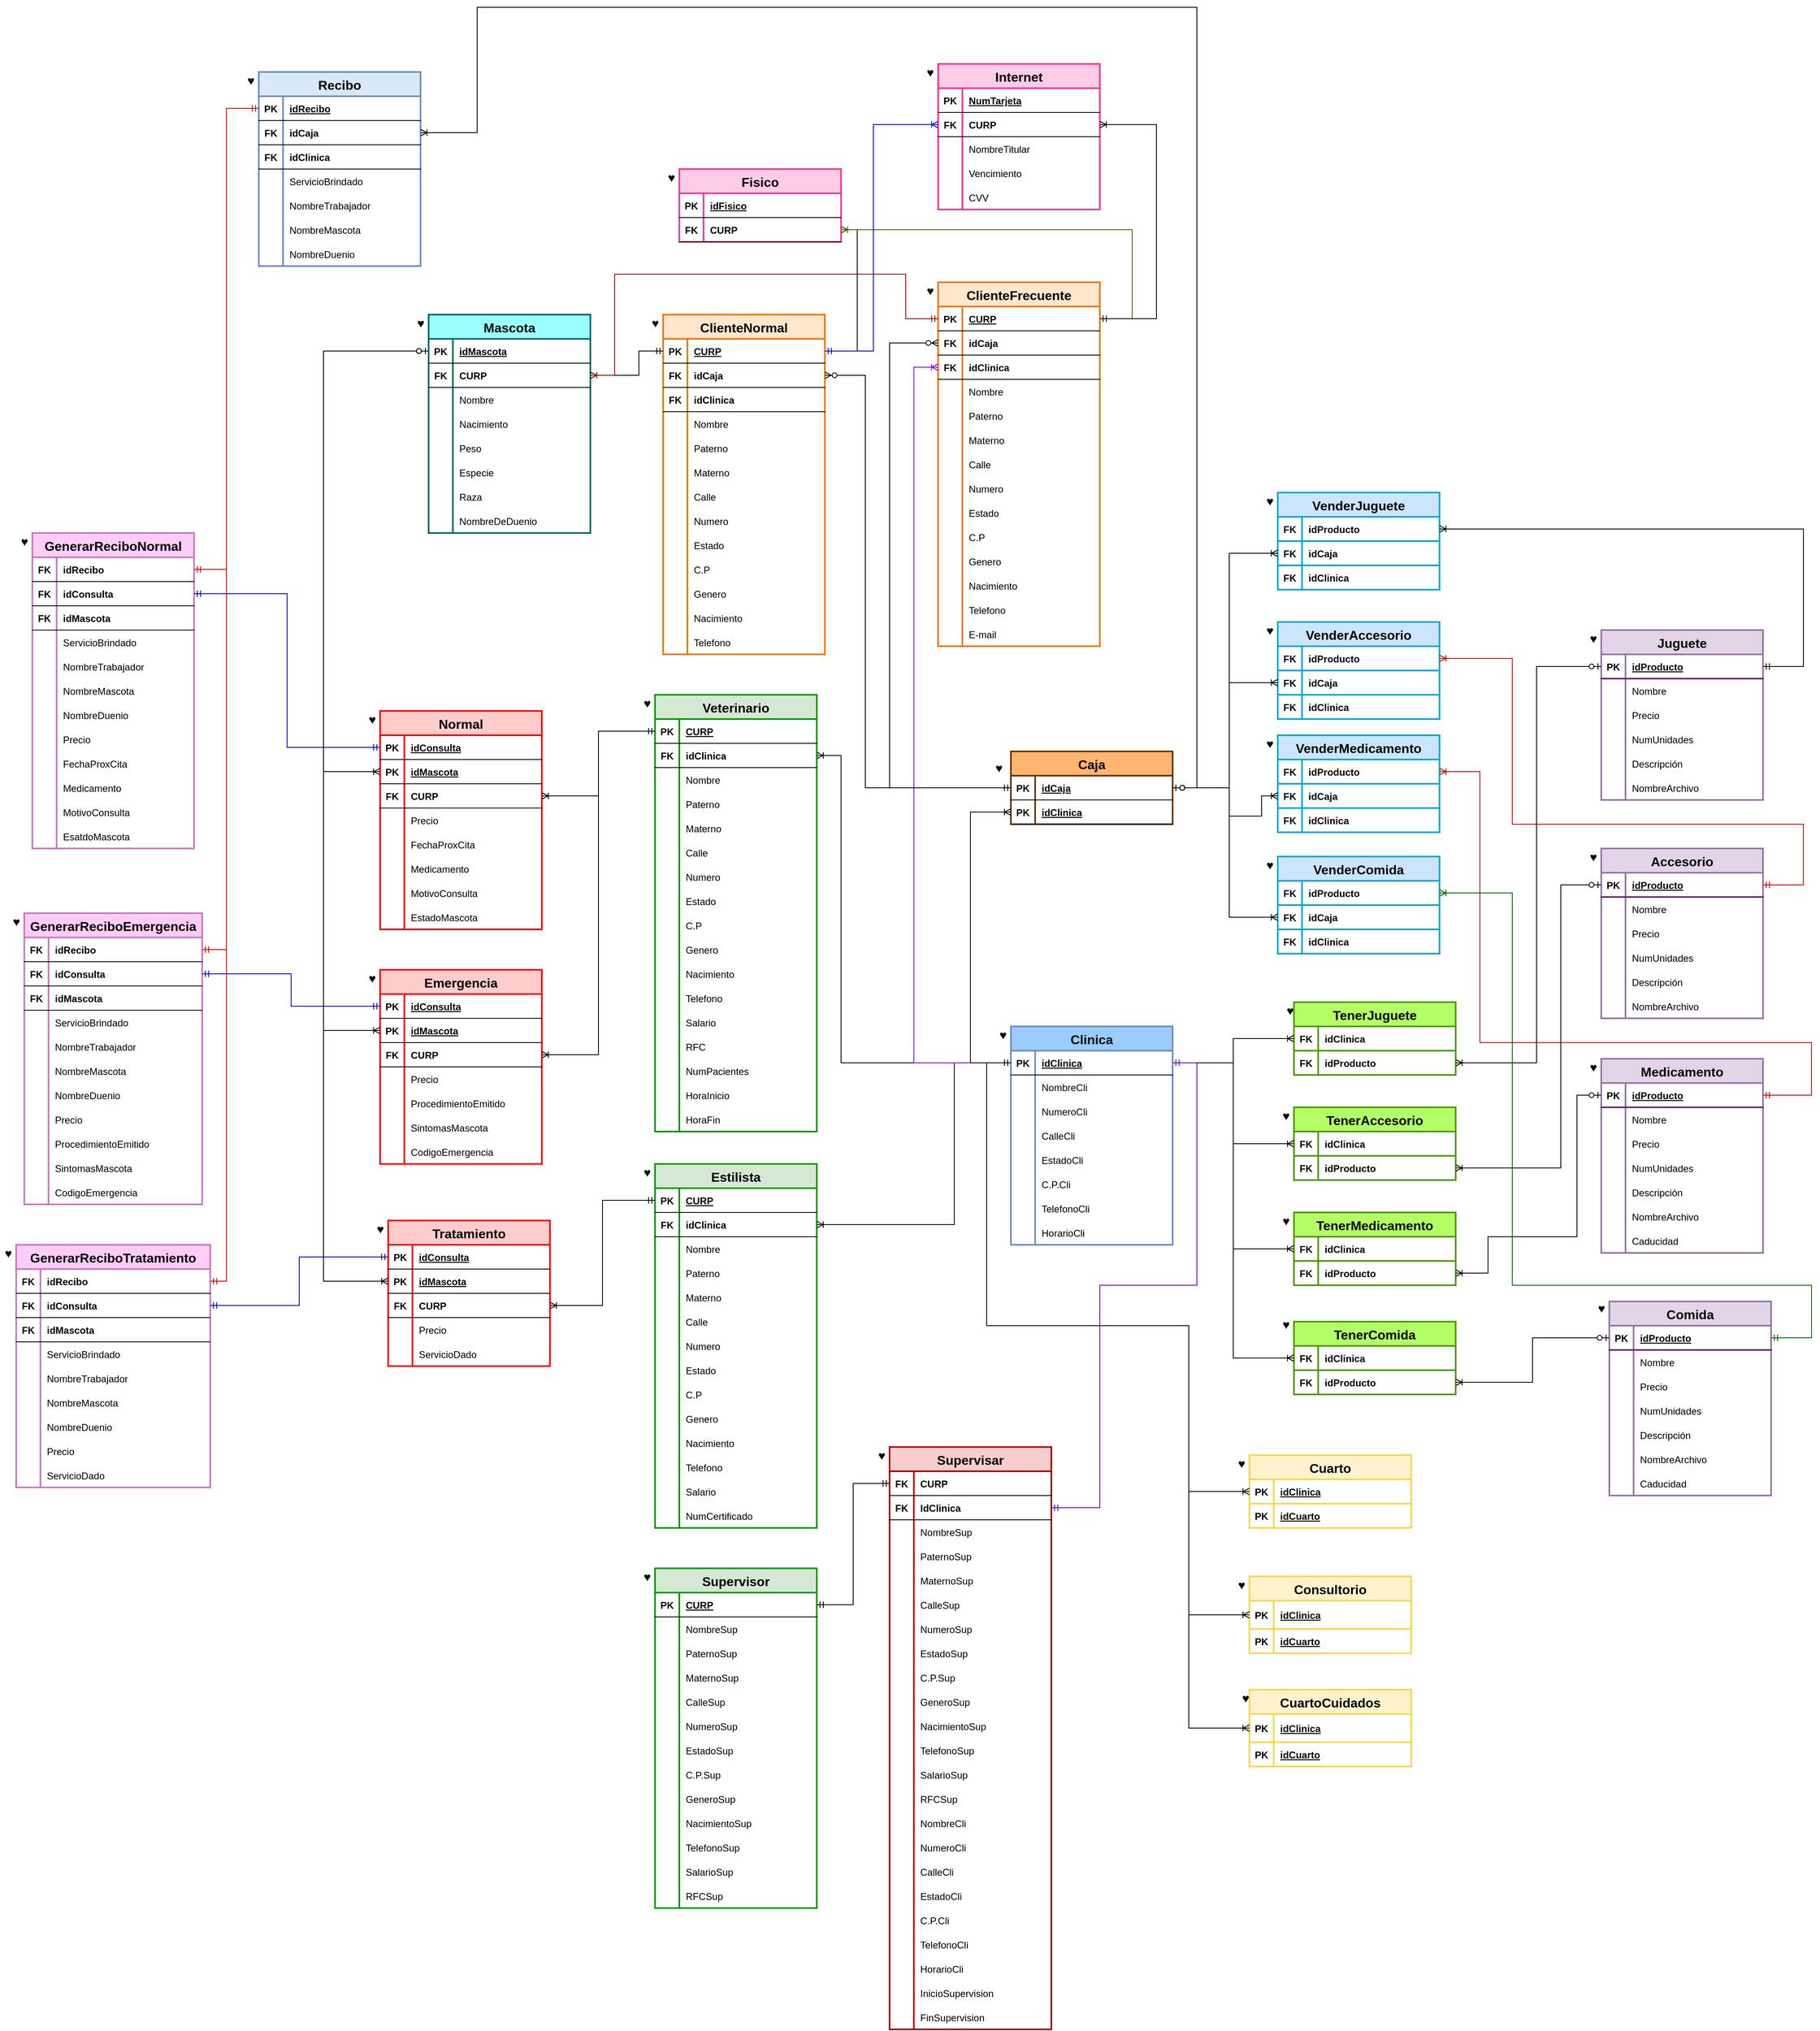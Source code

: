<mxfile version="17.4.6" type="google"><diagram id="hJiGMp1od3mqtaojrDV-" name="Page-1"><mxGraphModel grid="1" page="1" gridSize="10" guides="1" tooltips="1" connect="1" arrows="1" fold="1" pageScale="1" pageWidth="827" pageHeight="1169" math="0" shadow="0"><root><mxCell id="0"/><mxCell id="1" parent="0"/><mxCell id="bYU8mAe4pFpybUIaJODB-1" value="Veterinario" style="shape=table;startSize=30;container=1;collapsible=1;childLayout=tableLayout;fixedRows=1;rowLines=0;fontStyle=1;align=center;resizeLast=1;labelBackgroundColor=none;fontSize=16;strokeWidth=2;strokeColor=#009900;fillColor=#d5e8d4;" vertex="1" parent="1"><mxGeometry x="1110" y="920" width="200" height="540" as="geometry"/></mxCell><mxCell id="bYU8mAe4pFpybUIaJODB-2" value="" style="shape=tableRow;horizontal=0;startSize=0;swimlaneHead=0;swimlaneBody=0;fillColor=none;collapsible=0;dropTarget=0;points=[[0,0.5],[1,0.5]];portConstraint=eastwest;top=0;left=0;right=0;bottom=1;" vertex="1" parent="bYU8mAe4pFpybUIaJODB-1"><mxGeometry y="30" width="200" height="30" as="geometry"/></mxCell><mxCell id="bYU8mAe4pFpybUIaJODB-3" value="PK" style="shape=partialRectangle;connectable=0;fillColor=none;top=0;left=0;bottom=0;right=0;fontStyle=1;overflow=hidden;" vertex="1" parent="bYU8mAe4pFpybUIaJODB-2"><mxGeometry width="30" height="30" as="geometry"><mxRectangle width="30" height="30" as="alternateBounds"/></mxGeometry></mxCell><mxCell id="bYU8mAe4pFpybUIaJODB-4" value="CURP" style="shape=partialRectangle;connectable=0;fillColor=none;top=0;left=0;bottom=0;right=0;align=left;spacingLeft=6;fontStyle=5;overflow=hidden;" vertex="1" parent="bYU8mAe4pFpybUIaJODB-2"><mxGeometry x="30" width="170" height="30" as="geometry"><mxRectangle width="170" height="30" as="alternateBounds"/></mxGeometry></mxCell><mxCell id="bYU8mAe4pFpybUIaJODB-5" value="" style="shape=tableRow;horizontal=0;startSize=0;swimlaneHead=0;swimlaneBody=0;fillColor=none;collapsible=0;dropTarget=0;points=[[0,0.5],[1,0.5]];portConstraint=eastwest;top=0;left=0;right=0;bottom=1;" vertex="1" parent="bYU8mAe4pFpybUIaJODB-1"><mxGeometry y="60" width="200" height="30" as="geometry"/></mxCell><mxCell id="bYU8mAe4pFpybUIaJODB-6" value="FK" style="shape=partialRectangle;connectable=0;fillColor=none;top=0;left=0;bottom=0;right=0;fontStyle=1;overflow=hidden;" vertex="1" parent="bYU8mAe4pFpybUIaJODB-5"><mxGeometry width="30" height="30" as="geometry"><mxRectangle width="30" height="30" as="alternateBounds"/></mxGeometry></mxCell><mxCell id="bYU8mAe4pFpybUIaJODB-7" value="idClinica" style="shape=partialRectangle;connectable=0;fillColor=none;top=0;left=0;bottom=0;right=0;align=left;spacingLeft=6;fontStyle=1;overflow=hidden;" vertex="1" parent="bYU8mAe4pFpybUIaJODB-5"><mxGeometry x="30" width="170" height="30" as="geometry"><mxRectangle width="170" height="30" as="alternateBounds"/></mxGeometry></mxCell><mxCell id="bYU8mAe4pFpybUIaJODB-8" value="" style="shape=tableRow;horizontal=0;startSize=0;swimlaneHead=0;swimlaneBody=0;fillColor=none;collapsible=0;dropTarget=0;points=[[0,0.5],[1,0.5]];portConstraint=eastwest;top=0;left=0;right=0;bottom=0;" vertex="1" parent="bYU8mAe4pFpybUIaJODB-1"><mxGeometry y="90" width="200" height="30" as="geometry"/></mxCell><mxCell id="bYU8mAe4pFpybUIaJODB-9" value="" style="shape=partialRectangle;connectable=0;fillColor=none;top=0;left=0;bottom=0;right=0;editable=1;overflow=hidden;" vertex="1" parent="bYU8mAe4pFpybUIaJODB-8"><mxGeometry width="30" height="30" as="geometry"><mxRectangle width="30" height="30" as="alternateBounds"/></mxGeometry></mxCell><mxCell id="bYU8mAe4pFpybUIaJODB-10" value="Nombre" style="shape=partialRectangle;connectable=0;fillColor=none;top=0;left=0;bottom=0;right=0;align=left;spacingLeft=6;overflow=hidden;" vertex="1" parent="bYU8mAe4pFpybUIaJODB-8"><mxGeometry x="30" width="170" height="30" as="geometry"><mxRectangle width="170" height="30" as="alternateBounds"/></mxGeometry></mxCell><mxCell id="bYU8mAe4pFpybUIaJODB-11" value="" style="shape=tableRow;horizontal=0;startSize=0;swimlaneHead=0;swimlaneBody=0;fillColor=none;collapsible=0;dropTarget=0;points=[[0,0.5],[1,0.5]];portConstraint=eastwest;top=0;left=0;right=0;bottom=0;" vertex="1" parent="bYU8mAe4pFpybUIaJODB-1"><mxGeometry y="120" width="200" height="30" as="geometry"/></mxCell><mxCell id="bYU8mAe4pFpybUIaJODB-12" value="" style="shape=partialRectangle;connectable=0;fillColor=none;top=0;left=0;bottom=0;right=0;editable=1;overflow=hidden;" vertex="1" parent="bYU8mAe4pFpybUIaJODB-11"><mxGeometry width="30" height="30" as="geometry"><mxRectangle width="30" height="30" as="alternateBounds"/></mxGeometry></mxCell><mxCell id="bYU8mAe4pFpybUIaJODB-13" value="Paterno" style="shape=partialRectangle;connectable=0;fillColor=none;top=0;left=0;bottom=0;right=0;align=left;spacingLeft=6;overflow=hidden;" vertex="1" parent="bYU8mAe4pFpybUIaJODB-11"><mxGeometry x="30" width="170" height="30" as="geometry"><mxRectangle width="170" height="30" as="alternateBounds"/></mxGeometry></mxCell><mxCell id="bYU8mAe4pFpybUIaJODB-14" value="" style="shape=tableRow;horizontal=0;startSize=0;swimlaneHead=0;swimlaneBody=0;fillColor=none;collapsible=0;dropTarget=0;points=[[0,0.5],[1,0.5]];portConstraint=eastwest;top=0;left=0;right=0;bottom=0;" vertex="1" parent="bYU8mAe4pFpybUIaJODB-1"><mxGeometry y="150" width="200" height="30" as="geometry"/></mxCell><mxCell id="bYU8mAe4pFpybUIaJODB-15" value="" style="shape=partialRectangle;connectable=0;fillColor=none;top=0;left=0;bottom=0;right=0;editable=1;overflow=hidden;" vertex="1" parent="bYU8mAe4pFpybUIaJODB-14"><mxGeometry width="30" height="30" as="geometry"><mxRectangle width="30" height="30" as="alternateBounds"/></mxGeometry></mxCell><mxCell id="bYU8mAe4pFpybUIaJODB-16" value="Materno" style="shape=partialRectangle;connectable=0;fillColor=none;top=0;left=0;bottom=0;right=0;align=left;spacingLeft=6;overflow=hidden;" vertex="1" parent="bYU8mAe4pFpybUIaJODB-14"><mxGeometry x="30" width="170" height="30" as="geometry"><mxRectangle width="170" height="30" as="alternateBounds"/></mxGeometry></mxCell><mxCell id="bYU8mAe4pFpybUIaJODB-17" value="" style="shape=tableRow;horizontal=0;startSize=0;swimlaneHead=0;swimlaneBody=0;fillColor=none;collapsible=0;dropTarget=0;points=[[0,0.5],[1,0.5]];portConstraint=eastwest;top=0;left=0;right=0;bottom=0;" vertex="1" parent="bYU8mAe4pFpybUIaJODB-1"><mxGeometry y="180" width="200" height="30" as="geometry"/></mxCell><mxCell id="bYU8mAe4pFpybUIaJODB-18" value="" style="shape=partialRectangle;connectable=0;fillColor=none;top=0;left=0;bottom=0;right=0;editable=1;overflow=hidden;" vertex="1" parent="bYU8mAe4pFpybUIaJODB-17"><mxGeometry width="30" height="30" as="geometry"><mxRectangle width="30" height="30" as="alternateBounds"/></mxGeometry></mxCell><mxCell id="bYU8mAe4pFpybUIaJODB-19" value="Calle" style="shape=partialRectangle;connectable=0;fillColor=none;top=0;left=0;bottom=0;right=0;align=left;spacingLeft=6;overflow=hidden;" vertex="1" parent="bYU8mAe4pFpybUIaJODB-17"><mxGeometry x="30" width="170" height="30" as="geometry"><mxRectangle width="170" height="30" as="alternateBounds"/></mxGeometry></mxCell><mxCell id="bYU8mAe4pFpybUIaJODB-20" value="" style="shape=tableRow;horizontal=0;startSize=0;swimlaneHead=0;swimlaneBody=0;fillColor=none;collapsible=0;dropTarget=0;points=[[0,0.5],[1,0.5]];portConstraint=eastwest;top=0;left=0;right=0;bottom=0;" vertex="1" parent="bYU8mAe4pFpybUIaJODB-1"><mxGeometry y="210" width="200" height="30" as="geometry"/></mxCell><mxCell id="bYU8mAe4pFpybUIaJODB-21" value="" style="shape=partialRectangle;connectable=0;fillColor=none;top=0;left=0;bottom=0;right=0;editable=1;overflow=hidden;" vertex="1" parent="bYU8mAe4pFpybUIaJODB-20"><mxGeometry width="30" height="30" as="geometry"><mxRectangle width="30" height="30" as="alternateBounds"/></mxGeometry></mxCell><mxCell id="bYU8mAe4pFpybUIaJODB-22" value="Numero" style="shape=partialRectangle;connectable=0;fillColor=none;top=0;left=0;bottom=0;right=0;align=left;spacingLeft=6;overflow=hidden;" vertex="1" parent="bYU8mAe4pFpybUIaJODB-20"><mxGeometry x="30" width="170" height="30" as="geometry"><mxRectangle width="170" height="30" as="alternateBounds"/></mxGeometry></mxCell><mxCell id="bYU8mAe4pFpybUIaJODB-23" value="" style="shape=tableRow;horizontal=0;startSize=0;swimlaneHead=0;swimlaneBody=0;fillColor=none;collapsible=0;dropTarget=0;points=[[0,0.5],[1,0.5]];portConstraint=eastwest;top=0;left=0;right=0;bottom=0;" vertex="1" parent="bYU8mAe4pFpybUIaJODB-1"><mxGeometry y="240" width="200" height="30" as="geometry"/></mxCell><mxCell id="bYU8mAe4pFpybUIaJODB-24" value="" style="shape=partialRectangle;connectable=0;fillColor=none;top=0;left=0;bottom=0;right=0;editable=1;overflow=hidden;" vertex="1" parent="bYU8mAe4pFpybUIaJODB-23"><mxGeometry width="30" height="30" as="geometry"><mxRectangle width="30" height="30" as="alternateBounds"/></mxGeometry></mxCell><mxCell id="bYU8mAe4pFpybUIaJODB-25" value="Estado" style="shape=partialRectangle;connectable=0;fillColor=none;top=0;left=0;bottom=0;right=0;align=left;spacingLeft=6;overflow=hidden;" vertex="1" parent="bYU8mAe4pFpybUIaJODB-23"><mxGeometry x="30" width="170" height="30" as="geometry"><mxRectangle width="170" height="30" as="alternateBounds"/></mxGeometry></mxCell><mxCell id="bYU8mAe4pFpybUIaJODB-26" value="" style="shape=tableRow;horizontal=0;startSize=0;swimlaneHead=0;swimlaneBody=0;fillColor=none;collapsible=0;dropTarget=0;points=[[0,0.5],[1,0.5]];portConstraint=eastwest;top=0;left=0;right=0;bottom=0;" vertex="1" parent="bYU8mAe4pFpybUIaJODB-1"><mxGeometry y="270" width="200" height="30" as="geometry"/></mxCell><mxCell id="bYU8mAe4pFpybUIaJODB-27" value="" style="shape=partialRectangle;connectable=0;fillColor=none;top=0;left=0;bottom=0;right=0;editable=1;overflow=hidden;" vertex="1" parent="bYU8mAe4pFpybUIaJODB-26"><mxGeometry width="30" height="30" as="geometry"><mxRectangle width="30" height="30" as="alternateBounds"/></mxGeometry></mxCell><mxCell id="bYU8mAe4pFpybUIaJODB-28" value="C.P" style="shape=partialRectangle;connectable=0;fillColor=none;top=0;left=0;bottom=0;right=0;align=left;spacingLeft=6;overflow=hidden;" vertex="1" parent="bYU8mAe4pFpybUIaJODB-26"><mxGeometry x="30" width="170" height="30" as="geometry"><mxRectangle width="170" height="30" as="alternateBounds"/></mxGeometry></mxCell><mxCell id="bYU8mAe4pFpybUIaJODB-29" value="" style="shape=tableRow;horizontal=0;startSize=0;swimlaneHead=0;swimlaneBody=0;fillColor=none;collapsible=0;dropTarget=0;points=[[0,0.5],[1,0.5]];portConstraint=eastwest;top=0;left=0;right=0;bottom=0;" vertex="1" parent="bYU8mAe4pFpybUIaJODB-1"><mxGeometry y="300" width="200" height="30" as="geometry"/></mxCell><mxCell id="bYU8mAe4pFpybUIaJODB-30" value="" style="shape=partialRectangle;connectable=0;fillColor=none;top=0;left=0;bottom=0;right=0;editable=1;overflow=hidden;" vertex="1" parent="bYU8mAe4pFpybUIaJODB-29"><mxGeometry width="30" height="30" as="geometry"><mxRectangle width="30" height="30" as="alternateBounds"/></mxGeometry></mxCell><mxCell id="bYU8mAe4pFpybUIaJODB-31" value="Genero" style="shape=partialRectangle;connectable=0;fillColor=none;top=0;left=0;bottom=0;right=0;align=left;spacingLeft=6;overflow=hidden;" vertex="1" parent="bYU8mAe4pFpybUIaJODB-29"><mxGeometry x="30" width="170" height="30" as="geometry"><mxRectangle width="170" height="30" as="alternateBounds"/></mxGeometry></mxCell><mxCell id="bYU8mAe4pFpybUIaJODB-32" value="" style="shape=tableRow;horizontal=0;startSize=0;swimlaneHead=0;swimlaneBody=0;fillColor=none;collapsible=0;dropTarget=0;points=[[0,0.5],[1,0.5]];portConstraint=eastwest;top=0;left=0;right=0;bottom=0;" vertex="1" parent="bYU8mAe4pFpybUIaJODB-1"><mxGeometry y="330" width="200" height="30" as="geometry"/></mxCell><mxCell id="bYU8mAe4pFpybUIaJODB-33" value="" style="shape=partialRectangle;connectable=0;fillColor=none;top=0;left=0;bottom=0;right=0;editable=1;overflow=hidden;" vertex="1" parent="bYU8mAe4pFpybUIaJODB-32"><mxGeometry width="30" height="30" as="geometry"><mxRectangle width="30" height="30" as="alternateBounds"/></mxGeometry></mxCell><mxCell id="bYU8mAe4pFpybUIaJODB-34" value="Nacimiento" style="shape=partialRectangle;connectable=0;fillColor=none;top=0;left=0;bottom=0;right=0;align=left;spacingLeft=6;overflow=hidden;" vertex="1" parent="bYU8mAe4pFpybUIaJODB-32"><mxGeometry x="30" width="170" height="30" as="geometry"><mxRectangle width="170" height="30" as="alternateBounds"/></mxGeometry></mxCell><mxCell id="bYU8mAe4pFpybUIaJODB-35" value="" style="shape=tableRow;horizontal=0;startSize=0;swimlaneHead=0;swimlaneBody=0;fillColor=none;collapsible=0;dropTarget=0;points=[[0,0.5],[1,0.5]];portConstraint=eastwest;top=0;left=0;right=0;bottom=0;" vertex="1" parent="bYU8mAe4pFpybUIaJODB-1"><mxGeometry y="360" width="200" height="30" as="geometry"/></mxCell><mxCell id="bYU8mAe4pFpybUIaJODB-36" value="" style="shape=partialRectangle;connectable=0;fillColor=none;top=0;left=0;bottom=0;right=0;editable=1;overflow=hidden;" vertex="1" parent="bYU8mAe4pFpybUIaJODB-35"><mxGeometry width="30" height="30" as="geometry"><mxRectangle width="30" height="30" as="alternateBounds"/></mxGeometry></mxCell><mxCell id="bYU8mAe4pFpybUIaJODB-37" value="Telefono" style="shape=partialRectangle;connectable=0;fillColor=none;top=0;left=0;bottom=0;right=0;align=left;spacingLeft=6;overflow=hidden;" vertex="1" parent="bYU8mAe4pFpybUIaJODB-35"><mxGeometry x="30" width="170" height="30" as="geometry"><mxRectangle width="170" height="30" as="alternateBounds"/></mxGeometry></mxCell><mxCell id="bYU8mAe4pFpybUIaJODB-38" value="" style="shape=tableRow;horizontal=0;startSize=0;swimlaneHead=0;swimlaneBody=0;fillColor=none;collapsible=0;dropTarget=0;points=[[0,0.5],[1,0.5]];portConstraint=eastwest;top=0;left=0;right=0;bottom=0;" vertex="1" parent="bYU8mAe4pFpybUIaJODB-1"><mxGeometry y="390" width="200" height="30" as="geometry"/></mxCell><mxCell id="bYU8mAe4pFpybUIaJODB-39" value="" style="shape=partialRectangle;connectable=0;fillColor=none;top=0;left=0;bottom=0;right=0;editable=1;overflow=hidden;" vertex="1" parent="bYU8mAe4pFpybUIaJODB-38"><mxGeometry width="30" height="30" as="geometry"><mxRectangle width="30" height="30" as="alternateBounds"/></mxGeometry></mxCell><mxCell id="bYU8mAe4pFpybUIaJODB-40" value="Salario" style="shape=partialRectangle;connectable=0;fillColor=none;top=0;left=0;bottom=0;right=0;align=left;spacingLeft=6;overflow=hidden;" vertex="1" parent="bYU8mAe4pFpybUIaJODB-38"><mxGeometry x="30" width="170" height="30" as="geometry"><mxRectangle width="170" height="30" as="alternateBounds"/></mxGeometry></mxCell><mxCell id="bYU8mAe4pFpybUIaJODB-41" value="" style="shape=tableRow;horizontal=0;startSize=0;swimlaneHead=0;swimlaneBody=0;fillColor=none;collapsible=0;dropTarget=0;points=[[0,0.5],[1,0.5]];portConstraint=eastwest;top=0;left=0;right=0;bottom=0;" vertex="1" parent="bYU8mAe4pFpybUIaJODB-1"><mxGeometry y="420" width="200" height="30" as="geometry"/></mxCell><mxCell id="bYU8mAe4pFpybUIaJODB-42" value="" style="shape=partialRectangle;connectable=0;fillColor=none;top=0;left=0;bottom=0;right=0;editable=1;overflow=hidden;" vertex="1" parent="bYU8mAe4pFpybUIaJODB-41"><mxGeometry width="30" height="30" as="geometry"><mxRectangle width="30" height="30" as="alternateBounds"/></mxGeometry></mxCell><mxCell id="bYU8mAe4pFpybUIaJODB-43" value="RFC" style="shape=partialRectangle;connectable=0;fillColor=none;top=0;left=0;bottom=0;right=0;align=left;spacingLeft=6;overflow=hidden;" vertex="1" parent="bYU8mAe4pFpybUIaJODB-41"><mxGeometry x="30" width="170" height="30" as="geometry"><mxRectangle width="170" height="30" as="alternateBounds"/></mxGeometry></mxCell><mxCell id="bYU8mAe4pFpybUIaJODB-44" value="" style="shape=tableRow;horizontal=0;startSize=0;swimlaneHead=0;swimlaneBody=0;fillColor=none;collapsible=0;dropTarget=0;points=[[0,0.5],[1,0.5]];portConstraint=eastwest;top=0;left=0;right=0;bottom=0;" vertex="1" parent="bYU8mAe4pFpybUIaJODB-1"><mxGeometry y="450" width="200" height="30" as="geometry"/></mxCell><mxCell id="bYU8mAe4pFpybUIaJODB-45" value="" style="shape=partialRectangle;connectable=0;fillColor=none;top=0;left=0;bottom=0;right=0;editable=1;overflow=hidden;" vertex="1" parent="bYU8mAe4pFpybUIaJODB-44"><mxGeometry width="30" height="30" as="geometry"><mxRectangle width="30" height="30" as="alternateBounds"/></mxGeometry></mxCell><mxCell id="bYU8mAe4pFpybUIaJODB-46" value="NumPacientes" style="shape=partialRectangle;connectable=0;fillColor=none;top=0;left=0;bottom=0;right=0;align=left;spacingLeft=6;overflow=hidden;" vertex="1" parent="bYU8mAe4pFpybUIaJODB-44"><mxGeometry x="30" width="170" height="30" as="geometry"><mxRectangle width="170" height="30" as="alternateBounds"/></mxGeometry></mxCell><mxCell id="bYU8mAe4pFpybUIaJODB-47" value="" style="shape=tableRow;horizontal=0;startSize=0;swimlaneHead=0;swimlaneBody=0;fillColor=none;collapsible=0;dropTarget=0;points=[[0,0.5],[1,0.5]];portConstraint=eastwest;top=0;left=0;right=0;bottom=0;" vertex="1" parent="bYU8mAe4pFpybUIaJODB-1"><mxGeometry y="480" width="200" height="30" as="geometry"/></mxCell><mxCell id="bYU8mAe4pFpybUIaJODB-48" value="" style="shape=partialRectangle;connectable=0;fillColor=none;top=0;left=0;bottom=0;right=0;editable=1;overflow=hidden;" vertex="1" parent="bYU8mAe4pFpybUIaJODB-47"><mxGeometry width="30" height="30" as="geometry"><mxRectangle width="30" height="30" as="alternateBounds"/></mxGeometry></mxCell><mxCell id="bYU8mAe4pFpybUIaJODB-49" value="HoraInicio" style="shape=partialRectangle;connectable=0;fillColor=none;top=0;left=0;bottom=0;right=0;align=left;spacingLeft=6;overflow=hidden;" vertex="1" parent="bYU8mAe4pFpybUIaJODB-47"><mxGeometry x="30" width="170" height="30" as="geometry"><mxRectangle width="170" height="30" as="alternateBounds"/></mxGeometry></mxCell><mxCell id="bYU8mAe4pFpybUIaJODB-50" value="" style="shape=tableRow;horizontal=0;startSize=0;swimlaneHead=0;swimlaneBody=0;fillColor=none;collapsible=0;dropTarget=0;points=[[0,0.5],[1,0.5]];portConstraint=eastwest;top=0;left=0;right=0;bottom=0;" vertex="1" parent="bYU8mAe4pFpybUIaJODB-1"><mxGeometry y="510" width="200" height="30" as="geometry"/></mxCell><mxCell id="bYU8mAe4pFpybUIaJODB-51" value="" style="shape=partialRectangle;connectable=0;fillColor=none;top=0;left=0;bottom=0;right=0;editable=1;overflow=hidden;" vertex="1" parent="bYU8mAe4pFpybUIaJODB-50"><mxGeometry width="30" height="30" as="geometry"><mxRectangle width="30" height="30" as="alternateBounds"/></mxGeometry></mxCell><mxCell id="bYU8mAe4pFpybUIaJODB-52" value="HoraFin" style="shape=partialRectangle;connectable=0;fillColor=none;top=0;left=0;bottom=0;right=0;align=left;spacingLeft=6;overflow=hidden;" vertex="1" parent="bYU8mAe4pFpybUIaJODB-50"><mxGeometry x="30" width="170" height="30" as="geometry"><mxRectangle width="170" height="30" as="alternateBounds"/></mxGeometry></mxCell><mxCell id="bYU8mAe4pFpybUIaJODB-53" value="Estilista" style="shape=table;startSize=30;container=1;collapsible=1;childLayout=tableLayout;fixedRows=1;rowLines=0;fontStyle=1;align=center;resizeLast=1;labelBackgroundColor=none;fontSize=16;strokeWidth=2;strokeColor=#009900;fillColor=#d5e8d4;" vertex="1" parent="1"><mxGeometry x="1110" y="1500" width="200" height="450" as="geometry"/></mxCell><mxCell id="bYU8mAe4pFpybUIaJODB-54" value="" style="shape=tableRow;horizontal=0;startSize=0;swimlaneHead=0;swimlaneBody=0;fillColor=none;collapsible=0;dropTarget=0;points=[[0,0.5],[1,0.5]];portConstraint=eastwest;top=0;left=0;right=0;bottom=1;" vertex="1" parent="bYU8mAe4pFpybUIaJODB-53"><mxGeometry y="30" width="200" height="30" as="geometry"/></mxCell><mxCell id="bYU8mAe4pFpybUIaJODB-55" value="PK" style="shape=partialRectangle;connectable=0;fillColor=none;top=0;left=0;bottom=0;right=0;fontStyle=1;overflow=hidden;" vertex="1" parent="bYU8mAe4pFpybUIaJODB-54"><mxGeometry width="30" height="30" as="geometry"><mxRectangle width="30" height="30" as="alternateBounds"/></mxGeometry></mxCell><mxCell id="bYU8mAe4pFpybUIaJODB-56" value="CURP" style="shape=partialRectangle;connectable=0;fillColor=none;top=0;left=0;bottom=0;right=0;align=left;spacingLeft=6;fontStyle=5;overflow=hidden;" vertex="1" parent="bYU8mAe4pFpybUIaJODB-54"><mxGeometry x="30" width="170" height="30" as="geometry"><mxRectangle width="170" height="30" as="alternateBounds"/></mxGeometry></mxCell><mxCell id="bYU8mAe4pFpybUIaJODB-57" value="" style="shape=tableRow;horizontal=0;startSize=0;swimlaneHead=0;swimlaneBody=0;fillColor=none;collapsible=0;dropTarget=0;points=[[0,0.5],[1,0.5]];portConstraint=eastwest;top=0;left=0;right=0;bottom=1;" vertex="1" parent="bYU8mAe4pFpybUIaJODB-53"><mxGeometry y="60" width="200" height="30" as="geometry"/></mxCell><mxCell id="bYU8mAe4pFpybUIaJODB-58" value="FK" style="shape=partialRectangle;connectable=0;fillColor=none;top=0;left=0;bottom=0;right=0;fontStyle=1;overflow=hidden;" vertex="1" parent="bYU8mAe4pFpybUIaJODB-57"><mxGeometry width="30" height="30" as="geometry"><mxRectangle width="30" height="30" as="alternateBounds"/></mxGeometry></mxCell><mxCell id="bYU8mAe4pFpybUIaJODB-59" value="idClinica" style="shape=partialRectangle;connectable=0;fillColor=none;top=0;left=0;bottom=0;right=0;align=left;spacingLeft=6;fontStyle=1;overflow=hidden;" vertex="1" parent="bYU8mAe4pFpybUIaJODB-57"><mxGeometry x="30" width="170" height="30" as="geometry"><mxRectangle width="170" height="30" as="alternateBounds"/></mxGeometry></mxCell><mxCell id="bYU8mAe4pFpybUIaJODB-60" value="" style="shape=tableRow;horizontal=0;startSize=0;swimlaneHead=0;swimlaneBody=0;fillColor=none;collapsible=0;dropTarget=0;points=[[0,0.5],[1,0.5]];portConstraint=eastwest;top=0;left=0;right=0;bottom=0;" vertex="1" parent="bYU8mAe4pFpybUIaJODB-53"><mxGeometry y="90" width="200" height="30" as="geometry"/></mxCell><mxCell id="bYU8mAe4pFpybUIaJODB-61" value="" style="shape=partialRectangle;connectable=0;fillColor=none;top=0;left=0;bottom=0;right=0;editable=1;overflow=hidden;" vertex="1" parent="bYU8mAe4pFpybUIaJODB-60"><mxGeometry width="30" height="30" as="geometry"><mxRectangle width="30" height="30" as="alternateBounds"/></mxGeometry></mxCell><mxCell id="bYU8mAe4pFpybUIaJODB-62" value="Nombre" style="shape=partialRectangle;connectable=0;fillColor=none;top=0;left=0;bottom=0;right=0;align=left;spacingLeft=6;overflow=hidden;" vertex="1" parent="bYU8mAe4pFpybUIaJODB-60"><mxGeometry x="30" width="170" height="30" as="geometry"><mxRectangle width="170" height="30" as="alternateBounds"/></mxGeometry></mxCell><mxCell id="bYU8mAe4pFpybUIaJODB-63" value="" style="shape=tableRow;horizontal=0;startSize=0;swimlaneHead=0;swimlaneBody=0;fillColor=none;collapsible=0;dropTarget=0;points=[[0,0.5],[1,0.5]];portConstraint=eastwest;top=0;left=0;right=0;bottom=0;" vertex="1" parent="bYU8mAe4pFpybUIaJODB-53"><mxGeometry y="120" width="200" height="30" as="geometry"/></mxCell><mxCell id="bYU8mAe4pFpybUIaJODB-64" value="" style="shape=partialRectangle;connectable=0;fillColor=none;top=0;left=0;bottom=0;right=0;editable=1;overflow=hidden;" vertex="1" parent="bYU8mAe4pFpybUIaJODB-63"><mxGeometry width="30" height="30" as="geometry"><mxRectangle width="30" height="30" as="alternateBounds"/></mxGeometry></mxCell><mxCell id="bYU8mAe4pFpybUIaJODB-65" value="Paterno" style="shape=partialRectangle;connectable=0;fillColor=none;top=0;left=0;bottom=0;right=0;align=left;spacingLeft=6;overflow=hidden;" vertex="1" parent="bYU8mAe4pFpybUIaJODB-63"><mxGeometry x="30" width="170" height="30" as="geometry"><mxRectangle width="170" height="30" as="alternateBounds"/></mxGeometry></mxCell><mxCell id="bYU8mAe4pFpybUIaJODB-66" value="" style="shape=tableRow;horizontal=0;startSize=0;swimlaneHead=0;swimlaneBody=0;fillColor=none;collapsible=0;dropTarget=0;points=[[0,0.5],[1,0.5]];portConstraint=eastwest;top=0;left=0;right=0;bottom=0;" vertex="1" parent="bYU8mAe4pFpybUIaJODB-53"><mxGeometry y="150" width="200" height="30" as="geometry"/></mxCell><mxCell id="bYU8mAe4pFpybUIaJODB-67" value="" style="shape=partialRectangle;connectable=0;fillColor=none;top=0;left=0;bottom=0;right=0;editable=1;overflow=hidden;" vertex="1" parent="bYU8mAe4pFpybUIaJODB-66"><mxGeometry width="30" height="30" as="geometry"><mxRectangle width="30" height="30" as="alternateBounds"/></mxGeometry></mxCell><mxCell id="bYU8mAe4pFpybUIaJODB-68" value="Materno" style="shape=partialRectangle;connectable=0;fillColor=none;top=0;left=0;bottom=0;right=0;align=left;spacingLeft=6;overflow=hidden;" vertex="1" parent="bYU8mAe4pFpybUIaJODB-66"><mxGeometry x="30" width="170" height="30" as="geometry"><mxRectangle width="170" height="30" as="alternateBounds"/></mxGeometry></mxCell><mxCell id="bYU8mAe4pFpybUIaJODB-69" value="" style="shape=tableRow;horizontal=0;startSize=0;swimlaneHead=0;swimlaneBody=0;fillColor=none;collapsible=0;dropTarget=0;points=[[0,0.5],[1,0.5]];portConstraint=eastwest;top=0;left=0;right=0;bottom=0;" vertex="1" parent="bYU8mAe4pFpybUIaJODB-53"><mxGeometry y="180" width="200" height="30" as="geometry"/></mxCell><mxCell id="bYU8mAe4pFpybUIaJODB-70" value="" style="shape=partialRectangle;connectable=0;fillColor=none;top=0;left=0;bottom=0;right=0;editable=1;overflow=hidden;" vertex="1" parent="bYU8mAe4pFpybUIaJODB-69"><mxGeometry width="30" height="30" as="geometry"><mxRectangle width="30" height="30" as="alternateBounds"/></mxGeometry></mxCell><mxCell id="bYU8mAe4pFpybUIaJODB-71" value="Calle" style="shape=partialRectangle;connectable=0;fillColor=none;top=0;left=0;bottom=0;right=0;align=left;spacingLeft=6;overflow=hidden;" vertex="1" parent="bYU8mAe4pFpybUIaJODB-69"><mxGeometry x="30" width="170" height="30" as="geometry"><mxRectangle width="170" height="30" as="alternateBounds"/></mxGeometry></mxCell><mxCell id="bYU8mAe4pFpybUIaJODB-72" value="" style="shape=tableRow;horizontal=0;startSize=0;swimlaneHead=0;swimlaneBody=0;fillColor=none;collapsible=0;dropTarget=0;points=[[0,0.5],[1,0.5]];portConstraint=eastwest;top=0;left=0;right=0;bottom=0;" vertex="1" parent="bYU8mAe4pFpybUIaJODB-53"><mxGeometry y="210" width="200" height="30" as="geometry"/></mxCell><mxCell id="bYU8mAe4pFpybUIaJODB-73" value="" style="shape=partialRectangle;connectable=0;fillColor=none;top=0;left=0;bottom=0;right=0;editable=1;overflow=hidden;" vertex="1" parent="bYU8mAe4pFpybUIaJODB-72"><mxGeometry width="30" height="30" as="geometry"><mxRectangle width="30" height="30" as="alternateBounds"/></mxGeometry></mxCell><mxCell id="bYU8mAe4pFpybUIaJODB-74" value="Numero" style="shape=partialRectangle;connectable=0;fillColor=none;top=0;left=0;bottom=0;right=0;align=left;spacingLeft=6;overflow=hidden;" vertex="1" parent="bYU8mAe4pFpybUIaJODB-72"><mxGeometry x="30" width="170" height="30" as="geometry"><mxRectangle width="170" height="30" as="alternateBounds"/></mxGeometry></mxCell><mxCell id="bYU8mAe4pFpybUIaJODB-75" value="" style="shape=tableRow;horizontal=0;startSize=0;swimlaneHead=0;swimlaneBody=0;fillColor=none;collapsible=0;dropTarget=0;points=[[0,0.5],[1,0.5]];portConstraint=eastwest;top=0;left=0;right=0;bottom=0;" vertex="1" parent="bYU8mAe4pFpybUIaJODB-53"><mxGeometry y="240" width="200" height="30" as="geometry"/></mxCell><mxCell id="bYU8mAe4pFpybUIaJODB-76" value="" style="shape=partialRectangle;connectable=0;fillColor=none;top=0;left=0;bottom=0;right=0;editable=1;overflow=hidden;" vertex="1" parent="bYU8mAe4pFpybUIaJODB-75"><mxGeometry width="30" height="30" as="geometry"><mxRectangle width="30" height="30" as="alternateBounds"/></mxGeometry></mxCell><mxCell id="bYU8mAe4pFpybUIaJODB-77" value="Estado" style="shape=partialRectangle;connectable=0;fillColor=none;top=0;left=0;bottom=0;right=0;align=left;spacingLeft=6;overflow=hidden;" vertex="1" parent="bYU8mAe4pFpybUIaJODB-75"><mxGeometry x="30" width="170" height="30" as="geometry"><mxRectangle width="170" height="30" as="alternateBounds"/></mxGeometry></mxCell><mxCell id="bYU8mAe4pFpybUIaJODB-78" value="" style="shape=tableRow;horizontal=0;startSize=0;swimlaneHead=0;swimlaneBody=0;fillColor=none;collapsible=0;dropTarget=0;points=[[0,0.5],[1,0.5]];portConstraint=eastwest;top=0;left=0;right=0;bottom=0;" vertex="1" parent="bYU8mAe4pFpybUIaJODB-53"><mxGeometry y="270" width="200" height="30" as="geometry"/></mxCell><mxCell id="bYU8mAe4pFpybUIaJODB-79" value="" style="shape=partialRectangle;connectable=0;fillColor=none;top=0;left=0;bottom=0;right=0;editable=1;overflow=hidden;" vertex="1" parent="bYU8mAe4pFpybUIaJODB-78"><mxGeometry width="30" height="30" as="geometry"><mxRectangle width="30" height="30" as="alternateBounds"/></mxGeometry></mxCell><mxCell id="bYU8mAe4pFpybUIaJODB-80" value="C.P" style="shape=partialRectangle;connectable=0;fillColor=none;top=0;left=0;bottom=0;right=0;align=left;spacingLeft=6;overflow=hidden;" vertex="1" parent="bYU8mAe4pFpybUIaJODB-78"><mxGeometry x="30" width="170" height="30" as="geometry"><mxRectangle width="170" height="30" as="alternateBounds"/></mxGeometry></mxCell><mxCell id="bYU8mAe4pFpybUIaJODB-81" value="" style="shape=tableRow;horizontal=0;startSize=0;swimlaneHead=0;swimlaneBody=0;fillColor=none;collapsible=0;dropTarget=0;points=[[0,0.5],[1,0.5]];portConstraint=eastwest;top=0;left=0;right=0;bottom=0;" vertex="1" parent="bYU8mAe4pFpybUIaJODB-53"><mxGeometry y="300" width="200" height="30" as="geometry"/></mxCell><mxCell id="bYU8mAe4pFpybUIaJODB-82" value="" style="shape=partialRectangle;connectable=0;fillColor=none;top=0;left=0;bottom=0;right=0;editable=1;overflow=hidden;" vertex="1" parent="bYU8mAe4pFpybUIaJODB-81"><mxGeometry width="30" height="30" as="geometry"><mxRectangle width="30" height="30" as="alternateBounds"/></mxGeometry></mxCell><mxCell id="bYU8mAe4pFpybUIaJODB-83" value="Genero" style="shape=partialRectangle;connectable=0;fillColor=none;top=0;left=0;bottom=0;right=0;align=left;spacingLeft=6;overflow=hidden;" vertex="1" parent="bYU8mAe4pFpybUIaJODB-81"><mxGeometry x="30" width="170" height="30" as="geometry"><mxRectangle width="170" height="30" as="alternateBounds"/></mxGeometry></mxCell><mxCell id="bYU8mAe4pFpybUIaJODB-84" value="" style="shape=tableRow;horizontal=0;startSize=0;swimlaneHead=0;swimlaneBody=0;fillColor=none;collapsible=0;dropTarget=0;points=[[0,0.5],[1,0.5]];portConstraint=eastwest;top=0;left=0;right=0;bottom=0;" vertex="1" parent="bYU8mAe4pFpybUIaJODB-53"><mxGeometry y="330" width="200" height="30" as="geometry"/></mxCell><mxCell id="bYU8mAe4pFpybUIaJODB-85" value="" style="shape=partialRectangle;connectable=0;fillColor=none;top=0;left=0;bottom=0;right=0;editable=1;overflow=hidden;" vertex="1" parent="bYU8mAe4pFpybUIaJODB-84"><mxGeometry width="30" height="30" as="geometry"><mxRectangle width="30" height="30" as="alternateBounds"/></mxGeometry></mxCell><mxCell id="bYU8mAe4pFpybUIaJODB-86" value="Nacimiento" style="shape=partialRectangle;connectable=0;fillColor=none;top=0;left=0;bottom=0;right=0;align=left;spacingLeft=6;overflow=hidden;" vertex="1" parent="bYU8mAe4pFpybUIaJODB-84"><mxGeometry x="30" width="170" height="30" as="geometry"><mxRectangle width="170" height="30" as="alternateBounds"/></mxGeometry></mxCell><mxCell id="bYU8mAe4pFpybUIaJODB-87" value="" style="shape=tableRow;horizontal=0;startSize=0;swimlaneHead=0;swimlaneBody=0;fillColor=none;collapsible=0;dropTarget=0;points=[[0,0.5],[1,0.5]];portConstraint=eastwest;top=0;left=0;right=0;bottom=0;" vertex="1" parent="bYU8mAe4pFpybUIaJODB-53"><mxGeometry y="360" width="200" height="30" as="geometry"/></mxCell><mxCell id="bYU8mAe4pFpybUIaJODB-88" value="" style="shape=partialRectangle;connectable=0;fillColor=none;top=0;left=0;bottom=0;right=0;editable=1;overflow=hidden;" vertex="1" parent="bYU8mAe4pFpybUIaJODB-87"><mxGeometry width="30" height="30" as="geometry"><mxRectangle width="30" height="30" as="alternateBounds"/></mxGeometry></mxCell><mxCell id="bYU8mAe4pFpybUIaJODB-89" value="Telefono" style="shape=partialRectangle;connectable=0;fillColor=none;top=0;left=0;bottom=0;right=0;align=left;spacingLeft=6;overflow=hidden;" vertex="1" parent="bYU8mAe4pFpybUIaJODB-87"><mxGeometry x="30" width="170" height="30" as="geometry"><mxRectangle width="170" height="30" as="alternateBounds"/></mxGeometry></mxCell><mxCell id="bYU8mAe4pFpybUIaJODB-90" value="" style="shape=tableRow;horizontal=0;startSize=0;swimlaneHead=0;swimlaneBody=0;fillColor=none;collapsible=0;dropTarget=0;points=[[0,0.5],[1,0.5]];portConstraint=eastwest;top=0;left=0;right=0;bottom=0;" vertex="1" parent="bYU8mAe4pFpybUIaJODB-53"><mxGeometry y="390" width="200" height="30" as="geometry"/></mxCell><mxCell id="bYU8mAe4pFpybUIaJODB-91" value="" style="shape=partialRectangle;connectable=0;fillColor=none;top=0;left=0;bottom=0;right=0;editable=1;overflow=hidden;" vertex="1" parent="bYU8mAe4pFpybUIaJODB-90"><mxGeometry width="30" height="30" as="geometry"><mxRectangle width="30" height="30" as="alternateBounds"/></mxGeometry></mxCell><mxCell id="bYU8mAe4pFpybUIaJODB-92" value="Salario" style="shape=partialRectangle;connectable=0;fillColor=none;top=0;left=0;bottom=0;right=0;align=left;spacingLeft=6;overflow=hidden;" vertex="1" parent="bYU8mAe4pFpybUIaJODB-90"><mxGeometry x="30" width="170" height="30" as="geometry"><mxRectangle width="170" height="30" as="alternateBounds"/></mxGeometry></mxCell><mxCell id="bYU8mAe4pFpybUIaJODB-93" value="" style="shape=tableRow;horizontal=0;startSize=0;swimlaneHead=0;swimlaneBody=0;fillColor=none;collapsible=0;dropTarget=0;points=[[0,0.5],[1,0.5]];portConstraint=eastwest;top=0;left=0;right=0;bottom=0;" vertex="1" parent="bYU8mAe4pFpybUIaJODB-53"><mxGeometry y="420" width="200" height="30" as="geometry"/></mxCell><mxCell id="bYU8mAe4pFpybUIaJODB-94" value="" style="shape=partialRectangle;connectable=0;fillColor=none;top=0;left=0;bottom=0;right=0;editable=1;overflow=hidden;" vertex="1" parent="bYU8mAe4pFpybUIaJODB-93"><mxGeometry width="30" height="30" as="geometry"><mxRectangle width="30" height="30" as="alternateBounds"/></mxGeometry></mxCell><mxCell id="bYU8mAe4pFpybUIaJODB-95" value="NumCertificado" style="shape=partialRectangle;connectable=0;fillColor=none;top=0;left=0;bottom=0;right=0;align=left;spacingLeft=6;overflow=hidden;" vertex="1" parent="bYU8mAe4pFpybUIaJODB-93"><mxGeometry x="30" width="170" height="30" as="geometry"><mxRectangle width="170" height="30" as="alternateBounds"/></mxGeometry></mxCell><mxCell id="bYU8mAe4pFpybUIaJODB-96" value="Supervisor" style="shape=table;startSize=30;container=1;collapsible=1;childLayout=tableLayout;fixedRows=1;rowLines=0;fontStyle=1;align=center;resizeLast=1;labelBackgroundColor=none;fontSize=16;strokeWidth=2;strokeColor=#009900;fillColor=#d5e8d4;" vertex="1" parent="1"><mxGeometry x="1110" y="2000" width="200" height="420" as="geometry"/></mxCell><mxCell id="bYU8mAe4pFpybUIaJODB-97" value="" style="shape=tableRow;horizontal=0;startSize=0;swimlaneHead=0;swimlaneBody=0;fillColor=none;collapsible=0;dropTarget=0;points=[[0,0.5],[1,0.5]];portConstraint=eastwest;top=0;left=0;right=0;bottom=1;" vertex="1" parent="bYU8mAe4pFpybUIaJODB-96"><mxGeometry y="30" width="200" height="30" as="geometry"/></mxCell><mxCell id="bYU8mAe4pFpybUIaJODB-98" value="PK" style="shape=partialRectangle;connectable=0;fillColor=none;top=0;left=0;bottom=0;right=0;fontStyle=1;overflow=hidden;" vertex="1" parent="bYU8mAe4pFpybUIaJODB-97"><mxGeometry width="30" height="30" as="geometry"><mxRectangle width="30" height="30" as="alternateBounds"/></mxGeometry></mxCell><mxCell id="bYU8mAe4pFpybUIaJODB-99" value="CURP" style="shape=partialRectangle;connectable=0;fillColor=none;top=0;left=0;bottom=0;right=0;align=left;spacingLeft=6;fontStyle=5;overflow=hidden;" vertex="1" parent="bYU8mAe4pFpybUIaJODB-97"><mxGeometry x="30" width="170" height="30" as="geometry"><mxRectangle width="170" height="30" as="alternateBounds"/></mxGeometry></mxCell><mxCell id="bYU8mAe4pFpybUIaJODB-100" value="" style="shape=tableRow;horizontal=0;startSize=0;swimlaneHead=0;swimlaneBody=0;fillColor=none;collapsible=0;dropTarget=0;points=[[0,0.5],[1,0.5]];portConstraint=eastwest;top=0;left=0;right=0;bottom=0;" vertex="1" parent="bYU8mAe4pFpybUIaJODB-96"><mxGeometry y="60" width="200" height="30" as="geometry"/></mxCell><mxCell id="bYU8mAe4pFpybUIaJODB-101" value="" style="shape=partialRectangle;connectable=0;fillColor=none;top=0;left=0;bottom=0;right=0;editable=1;overflow=hidden;" vertex="1" parent="bYU8mAe4pFpybUIaJODB-100"><mxGeometry width="30" height="30" as="geometry"><mxRectangle width="30" height="30" as="alternateBounds"/></mxGeometry></mxCell><mxCell id="bYU8mAe4pFpybUIaJODB-102" value="NombreSup" style="shape=partialRectangle;connectable=0;fillColor=none;top=0;left=0;bottom=0;right=0;align=left;spacingLeft=6;overflow=hidden;" vertex="1" parent="bYU8mAe4pFpybUIaJODB-100"><mxGeometry x="30" width="170" height="30" as="geometry"><mxRectangle width="170" height="30" as="alternateBounds"/></mxGeometry></mxCell><mxCell id="bYU8mAe4pFpybUIaJODB-103" value="" style="shape=tableRow;horizontal=0;startSize=0;swimlaneHead=0;swimlaneBody=0;fillColor=none;collapsible=0;dropTarget=0;points=[[0,0.5],[1,0.5]];portConstraint=eastwest;top=0;left=0;right=0;bottom=0;" vertex="1" parent="bYU8mAe4pFpybUIaJODB-96"><mxGeometry y="90" width="200" height="30" as="geometry"/></mxCell><mxCell id="bYU8mAe4pFpybUIaJODB-104" value="" style="shape=partialRectangle;connectable=0;fillColor=none;top=0;left=0;bottom=0;right=0;editable=1;overflow=hidden;" vertex="1" parent="bYU8mAe4pFpybUIaJODB-103"><mxGeometry width="30" height="30" as="geometry"><mxRectangle width="30" height="30" as="alternateBounds"/></mxGeometry></mxCell><mxCell id="bYU8mAe4pFpybUIaJODB-105" value="PaternoSup" style="shape=partialRectangle;connectable=0;fillColor=none;top=0;left=0;bottom=0;right=0;align=left;spacingLeft=6;overflow=hidden;" vertex="1" parent="bYU8mAe4pFpybUIaJODB-103"><mxGeometry x="30" width="170" height="30" as="geometry"><mxRectangle width="170" height="30" as="alternateBounds"/></mxGeometry></mxCell><mxCell id="bYU8mAe4pFpybUIaJODB-106" value="" style="shape=tableRow;horizontal=0;startSize=0;swimlaneHead=0;swimlaneBody=0;fillColor=none;collapsible=0;dropTarget=0;points=[[0,0.5],[1,0.5]];portConstraint=eastwest;top=0;left=0;right=0;bottom=0;" vertex="1" parent="bYU8mAe4pFpybUIaJODB-96"><mxGeometry y="120" width="200" height="30" as="geometry"/></mxCell><mxCell id="bYU8mAe4pFpybUIaJODB-107" value="" style="shape=partialRectangle;connectable=0;fillColor=none;top=0;left=0;bottom=0;right=0;editable=1;overflow=hidden;" vertex="1" parent="bYU8mAe4pFpybUIaJODB-106"><mxGeometry width="30" height="30" as="geometry"><mxRectangle width="30" height="30" as="alternateBounds"/></mxGeometry></mxCell><mxCell id="bYU8mAe4pFpybUIaJODB-108" value="MaternoSup" style="shape=partialRectangle;connectable=0;fillColor=none;top=0;left=0;bottom=0;right=0;align=left;spacingLeft=6;overflow=hidden;" vertex="1" parent="bYU8mAe4pFpybUIaJODB-106"><mxGeometry x="30" width="170" height="30" as="geometry"><mxRectangle width="170" height="30" as="alternateBounds"/></mxGeometry></mxCell><mxCell id="bYU8mAe4pFpybUIaJODB-109" value="" style="shape=tableRow;horizontal=0;startSize=0;swimlaneHead=0;swimlaneBody=0;fillColor=none;collapsible=0;dropTarget=0;points=[[0,0.5],[1,0.5]];portConstraint=eastwest;top=0;left=0;right=0;bottom=0;" vertex="1" parent="bYU8mAe4pFpybUIaJODB-96"><mxGeometry y="150" width="200" height="30" as="geometry"/></mxCell><mxCell id="bYU8mAe4pFpybUIaJODB-110" value="" style="shape=partialRectangle;connectable=0;fillColor=none;top=0;left=0;bottom=0;right=0;editable=1;overflow=hidden;" vertex="1" parent="bYU8mAe4pFpybUIaJODB-109"><mxGeometry width="30" height="30" as="geometry"><mxRectangle width="30" height="30" as="alternateBounds"/></mxGeometry></mxCell><mxCell id="bYU8mAe4pFpybUIaJODB-111" value="CalleSup" style="shape=partialRectangle;connectable=0;fillColor=none;top=0;left=0;bottom=0;right=0;align=left;spacingLeft=6;overflow=hidden;" vertex="1" parent="bYU8mAe4pFpybUIaJODB-109"><mxGeometry x="30" width="170" height="30" as="geometry"><mxRectangle width="170" height="30" as="alternateBounds"/></mxGeometry></mxCell><mxCell id="bYU8mAe4pFpybUIaJODB-112" value="" style="shape=tableRow;horizontal=0;startSize=0;swimlaneHead=0;swimlaneBody=0;fillColor=none;collapsible=0;dropTarget=0;points=[[0,0.5],[1,0.5]];portConstraint=eastwest;top=0;left=0;right=0;bottom=0;" vertex="1" parent="bYU8mAe4pFpybUIaJODB-96"><mxGeometry y="180" width="200" height="30" as="geometry"/></mxCell><mxCell id="bYU8mAe4pFpybUIaJODB-113" value="" style="shape=partialRectangle;connectable=0;fillColor=none;top=0;left=0;bottom=0;right=0;editable=1;overflow=hidden;" vertex="1" parent="bYU8mAe4pFpybUIaJODB-112"><mxGeometry width="30" height="30" as="geometry"><mxRectangle width="30" height="30" as="alternateBounds"/></mxGeometry></mxCell><mxCell id="bYU8mAe4pFpybUIaJODB-114" value="NumeroSup" style="shape=partialRectangle;connectable=0;fillColor=none;top=0;left=0;bottom=0;right=0;align=left;spacingLeft=6;overflow=hidden;" vertex="1" parent="bYU8mAe4pFpybUIaJODB-112"><mxGeometry x="30" width="170" height="30" as="geometry"><mxRectangle width="170" height="30" as="alternateBounds"/></mxGeometry></mxCell><mxCell id="bYU8mAe4pFpybUIaJODB-115" value="" style="shape=tableRow;horizontal=0;startSize=0;swimlaneHead=0;swimlaneBody=0;fillColor=none;collapsible=0;dropTarget=0;points=[[0,0.5],[1,0.5]];portConstraint=eastwest;top=0;left=0;right=0;bottom=0;" vertex="1" parent="bYU8mAe4pFpybUIaJODB-96"><mxGeometry y="210" width="200" height="30" as="geometry"/></mxCell><mxCell id="bYU8mAe4pFpybUIaJODB-116" value="" style="shape=partialRectangle;connectable=0;fillColor=none;top=0;left=0;bottom=0;right=0;editable=1;overflow=hidden;" vertex="1" parent="bYU8mAe4pFpybUIaJODB-115"><mxGeometry width="30" height="30" as="geometry"><mxRectangle width="30" height="30" as="alternateBounds"/></mxGeometry></mxCell><mxCell id="bYU8mAe4pFpybUIaJODB-117" value="EstadoSup" style="shape=partialRectangle;connectable=0;fillColor=none;top=0;left=0;bottom=0;right=0;align=left;spacingLeft=6;overflow=hidden;" vertex="1" parent="bYU8mAe4pFpybUIaJODB-115"><mxGeometry x="30" width="170" height="30" as="geometry"><mxRectangle width="170" height="30" as="alternateBounds"/></mxGeometry></mxCell><mxCell id="bYU8mAe4pFpybUIaJODB-118" value="" style="shape=tableRow;horizontal=0;startSize=0;swimlaneHead=0;swimlaneBody=0;fillColor=none;collapsible=0;dropTarget=0;points=[[0,0.5],[1,0.5]];portConstraint=eastwest;top=0;left=0;right=0;bottom=0;" vertex="1" parent="bYU8mAe4pFpybUIaJODB-96"><mxGeometry y="240" width="200" height="30" as="geometry"/></mxCell><mxCell id="bYU8mAe4pFpybUIaJODB-119" value="" style="shape=partialRectangle;connectable=0;fillColor=none;top=0;left=0;bottom=0;right=0;editable=1;overflow=hidden;" vertex="1" parent="bYU8mAe4pFpybUIaJODB-118"><mxGeometry width="30" height="30" as="geometry"><mxRectangle width="30" height="30" as="alternateBounds"/></mxGeometry></mxCell><mxCell id="bYU8mAe4pFpybUIaJODB-120" value="C.P.Sup" style="shape=partialRectangle;connectable=0;fillColor=none;top=0;left=0;bottom=0;right=0;align=left;spacingLeft=6;overflow=hidden;" vertex="1" parent="bYU8mAe4pFpybUIaJODB-118"><mxGeometry x="30" width="170" height="30" as="geometry"><mxRectangle width="170" height="30" as="alternateBounds"/></mxGeometry></mxCell><mxCell id="bYU8mAe4pFpybUIaJODB-121" value="" style="shape=tableRow;horizontal=0;startSize=0;swimlaneHead=0;swimlaneBody=0;fillColor=none;collapsible=0;dropTarget=0;points=[[0,0.5],[1,0.5]];portConstraint=eastwest;top=0;left=0;right=0;bottom=0;" vertex="1" parent="bYU8mAe4pFpybUIaJODB-96"><mxGeometry y="270" width="200" height="30" as="geometry"/></mxCell><mxCell id="bYU8mAe4pFpybUIaJODB-122" value="" style="shape=partialRectangle;connectable=0;fillColor=none;top=0;left=0;bottom=0;right=0;editable=1;overflow=hidden;" vertex="1" parent="bYU8mAe4pFpybUIaJODB-121"><mxGeometry width="30" height="30" as="geometry"><mxRectangle width="30" height="30" as="alternateBounds"/></mxGeometry></mxCell><mxCell id="bYU8mAe4pFpybUIaJODB-123" value="GeneroSup" style="shape=partialRectangle;connectable=0;fillColor=none;top=0;left=0;bottom=0;right=0;align=left;spacingLeft=6;overflow=hidden;" vertex="1" parent="bYU8mAe4pFpybUIaJODB-121"><mxGeometry x="30" width="170" height="30" as="geometry"><mxRectangle width="170" height="30" as="alternateBounds"/></mxGeometry></mxCell><mxCell id="bYU8mAe4pFpybUIaJODB-124" value="" style="shape=tableRow;horizontal=0;startSize=0;swimlaneHead=0;swimlaneBody=0;fillColor=none;collapsible=0;dropTarget=0;points=[[0,0.5],[1,0.5]];portConstraint=eastwest;top=0;left=0;right=0;bottom=0;" vertex="1" parent="bYU8mAe4pFpybUIaJODB-96"><mxGeometry y="300" width="200" height="30" as="geometry"/></mxCell><mxCell id="bYU8mAe4pFpybUIaJODB-125" value="" style="shape=partialRectangle;connectable=0;fillColor=none;top=0;left=0;bottom=0;right=0;editable=1;overflow=hidden;" vertex="1" parent="bYU8mAe4pFpybUIaJODB-124"><mxGeometry width="30" height="30" as="geometry"><mxRectangle width="30" height="30" as="alternateBounds"/></mxGeometry></mxCell><mxCell id="bYU8mAe4pFpybUIaJODB-126" value="NacimientoSup" style="shape=partialRectangle;connectable=0;fillColor=none;top=0;left=0;bottom=0;right=0;align=left;spacingLeft=6;overflow=hidden;" vertex="1" parent="bYU8mAe4pFpybUIaJODB-124"><mxGeometry x="30" width="170" height="30" as="geometry"><mxRectangle width="170" height="30" as="alternateBounds"/></mxGeometry></mxCell><mxCell id="bYU8mAe4pFpybUIaJODB-127" value="" style="shape=tableRow;horizontal=0;startSize=0;swimlaneHead=0;swimlaneBody=0;fillColor=none;collapsible=0;dropTarget=0;points=[[0,0.5],[1,0.5]];portConstraint=eastwest;top=0;left=0;right=0;bottom=0;" vertex="1" parent="bYU8mAe4pFpybUIaJODB-96"><mxGeometry y="330" width="200" height="30" as="geometry"/></mxCell><mxCell id="bYU8mAe4pFpybUIaJODB-128" value="" style="shape=partialRectangle;connectable=0;fillColor=none;top=0;left=0;bottom=0;right=0;editable=1;overflow=hidden;" vertex="1" parent="bYU8mAe4pFpybUIaJODB-127"><mxGeometry width="30" height="30" as="geometry"><mxRectangle width="30" height="30" as="alternateBounds"/></mxGeometry></mxCell><mxCell id="bYU8mAe4pFpybUIaJODB-129" value="TelefonoSup" style="shape=partialRectangle;connectable=0;fillColor=none;top=0;left=0;bottom=0;right=0;align=left;spacingLeft=6;overflow=hidden;" vertex="1" parent="bYU8mAe4pFpybUIaJODB-127"><mxGeometry x="30" width="170" height="30" as="geometry"><mxRectangle width="170" height="30" as="alternateBounds"/></mxGeometry></mxCell><mxCell id="bYU8mAe4pFpybUIaJODB-130" value="" style="shape=tableRow;horizontal=0;startSize=0;swimlaneHead=0;swimlaneBody=0;fillColor=none;collapsible=0;dropTarget=0;points=[[0,0.5],[1,0.5]];portConstraint=eastwest;top=0;left=0;right=0;bottom=0;" vertex="1" parent="bYU8mAe4pFpybUIaJODB-96"><mxGeometry y="360" width="200" height="30" as="geometry"/></mxCell><mxCell id="bYU8mAe4pFpybUIaJODB-131" value="" style="shape=partialRectangle;connectable=0;fillColor=none;top=0;left=0;bottom=0;right=0;editable=1;overflow=hidden;" vertex="1" parent="bYU8mAe4pFpybUIaJODB-130"><mxGeometry width="30" height="30" as="geometry"><mxRectangle width="30" height="30" as="alternateBounds"/></mxGeometry></mxCell><mxCell id="bYU8mAe4pFpybUIaJODB-132" value="SalarioSup" style="shape=partialRectangle;connectable=0;fillColor=none;top=0;left=0;bottom=0;right=0;align=left;spacingLeft=6;overflow=hidden;" vertex="1" parent="bYU8mAe4pFpybUIaJODB-130"><mxGeometry x="30" width="170" height="30" as="geometry"><mxRectangle width="170" height="30" as="alternateBounds"/></mxGeometry></mxCell><mxCell id="bYU8mAe4pFpybUIaJODB-133" value="" style="shape=tableRow;horizontal=0;startSize=0;swimlaneHead=0;swimlaneBody=0;fillColor=none;collapsible=0;dropTarget=0;points=[[0,0.5],[1,0.5]];portConstraint=eastwest;top=0;left=0;right=0;bottom=0;" vertex="1" parent="bYU8mAe4pFpybUIaJODB-96"><mxGeometry y="390" width="200" height="30" as="geometry"/></mxCell><mxCell id="bYU8mAe4pFpybUIaJODB-134" value="" style="shape=partialRectangle;connectable=0;fillColor=none;top=0;left=0;bottom=0;right=0;editable=1;overflow=hidden;" vertex="1" parent="bYU8mAe4pFpybUIaJODB-133"><mxGeometry width="30" height="30" as="geometry"><mxRectangle width="30" height="30" as="alternateBounds"/></mxGeometry></mxCell><mxCell id="bYU8mAe4pFpybUIaJODB-135" value="RFCSup" style="shape=partialRectangle;connectable=0;fillColor=none;top=0;left=0;bottom=0;right=0;align=left;spacingLeft=6;overflow=hidden;" vertex="1" parent="bYU8mAe4pFpybUIaJODB-133"><mxGeometry x="30" width="170" height="30" as="geometry"><mxRectangle width="170" height="30" as="alternateBounds"/></mxGeometry></mxCell><mxCell id="bYU8mAe4pFpybUIaJODB-136" value="ClienteFrecuente" style="shape=table;startSize=30;container=1;collapsible=1;childLayout=tableLayout;fixedRows=1;rowLines=0;fontStyle=1;align=center;resizeLast=1;labelBackgroundColor=none;fontSize=16;strokeWidth=2;strokeColor=#ED7700;fillColor=#ffe6cc;" vertex="1" parent="1"><mxGeometry x="1460" y="410" width="200" height="450" as="geometry"/></mxCell><mxCell id="bYU8mAe4pFpybUIaJODB-137" value="" style="shape=tableRow;horizontal=0;startSize=0;swimlaneHead=0;swimlaneBody=0;fillColor=none;collapsible=0;dropTarget=0;points=[[0,0.5],[1,0.5]];portConstraint=eastwest;top=0;left=0;right=0;bottom=1;" vertex="1" parent="bYU8mAe4pFpybUIaJODB-136"><mxGeometry y="30" width="200" height="30" as="geometry"/></mxCell><mxCell id="bYU8mAe4pFpybUIaJODB-138" value="PK" style="shape=partialRectangle;connectable=0;fillColor=none;top=0;left=0;bottom=0;right=0;fontStyle=1;overflow=hidden;" vertex="1" parent="bYU8mAe4pFpybUIaJODB-137"><mxGeometry width="30" height="30" as="geometry"><mxRectangle width="30" height="30" as="alternateBounds"/></mxGeometry></mxCell><mxCell id="bYU8mAe4pFpybUIaJODB-139" value="CURP" style="shape=partialRectangle;connectable=0;fillColor=none;top=0;left=0;bottom=0;right=0;align=left;spacingLeft=6;fontStyle=5;overflow=hidden;" vertex="1" parent="bYU8mAe4pFpybUIaJODB-137"><mxGeometry x="30" width="170" height="30" as="geometry"><mxRectangle width="170" height="30" as="alternateBounds"/></mxGeometry></mxCell><mxCell id="bYU8mAe4pFpybUIaJODB-140" value="" style="shape=tableRow;horizontal=0;startSize=0;swimlaneHead=0;swimlaneBody=0;fillColor=none;collapsible=0;dropTarget=0;points=[[0,0.5],[1,0.5]];portConstraint=eastwest;top=0;left=0;right=0;bottom=1;" vertex="1" parent="bYU8mAe4pFpybUIaJODB-136"><mxGeometry y="60" width="200" height="30" as="geometry"/></mxCell><mxCell id="bYU8mAe4pFpybUIaJODB-141" value="FK" style="shape=partialRectangle;connectable=0;fillColor=none;top=0;left=0;bottom=0;right=0;fontStyle=1;overflow=hidden;" vertex="1" parent="bYU8mAe4pFpybUIaJODB-140"><mxGeometry width="30" height="30" as="geometry"><mxRectangle width="30" height="30" as="alternateBounds"/></mxGeometry></mxCell><mxCell id="bYU8mAe4pFpybUIaJODB-142" value="idCaja" style="shape=partialRectangle;connectable=0;fillColor=none;top=0;left=0;bottom=0;right=0;align=left;spacingLeft=6;fontStyle=1;overflow=hidden;" vertex="1" parent="bYU8mAe4pFpybUIaJODB-140"><mxGeometry x="30" width="170" height="30" as="geometry"><mxRectangle width="170" height="30" as="alternateBounds"/></mxGeometry></mxCell><mxCell id="bYU8mAe4pFpybUIaJODB-143" value="" style="shape=tableRow;horizontal=0;startSize=0;swimlaneHead=0;swimlaneBody=0;fillColor=none;collapsible=0;dropTarget=0;points=[[0,0.5],[1,0.5]];portConstraint=eastwest;top=0;left=0;right=0;bottom=1;" vertex="1" parent="bYU8mAe4pFpybUIaJODB-136"><mxGeometry y="90" width="200" height="30" as="geometry"/></mxCell><mxCell id="bYU8mAe4pFpybUIaJODB-144" value="FK" style="shape=partialRectangle;connectable=0;fillColor=none;top=0;left=0;bottom=0;right=0;fontStyle=1;overflow=hidden;" vertex="1" parent="bYU8mAe4pFpybUIaJODB-143"><mxGeometry width="30" height="30" as="geometry"><mxRectangle width="30" height="30" as="alternateBounds"/></mxGeometry></mxCell><mxCell id="bYU8mAe4pFpybUIaJODB-145" value="idClinica" style="shape=partialRectangle;connectable=0;fillColor=none;top=0;left=0;bottom=0;right=0;align=left;spacingLeft=6;fontStyle=1;overflow=hidden;" vertex="1" parent="bYU8mAe4pFpybUIaJODB-143"><mxGeometry x="30" width="170" height="30" as="geometry"><mxRectangle width="170" height="30" as="alternateBounds"/></mxGeometry></mxCell><mxCell id="bYU8mAe4pFpybUIaJODB-146" value="" style="shape=tableRow;horizontal=0;startSize=0;swimlaneHead=0;swimlaneBody=0;fillColor=none;collapsible=0;dropTarget=0;points=[[0,0.5],[1,0.5]];portConstraint=eastwest;top=0;left=0;right=0;bottom=0;" vertex="1" parent="bYU8mAe4pFpybUIaJODB-136"><mxGeometry y="120" width="200" height="30" as="geometry"/></mxCell><mxCell id="bYU8mAe4pFpybUIaJODB-147" value="" style="shape=partialRectangle;connectable=0;fillColor=none;top=0;left=0;bottom=0;right=0;editable=1;overflow=hidden;" vertex="1" parent="bYU8mAe4pFpybUIaJODB-146"><mxGeometry width="30" height="30" as="geometry"><mxRectangle width="30" height="30" as="alternateBounds"/></mxGeometry></mxCell><mxCell id="bYU8mAe4pFpybUIaJODB-148" value="Nombre" style="shape=partialRectangle;connectable=0;fillColor=none;top=0;left=0;bottom=0;right=0;align=left;spacingLeft=6;overflow=hidden;" vertex="1" parent="bYU8mAe4pFpybUIaJODB-146"><mxGeometry x="30" width="170" height="30" as="geometry"><mxRectangle width="170" height="30" as="alternateBounds"/></mxGeometry></mxCell><mxCell id="bYU8mAe4pFpybUIaJODB-149" value="" style="shape=tableRow;horizontal=0;startSize=0;swimlaneHead=0;swimlaneBody=0;fillColor=none;collapsible=0;dropTarget=0;points=[[0,0.5],[1,0.5]];portConstraint=eastwest;top=0;left=0;right=0;bottom=0;" vertex="1" parent="bYU8mAe4pFpybUIaJODB-136"><mxGeometry y="150" width="200" height="30" as="geometry"/></mxCell><mxCell id="bYU8mAe4pFpybUIaJODB-150" value="" style="shape=partialRectangle;connectable=0;fillColor=none;top=0;left=0;bottom=0;right=0;editable=1;overflow=hidden;" vertex="1" parent="bYU8mAe4pFpybUIaJODB-149"><mxGeometry width="30" height="30" as="geometry"><mxRectangle width="30" height="30" as="alternateBounds"/></mxGeometry></mxCell><mxCell id="bYU8mAe4pFpybUIaJODB-151" value="Paterno" style="shape=partialRectangle;connectable=0;fillColor=none;top=0;left=0;bottom=0;right=0;align=left;spacingLeft=6;overflow=hidden;" vertex="1" parent="bYU8mAe4pFpybUIaJODB-149"><mxGeometry x="30" width="170" height="30" as="geometry"><mxRectangle width="170" height="30" as="alternateBounds"/></mxGeometry></mxCell><mxCell id="bYU8mAe4pFpybUIaJODB-152" value="" style="shape=tableRow;horizontal=0;startSize=0;swimlaneHead=0;swimlaneBody=0;fillColor=none;collapsible=0;dropTarget=0;points=[[0,0.5],[1,0.5]];portConstraint=eastwest;top=0;left=0;right=0;bottom=0;" vertex="1" parent="bYU8mAe4pFpybUIaJODB-136"><mxGeometry y="180" width="200" height="30" as="geometry"/></mxCell><mxCell id="bYU8mAe4pFpybUIaJODB-153" value="" style="shape=partialRectangle;connectable=0;fillColor=none;top=0;left=0;bottom=0;right=0;editable=1;overflow=hidden;" vertex="1" parent="bYU8mAe4pFpybUIaJODB-152"><mxGeometry width="30" height="30" as="geometry"><mxRectangle width="30" height="30" as="alternateBounds"/></mxGeometry></mxCell><mxCell id="bYU8mAe4pFpybUIaJODB-154" value="Materno" style="shape=partialRectangle;connectable=0;fillColor=none;top=0;left=0;bottom=0;right=0;align=left;spacingLeft=6;overflow=hidden;" vertex="1" parent="bYU8mAe4pFpybUIaJODB-152"><mxGeometry x="30" width="170" height="30" as="geometry"><mxRectangle width="170" height="30" as="alternateBounds"/></mxGeometry></mxCell><mxCell id="bYU8mAe4pFpybUIaJODB-155" value="" style="shape=tableRow;horizontal=0;startSize=0;swimlaneHead=0;swimlaneBody=0;fillColor=none;collapsible=0;dropTarget=0;points=[[0,0.5],[1,0.5]];portConstraint=eastwest;top=0;left=0;right=0;bottom=0;" vertex="1" parent="bYU8mAe4pFpybUIaJODB-136"><mxGeometry y="210" width="200" height="30" as="geometry"/></mxCell><mxCell id="bYU8mAe4pFpybUIaJODB-156" value="" style="shape=partialRectangle;connectable=0;fillColor=none;top=0;left=0;bottom=0;right=0;editable=1;overflow=hidden;" vertex="1" parent="bYU8mAe4pFpybUIaJODB-155"><mxGeometry width="30" height="30" as="geometry"><mxRectangle width="30" height="30" as="alternateBounds"/></mxGeometry></mxCell><mxCell id="bYU8mAe4pFpybUIaJODB-157" value="Calle" style="shape=partialRectangle;connectable=0;fillColor=none;top=0;left=0;bottom=0;right=0;align=left;spacingLeft=6;overflow=hidden;" vertex="1" parent="bYU8mAe4pFpybUIaJODB-155"><mxGeometry x="30" width="170" height="30" as="geometry"><mxRectangle width="170" height="30" as="alternateBounds"/></mxGeometry></mxCell><mxCell id="bYU8mAe4pFpybUIaJODB-158" value="" style="shape=tableRow;horizontal=0;startSize=0;swimlaneHead=0;swimlaneBody=0;fillColor=none;collapsible=0;dropTarget=0;points=[[0,0.5],[1,0.5]];portConstraint=eastwest;top=0;left=0;right=0;bottom=0;" vertex="1" parent="bYU8mAe4pFpybUIaJODB-136"><mxGeometry y="240" width="200" height="30" as="geometry"/></mxCell><mxCell id="bYU8mAe4pFpybUIaJODB-159" value="" style="shape=partialRectangle;connectable=0;fillColor=none;top=0;left=0;bottom=0;right=0;editable=1;overflow=hidden;" vertex="1" parent="bYU8mAe4pFpybUIaJODB-158"><mxGeometry width="30" height="30" as="geometry"><mxRectangle width="30" height="30" as="alternateBounds"/></mxGeometry></mxCell><mxCell id="bYU8mAe4pFpybUIaJODB-160" value="Numero" style="shape=partialRectangle;connectable=0;fillColor=none;top=0;left=0;bottom=0;right=0;align=left;spacingLeft=6;overflow=hidden;" vertex="1" parent="bYU8mAe4pFpybUIaJODB-158"><mxGeometry x="30" width="170" height="30" as="geometry"><mxRectangle width="170" height="30" as="alternateBounds"/></mxGeometry></mxCell><mxCell id="bYU8mAe4pFpybUIaJODB-161" value="" style="shape=tableRow;horizontal=0;startSize=0;swimlaneHead=0;swimlaneBody=0;fillColor=none;collapsible=0;dropTarget=0;points=[[0,0.5],[1,0.5]];portConstraint=eastwest;top=0;left=0;right=0;bottom=0;" vertex="1" parent="bYU8mAe4pFpybUIaJODB-136"><mxGeometry y="270" width="200" height="30" as="geometry"/></mxCell><mxCell id="bYU8mAe4pFpybUIaJODB-162" value="" style="shape=partialRectangle;connectable=0;fillColor=none;top=0;left=0;bottom=0;right=0;editable=1;overflow=hidden;" vertex="1" parent="bYU8mAe4pFpybUIaJODB-161"><mxGeometry width="30" height="30" as="geometry"><mxRectangle width="30" height="30" as="alternateBounds"/></mxGeometry></mxCell><mxCell id="bYU8mAe4pFpybUIaJODB-163" value="Estado" style="shape=partialRectangle;connectable=0;fillColor=none;top=0;left=0;bottom=0;right=0;align=left;spacingLeft=6;overflow=hidden;" vertex="1" parent="bYU8mAe4pFpybUIaJODB-161"><mxGeometry x="30" width="170" height="30" as="geometry"><mxRectangle width="170" height="30" as="alternateBounds"/></mxGeometry></mxCell><mxCell id="bYU8mAe4pFpybUIaJODB-164" value="" style="shape=tableRow;horizontal=0;startSize=0;swimlaneHead=0;swimlaneBody=0;fillColor=none;collapsible=0;dropTarget=0;points=[[0,0.5],[1,0.5]];portConstraint=eastwest;top=0;left=0;right=0;bottom=0;" vertex="1" parent="bYU8mAe4pFpybUIaJODB-136"><mxGeometry y="300" width="200" height="30" as="geometry"/></mxCell><mxCell id="bYU8mAe4pFpybUIaJODB-165" value="" style="shape=partialRectangle;connectable=0;fillColor=none;top=0;left=0;bottom=0;right=0;editable=1;overflow=hidden;" vertex="1" parent="bYU8mAe4pFpybUIaJODB-164"><mxGeometry width="30" height="30" as="geometry"><mxRectangle width="30" height="30" as="alternateBounds"/></mxGeometry></mxCell><mxCell id="bYU8mAe4pFpybUIaJODB-166" value="C.P" style="shape=partialRectangle;connectable=0;fillColor=none;top=0;left=0;bottom=0;right=0;align=left;spacingLeft=6;overflow=hidden;" vertex="1" parent="bYU8mAe4pFpybUIaJODB-164"><mxGeometry x="30" width="170" height="30" as="geometry"><mxRectangle width="170" height="30" as="alternateBounds"/></mxGeometry></mxCell><mxCell id="bYU8mAe4pFpybUIaJODB-167" value="" style="shape=tableRow;horizontal=0;startSize=0;swimlaneHead=0;swimlaneBody=0;fillColor=none;collapsible=0;dropTarget=0;points=[[0,0.5],[1,0.5]];portConstraint=eastwest;top=0;left=0;right=0;bottom=0;" vertex="1" parent="bYU8mAe4pFpybUIaJODB-136"><mxGeometry y="330" width="200" height="30" as="geometry"/></mxCell><mxCell id="bYU8mAe4pFpybUIaJODB-168" value="" style="shape=partialRectangle;connectable=0;fillColor=none;top=0;left=0;bottom=0;right=0;editable=1;overflow=hidden;" vertex="1" parent="bYU8mAe4pFpybUIaJODB-167"><mxGeometry width="30" height="30" as="geometry"><mxRectangle width="30" height="30" as="alternateBounds"/></mxGeometry></mxCell><mxCell id="bYU8mAe4pFpybUIaJODB-169" value="Genero" style="shape=partialRectangle;connectable=0;fillColor=none;top=0;left=0;bottom=0;right=0;align=left;spacingLeft=6;overflow=hidden;" vertex="1" parent="bYU8mAe4pFpybUIaJODB-167"><mxGeometry x="30" width="170" height="30" as="geometry"><mxRectangle width="170" height="30" as="alternateBounds"/></mxGeometry></mxCell><mxCell id="bYU8mAe4pFpybUIaJODB-170" value="" style="shape=tableRow;horizontal=0;startSize=0;swimlaneHead=0;swimlaneBody=0;fillColor=none;collapsible=0;dropTarget=0;points=[[0,0.5],[1,0.5]];portConstraint=eastwest;top=0;left=0;right=0;bottom=0;" vertex="1" parent="bYU8mAe4pFpybUIaJODB-136"><mxGeometry y="360" width="200" height="30" as="geometry"/></mxCell><mxCell id="bYU8mAe4pFpybUIaJODB-171" value="" style="shape=partialRectangle;connectable=0;fillColor=none;top=0;left=0;bottom=0;right=0;editable=1;overflow=hidden;" vertex="1" parent="bYU8mAe4pFpybUIaJODB-170"><mxGeometry width="30" height="30" as="geometry"><mxRectangle width="30" height="30" as="alternateBounds"/></mxGeometry></mxCell><mxCell id="bYU8mAe4pFpybUIaJODB-172" value="Nacimiento" style="shape=partialRectangle;connectable=0;fillColor=none;top=0;left=0;bottom=0;right=0;align=left;spacingLeft=6;overflow=hidden;" vertex="1" parent="bYU8mAe4pFpybUIaJODB-170"><mxGeometry x="30" width="170" height="30" as="geometry"><mxRectangle width="170" height="30" as="alternateBounds"/></mxGeometry></mxCell><mxCell id="bYU8mAe4pFpybUIaJODB-173" value="" style="shape=tableRow;horizontal=0;startSize=0;swimlaneHead=0;swimlaneBody=0;fillColor=none;collapsible=0;dropTarget=0;points=[[0,0.5],[1,0.5]];portConstraint=eastwest;top=0;left=0;right=0;bottom=0;" vertex="1" parent="bYU8mAe4pFpybUIaJODB-136"><mxGeometry y="390" width="200" height="30" as="geometry"/></mxCell><mxCell id="bYU8mAe4pFpybUIaJODB-174" value="" style="shape=partialRectangle;connectable=0;fillColor=none;top=0;left=0;bottom=0;right=0;editable=1;overflow=hidden;" vertex="1" parent="bYU8mAe4pFpybUIaJODB-173"><mxGeometry width="30" height="30" as="geometry"><mxRectangle width="30" height="30" as="alternateBounds"/></mxGeometry></mxCell><mxCell id="bYU8mAe4pFpybUIaJODB-175" value="Telefono" style="shape=partialRectangle;connectable=0;fillColor=none;top=0;left=0;bottom=0;right=0;align=left;spacingLeft=6;overflow=hidden;" vertex="1" parent="bYU8mAe4pFpybUIaJODB-173"><mxGeometry x="30" width="170" height="30" as="geometry"><mxRectangle width="170" height="30" as="alternateBounds"/></mxGeometry></mxCell><mxCell id="bYU8mAe4pFpybUIaJODB-176" value="" style="shape=tableRow;horizontal=0;startSize=0;swimlaneHead=0;swimlaneBody=0;fillColor=none;collapsible=0;dropTarget=0;points=[[0,0.5],[1,0.5]];portConstraint=eastwest;top=0;left=0;right=0;bottom=0;" vertex="1" parent="bYU8mAe4pFpybUIaJODB-136"><mxGeometry y="420" width="200" height="30" as="geometry"/></mxCell><mxCell id="bYU8mAe4pFpybUIaJODB-177" value="" style="shape=partialRectangle;connectable=0;fillColor=none;top=0;left=0;bottom=0;right=0;editable=1;overflow=hidden;" vertex="1" parent="bYU8mAe4pFpybUIaJODB-176"><mxGeometry width="30" height="30" as="geometry"><mxRectangle width="30" height="30" as="alternateBounds"/></mxGeometry></mxCell><mxCell id="bYU8mAe4pFpybUIaJODB-178" value="E-mail" style="shape=partialRectangle;connectable=0;fillColor=none;top=0;left=0;bottom=0;right=0;align=left;spacingLeft=6;overflow=hidden;" vertex="1" parent="bYU8mAe4pFpybUIaJODB-176"><mxGeometry x="30" width="170" height="30" as="geometry"><mxRectangle width="170" height="30" as="alternateBounds"/></mxGeometry></mxCell><mxCell id="bYU8mAe4pFpybUIaJODB-179" value="Clinica" style="shape=table;startSize=30;container=1;collapsible=1;childLayout=tableLayout;fixedRows=1;rowLines=0;fontStyle=1;align=center;resizeLast=1;labelBackgroundColor=none;fontSize=16;strokeWidth=2;strokeColor=#6c8ebf;fillColor=#99CCFF;" vertex="1" parent="1"><mxGeometry x="1550" y="1330" width="200" height="270" as="geometry"/></mxCell><mxCell id="bYU8mAe4pFpybUIaJODB-180" value="" style="shape=tableRow;horizontal=0;startSize=0;swimlaneHead=0;swimlaneBody=0;fillColor=none;collapsible=0;dropTarget=0;points=[[0,0.5],[1,0.5]];portConstraint=eastwest;top=0;left=0;right=0;bottom=1;" vertex="1" parent="bYU8mAe4pFpybUIaJODB-179"><mxGeometry y="30" width="200" height="30" as="geometry"/></mxCell><mxCell id="bYU8mAe4pFpybUIaJODB-181" value="PK" style="shape=partialRectangle;connectable=0;fillColor=none;top=0;left=0;bottom=0;right=0;fontStyle=1;overflow=hidden;" vertex="1" parent="bYU8mAe4pFpybUIaJODB-180"><mxGeometry width="30" height="30" as="geometry"><mxRectangle width="30" height="30" as="alternateBounds"/></mxGeometry></mxCell><mxCell id="bYU8mAe4pFpybUIaJODB-182" value="idClinica" style="shape=partialRectangle;connectable=0;fillColor=none;top=0;left=0;bottom=0;right=0;align=left;spacingLeft=6;fontStyle=5;overflow=hidden;" vertex="1" parent="bYU8mAe4pFpybUIaJODB-180"><mxGeometry x="30" width="170" height="30" as="geometry"><mxRectangle width="170" height="30" as="alternateBounds"/></mxGeometry></mxCell><mxCell id="bYU8mAe4pFpybUIaJODB-183" value="" style="shape=tableRow;horizontal=0;startSize=0;swimlaneHead=0;swimlaneBody=0;fillColor=none;collapsible=0;dropTarget=0;points=[[0,0.5],[1,0.5]];portConstraint=eastwest;top=0;left=0;right=0;bottom=0;" vertex="1" parent="bYU8mAe4pFpybUIaJODB-179"><mxGeometry y="60" width="200" height="30" as="geometry"/></mxCell><mxCell id="bYU8mAe4pFpybUIaJODB-184" value="" style="shape=partialRectangle;connectable=0;fillColor=none;top=0;left=0;bottom=0;right=0;editable=1;overflow=hidden;" vertex="1" parent="bYU8mAe4pFpybUIaJODB-183"><mxGeometry width="30" height="30" as="geometry"><mxRectangle width="30" height="30" as="alternateBounds"/></mxGeometry></mxCell><mxCell id="bYU8mAe4pFpybUIaJODB-185" value="NombreCli" style="shape=partialRectangle;connectable=0;fillColor=none;top=0;left=0;bottom=0;right=0;align=left;spacingLeft=6;overflow=hidden;" vertex="1" parent="bYU8mAe4pFpybUIaJODB-183"><mxGeometry x="30" width="170" height="30" as="geometry"><mxRectangle width="170" height="30" as="alternateBounds"/></mxGeometry></mxCell><mxCell id="bYU8mAe4pFpybUIaJODB-186" value="" style="shape=tableRow;horizontal=0;startSize=0;swimlaneHead=0;swimlaneBody=0;fillColor=none;collapsible=0;dropTarget=0;points=[[0,0.5],[1,0.5]];portConstraint=eastwest;top=0;left=0;right=0;bottom=0;" vertex="1" parent="bYU8mAe4pFpybUIaJODB-179"><mxGeometry y="90" width="200" height="30" as="geometry"/></mxCell><mxCell id="bYU8mAe4pFpybUIaJODB-187" value="" style="shape=partialRectangle;connectable=0;fillColor=none;top=0;left=0;bottom=0;right=0;editable=1;overflow=hidden;" vertex="1" parent="bYU8mAe4pFpybUIaJODB-186"><mxGeometry width="30" height="30" as="geometry"><mxRectangle width="30" height="30" as="alternateBounds"/></mxGeometry></mxCell><mxCell id="bYU8mAe4pFpybUIaJODB-188" value="NumeroCli" style="shape=partialRectangle;connectable=0;fillColor=none;top=0;left=0;bottom=0;right=0;align=left;spacingLeft=6;overflow=hidden;" vertex="1" parent="bYU8mAe4pFpybUIaJODB-186"><mxGeometry x="30" width="170" height="30" as="geometry"><mxRectangle width="170" height="30" as="alternateBounds"/></mxGeometry></mxCell><mxCell id="bYU8mAe4pFpybUIaJODB-189" value="" style="shape=tableRow;horizontal=0;startSize=0;swimlaneHead=0;swimlaneBody=0;fillColor=none;collapsible=0;dropTarget=0;points=[[0,0.5],[1,0.5]];portConstraint=eastwest;top=0;left=0;right=0;bottom=0;" vertex="1" parent="bYU8mAe4pFpybUIaJODB-179"><mxGeometry y="120" width="200" height="30" as="geometry"/></mxCell><mxCell id="bYU8mAe4pFpybUIaJODB-190" value="" style="shape=partialRectangle;connectable=0;fillColor=none;top=0;left=0;bottom=0;right=0;editable=1;overflow=hidden;" vertex="1" parent="bYU8mAe4pFpybUIaJODB-189"><mxGeometry width="30" height="30" as="geometry"><mxRectangle width="30" height="30" as="alternateBounds"/></mxGeometry></mxCell><mxCell id="bYU8mAe4pFpybUIaJODB-191" value="CalleCli" style="shape=partialRectangle;connectable=0;fillColor=none;top=0;left=0;bottom=0;right=0;align=left;spacingLeft=6;overflow=hidden;" vertex="1" parent="bYU8mAe4pFpybUIaJODB-189"><mxGeometry x="30" width="170" height="30" as="geometry"><mxRectangle width="170" height="30" as="alternateBounds"/></mxGeometry></mxCell><mxCell id="bYU8mAe4pFpybUIaJODB-192" value="" style="shape=tableRow;horizontal=0;startSize=0;swimlaneHead=0;swimlaneBody=0;fillColor=none;collapsible=0;dropTarget=0;points=[[0,0.5],[1,0.5]];portConstraint=eastwest;top=0;left=0;right=0;bottom=0;" vertex="1" parent="bYU8mAe4pFpybUIaJODB-179"><mxGeometry y="150" width="200" height="30" as="geometry"/></mxCell><mxCell id="bYU8mAe4pFpybUIaJODB-193" value="" style="shape=partialRectangle;connectable=0;fillColor=none;top=0;left=0;bottom=0;right=0;editable=1;overflow=hidden;" vertex="1" parent="bYU8mAe4pFpybUIaJODB-192"><mxGeometry width="30" height="30" as="geometry"><mxRectangle width="30" height="30" as="alternateBounds"/></mxGeometry></mxCell><mxCell id="bYU8mAe4pFpybUIaJODB-194" value="EstadoCli" style="shape=partialRectangle;connectable=0;fillColor=none;top=0;left=0;bottom=0;right=0;align=left;spacingLeft=6;overflow=hidden;" vertex="1" parent="bYU8mAe4pFpybUIaJODB-192"><mxGeometry x="30" width="170" height="30" as="geometry"><mxRectangle width="170" height="30" as="alternateBounds"/></mxGeometry></mxCell><mxCell id="bYU8mAe4pFpybUIaJODB-195" value="" style="shape=tableRow;horizontal=0;startSize=0;swimlaneHead=0;swimlaneBody=0;fillColor=none;collapsible=0;dropTarget=0;points=[[0,0.5],[1,0.5]];portConstraint=eastwest;top=0;left=0;right=0;bottom=0;" vertex="1" parent="bYU8mAe4pFpybUIaJODB-179"><mxGeometry y="180" width="200" height="30" as="geometry"/></mxCell><mxCell id="bYU8mAe4pFpybUIaJODB-196" value="" style="shape=partialRectangle;connectable=0;fillColor=none;top=0;left=0;bottom=0;right=0;editable=1;overflow=hidden;" vertex="1" parent="bYU8mAe4pFpybUIaJODB-195"><mxGeometry width="30" height="30" as="geometry"><mxRectangle width="30" height="30" as="alternateBounds"/></mxGeometry></mxCell><mxCell id="bYU8mAe4pFpybUIaJODB-197" value="C.P.Cli" style="shape=partialRectangle;connectable=0;fillColor=none;top=0;left=0;bottom=0;right=0;align=left;spacingLeft=6;overflow=hidden;" vertex="1" parent="bYU8mAe4pFpybUIaJODB-195"><mxGeometry x="30" width="170" height="30" as="geometry"><mxRectangle width="170" height="30" as="alternateBounds"/></mxGeometry></mxCell><mxCell id="bYU8mAe4pFpybUIaJODB-198" value="" style="shape=tableRow;horizontal=0;startSize=0;swimlaneHead=0;swimlaneBody=0;fillColor=none;collapsible=0;dropTarget=0;points=[[0,0.5],[1,0.5]];portConstraint=eastwest;top=0;left=0;right=0;bottom=0;" vertex="1" parent="bYU8mAe4pFpybUIaJODB-179"><mxGeometry y="210" width="200" height="30" as="geometry"/></mxCell><mxCell id="bYU8mAe4pFpybUIaJODB-199" value="" style="shape=partialRectangle;connectable=0;fillColor=none;top=0;left=0;bottom=0;right=0;editable=1;overflow=hidden;" vertex="1" parent="bYU8mAe4pFpybUIaJODB-198"><mxGeometry width="30" height="30" as="geometry"><mxRectangle width="30" height="30" as="alternateBounds"/></mxGeometry></mxCell><mxCell id="bYU8mAe4pFpybUIaJODB-200" value="TelefonoCli" style="shape=partialRectangle;connectable=0;fillColor=none;top=0;left=0;bottom=0;right=0;align=left;spacingLeft=6;overflow=hidden;" vertex="1" parent="bYU8mAe4pFpybUIaJODB-198"><mxGeometry x="30" width="170" height="30" as="geometry"><mxRectangle width="170" height="30" as="alternateBounds"/></mxGeometry></mxCell><mxCell id="bYU8mAe4pFpybUIaJODB-201" value="" style="shape=tableRow;horizontal=0;startSize=0;swimlaneHead=0;swimlaneBody=0;fillColor=none;collapsible=0;dropTarget=0;points=[[0,0.5],[1,0.5]];portConstraint=eastwest;top=0;left=0;right=0;bottom=0;" vertex="1" parent="bYU8mAe4pFpybUIaJODB-179"><mxGeometry y="240" width="200" height="30" as="geometry"/></mxCell><mxCell id="bYU8mAe4pFpybUIaJODB-202" value="" style="shape=partialRectangle;connectable=0;fillColor=none;top=0;left=0;bottom=0;right=0;editable=1;overflow=hidden;" vertex="1" parent="bYU8mAe4pFpybUIaJODB-201"><mxGeometry width="30" height="30" as="geometry"><mxRectangle width="30" height="30" as="alternateBounds"/></mxGeometry></mxCell><mxCell id="bYU8mAe4pFpybUIaJODB-203" value="HorarioCli" style="shape=partialRectangle;connectable=0;fillColor=none;top=0;left=0;bottom=0;right=0;align=left;spacingLeft=6;overflow=hidden;" vertex="1" parent="bYU8mAe4pFpybUIaJODB-201"><mxGeometry x="30" width="170" height="30" as="geometry"><mxRectangle width="170" height="30" as="alternateBounds"/></mxGeometry></mxCell><mxCell id="bYU8mAe4pFpybUIaJODB-204" value="Internet" style="shape=table;startSize=30;container=1;collapsible=1;childLayout=tableLayout;fixedRows=1;rowLines=0;fontStyle=1;align=center;resizeLast=1;labelBackgroundColor=none;fontSize=16;fillColor=#FFCCE6;strokeColor=#FF3399;strokeWidth=2;" vertex="1" parent="1"><mxGeometry x="1460" y="140" width="200" height="180" as="geometry"/></mxCell><mxCell id="bYU8mAe4pFpybUIaJODB-205" value="" style="shape=tableRow;horizontal=0;startSize=0;swimlaneHead=0;swimlaneBody=0;fillColor=none;collapsible=0;dropTarget=0;points=[[0,0.5],[1,0.5]];portConstraint=eastwest;top=0;left=0;right=0;bottom=1;" vertex="1" parent="bYU8mAe4pFpybUIaJODB-204"><mxGeometry y="30" width="200" height="30" as="geometry"/></mxCell><mxCell id="bYU8mAe4pFpybUIaJODB-206" value="PK" style="shape=partialRectangle;connectable=0;fillColor=none;top=0;left=0;bottom=0;right=0;fontStyle=1;overflow=hidden;" vertex="1" parent="bYU8mAe4pFpybUIaJODB-205"><mxGeometry width="30" height="30" as="geometry"><mxRectangle width="30" height="30" as="alternateBounds"/></mxGeometry></mxCell><mxCell id="bYU8mAe4pFpybUIaJODB-207" value="NumTarjeta" style="shape=partialRectangle;connectable=0;fillColor=none;top=0;left=0;bottom=0;right=0;align=left;spacingLeft=6;fontStyle=5;overflow=hidden;" vertex="1" parent="bYU8mAe4pFpybUIaJODB-205"><mxGeometry x="30" width="170" height="30" as="geometry"><mxRectangle width="170" height="30" as="alternateBounds"/></mxGeometry></mxCell><mxCell id="bYU8mAe4pFpybUIaJODB-208" value="" style="shape=tableRow;horizontal=0;startSize=0;swimlaneHead=0;swimlaneBody=0;fillColor=none;collapsible=0;dropTarget=0;points=[[0,0.5],[1,0.5]];portConstraint=eastwest;top=0;left=0;right=0;bottom=1;" vertex="1" parent="bYU8mAe4pFpybUIaJODB-204"><mxGeometry y="60" width="200" height="30" as="geometry"/></mxCell><mxCell id="bYU8mAe4pFpybUIaJODB-209" value="FK" style="shape=partialRectangle;connectable=0;fillColor=none;top=0;left=0;bottom=0;right=0;fontStyle=1;overflow=hidden;" vertex="1" parent="bYU8mAe4pFpybUIaJODB-208"><mxGeometry width="30" height="30" as="geometry"><mxRectangle width="30" height="30" as="alternateBounds"/></mxGeometry></mxCell><mxCell id="bYU8mAe4pFpybUIaJODB-210" value="CURP" style="shape=partialRectangle;connectable=0;fillColor=none;top=0;left=0;bottom=0;right=0;align=left;spacingLeft=6;fontStyle=1;overflow=hidden;" vertex="1" parent="bYU8mAe4pFpybUIaJODB-208"><mxGeometry x="30" width="170" height="30" as="geometry"><mxRectangle width="170" height="30" as="alternateBounds"/></mxGeometry></mxCell><mxCell id="bYU8mAe4pFpybUIaJODB-211" value="" style="shape=tableRow;horizontal=0;startSize=0;swimlaneHead=0;swimlaneBody=0;fillColor=none;collapsible=0;dropTarget=0;points=[[0,0.5],[1,0.5]];portConstraint=eastwest;top=0;left=0;right=0;bottom=0;" vertex="1" parent="bYU8mAe4pFpybUIaJODB-204"><mxGeometry y="90" width="200" height="30" as="geometry"/></mxCell><mxCell id="bYU8mAe4pFpybUIaJODB-212" value="" style="shape=partialRectangle;connectable=0;fillColor=none;top=0;left=0;bottom=0;right=0;editable=1;overflow=hidden;" vertex="1" parent="bYU8mAe4pFpybUIaJODB-211"><mxGeometry width="30" height="30" as="geometry"><mxRectangle width="30" height="30" as="alternateBounds"/></mxGeometry></mxCell><mxCell id="bYU8mAe4pFpybUIaJODB-213" value="NombreTitular" style="shape=partialRectangle;connectable=0;fillColor=none;top=0;left=0;bottom=0;right=0;align=left;spacingLeft=6;overflow=hidden;" vertex="1" parent="bYU8mAe4pFpybUIaJODB-211"><mxGeometry x="30" width="170" height="30" as="geometry"><mxRectangle width="170" height="30" as="alternateBounds"/></mxGeometry></mxCell><mxCell id="bYU8mAe4pFpybUIaJODB-214" value="" style="shape=tableRow;horizontal=0;startSize=0;swimlaneHead=0;swimlaneBody=0;fillColor=none;collapsible=0;dropTarget=0;points=[[0,0.5],[1,0.5]];portConstraint=eastwest;top=0;left=0;right=0;bottom=0;" vertex="1" parent="bYU8mAe4pFpybUIaJODB-204"><mxGeometry y="120" width="200" height="30" as="geometry"/></mxCell><mxCell id="bYU8mAe4pFpybUIaJODB-215" value="" style="shape=partialRectangle;connectable=0;fillColor=none;top=0;left=0;bottom=0;right=0;editable=1;overflow=hidden;" vertex="1" parent="bYU8mAe4pFpybUIaJODB-214"><mxGeometry width="30" height="30" as="geometry"><mxRectangle width="30" height="30" as="alternateBounds"/></mxGeometry></mxCell><mxCell id="bYU8mAe4pFpybUIaJODB-216" value="Vencimiento" style="shape=partialRectangle;connectable=0;fillColor=none;top=0;left=0;bottom=0;right=0;align=left;spacingLeft=6;overflow=hidden;" vertex="1" parent="bYU8mAe4pFpybUIaJODB-214"><mxGeometry x="30" width="170" height="30" as="geometry"><mxRectangle width="170" height="30" as="alternateBounds"/></mxGeometry></mxCell><mxCell id="bYU8mAe4pFpybUIaJODB-217" value="" style="shape=tableRow;horizontal=0;startSize=0;swimlaneHead=0;swimlaneBody=0;fillColor=none;collapsible=0;dropTarget=0;points=[[0,0.5],[1,0.5]];portConstraint=eastwest;top=0;left=0;right=0;bottom=0;" vertex="1" parent="bYU8mAe4pFpybUIaJODB-204"><mxGeometry y="150" width="200" height="30" as="geometry"/></mxCell><mxCell id="bYU8mAe4pFpybUIaJODB-218" value="" style="shape=partialRectangle;connectable=0;fillColor=none;top=0;left=0;bottom=0;right=0;editable=1;overflow=hidden;" vertex="1" parent="bYU8mAe4pFpybUIaJODB-217"><mxGeometry width="30" height="30" as="geometry"><mxRectangle width="30" height="30" as="alternateBounds"/></mxGeometry></mxCell><mxCell id="bYU8mAe4pFpybUIaJODB-219" value="CVV" style="shape=partialRectangle;connectable=0;fillColor=none;top=0;left=0;bottom=0;right=0;align=left;spacingLeft=6;overflow=hidden;" vertex="1" parent="bYU8mAe4pFpybUIaJODB-217"><mxGeometry x="30" width="170" height="30" as="geometry"><mxRectangle width="170" height="30" as="alternateBounds"/></mxGeometry></mxCell><mxCell id="bYU8mAe4pFpybUIaJODB-220" value="Mascota" style="shape=table;startSize=30;container=1;collapsible=1;childLayout=tableLayout;fixedRows=1;rowLines=0;fontStyle=1;align=center;resizeLast=1;labelBackgroundColor=none;fontSize=16;strokeWidth=2;strokeColor=#006666;fillColor=#99FFFF;" vertex="1" parent="1"><mxGeometry x="830" y="450" width="200" height="270" as="geometry"/></mxCell><mxCell id="bYU8mAe4pFpybUIaJODB-221" value="" style="shape=tableRow;horizontal=0;startSize=0;swimlaneHead=0;swimlaneBody=0;fillColor=none;collapsible=0;dropTarget=0;points=[[0,0.5],[1,0.5]];portConstraint=eastwest;top=0;left=0;right=0;bottom=1;" vertex="1" parent="bYU8mAe4pFpybUIaJODB-220"><mxGeometry y="30" width="200" height="30" as="geometry"/></mxCell><mxCell id="bYU8mAe4pFpybUIaJODB-222" value="PK" style="shape=partialRectangle;connectable=0;fillColor=none;top=0;left=0;bottom=0;right=0;fontStyle=1;overflow=hidden;" vertex="1" parent="bYU8mAe4pFpybUIaJODB-221"><mxGeometry width="30" height="30" as="geometry"><mxRectangle width="30" height="30" as="alternateBounds"/></mxGeometry></mxCell><mxCell id="bYU8mAe4pFpybUIaJODB-223" value="idMascota" style="shape=partialRectangle;connectable=0;fillColor=none;top=0;left=0;bottom=0;right=0;align=left;spacingLeft=6;fontStyle=5;overflow=hidden;" vertex="1" parent="bYU8mAe4pFpybUIaJODB-221"><mxGeometry x="30" width="170" height="30" as="geometry"><mxRectangle width="170" height="30" as="alternateBounds"/></mxGeometry></mxCell><mxCell id="bYU8mAe4pFpybUIaJODB-224" value="" style="shape=tableRow;horizontal=0;startSize=0;swimlaneHead=0;swimlaneBody=0;fillColor=none;collapsible=0;dropTarget=0;points=[[0,0.5],[1,0.5]];portConstraint=eastwest;top=0;left=0;right=0;bottom=1;" vertex="1" parent="bYU8mAe4pFpybUIaJODB-220"><mxGeometry y="60" width="200" height="30" as="geometry"/></mxCell><mxCell id="bYU8mAe4pFpybUIaJODB-225" value="FK" style="shape=partialRectangle;connectable=0;fillColor=none;top=0;left=0;bottom=0;right=0;fontStyle=1;overflow=hidden;" vertex="1" parent="bYU8mAe4pFpybUIaJODB-224"><mxGeometry width="30" height="30" as="geometry"><mxRectangle width="30" height="30" as="alternateBounds"/></mxGeometry></mxCell><mxCell id="bYU8mAe4pFpybUIaJODB-226" value="CURP" style="shape=partialRectangle;connectable=0;fillColor=none;top=0;left=0;bottom=0;right=0;align=left;spacingLeft=6;fontStyle=1;overflow=hidden;" vertex="1" parent="bYU8mAe4pFpybUIaJODB-224"><mxGeometry x="30" width="170" height="30" as="geometry"><mxRectangle width="170" height="30" as="alternateBounds"/></mxGeometry></mxCell><mxCell id="bYU8mAe4pFpybUIaJODB-227" value="" style="shape=tableRow;horizontal=0;startSize=0;swimlaneHead=0;swimlaneBody=0;fillColor=none;collapsible=0;dropTarget=0;points=[[0,0.5],[1,0.5]];portConstraint=eastwest;top=0;left=0;right=0;bottom=0;" vertex="1" parent="bYU8mAe4pFpybUIaJODB-220"><mxGeometry y="90" width="200" height="30" as="geometry"/></mxCell><mxCell id="bYU8mAe4pFpybUIaJODB-228" value="" style="shape=partialRectangle;connectable=0;fillColor=none;top=0;left=0;bottom=0;right=0;editable=1;overflow=hidden;" vertex="1" parent="bYU8mAe4pFpybUIaJODB-227"><mxGeometry width="30" height="30" as="geometry"><mxRectangle width="30" height="30" as="alternateBounds"/></mxGeometry></mxCell><mxCell id="bYU8mAe4pFpybUIaJODB-229" value="Nombre" style="shape=partialRectangle;connectable=0;fillColor=none;top=0;left=0;bottom=0;right=0;align=left;spacingLeft=6;overflow=hidden;" vertex="1" parent="bYU8mAe4pFpybUIaJODB-227"><mxGeometry x="30" width="170" height="30" as="geometry"><mxRectangle width="170" height="30" as="alternateBounds"/></mxGeometry></mxCell><mxCell id="bYU8mAe4pFpybUIaJODB-230" value="" style="shape=tableRow;horizontal=0;startSize=0;swimlaneHead=0;swimlaneBody=0;fillColor=none;collapsible=0;dropTarget=0;points=[[0,0.5],[1,0.5]];portConstraint=eastwest;top=0;left=0;right=0;bottom=0;" vertex="1" parent="bYU8mAe4pFpybUIaJODB-220"><mxGeometry y="120" width="200" height="30" as="geometry"/></mxCell><mxCell id="bYU8mAe4pFpybUIaJODB-231" value="" style="shape=partialRectangle;connectable=0;fillColor=none;top=0;left=0;bottom=0;right=0;editable=1;overflow=hidden;" vertex="1" parent="bYU8mAe4pFpybUIaJODB-230"><mxGeometry width="30" height="30" as="geometry"><mxRectangle width="30" height="30" as="alternateBounds"/></mxGeometry></mxCell><mxCell id="bYU8mAe4pFpybUIaJODB-232" value="Nacimiento" style="shape=partialRectangle;connectable=0;fillColor=none;top=0;left=0;bottom=0;right=0;align=left;spacingLeft=6;overflow=hidden;" vertex="1" parent="bYU8mAe4pFpybUIaJODB-230"><mxGeometry x="30" width="170" height="30" as="geometry"><mxRectangle width="170" height="30" as="alternateBounds"/></mxGeometry></mxCell><mxCell id="bYU8mAe4pFpybUIaJODB-233" value="" style="shape=tableRow;horizontal=0;startSize=0;swimlaneHead=0;swimlaneBody=0;fillColor=none;collapsible=0;dropTarget=0;points=[[0,0.5],[1,0.5]];portConstraint=eastwest;top=0;left=0;right=0;bottom=0;" vertex="1" parent="bYU8mAe4pFpybUIaJODB-220"><mxGeometry y="150" width="200" height="30" as="geometry"/></mxCell><mxCell id="bYU8mAe4pFpybUIaJODB-234" value="" style="shape=partialRectangle;connectable=0;fillColor=none;top=0;left=0;bottom=0;right=0;editable=1;overflow=hidden;" vertex="1" parent="bYU8mAe4pFpybUIaJODB-233"><mxGeometry width="30" height="30" as="geometry"><mxRectangle width="30" height="30" as="alternateBounds"/></mxGeometry></mxCell><mxCell id="bYU8mAe4pFpybUIaJODB-235" value="Peso" style="shape=partialRectangle;connectable=0;fillColor=none;top=0;left=0;bottom=0;right=0;align=left;spacingLeft=6;overflow=hidden;" vertex="1" parent="bYU8mAe4pFpybUIaJODB-233"><mxGeometry x="30" width="170" height="30" as="geometry"><mxRectangle width="170" height="30" as="alternateBounds"/></mxGeometry></mxCell><mxCell id="bYU8mAe4pFpybUIaJODB-236" value="" style="shape=tableRow;horizontal=0;startSize=0;swimlaneHead=0;swimlaneBody=0;fillColor=none;collapsible=0;dropTarget=0;points=[[0,0.5],[1,0.5]];portConstraint=eastwest;top=0;left=0;right=0;bottom=0;" vertex="1" parent="bYU8mAe4pFpybUIaJODB-220"><mxGeometry y="180" width="200" height="30" as="geometry"/></mxCell><mxCell id="bYU8mAe4pFpybUIaJODB-237" value="" style="shape=partialRectangle;connectable=0;fillColor=none;top=0;left=0;bottom=0;right=0;editable=1;overflow=hidden;" vertex="1" parent="bYU8mAe4pFpybUIaJODB-236"><mxGeometry width="30" height="30" as="geometry"><mxRectangle width="30" height="30" as="alternateBounds"/></mxGeometry></mxCell><mxCell id="bYU8mAe4pFpybUIaJODB-238" value="Especie" style="shape=partialRectangle;connectable=0;fillColor=none;top=0;left=0;bottom=0;right=0;align=left;spacingLeft=6;overflow=hidden;" vertex="1" parent="bYU8mAe4pFpybUIaJODB-236"><mxGeometry x="30" width="170" height="30" as="geometry"><mxRectangle width="170" height="30" as="alternateBounds"/></mxGeometry></mxCell><mxCell id="bYU8mAe4pFpybUIaJODB-239" value="" style="shape=tableRow;horizontal=0;startSize=0;swimlaneHead=0;swimlaneBody=0;fillColor=none;collapsible=0;dropTarget=0;points=[[0,0.5],[1,0.5]];portConstraint=eastwest;top=0;left=0;right=0;bottom=0;" vertex="1" parent="bYU8mAe4pFpybUIaJODB-220"><mxGeometry y="210" width="200" height="30" as="geometry"/></mxCell><mxCell id="bYU8mAe4pFpybUIaJODB-240" value="" style="shape=partialRectangle;connectable=0;fillColor=none;top=0;left=0;bottom=0;right=0;editable=1;overflow=hidden;" vertex="1" parent="bYU8mAe4pFpybUIaJODB-239"><mxGeometry width="30" height="30" as="geometry"><mxRectangle width="30" height="30" as="alternateBounds"/></mxGeometry></mxCell><mxCell id="bYU8mAe4pFpybUIaJODB-241" value="Raza" style="shape=partialRectangle;connectable=0;fillColor=none;top=0;left=0;bottom=0;right=0;align=left;spacingLeft=6;overflow=hidden;" vertex="1" parent="bYU8mAe4pFpybUIaJODB-239"><mxGeometry x="30" width="170" height="30" as="geometry"><mxRectangle width="170" height="30" as="alternateBounds"/></mxGeometry></mxCell><mxCell id="bYU8mAe4pFpybUIaJODB-242" value="" style="shape=tableRow;horizontal=0;startSize=0;swimlaneHead=0;swimlaneBody=0;fillColor=none;collapsible=0;dropTarget=0;points=[[0,0.5],[1,0.5]];portConstraint=eastwest;top=0;left=0;right=0;bottom=0;" vertex="1" parent="bYU8mAe4pFpybUIaJODB-220"><mxGeometry y="240" width="200" height="30" as="geometry"/></mxCell><mxCell id="bYU8mAe4pFpybUIaJODB-243" value="" style="shape=partialRectangle;connectable=0;fillColor=none;top=0;left=0;bottom=0;right=0;editable=1;overflow=hidden;" vertex="1" parent="bYU8mAe4pFpybUIaJODB-242"><mxGeometry width="30" height="30" as="geometry"><mxRectangle width="30" height="30" as="alternateBounds"/></mxGeometry></mxCell><mxCell id="bYU8mAe4pFpybUIaJODB-244" value="NombreDeDuenio" style="shape=partialRectangle;connectable=0;fillColor=none;top=0;left=0;bottom=0;right=0;align=left;spacingLeft=6;overflow=hidden;" vertex="1" parent="bYU8mAe4pFpybUIaJODB-242"><mxGeometry x="30" width="170" height="30" as="geometry"><mxRectangle width="170" height="30" as="alternateBounds"/></mxGeometry></mxCell><mxCell id="bYU8mAe4pFpybUIaJODB-245" value="Normal" style="shape=table;startSize=30;container=1;collapsible=1;childLayout=tableLayout;fixedRows=1;rowLines=0;fontStyle=1;align=center;resizeLast=1;labelBackgroundColor=none;fontSize=16;fillColor=#FFCCCC;strokeColor=#FF0000;strokeWidth=2;" vertex="1" parent="1"><mxGeometry x="770" y="940" width="200" height="270" as="geometry"/></mxCell><mxCell id="bYU8mAe4pFpybUIaJODB-246" value="" style="shape=tableRow;horizontal=0;startSize=0;swimlaneHead=0;swimlaneBody=0;fillColor=none;collapsible=0;dropTarget=0;points=[[0,0.5],[1,0.5]];portConstraint=eastwest;top=0;left=0;right=0;bottom=1;" vertex="1" parent="bYU8mAe4pFpybUIaJODB-245"><mxGeometry y="30" width="200" height="30" as="geometry"/></mxCell><mxCell id="bYU8mAe4pFpybUIaJODB-247" value="PK" style="shape=partialRectangle;connectable=0;fillColor=none;top=0;left=0;bottom=0;right=0;fontStyle=1;overflow=hidden;" vertex="1" parent="bYU8mAe4pFpybUIaJODB-246"><mxGeometry width="30" height="30" as="geometry"><mxRectangle width="30" height="30" as="alternateBounds"/></mxGeometry></mxCell><mxCell id="bYU8mAe4pFpybUIaJODB-248" value="idConsulta" style="shape=partialRectangle;connectable=0;fillColor=none;top=0;left=0;bottom=0;right=0;align=left;spacingLeft=6;fontStyle=5;overflow=hidden;" vertex="1" parent="bYU8mAe4pFpybUIaJODB-246"><mxGeometry x="30" width="170" height="30" as="geometry"><mxRectangle width="170" height="30" as="alternateBounds"/></mxGeometry></mxCell><mxCell id="bYU8mAe4pFpybUIaJODB-249" value="" style="shape=tableRow;horizontal=0;startSize=0;swimlaneHead=0;swimlaneBody=0;fillColor=none;collapsible=0;dropTarget=0;points=[[0,0.5],[1,0.5]];portConstraint=eastwest;top=0;left=0;right=0;bottom=1;" vertex="1" parent="bYU8mAe4pFpybUIaJODB-245"><mxGeometry y="60" width="200" height="30" as="geometry"/></mxCell><mxCell id="bYU8mAe4pFpybUIaJODB-250" value="PK" style="shape=partialRectangle;connectable=0;fillColor=none;top=0;left=0;bottom=0;right=0;fontStyle=1;overflow=hidden;" vertex="1" parent="bYU8mAe4pFpybUIaJODB-249"><mxGeometry width="30" height="30" as="geometry"><mxRectangle width="30" height="30" as="alternateBounds"/></mxGeometry></mxCell><mxCell id="bYU8mAe4pFpybUIaJODB-251" value="idMascota" style="shape=partialRectangle;connectable=0;fillColor=none;top=0;left=0;bottom=0;right=0;align=left;spacingLeft=6;fontStyle=5;overflow=hidden;" vertex="1" parent="bYU8mAe4pFpybUIaJODB-249"><mxGeometry x="30" width="170" height="30" as="geometry"><mxRectangle width="170" height="30" as="alternateBounds"/></mxGeometry></mxCell><mxCell id="bYU8mAe4pFpybUIaJODB-252" value="" style="shape=tableRow;horizontal=0;startSize=0;swimlaneHead=0;swimlaneBody=0;fillColor=none;collapsible=0;dropTarget=0;points=[[0,0.5],[1,0.5]];portConstraint=eastwest;top=0;left=0;right=0;bottom=1;" vertex="1" parent="bYU8mAe4pFpybUIaJODB-245"><mxGeometry y="90" width="200" height="30" as="geometry"/></mxCell><mxCell id="bYU8mAe4pFpybUIaJODB-253" value="FK" style="shape=partialRectangle;connectable=0;fillColor=none;top=0;left=0;bottom=0;right=0;fontStyle=1;overflow=hidden;" vertex="1" parent="bYU8mAe4pFpybUIaJODB-252"><mxGeometry width="30" height="30" as="geometry"><mxRectangle width="30" height="30" as="alternateBounds"/></mxGeometry></mxCell><mxCell id="bYU8mAe4pFpybUIaJODB-254" value="CURP" style="shape=partialRectangle;connectable=0;fillColor=none;top=0;left=0;bottom=0;right=0;align=left;spacingLeft=6;fontStyle=1;overflow=hidden;" vertex="1" parent="bYU8mAe4pFpybUIaJODB-252"><mxGeometry x="30" width="170" height="30" as="geometry"><mxRectangle width="170" height="30" as="alternateBounds"/></mxGeometry></mxCell><mxCell id="bYU8mAe4pFpybUIaJODB-255" value="" style="shape=tableRow;horizontal=0;startSize=0;swimlaneHead=0;swimlaneBody=0;fillColor=none;collapsible=0;dropTarget=0;points=[[0,0.5],[1,0.5]];portConstraint=eastwest;top=0;left=0;right=0;bottom=0;" vertex="1" parent="bYU8mAe4pFpybUIaJODB-245"><mxGeometry y="120" width="200" height="30" as="geometry"/></mxCell><mxCell id="bYU8mAe4pFpybUIaJODB-256" value="" style="shape=partialRectangle;connectable=0;fillColor=none;top=0;left=0;bottom=0;right=0;editable=1;overflow=hidden;" vertex="1" parent="bYU8mAe4pFpybUIaJODB-255"><mxGeometry width="30" height="30" as="geometry"><mxRectangle width="30" height="30" as="alternateBounds"/></mxGeometry></mxCell><mxCell id="bYU8mAe4pFpybUIaJODB-257" value="Precio" style="shape=partialRectangle;connectable=0;fillColor=none;top=0;left=0;bottom=0;right=0;align=left;spacingLeft=6;overflow=hidden;" vertex="1" parent="bYU8mAe4pFpybUIaJODB-255"><mxGeometry x="30" width="170" height="30" as="geometry"><mxRectangle width="170" height="30" as="alternateBounds"/></mxGeometry></mxCell><mxCell id="bYU8mAe4pFpybUIaJODB-258" value="" style="shape=tableRow;horizontal=0;startSize=0;swimlaneHead=0;swimlaneBody=0;fillColor=none;collapsible=0;dropTarget=0;points=[[0,0.5],[1,0.5]];portConstraint=eastwest;top=0;left=0;right=0;bottom=0;" vertex="1" parent="bYU8mAe4pFpybUIaJODB-245"><mxGeometry y="150" width="200" height="30" as="geometry"/></mxCell><mxCell id="bYU8mAe4pFpybUIaJODB-259" value="" style="shape=partialRectangle;connectable=0;fillColor=none;top=0;left=0;bottom=0;right=0;editable=1;overflow=hidden;" vertex="1" parent="bYU8mAe4pFpybUIaJODB-258"><mxGeometry width="30" height="30" as="geometry"><mxRectangle width="30" height="30" as="alternateBounds"/></mxGeometry></mxCell><mxCell id="bYU8mAe4pFpybUIaJODB-260" value="FechaProxCita" style="shape=partialRectangle;connectable=0;fillColor=none;top=0;left=0;bottom=0;right=0;align=left;spacingLeft=6;overflow=hidden;" vertex="1" parent="bYU8mAe4pFpybUIaJODB-258"><mxGeometry x="30" width="170" height="30" as="geometry"><mxRectangle width="170" height="30" as="alternateBounds"/></mxGeometry></mxCell><mxCell id="bYU8mAe4pFpybUIaJODB-261" value="" style="shape=tableRow;horizontal=0;startSize=0;swimlaneHead=0;swimlaneBody=0;fillColor=none;collapsible=0;dropTarget=0;points=[[0,0.5],[1,0.5]];portConstraint=eastwest;top=0;left=0;right=0;bottom=0;" vertex="1" parent="bYU8mAe4pFpybUIaJODB-245"><mxGeometry y="180" width="200" height="30" as="geometry"/></mxCell><mxCell id="bYU8mAe4pFpybUIaJODB-262" value="" style="shape=partialRectangle;connectable=0;fillColor=none;top=0;left=0;bottom=0;right=0;editable=1;overflow=hidden;" vertex="1" parent="bYU8mAe4pFpybUIaJODB-261"><mxGeometry width="30" height="30" as="geometry"><mxRectangle width="30" height="30" as="alternateBounds"/></mxGeometry></mxCell><mxCell id="bYU8mAe4pFpybUIaJODB-263" value="Medicamento" style="shape=partialRectangle;connectable=0;fillColor=none;top=0;left=0;bottom=0;right=0;align=left;spacingLeft=6;overflow=hidden;" vertex="1" parent="bYU8mAe4pFpybUIaJODB-261"><mxGeometry x="30" width="170" height="30" as="geometry"><mxRectangle width="170" height="30" as="alternateBounds"/></mxGeometry></mxCell><mxCell id="bYU8mAe4pFpybUIaJODB-264" value="" style="shape=tableRow;horizontal=0;startSize=0;swimlaneHead=0;swimlaneBody=0;fillColor=none;collapsible=0;dropTarget=0;points=[[0,0.5],[1,0.5]];portConstraint=eastwest;top=0;left=0;right=0;bottom=0;" vertex="1" parent="bYU8mAe4pFpybUIaJODB-245"><mxGeometry y="210" width="200" height="30" as="geometry"/></mxCell><mxCell id="bYU8mAe4pFpybUIaJODB-265" value="" style="shape=partialRectangle;connectable=0;fillColor=none;top=0;left=0;bottom=0;right=0;editable=1;overflow=hidden;" vertex="1" parent="bYU8mAe4pFpybUIaJODB-264"><mxGeometry width="30" height="30" as="geometry"><mxRectangle width="30" height="30" as="alternateBounds"/></mxGeometry></mxCell><mxCell id="bYU8mAe4pFpybUIaJODB-266" value="MotivoConsulta" style="shape=partialRectangle;connectable=0;fillColor=none;top=0;left=0;bottom=0;right=0;align=left;spacingLeft=6;overflow=hidden;" vertex="1" parent="bYU8mAe4pFpybUIaJODB-264"><mxGeometry x="30" width="170" height="30" as="geometry"><mxRectangle width="170" height="30" as="alternateBounds"/></mxGeometry></mxCell><mxCell id="bYU8mAe4pFpybUIaJODB-267" value="" style="shape=tableRow;horizontal=0;startSize=0;swimlaneHead=0;swimlaneBody=0;fillColor=none;collapsible=0;dropTarget=0;points=[[0,0.5],[1,0.5]];portConstraint=eastwest;top=0;left=0;right=0;bottom=0;" vertex="1" parent="bYU8mAe4pFpybUIaJODB-245"><mxGeometry y="240" width="200" height="30" as="geometry"/></mxCell><mxCell id="bYU8mAe4pFpybUIaJODB-268" value="" style="shape=partialRectangle;connectable=0;fillColor=none;top=0;left=0;bottom=0;right=0;editable=1;overflow=hidden;" vertex="1" parent="bYU8mAe4pFpybUIaJODB-267"><mxGeometry width="30" height="30" as="geometry"><mxRectangle width="30" height="30" as="alternateBounds"/></mxGeometry></mxCell><mxCell id="bYU8mAe4pFpybUIaJODB-269" value="EstadoMascota" style="shape=partialRectangle;connectable=0;fillColor=none;top=0;left=0;bottom=0;right=0;align=left;spacingLeft=6;overflow=hidden;" vertex="1" parent="bYU8mAe4pFpybUIaJODB-267"><mxGeometry x="30" width="170" height="30" as="geometry"><mxRectangle width="170" height="30" as="alternateBounds"/></mxGeometry></mxCell><mxCell id="bYU8mAe4pFpybUIaJODB-270" value="Emergencia" style="shape=table;startSize=30;container=1;collapsible=1;childLayout=tableLayout;fixedRows=1;rowLines=0;fontStyle=1;align=center;resizeLast=1;labelBackgroundColor=none;fontSize=16;fillColor=#FFCCCC;strokeColor=#FF0000;strokeWidth=2;" vertex="1" parent="1"><mxGeometry x="770" y="1260" width="200" height="240" as="geometry"/></mxCell><mxCell id="bYU8mAe4pFpybUIaJODB-271" value="" style="shape=tableRow;horizontal=0;startSize=0;swimlaneHead=0;swimlaneBody=0;fillColor=none;collapsible=0;dropTarget=0;points=[[0,0.5],[1,0.5]];portConstraint=eastwest;top=0;left=0;right=0;bottom=1;" vertex="1" parent="bYU8mAe4pFpybUIaJODB-270"><mxGeometry y="30" width="200" height="30" as="geometry"/></mxCell><mxCell id="bYU8mAe4pFpybUIaJODB-272" value="PK" style="shape=partialRectangle;connectable=0;fillColor=none;top=0;left=0;bottom=0;right=0;fontStyle=1;overflow=hidden;" vertex="1" parent="bYU8mAe4pFpybUIaJODB-271"><mxGeometry width="30" height="30" as="geometry"><mxRectangle width="30" height="30" as="alternateBounds"/></mxGeometry></mxCell><mxCell id="bYU8mAe4pFpybUIaJODB-273" value="idConsulta" style="shape=partialRectangle;connectable=0;fillColor=none;top=0;left=0;bottom=0;right=0;align=left;spacingLeft=6;fontStyle=5;overflow=hidden;" vertex="1" parent="bYU8mAe4pFpybUIaJODB-271"><mxGeometry x="30" width="170" height="30" as="geometry"><mxRectangle width="170" height="30" as="alternateBounds"/></mxGeometry></mxCell><mxCell id="bYU8mAe4pFpybUIaJODB-274" value="" style="shape=tableRow;horizontal=0;startSize=0;swimlaneHead=0;swimlaneBody=0;fillColor=none;collapsible=0;dropTarget=0;points=[[0,0.5],[1,0.5]];portConstraint=eastwest;top=0;left=0;right=0;bottom=1;" vertex="1" parent="bYU8mAe4pFpybUIaJODB-270"><mxGeometry y="60" width="200" height="30" as="geometry"/></mxCell><mxCell id="bYU8mAe4pFpybUIaJODB-275" value="PK" style="shape=partialRectangle;connectable=0;fillColor=none;top=0;left=0;bottom=0;right=0;fontStyle=1;overflow=hidden;" vertex="1" parent="bYU8mAe4pFpybUIaJODB-274"><mxGeometry width="30" height="30" as="geometry"><mxRectangle width="30" height="30" as="alternateBounds"/></mxGeometry></mxCell><mxCell id="bYU8mAe4pFpybUIaJODB-276" value="idMascota" style="shape=partialRectangle;connectable=0;fillColor=none;top=0;left=0;bottom=0;right=0;align=left;spacingLeft=6;fontStyle=5;overflow=hidden;" vertex="1" parent="bYU8mAe4pFpybUIaJODB-274"><mxGeometry x="30" width="170" height="30" as="geometry"><mxRectangle width="170" height="30" as="alternateBounds"/></mxGeometry></mxCell><mxCell id="bYU8mAe4pFpybUIaJODB-277" value="" style="shape=tableRow;horizontal=0;startSize=0;swimlaneHead=0;swimlaneBody=0;fillColor=none;collapsible=0;dropTarget=0;points=[[0,0.5],[1,0.5]];portConstraint=eastwest;top=0;left=0;right=0;bottom=1;" vertex="1" parent="bYU8mAe4pFpybUIaJODB-270"><mxGeometry y="90" width="200" height="30" as="geometry"/></mxCell><mxCell id="bYU8mAe4pFpybUIaJODB-278" value="FK" style="shape=partialRectangle;connectable=0;fillColor=none;top=0;left=0;bottom=0;right=0;fontStyle=1;overflow=hidden;" vertex="1" parent="bYU8mAe4pFpybUIaJODB-277"><mxGeometry width="30" height="30" as="geometry"><mxRectangle width="30" height="30" as="alternateBounds"/></mxGeometry></mxCell><mxCell id="bYU8mAe4pFpybUIaJODB-279" value="CURP" style="shape=partialRectangle;connectable=0;fillColor=none;top=0;left=0;bottom=0;right=0;align=left;spacingLeft=6;fontStyle=1;overflow=hidden;" vertex="1" parent="bYU8mAe4pFpybUIaJODB-277"><mxGeometry x="30" width="170" height="30" as="geometry"><mxRectangle width="170" height="30" as="alternateBounds"/></mxGeometry></mxCell><mxCell id="bYU8mAe4pFpybUIaJODB-280" value="" style="shape=tableRow;horizontal=0;startSize=0;swimlaneHead=0;swimlaneBody=0;fillColor=none;collapsible=0;dropTarget=0;points=[[0,0.5],[1,0.5]];portConstraint=eastwest;top=0;left=0;right=0;bottom=0;" vertex="1" parent="bYU8mAe4pFpybUIaJODB-270"><mxGeometry y="120" width="200" height="30" as="geometry"/></mxCell><mxCell id="bYU8mAe4pFpybUIaJODB-281" value="" style="shape=partialRectangle;connectable=0;fillColor=none;top=0;left=0;bottom=0;right=0;editable=1;overflow=hidden;" vertex="1" parent="bYU8mAe4pFpybUIaJODB-280"><mxGeometry width="30" height="30" as="geometry"><mxRectangle width="30" height="30" as="alternateBounds"/></mxGeometry></mxCell><mxCell id="bYU8mAe4pFpybUIaJODB-282" value="Precio" style="shape=partialRectangle;connectable=0;fillColor=none;top=0;left=0;bottom=0;right=0;align=left;spacingLeft=6;overflow=hidden;" vertex="1" parent="bYU8mAe4pFpybUIaJODB-280"><mxGeometry x="30" width="170" height="30" as="geometry"><mxRectangle width="170" height="30" as="alternateBounds"/></mxGeometry></mxCell><mxCell id="bYU8mAe4pFpybUIaJODB-283" value="" style="shape=tableRow;horizontal=0;startSize=0;swimlaneHead=0;swimlaneBody=0;fillColor=none;collapsible=0;dropTarget=0;points=[[0,0.5],[1,0.5]];portConstraint=eastwest;top=0;left=0;right=0;bottom=0;" vertex="1" parent="bYU8mAe4pFpybUIaJODB-270"><mxGeometry y="150" width="200" height="30" as="geometry"/></mxCell><mxCell id="bYU8mAe4pFpybUIaJODB-284" value="" style="shape=partialRectangle;connectable=0;fillColor=none;top=0;left=0;bottom=0;right=0;editable=1;overflow=hidden;" vertex="1" parent="bYU8mAe4pFpybUIaJODB-283"><mxGeometry width="30" height="30" as="geometry"><mxRectangle width="30" height="30" as="alternateBounds"/></mxGeometry></mxCell><mxCell id="bYU8mAe4pFpybUIaJODB-285" value="ProcedimientoEmitido" style="shape=partialRectangle;connectable=0;fillColor=none;top=0;left=0;bottom=0;right=0;align=left;spacingLeft=6;overflow=hidden;" vertex="1" parent="bYU8mAe4pFpybUIaJODB-283"><mxGeometry x="30" width="170" height="30" as="geometry"><mxRectangle width="170" height="30" as="alternateBounds"/></mxGeometry></mxCell><mxCell id="bYU8mAe4pFpybUIaJODB-286" value="" style="shape=tableRow;horizontal=0;startSize=0;swimlaneHead=0;swimlaneBody=0;fillColor=none;collapsible=0;dropTarget=0;points=[[0,0.5],[1,0.5]];portConstraint=eastwest;top=0;left=0;right=0;bottom=0;" vertex="1" parent="bYU8mAe4pFpybUIaJODB-270"><mxGeometry y="180" width="200" height="30" as="geometry"/></mxCell><mxCell id="bYU8mAe4pFpybUIaJODB-287" value="" style="shape=partialRectangle;connectable=0;fillColor=none;top=0;left=0;bottom=0;right=0;editable=1;overflow=hidden;" vertex="1" parent="bYU8mAe4pFpybUIaJODB-286"><mxGeometry width="30" height="30" as="geometry"><mxRectangle width="30" height="30" as="alternateBounds"/></mxGeometry></mxCell><mxCell id="bYU8mAe4pFpybUIaJODB-288" value="SintomasMascota" style="shape=partialRectangle;connectable=0;fillColor=none;top=0;left=0;bottom=0;right=0;align=left;spacingLeft=6;overflow=hidden;" vertex="1" parent="bYU8mAe4pFpybUIaJODB-286"><mxGeometry x="30" width="170" height="30" as="geometry"><mxRectangle width="170" height="30" as="alternateBounds"/></mxGeometry></mxCell><mxCell id="bYU8mAe4pFpybUIaJODB-289" value="" style="shape=tableRow;horizontal=0;startSize=0;swimlaneHead=0;swimlaneBody=0;fillColor=none;collapsible=0;dropTarget=0;points=[[0,0.5],[1,0.5]];portConstraint=eastwest;top=0;left=0;right=0;bottom=0;" vertex="1" parent="bYU8mAe4pFpybUIaJODB-270"><mxGeometry y="210" width="200" height="30" as="geometry"/></mxCell><mxCell id="bYU8mAe4pFpybUIaJODB-290" value="" style="shape=partialRectangle;connectable=0;fillColor=none;top=0;left=0;bottom=0;right=0;editable=1;overflow=hidden;" vertex="1" parent="bYU8mAe4pFpybUIaJODB-289"><mxGeometry width="30" height="30" as="geometry"><mxRectangle width="30" height="30" as="alternateBounds"/></mxGeometry></mxCell><mxCell id="bYU8mAe4pFpybUIaJODB-291" value="CodigoEmergencia" style="shape=partialRectangle;connectable=0;fillColor=none;top=0;left=0;bottom=0;right=0;align=left;spacingLeft=6;overflow=hidden;" vertex="1" parent="bYU8mAe4pFpybUIaJODB-289"><mxGeometry x="30" width="170" height="30" as="geometry"><mxRectangle width="170" height="30" as="alternateBounds"/></mxGeometry></mxCell><mxCell id="bYU8mAe4pFpybUIaJODB-292" value="Tratamiento" style="shape=table;startSize=30;container=1;collapsible=1;childLayout=tableLayout;fixedRows=1;rowLines=0;fontStyle=1;align=center;resizeLast=1;labelBackgroundColor=none;fontSize=16;fillColor=#FFCCCC;strokeColor=#FF0000;strokeWidth=2;" vertex="1" parent="1"><mxGeometry x="780" y="1570" width="200" height="180" as="geometry"/></mxCell><mxCell id="bYU8mAe4pFpybUIaJODB-293" value="" style="shape=tableRow;horizontal=0;startSize=0;swimlaneHead=0;swimlaneBody=0;fillColor=none;collapsible=0;dropTarget=0;points=[[0,0.5],[1,0.5]];portConstraint=eastwest;top=0;left=0;right=0;bottom=1;" vertex="1" parent="bYU8mAe4pFpybUIaJODB-292"><mxGeometry y="30" width="200" height="30" as="geometry"/></mxCell><mxCell id="bYU8mAe4pFpybUIaJODB-294" value="PK" style="shape=partialRectangle;connectable=0;fillColor=none;top=0;left=0;bottom=0;right=0;fontStyle=1;overflow=hidden;" vertex="1" parent="bYU8mAe4pFpybUIaJODB-293"><mxGeometry width="30" height="30" as="geometry"><mxRectangle width="30" height="30" as="alternateBounds"/></mxGeometry></mxCell><mxCell id="bYU8mAe4pFpybUIaJODB-295" value="idConsulta" style="shape=partialRectangle;connectable=0;fillColor=none;top=0;left=0;bottom=0;right=0;align=left;spacingLeft=6;fontStyle=5;overflow=hidden;" vertex="1" parent="bYU8mAe4pFpybUIaJODB-293"><mxGeometry x="30" width="170" height="30" as="geometry"><mxRectangle width="170" height="30" as="alternateBounds"/></mxGeometry></mxCell><mxCell id="bYU8mAe4pFpybUIaJODB-296" value="" style="shape=tableRow;horizontal=0;startSize=0;swimlaneHead=0;swimlaneBody=0;fillColor=none;collapsible=0;dropTarget=0;points=[[0,0.5],[1,0.5]];portConstraint=eastwest;top=0;left=0;right=0;bottom=1;" vertex="1" parent="bYU8mAe4pFpybUIaJODB-292"><mxGeometry y="60" width="200" height="30" as="geometry"/></mxCell><mxCell id="bYU8mAe4pFpybUIaJODB-297" value="PK" style="shape=partialRectangle;connectable=0;fillColor=none;top=0;left=0;bottom=0;right=0;fontStyle=1;overflow=hidden;" vertex="1" parent="bYU8mAe4pFpybUIaJODB-296"><mxGeometry width="30" height="30" as="geometry"><mxRectangle width="30" height="30" as="alternateBounds"/></mxGeometry></mxCell><mxCell id="bYU8mAe4pFpybUIaJODB-298" value="idMascota" style="shape=partialRectangle;connectable=0;fillColor=none;top=0;left=0;bottom=0;right=0;align=left;spacingLeft=6;fontStyle=5;overflow=hidden;" vertex="1" parent="bYU8mAe4pFpybUIaJODB-296"><mxGeometry x="30" width="170" height="30" as="geometry"><mxRectangle width="170" height="30" as="alternateBounds"/></mxGeometry></mxCell><mxCell id="bYU8mAe4pFpybUIaJODB-299" value="" style="shape=tableRow;horizontal=0;startSize=0;swimlaneHead=0;swimlaneBody=0;fillColor=none;collapsible=0;dropTarget=0;points=[[0,0.5],[1,0.5]];portConstraint=eastwest;top=0;left=0;right=0;bottom=1;" vertex="1" parent="bYU8mAe4pFpybUIaJODB-292"><mxGeometry y="90" width="200" height="30" as="geometry"/></mxCell><mxCell id="bYU8mAe4pFpybUIaJODB-300" value="FK" style="shape=partialRectangle;connectable=0;fillColor=none;top=0;left=0;bottom=0;right=0;fontStyle=1;overflow=hidden;" vertex="1" parent="bYU8mAe4pFpybUIaJODB-299"><mxGeometry width="30" height="30" as="geometry"><mxRectangle width="30" height="30" as="alternateBounds"/></mxGeometry></mxCell><mxCell id="bYU8mAe4pFpybUIaJODB-301" value="CURP" style="shape=partialRectangle;connectable=0;fillColor=none;top=0;left=0;bottom=0;right=0;align=left;spacingLeft=6;fontStyle=1;overflow=hidden;" vertex="1" parent="bYU8mAe4pFpybUIaJODB-299"><mxGeometry x="30" width="170" height="30" as="geometry"><mxRectangle width="170" height="30" as="alternateBounds"/></mxGeometry></mxCell><mxCell id="bYU8mAe4pFpybUIaJODB-302" value="" style="shape=tableRow;horizontal=0;startSize=0;swimlaneHead=0;swimlaneBody=0;fillColor=none;collapsible=0;dropTarget=0;points=[[0,0.5],[1,0.5]];portConstraint=eastwest;top=0;left=0;right=0;bottom=0;" vertex="1" parent="bYU8mAe4pFpybUIaJODB-292"><mxGeometry y="120" width="200" height="30" as="geometry"/></mxCell><mxCell id="bYU8mAe4pFpybUIaJODB-303" value="" style="shape=partialRectangle;connectable=0;fillColor=none;top=0;left=0;bottom=0;right=0;editable=1;overflow=hidden;" vertex="1" parent="bYU8mAe4pFpybUIaJODB-302"><mxGeometry width="30" height="30" as="geometry"><mxRectangle width="30" height="30" as="alternateBounds"/></mxGeometry></mxCell><mxCell id="bYU8mAe4pFpybUIaJODB-304" value="Precio" style="shape=partialRectangle;connectable=0;fillColor=none;top=0;left=0;bottom=0;right=0;align=left;spacingLeft=6;overflow=hidden;" vertex="1" parent="bYU8mAe4pFpybUIaJODB-302"><mxGeometry x="30" width="170" height="30" as="geometry"><mxRectangle width="170" height="30" as="alternateBounds"/></mxGeometry></mxCell><mxCell id="bYU8mAe4pFpybUIaJODB-305" value="" style="shape=tableRow;horizontal=0;startSize=0;swimlaneHead=0;swimlaneBody=0;fillColor=none;collapsible=0;dropTarget=0;points=[[0,0.5],[1,0.5]];portConstraint=eastwest;top=0;left=0;right=0;bottom=0;" vertex="1" parent="bYU8mAe4pFpybUIaJODB-292"><mxGeometry y="150" width="200" height="30" as="geometry"/></mxCell><mxCell id="bYU8mAe4pFpybUIaJODB-306" value="" style="shape=partialRectangle;connectable=0;fillColor=none;top=0;left=0;bottom=0;right=0;editable=1;overflow=hidden;" vertex="1" parent="bYU8mAe4pFpybUIaJODB-305"><mxGeometry width="30" height="30" as="geometry"><mxRectangle width="30" height="30" as="alternateBounds"/></mxGeometry></mxCell><mxCell id="bYU8mAe4pFpybUIaJODB-307" value="ServicioDado" style="shape=partialRectangle;connectable=0;fillColor=none;top=0;left=0;bottom=0;right=0;align=left;spacingLeft=6;overflow=hidden;" vertex="1" parent="bYU8mAe4pFpybUIaJODB-305"><mxGeometry x="30" width="170" height="30" as="geometry"><mxRectangle width="170" height="30" as="alternateBounds"/></mxGeometry></mxCell><mxCell id="bYU8mAe4pFpybUIaJODB-308" value="Cuarto" style="shape=table;startSize=30;container=1;collapsible=1;childLayout=tableLayout;fixedRows=1;rowLines=0;fontStyle=1;align=center;resizeLast=1;labelBackgroundColor=none;fontSize=16;fillColor=#fff2cc;strokeColor=#FFD447;strokeWidth=2;" vertex="1" parent="1"><mxGeometry x="1845" y="1860" width="200" height="90" as="geometry"/></mxCell><mxCell id="bYU8mAe4pFpybUIaJODB-309" value="" style="shape=tableRow;horizontal=0;startSize=0;swimlaneHead=0;swimlaneBody=0;fillColor=none;collapsible=0;dropTarget=0;points=[[0,0.5],[1,0.5]];portConstraint=eastwest;top=0;left=0;right=0;bottom=1;strokeWidth=2;strokeColor=#FFD447;" vertex="1" parent="bYU8mAe4pFpybUIaJODB-308"><mxGeometry y="30" width="200" height="30" as="geometry"/></mxCell><mxCell id="bYU8mAe4pFpybUIaJODB-310" value="PK" style="shape=partialRectangle;connectable=0;fillColor=none;top=0;left=0;bottom=0;right=0;fontStyle=1;overflow=hidden;strokeWidth=2;strokeColor=#FFD447;" vertex="1" parent="bYU8mAe4pFpybUIaJODB-309"><mxGeometry width="30" height="30" as="geometry"><mxRectangle width="30" height="30" as="alternateBounds"/></mxGeometry></mxCell><mxCell id="bYU8mAe4pFpybUIaJODB-311" value="idClinica" style="shape=partialRectangle;connectable=0;fillColor=none;top=0;left=0;bottom=0;right=0;align=left;spacingLeft=6;fontStyle=5;overflow=hidden;strokeWidth=2;strokeColor=#FFD447;" vertex="1" parent="bYU8mAe4pFpybUIaJODB-309"><mxGeometry x="30" width="170" height="30" as="geometry"><mxRectangle width="170" height="30" as="alternateBounds"/></mxGeometry></mxCell><mxCell id="bYU8mAe4pFpybUIaJODB-312" value="" style="shape=tableRow;horizontal=0;startSize=0;swimlaneHead=0;swimlaneBody=0;fillColor=none;collapsible=0;dropTarget=0;points=[[0,0.5],[1,0.5]];portConstraint=eastwest;top=0;left=0;right=0;bottom=1;strokeWidth=2;strokeColor=#FFD447;" vertex="1" parent="bYU8mAe4pFpybUIaJODB-308"><mxGeometry y="60" width="200" height="30" as="geometry"/></mxCell><mxCell id="bYU8mAe4pFpybUIaJODB-313" value="PK" style="shape=partialRectangle;connectable=0;fillColor=none;top=0;left=0;bottom=0;right=0;fontStyle=1;overflow=hidden;strokeWidth=2;strokeColor=#FFD447;" vertex="1" parent="bYU8mAe4pFpybUIaJODB-312"><mxGeometry width="30" height="30" as="geometry"><mxRectangle width="30" height="30" as="alternateBounds"/></mxGeometry></mxCell><mxCell id="bYU8mAe4pFpybUIaJODB-314" value="idCuarto" style="shape=partialRectangle;connectable=0;fillColor=none;top=0;left=0;bottom=0;right=0;align=left;spacingLeft=6;fontStyle=5;overflow=hidden;strokeWidth=2;strokeColor=#FFD447;" vertex="1" parent="bYU8mAe4pFpybUIaJODB-312"><mxGeometry x="30" width="170" height="30" as="geometry"><mxRectangle width="170" height="30" as="alternateBounds"/></mxGeometry></mxCell><mxCell id="bYU8mAe4pFpybUIaJODB-315" value="Consultorio" style="shape=table;startSize=30;container=1;collapsible=1;childLayout=tableLayout;fixedRows=1;rowLines=0;fontStyle=1;align=center;resizeLast=1;labelBackgroundColor=none;fontSize=16;fillColor=#fff2cc;strokeColor=#FFD447;strokeWidth=2;" vertex="1" parent="1"><mxGeometry x="1845" y="2010" width="200" height="95" as="geometry"/></mxCell><mxCell id="bYU8mAe4pFpybUIaJODB-316" value="" style="shape=tableRow;horizontal=0;startSize=0;swimlaneHead=0;swimlaneBody=0;fillColor=none;collapsible=0;dropTarget=0;points=[[0,0.5],[1,0.5]];portConstraint=eastwest;top=0;left=0;right=0;bottom=1;strokeWidth=2;strokeColor=#FFD447;" vertex="1" parent="bYU8mAe4pFpybUIaJODB-315"><mxGeometry y="30" width="200" height="35" as="geometry"/></mxCell><mxCell id="bYU8mAe4pFpybUIaJODB-317" value="PK" style="shape=partialRectangle;connectable=0;fillColor=none;top=0;left=0;bottom=0;right=0;fontStyle=1;overflow=hidden;strokeWidth=2;strokeColor=#FFD447;" vertex="1" parent="bYU8mAe4pFpybUIaJODB-316"><mxGeometry width="30" height="35" as="geometry"><mxRectangle width="30" height="35" as="alternateBounds"/></mxGeometry></mxCell><mxCell id="bYU8mAe4pFpybUIaJODB-318" value="idClinica" style="shape=partialRectangle;connectable=0;fillColor=none;top=0;left=0;bottom=0;right=0;align=left;spacingLeft=6;fontStyle=5;overflow=hidden;strokeWidth=2;strokeColor=#FFD447;" vertex="1" parent="bYU8mAe4pFpybUIaJODB-316"><mxGeometry x="30" width="170" height="35" as="geometry"><mxRectangle width="170" height="35" as="alternateBounds"/></mxGeometry></mxCell><mxCell id="bYU8mAe4pFpybUIaJODB-319" value="" style="shape=tableRow;horizontal=0;startSize=0;swimlaneHead=0;swimlaneBody=0;fillColor=none;collapsible=0;dropTarget=0;points=[[0,0.5],[1,0.5]];portConstraint=eastwest;top=0;left=0;right=0;bottom=1;strokeWidth=2;strokeColor=#FFD447;" vertex="1" parent="bYU8mAe4pFpybUIaJODB-315"><mxGeometry y="65" width="200" height="30" as="geometry"/></mxCell><mxCell id="bYU8mAe4pFpybUIaJODB-320" value="PK" style="shape=partialRectangle;connectable=0;fillColor=none;top=0;left=0;bottom=0;right=0;fontStyle=1;overflow=hidden;strokeWidth=2;strokeColor=#FFD447;" vertex="1" parent="bYU8mAe4pFpybUIaJODB-319"><mxGeometry width="30" height="30" as="geometry"><mxRectangle width="30" height="30" as="alternateBounds"/></mxGeometry></mxCell><mxCell id="bYU8mAe4pFpybUIaJODB-321" value="idCuarto" style="shape=partialRectangle;connectable=0;fillColor=none;top=0;left=0;bottom=0;right=0;align=left;spacingLeft=6;fontStyle=5;overflow=hidden;strokeWidth=2;strokeColor=#FFD447;" vertex="1" parent="bYU8mAe4pFpybUIaJODB-319"><mxGeometry x="30" width="170" height="30" as="geometry"><mxRectangle width="170" height="30" as="alternateBounds"/></mxGeometry></mxCell><mxCell id="bYU8mAe4pFpybUIaJODB-322" value="CuartoCuidados" style="shape=table;startSize=30;container=1;collapsible=1;childLayout=tableLayout;fixedRows=1;rowLines=0;fontStyle=1;align=center;resizeLast=1;labelBackgroundColor=none;fontSize=16;fillColor=#fff2cc;strokeColor=#FFD447;strokeWidth=2;" vertex="1" parent="1"><mxGeometry x="1845" y="2150" width="200" height="95" as="geometry"/></mxCell><mxCell id="bYU8mAe4pFpybUIaJODB-323" value="" style="shape=tableRow;horizontal=0;startSize=0;swimlaneHead=0;swimlaneBody=0;fillColor=none;collapsible=0;dropTarget=0;points=[[0,0.5],[1,0.5]];portConstraint=eastwest;top=0;left=0;right=0;bottom=1;strokeWidth=2;strokeColor=#FFD447;" vertex="1" parent="bYU8mAe4pFpybUIaJODB-322"><mxGeometry y="30" width="200" height="35" as="geometry"/></mxCell><mxCell id="bYU8mAe4pFpybUIaJODB-324" value="PK" style="shape=partialRectangle;connectable=0;fillColor=none;top=0;left=0;bottom=0;right=0;fontStyle=1;overflow=hidden;strokeWidth=2;strokeColor=#FFD447;" vertex="1" parent="bYU8mAe4pFpybUIaJODB-323"><mxGeometry width="30" height="35" as="geometry"><mxRectangle width="30" height="35" as="alternateBounds"/></mxGeometry></mxCell><mxCell id="bYU8mAe4pFpybUIaJODB-325" value="idClinica" style="shape=partialRectangle;connectable=0;fillColor=none;top=0;left=0;bottom=0;right=0;align=left;spacingLeft=6;fontStyle=5;overflow=hidden;strokeWidth=2;strokeColor=#FFD447;" vertex="1" parent="bYU8mAe4pFpybUIaJODB-323"><mxGeometry x="30" width="170" height="35" as="geometry"><mxRectangle width="170" height="35" as="alternateBounds"/></mxGeometry></mxCell><mxCell id="bYU8mAe4pFpybUIaJODB-326" value="" style="shape=tableRow;horizontal=0;startSize=0;swimlaneHead=0;swimlaneBody=0;fillColor=none;collapsible=0;dropTarget=0;points=[[0,0.5],[1,0.5]];portConstraint=eastwest;top=0;left=0;right=0;bottom=1;strokeWidth=2;strokeColor=#FFD447;" vertex="1" parent="bYU8mAe4pFpybUIaJODB-322"><mxGeometry y="65" width="200" height="30" as="geometry"/></mxCell><mxCell id="bYU8mAe4pFpybUIaJODB-327" value="PK" style="shape=partialRectangle;connectable=0;fillColor=none;top=0;left=0;bottom=0;right=0;fontStyle=1;overflow=hidden;strokeWidth=2;strokeColor=#FFD447;" vertex="1" parent="bYU8mAe4pFpybUIaJODB-326"><mxGeometry width="30" height="30" as="geometry"><mxRectangle width="30" height="30" as="alternateBounds"/></mxGeometry></mxCell><mxCell id="bYU8mAe4pFpybUIaJODB-328" value="idCuarto" style="shape=partialRectangle;connectable=0;fillColor=none;top=0;left=0;bottom=0;right=0;align=left;spacingLeft=6;fontStyle=5;overflow=hidden;strokeWidth=2;strokeColor=#FFD447;" vertex="1" parent="bYU8mAe4pFpybUIaJODB-326"><mxGeometry x="30" width="170" height="30" as="geometry"><mxRectangle width="170" height="30" as="alternateBounds"/></mxGeometry></mxCell><mxCell id="bYU8mAe4pFpybUIaJODB-329" value="Caja" style="shape=table;startSize=30;container=1;collapsible=1;childLayout=tableLayout;fixedRows=1;rowLines=0;fontStyle=1;align=center;resizeLast=1;labelBackgroundColor=none;fontSize=16;fillColor=#FFB570;strokeColor=#663300;strokeWidth=2;" vertex="1" parent="1"><mxGeometry x="1550" y="990" width="200" height="90" as="geometry"/></mxCell><mxCell id="bYU8mAe4pFpybUIaJODB-330" value="" style="shape=tableRow;horizontal=0;startSize=0;swimlaneHead=0;swimlaneBody=0;fillColor=none;collapsible=0;dropTarget=0;points=[[0,0.5],[1,0.5]];portConstraint=eastwest;top=0;left=0;right=0;bottom=1;" vertex="1" parent="bYU8mAe4pFpybUIaJODB-329"><mxGeometry y="30" width="200" height="30" as="geometry"/></mxCell><mxCell id="bYU8mAe4pFpybUIaJODB-331" value="PK" style="shape=partialRectangle;connectable=0;fillColor=none;top=0;left=0;bottom=0;right=0;fontStyle=1;overflow=hidden;" vertex="1" parent="bYU8mAe4pFpybUIaJODB-330"><mxGeometry width="30" height="30" as="geometry"><mxRectangle width="30" height="30" as="alternateBounds"/></mxGeometry></mxCell><mxCell id="bYU8mAe4pFpybUIaJODB-332" value="idCaja" style="shape=partialRectangle;connectable=0;fillColor=none;top=0;left=0;bottom=0;right=0;align=left;spacingLeft=6;fontStyle=5;overflow=hidden;" vertex="1" parent="bYU8mAe4pFpybUIaJODB-330"><mxGeometry x="30" width="170" height="30" as="geometry"><mxRectangle width="170" height="30" as="alternateBounds"/></mxGeometry></mxCell><mxCell id="bYU8mAe4pFpybUIaJODB-333" value="" style="shape=tableRow;horizontal=0;startSize=0;swimlaneHead=0;swimlaneBody=0;fillColor=none;collapsible=0;dropTarget=0;points=[[0,0.5],[1,0.5]];portConstraint=eastwest;top=0;left=0;right=0;bottom=1;" vertex="1" parent="bYU8mAe4pFpybUIaJODB-329"><mxGeometry y="60" width="200" height="30" as="geometry"/></mxCell><mxCell id="bYU8mAe4pFpybUIaJODB-334" value="PK" style="shape=partialRectangle;connectable=0;fillColor=none;top=0;left=0;bottom=0;right=0;fontStyle=1;overflow=hidden;" vertex="1" parent="bYU8mAe4pFpybUIaJODB-333"><mxGeometry width="30" height="30" as="geometry"><mxRectangle width="30" height="30" as="alternateBounds"/></mxGeometry></mxCell><mxCell id="bYU8mAe4pFpybUIaJODB-335" value="idClinica" style="shape=partialRectangle;connectable=0;fillColor=none;top=0;left=0;bottom=0;right=0;align=left;spacingLeft=6;fontStyle=5;overflow=hidden;" vertex="1" parent="bYU8mAe4pFpybUIaJODB-333"><mxGeometry x="30" width="170" height="30" as="geometry"><mxRectangle width="170" height="30" as="alternateBounds"/></mxGeometry></mxCell><mxCell id="bYU8mAe4pFpybUIaJODB-336" value="Recibo" style="shape=table;startSize=30;container=1;collapsible=1;childLayout=tableLayout;fixedRows=1;rowLines=0;fontStyle=1;align=center;resizeLast=1;labelBackgroundColor=none;fontSize=16;fillColor=#dae8fc;strokeColor=#6C8EBF;strokeWidth=2;" vertex="1" parent="1"><mxGeometry x="620" y="150" width="200" height="240" as="geometry"/></mxCell><mxCell id="bYU8mAe4pFpybUIaJODB-337" value="" style="shape=tableRow;horizontal=0;startSize=0;swimlaneHead=0;swimlaneBody=0;fillColor=none;collapsible=0;dropTarget=0;points=[[0,0.5],[1,0.5]];portConstraint=eastwest;top=0;left=0;right=0;bottom=1;" vertex="1" parent="bYU8mAe4pFpybUIaJODB-336"><mxGeometry y="30" width="200" height="30" as="geometry"/></mxCell><mxCell id="bYU8mAe4pFpybUIaJODB-338" value="PK" style="shape=partialRectangle;connectable=0;fillColor=none;top=0;left=0;bottom=0;right=0;fontStyle=1;overflow=hidden;" vertex="1" parent="bYU8mAe4pFpybUIaJODB-337"><mxGeometry width="30" height="30" as="geometry"><mxRectangle width="30" height="30" as="alternateBounds"/></mxGeometry></mxCell><mxCell id="bYU8mAe4pFpybUIaJODB-339" value="idRecibo" style="shape=partialRectangle;connectable=0;fillColor=none;top=0;left=0;bottom=0;right=0;align=left;spacingLeft=6;fontStyle=5;overflow=hidden;" vertex="1" parent="bYU8mAe4pFpybUIaJODB-337"><mxGeometry x="30" width="170" height="30" as="geometry"><mxRectangle width="170" height="30" as="alternateBounds"/></mxGeometry></mxCell><mxCell id="bYU8mAe4pFpybUIaJODB-340" value="" style="shape=tableRow;horizontal=0;startSize=0;swimlaneHead=0;swimlaneBody=0;fillColor=none;collapsible=0;dropTarget=0;points=[[0,0.5],[1,0.5]];portConstraint=eastwest;top=0;left=0;right=0;bottom=1;" vertex="1" parent="bYU8mAe4pFpybUIaJODB-336"><mxGeometry y="60" width="200" height="30" as="geometry"/></mxCell><mxCell id="bYU8mAe4pFpybUIaJODB-341" value="FK" style="shape=partialRectangle;connectable=0;fillColor=none;top=0;left=0;bottom=0;right=0;fontStyle=1;overflow=hidden;" vertex="1" parent="bYU8mAe4pFpybUIaJODB-340"><mxGeometry width="30" height="30" as="geometry"><mxRectangle width="30" height="30" as="alternateBounds"/></mxGeometry></mxCell><mxCell id="bYU8mAe4pFpybUIaJODB-342" value="idCaja" style="shape=partialRectangle;connectable=0;fillColor=none;top=0;left=0;bottom=0;right=0;align=left;spacingLeft=6;fontStyle=1;overflow=hidden;" vertex="1" parent="bYU8mAe4pFpybUIaJODB-340"><mxGeometry x="30" width="170" height="30" as="geometry"><mxRectangle width="170" height="30" as="alternateBounds"/></mxGeometry></mxCell><mxCell id="bYU8mAe4pFpybUIaJODB-343" value="" style="shape=tableRow;horizontal=0;startSize=0;swimlaneHead=0;swimlaneBody=0;fillColor=none;collapsible=0;dropTarget=0;points=[[0,0.5],[1,0.5]];portConstraint=eastwest;top=0;left=0;right=0;bottom=1;" vertex="1" parent="bYU8mAe4pFpybUIaJODB-336"><mxGeometry y="90" width="200" height="30" as="geometry"/></mxCell><mxCell id="bYU8mAe4pFpybUIaJODB-344" value="FK" style="shape=partialRectangle;connectable=0;fillColor=none;top=0;left=0;bottom=0;right=0;fontStyle=1;overflow=hidden;" vertex="1" parent="bYU8mAe4pFpybUIaJODB-343"><mxGeometry width="30" height="30" as="geometry"><mxRectangle width="30" height="30" as="alternateBounds"/></mxGeometry></mxCell><mxCell id="bYU8mAe4pFpybUIaJODB-345" value="idClinica" style="shape=partialRectangle;connectable=0;fillColor=none;top=0;left=0;bottom=0;right=0;align=left;spacingLeft=6;fontStyle=1;overflow=hidden;" vertex="1" parent="bYU8mAe4pFpybUIaJODB-343"><mxGeometry x="30" width="170" height="30" as="geometry"><mxRectangle width="170" height="30" as="alternateBounds"/></mxGeometry></mxCell><mxCell id="bYU8mAe4pFpybUIaJODB-346" value="" style="shape=tableRow;horizontal=0;startSize=0;swimlaneHead=0;swimlaneBody=0;fillColor=none;collapsible=0;dropTarget=0;points=[[0,0.5],[1,0.5]];portConstraint=eastwest;top=0;left=0;right=0;bottom=0;" vertex="1" parent="bYU8mAe4pFpybUIaJODB-336"><mxGeometry y="120" width="200" height="30" as="geometry"/></mxCell><mxCell id="bYU8mAe4pFpybUIaJODB-347" value="" style="shape=partialRectangle;connectable=0;fillColor=none;top=0;left=0;bottom=0;right=0;editable=1;overflow=hidden;" vertex="1" parent="bYU8mAe4pFpybUIaJODB-346"><mxGeometry width="30" height="30" as="geometry"><mxRectangle width="30" height="30" as="alternateBounds"/></mxGeometry></mxCell><mxCell id="bYU8mAe4pFpybUIaJODB-348" value="ServicioBrindado" style="shape=partialRectangle;connectable=0;fillColor=none;top=0;left=0;bottom=0;right=0;align=left;spacingLeft=6;overflow=hidden;" vertex="1" parent="bYU8mAe4pFpybUIaJODB-346"><mxGeometry x="30" width="170" height="30" as="geometry"><mxRectangle width="170" height="30" as="alternateBounds"/></mxGeometry></mxCell><mxCell id="bYU8mAe4pFpybUIaJODB-349" value="" style="shape=tableRow;horizontal=0;startSize=0;swimlaneHead=0;swimlaneBody=0;fillColor=none;collapsible=0;dropTarget=0;points=[[0,0.5],[1,0.5]];portConstraint=eastwest;top=0;left=0;right=0;bottom=0;" vertex="1" parent="bYU8mAe4pFpybUIaJODB-336"><mxGeometry y="150" width="200" height="30" as="geometry"/></mxCell><mxCell id="bYU8mAe4pFpybUIaJODB-350" value="" style="shape=partialRectangle;connectable=0;fillColor=none;top=0;left=0;bottom=0;right=0;editable=1;overflow=hidden;" vertex="1" parent="bYU8mAe4pFpybUIaJODB-349"><mxGeometry width="30" height="30" as="geometry"><mxRectangle width="30" height="30" as="alternateBounds"/></mxGeometry></mxCell><mxCell id="bYU8mAe4pFpybUIaJODB-351" value="NombreTrabajador" style="shape=partialRectangle;connectable=0;fillColor=none;top=0;left=0;bottom=0;right=0;align=left;spacingLeft=6;overflow=hidden;" vertex="1" parent="bYU8mAe4pFpybUIaJODB-349"><mxGeometry x="30" width="170" height="30" as="geometry"><mxRectangle width="170" height="30" as="alternateBounds"/></mxGeometry></mxCell><mxCell id="bYU8mAe4pFpybUIaJODB-352" value="" style="shape=tableRow;horizontal=0;startSize=0;swimlaneHead=0;swimlaneBody=0;fillColor=none;collapsible=0;dropTarget=0;points=[[0,0.5],[1,0.5]];portConstraint=eastwest;top=0;left=0;right=0;bottom=0;" vertex="1" parent="bYU8mAe4pFpybUIaJODB-336"><mxGeometry y="180" width="200" height="30" as="geometry"/></mxCell><mxCell id="bYU8mAe4pFpybUIaJODB-353" value="" style="shape=partialRectangle;connectable=0;fillColor=none;top=0;left=0;bottom=0;right=0;editable=1;overflow=hidden;" vertex="1" parent="bYU8mAe4pFpybUIaJODB-352"><mxGeometry width="30" height="30" as="geometry"><mxRectangle width="30" height="30" as="alternateBounds"/></mxGeometry></mxCell><mxCell id="bYU8mAe4pFpybUIaJODB-354" value="NombreMascota" style="shape=partialRectangle;connectable=0;fillColor=none;top=0;left=0;bottom=0;right=0;align=left;spacingLeft=6;overflow=hidden;" vertex="1" parent="bYU8mAe4pFpybUIaJODB-352"><mxGeometry x="30" width="170" height="30" as="geometry"><mxRectangle width="170" height="30" as="alternateBounds"/></mxGeometry></mxCell><mxCell id="bYU8mAe4pFpybUIaJODB-355" value="" style="shape=tableRow;horizontal=0;startSize=0;swimlaneHead=0;swimlaneBody=0;fillColor=none;collapsible=0;dropTarget=0;points=[[0,0.5],[1,0.5]];portConstraint=eastwest;top=0;left=0;right=0;bottom=0;" vertex="1" parent="bYU8mAe4pFpybUIaJODB-336"><mxGeometry y="210" width="200" height="30" as="geometry"/></mxCell><mxCell id="bYU8mAe4pFpybUIaJODB-356" value="" style="shape=partialRectangle;connectable=0;fillColor=none;top=0;left=0;bottom=0;right=0;editable=1;overflow=hidden;" vertex="1" parent="bYU8mAe4pFpybUIaJODB-355"><mxGeometry width="30" height="30" as="geometry"><mxRectangle width="30" height="30" as="alternateBounds"/></mxGeometry></mxCell><mxCell id="bYU8mAe4pFpybUIaJODB-357" value="NombreDuenio" style="shape=partialRectangle;connectable=0;fillColor=none;top=0;left=0;bottom=0;right=0;align=left;spacingLeft=6;overflow=hidden;" vertex="1" parent="bYU8mAe4pFpybUIaJODB-355"><mxGeometry x="30" width="170" height="30" as="geometry"><mxRectangle width="170" height="30" as="alternateBounds"/></mxGeometry></mxCell><mxCell id="bYU8mAe4pFpybUIaJODB-358" value="Juguete" style="shape=table;startSize=30;container=1;collapsible=1;childLayout=tableLayout;fixedRows=1;rowLines=0;fontStyle=1;align=center;resizeLast=1;labelBackgroundColor=none;fontSize=16;fillColor=#e1d5e7;strokeColor=#9673a6;strokeWidth=2;" vertex="1" parent="1"><mxGeometry x="2280" y="840" width="200" height="210" as="geometry"/></mxCell><mxCell id="bYU8mAe4pFpybUIaJODB-359" value="" style="shape=tableRow;horizontal=0;startSize=0;swimlaneHead=0;swimlaneBody=0;fillColor=none;collapsible=0;dropTarget=0;points=[[0,0.5],[1,0.5]];portConstraint=eastwest;top=0;left=0;right=0;bottom=1;strokeWidth=2;strokeColor=#702775;" vertex="1" parent="bYU8mAe4pFpybUIaJODB-358"><mxGeometry y="30" width="200" height="30" as="geometry"/></mxCell><mxCell id="bYU8mAe4pFpybUIaJODB-360" value="PK" style="shape=partialRectangle;connectable=0;fillColor=none;top=0;left=0;bottom=0;right=0;fontStyle=1;overflow=hidden;strokeWidth=2;strokeColor=#702775;" vertex="1" parent="bYU8mAe4pFpybUIaJODB-359"><mxGeometry width="30" height="30" as="geometry"><mxRectangle width="30" height="30" as="alternateBounds"/></mxGeometry></mxCell><mxCell id="bYU8mAe4pFpybUIaJODB-361" value="idProducto" style="shape=partialRectangle;connectable=0;fillColor=none;top=0;left=0;bottom=0;right=0;align=left;spacingLeft=6;fontStyle=5;overflow=hidden;strokeWidth=2;strokeColor=#702775;" vertex="1" parent="bYU8mAe4pFpybUIaJODB-359"><mxGeometry x="30" width="170" height="30" as="geometry"><mxRectangle width="170" height="30" as="alternateBounds"/></mxGeometry></mxCell><mxCell id="bYU8mAe4pFpybUIaJODB-362" value="" style="shape=tableRow;horizontal=0;startSize=0;swimlaneHead=0;swimlaneBody=0;fillColor=none;collapsible=0;dropTarget=0;points=[[0,0.5],[1,0.5]];portConstraint=eastwest;top=0;left=0;right=0;bottom=0;strokeWidth=2;strokeColor=#702775;" vertex="1" parent="bYU8mAe4pFpybUIaJODB-358"><mxGeometry y="60" width="200" height="30" as="geometry"/></mxCell><mxCell id="bYU8mAe4pFpybUIaJODB-363" value="" style="shape=partialRectangle;connectable=0;fillColor=none;top=0;left=0;bottom=0;right=0;editable=1;overflow=hidden;strokeWidth=2;strokeColor=#702775;" vertex="1" parent="bYU8mAe4pFpybUIaJODB-362"><mxGeometry width="30" height="30" as="geometry"><mxRectangle width="30" height="30" as="alternateBounds"/></mxGeometry></mxCell><mxCell id="bYU8mAe4pFpybUIaJODB-364" value="Nombre" style="shape=partialRectangle;connectable=0;fillColor=none;top=0;left=0;bottom=0;right=0;align=left;spacingLeft=6;overflow=hidden;strokeWidth=2;strokeColor=#702775;" vertex="1" parent="bYU8mAe4pFpybUIaJODB-362"><mxGeometry x="30" width="170" height="30" as="geometry"><mxRectangle width="170" height="30" as="alternateBounds"/></mxGeometry></mxCell><mxCell id="bYU8mAe4pFpybUIaJODB-365" value="" style="shape=tableRow;horizontal=0;startSize=0;swimlaneHead=0;swimlaneBody=0;fillColor=none;collapsible=0;dropTarget=0;points=[[0,0.5],[1,0.5]];portConstraint=eastwest;top=0;left=0;right=0;bottom=0;strokeWidth=2;strokeColor=#702775;" vertex="1" parent="bYU8mAe4pFpybUIaJODB-358"><mxGeometry y="90" width="200" height="30" as="geometry"/></mxCell><mxCell id="bYU8mAe4pFpybUIaJODB-366" value="" style="shape=partialRectangle;connectable=0;fillColor=none;top=0;left=0;bottom=0;right=0;editable=1;overflow=hidden;strokeWidth=2;strokeColor=#702775;" vertex="1" parent="bYU8mAe4pFpybUIaJODB-365"><mxGeometry width="30" height="30" as="geometry"><mxRectangle width="30" height="30" as="alternateBounds"/></mxGeometry></mxCell><mxCell id="bYU8mAe4pFpybUIaJODB-367" value="Precio" style="shape=partialRectangle;connectable=0;fillColor=none;top=0;left=0;bottom=0;right=0;align=left;spacingLeft=6;overflow=hidden;strokeWidth=2;strokeColor=#702775;" vertex="1" parent="bYU8mAe4pFpybUIaJODB-365"><mxGeometry x="30" width="170" height="30" as="geometry"><mxRectangle width="170" height="30" as="alternateBounds"/></mxGeometry></mxCell><mxCell id="bYU8mAe4pFpybUIaJODB-368" value="" style="shape=tableRow;horizontal=0;startSize=0;swimlaneHead=0;swimlaneBody=0;fillColor=none;collapsible=0;dropTarget=0;points=[[0,0.5],[1,0.5]];portConstraint=eastwest;top=0;left=0;right=0;bottom=0;strokeWidth=2;strokeColor=#702775;" vertex="1" parent="bYU8mAe4pFpybUIaJODB-358"><mxGeometry y="120" width="200" height="30" as="geometry"/></mxCell><mxCell id="bYU8mAe4pFpybUIaJODB-369" value="" style="shape=partialRectangle;connectable=0;fillColor=none;top=0;left=0;bottom=0;right=0;editable=1;overflow=hidden;strokeWidth=2;strokeColor=#702775;" vertex="1" parent="bYU8mAe4pFpybUIaJODB-368"><mxGeometry width="30" height="30" as="geometry"><mxRectangle width="30" height="30" as="alternateBounds"/></mxGeometry></mxCell><mxCell id="bYU8mAe4pFpybUIaJODB-370" value="NumUnidades" style="shape=partialRectangle;connectable=0;fillColor=none;top=0;left=0;bottom=0;right=0;align=left;spacingLeft=6;overflow=hidden;strokeWidth=2;strokeColor=#702775;" vertex="1" parent="bYU8mAe4pFpybUIaJODB-368"><mxGeometry x="30" width="170" height="30" as="geometry"><mxRectangle width="170" height="30" as="alternateBounds"/></mxGeometry></mxCell><mxCell id="bYU8mAe4pFpybUIaJODB-371" value="" style="shape=tableRow;horizontal=0;startSize=0;swimlaneHead=0;swimlaneBody=0;fillColor=none;collapsible=0;dropTarget=0;points=[[0,0.5],[1,0.5]];portConstraint=eastwest;top=0;left=0;right=0;bottom=0;strokeWidth=2;strokeColor=#702775;" vertex="1" parent="bYU8mAe4pFpybUIaJODB-358"><mxGeometry y="150" width="200" height="30" as="geometry"/></mxCell><mxCell id="bYU8mAe4pFpybUIaJODB-372" value="" style="shape=partialRectangle;connectable=0;fillColor=none;top=0;left=0;bottom=0;right=0;editable=1;overflow=hidden;strokeWidth=2;strokeColor=#702775;" vertex="1" parent="bYU8mAe4pFpybUIaJODB-371"><mxGeometry width="30" height="30" as="geometry"><mxRectangle width="30" height="30" as="alternateBounds"/></mxGeometry></mxCell><mxCell id="bYU8mAe4pFpybUIaJODB-373" value="Descripción" style="shape=partialRectangle;connectable=0;fillColor=none;top=0;left=0;bottom=0;right=0;align=left;spacingLeft=6;overflow=hidden;strokeWidth=2;strokeColor=#702775;" vertex="1" parent="bYU8mAe4pFpybUIaJODB-371"><mxGeometry x="30" width="170" height="30" as="geometry"><mxRectangle width="170" height="30" as="alternateBounds"/></mxGeometry></mxCell><mxCell id="bYU8mAe4pFpybUIaJODB-374" value="" style="shape=tableRow;horizontal=0;startSize=0;swimlaneHead=0;swimlaneBody=0;fillColor=none;collapsible=0;dropTarget=0;points=[[0,0.5],[1,0.5]];portConstraint=eastwest;top=0;left=0;right=0;bottom=0;strokeWidth=2;strokeColor=#702775;" vertex="1" parent="bYU8mAe4pFpybUIaJODB-358"><mxGeometry y="180" width="200" height="30" as="geometry"/></mxCell><mxCell id="bYU8mAe4pFpybUIaJODB-375" value="" style="shape=partialRectangle;connectable=0;fillColor=none;top=0;left=0;bottom=0;right=0;editable=1;overflow=hidden;strokeWidth=2;strokeColor=#702775;" vertex="1" parent="bYU8mAe4pFpybUIaJODB-374"><mxGeometry width="30" height="30" as="geometry"><mxRectangle width="30" height="30" as="alternateBounds"/></mxGeometry></mxCell><mxCell id="bYU8mAe4pFpybUIaJODB-376" value="NombreArchivo" style="shape=partialRectangle;connectable=0;fillColor=none;top=0;left=0;bottom=0;right=0;align=left;spacingLeft=6;overflow=hidden;strokeWidth=2;strokeColor=#702775;" vertex="1" parent="bYU8mAe4pFpybUIaJODB-374"><mxGeometry x="30" width="170" height="30" as="geometry"><mxRectangle width="170" height="30" as="alternateBounds"/></mxGeometry></mxCell><mxCell id="bYU8mAe4pFpybUIaJODB-377" value="Accesorio" style="shape=table;startSize=30;container=1;collapsible=1;childLayout=tableLayout;fixedRows=1;rowLines=0;fontStyle=1;align=center;resizeLast=1;labelBackgroundColor=none;fontSize=16;fillColor=#e1d5e7;strokeColor=#9673a6;strokeWidth=2;" vertex="1" parent="1"><mxGeometry x="2280" y="1110" width="200" height="210" as="geometry"/></mxCell><mxCell id="bYU8mAe4pFpybUIaJODB-378" value="" style="shape=tableRow;horizontal=0;startSize=0;swimlaneHead=0;swimlaneBody=0;fillColor=none;collapsible=0;dropTarget=0;points=[[0,0.5],[1,0.5]];portConstraint=eastwest;top=0;left=0;right=0;bottom=1;strokeWidth=2;strokeColor=#702775;" vertex="1" parent="bYU8mAe4pFpybUIaJODB-377"><mxGeometry y="30" width="200" height="30" as="geometry"/></mxCell><mxCell id="bYU8mAe4pFpybUIaJODB-379" value="PK" style="shape=partialRectangle;connectable=0;fillColor=none;top=0;left=0;bottom=0;right=0;fontStyle=1;overflow=hidden;strokeWidth=2;strokeColor=#702775;" vertex="1" parent="bYU8mAe4pFpybUIaJODB-378"><mxGeometry width="30" height="30" as="geometry"><mxRectangle width="30" height="30" as="alternateBounds"/></mxGeometry></mxCell><mxCell id="bYU8mAe4pFpybUIaJODB-380" value="idProducto" style="shape=partialRectangle;connectable=0;fillColor=none;top=0;left=0;bottom=0;right=0;align=left;spacingLeft=6;fontStyle=5;overflow=hidden;strokeWidth=2;strokeColor=#702775;" vertex="1" parent="bYU8mAe4pFpybUIaJODB-378"><mxGeometry x="30" width="170" height="30" as="geometry"><mxRectangle width="170" height="30" as="alternateBounds"/></mxGeometry></mxCell><mxCell id="bYU8mAe4pFpybUIaJODB-381" value="" style="shape=tableRow;horizontal=0;startSize=0;swimlaneHead=0;swimlaneBody=0;fillColor=none;collapsible=0;dropTarget=0;points=[[0,0.5],[1,0.5]];portConstraint=eastwest;top=0;left=0;right=0;bottom=0;strokeWidth=2;strokeColor=#702775;" vertex="1" parent="bYU8mAe4pFpybUIaJODB-377"><mxGeometry y="60" width="200" height="30" as="geometry"/></mxCell><mxCell id="bYU8mAe4pFpybUIaJODB-382" value="" style="shape=partialRectangle;connectable=0;fillColor=none;top=0;left=0;bottom=0;right=0;editable=1;overflow=hidden;strokeWidth=2;strokeColor=#702775;" vertex="1" parent="bYU8mAe4pFpybUIaJODB-381"><mxGeometry width="30" height="30" as="geometry"><mxRectangle width="30" height="30" as="alternateBounds"/></mxGeometry></mxCell><mxCell id="bYU8mAe4pFpybUIaJODB-383" value="Nombre" style="shape=partialRectangle;connectable=0;fillColor=none;top=0;left=0;bottom=0;right=0;align=left;spacingLeft=6;overflow=hidden;strokeWidth=2;strokeColor=#702775;" vertex="1" parent="bYU8mAe4pFpybUIaJODB-381"><mxGeometry x="30" width="170" height="30" as="geometry"><mxRectangle width="170" height="30" as="alternateBounds"/></mxGeometry></mxCell><mxCell id="bYU8mAe4pFpybUIaJODB-384" value="" style="shape=tableRow;horizontal=0;startSize=0;swimlaneHead=0;swimlaneBody=0;fillColor=none;collapsible=0;dropTarget=0;points=[[0,0.5],[1,0.5]];portConstraint=eastwest;top=0;left=0;right=0;bottom=0;strokeWidth=2;strokeColor=#702775;" vertex="1" parent="bYU8mAe4pFpybUIaJODB-377"><mxGeometry y="90" width="200" height="30" as="geometry"/></mxCell><mxCell id="bYU8mAe4pFpybUIaJODB-385" value="" style="shape=partialRectangle;connectable=0;fillColor=none;top=0;left=0;bottom=0;right=0;editable=1;overflow=hidden;strokeWidth=2;strokeColor=#702775;" vertex="1" parent="bYU8mAe4pFpybUIaJODB-384"><mxGeometry width="30" height="30" as="geometry"><mxRectangle width="30" height="30" as="alternateBounds"/></mxGeometry></mxCell><mxCell id="bYU8mAe4pFpybUIaJODB-386" value="Precio" style="shape=partialRectangle;connectable=0;fillColor=none;top=0;left=0;bottom=0;right=0;align=left;spacingLeft=6;overflow=hidden;strokeWidth=2;strokeColor=#702775;" vertex="1" parent="bYU8mAe4pFpybUIaJODB-384"><mxGeometry x="30" width="170" height="30" as="geometry"><mxRectangle width="170" height="30" as="alternateBounds"/></mxGeometry></mxCell><mxCell id="bYU8mAe4pFpybUIaJODB-387" value="" style="shape=tableRow;horizontal=0;startSize=0;swimlaneHead=0;swimlaneBody=0;fillColor=none;collapsible=0;dropTarget=0;points=[[0,0.5],[1,0.5]];portConstraint=eastwest;top=0;left=0;right=0;bottom=0;strokeWidth=2;strokeColor=#702775;" vertex="1" parent="bYU8mAe4pFpybUIaJODB-377"><mxGeometry y="120" width="200" height="30" as="geometry"/></mxCell><mxCell id="bYU8mAe4pFpybUIaJODB-388" value="" style="shape=partialRectangle;connectable=0;fillColor=none;top=0;left=0;bottom=0;right=0;editable=1;overflow=hidden;strokeWidth=2;strokeColor=#702775;" vertex="1" parent="bYU8mAe4pFpybUIaJODB-387"><mxGeometry width="30" height="30" as="geometry"><mxRectangle width="30" height="30" as="alternateBounds"/></mxGeometry></mxCell><mxCell id="bYU8mAe4pFpybUIaJODB-389" value="NumUnidades" style="shape=partialRectangle;connectable=0;fillColor=none;top=0;left=0;bottom=0;right=0;align=left;spacingLeft=6;overflow=hidden;strokeWidth=2;strokeColor=#702775;" vertex="1" parent="bYU8mAe4pFpybUIaJODB-387"><mxGeometry x="30" width="170" height="30" as="geometry"><mxRectangle width="170" height="30" as="alternateBounds"/></mxGeometry></mxCell><mxCell id="bYU8mAe4pFpybUIaJODB-390" value="" style="shape=tableRow;horizontal=0;startSize=0;swimlaneHead=0;swimlaneBody=0;fillColor=none;collapsible=0;dropTarget=0;points=[[0,0.5],[1,0.5]];portConstraint=eastwest;top=0;left=0;right=0;bottom=0;strokeWidth=2;strokeColor=#702775;" vertex="1" parent="bYU8mAe4pFpybUIaJODB-377"><mxGeometry y="150" width="200" height="30" as="geometry"/></mxCell><mxCell id="bYU8mAe4pFpybUIaJODB-391" value="" style="shape=partialRectangle;connectable=0;fillColor=none;top=0;left=0;bottom=0;right=0;editable=1;overflow=hidden;strokeWidth=2;strokeColor=#702775;" vertex="1" parent="bYU8mAe4pFpybUIaJODB-390"><mxGeometry width="30" height="30" as="geometry"><mxRectangle width="30" height="30" as="alternateBounds"/></mxGeometry></mxCell><mxCell id="bYU8mAe4pFpybUIaJODB-392" value="Descripción" style="shape=partialRectangle;connectable=0;fillColor=none;top=0;left=0;bottom=0;right=0;align=left;spacingLeft=6;overflow=hidden;strokeWidth=2;strokeColor=#702775;" vertex="1" parent="bYU8mAe4pFpybUIaJODB-390"><mxGeometry x="30" width="170" height="30" as="geometry"><mxRectangle width="170" height="30" as="alternateBounds"/></mxGeometry></mxCell><mxCell id="bYU8mAe4pFpybUIaJODB-393" value="" style="shape=tableRow;horizontal=0;startSize=0;swimlaneHead=0;swimlaneBody=0;fillColor=none;collapsible=0;dropTarget=0;points=[[0,0.5],[1,0.5]];portConstraint=eastwest;top=0;left=0;right=0;bottom=0;strokeWidth=2;strokeColor=#702775;" vertex="1" parent="bYU8mAe4pFpybUIaJODB-377"><mxGeometry y="180" width="200" height="30" as="geometry"/></mxCell><mxCell id="bYU8mAe4pFpybUIaJODB-394" value="" style="shape=partialRectangle;connectable=0;fillColor=none;top=0;left=0;bottom=0;right=0;editable=1;overflow=hidden;strokeWidth=2;strokeColor=#702775;" vertex="1" parent="bYU8mAe4pFpybUIaJODB-393"><mxGeometry width="30" height="30" as="geometry"><mxRectangle width="30" height="30" as="alternateBounds"/></mxGeometry></mxCell><mxCell id="bYU8mAe4pFpybUIaJODB-395" value="NombreArchivo" style="shape=partialRectangle;connectable=0;fillColor=none;top=0;left=0;bottom=0;right=0;align=left;spacingLeft=6;overflow=hidden;strokeWidth=2;strokeColor=#702775;" vertex="1" parent="bYU8mAe4pFpybUIaJODB-393"><mxGeometry x="30" width="170" height="30" as="geometry"><mxRectangle width="170" height="30" as="alternateBounds"/></mxGeometry></mxCell><mxCell id="bYU8mAe4pFpybUIaJODB-396" value="Comida" style="shape=table;startSize=30;container=1;collapsible=1;childLayout=tableLayout;fixedRows=1;rowLines=0;fontStyle=1;align=center;resizeLast=1;labelBackgroundColor=none;fontSize=16;fillColor=#e1d5e7;strokeColor=#9673a6;strokeWidth=2;" vertex="1" parent="1"><mxGeometry x="2290" y="1670" width="200" height="240" as="geometry"/></mxCell><mxCell id="bYU8mAe4pFpybUIaJODB-397" value="" style="shape=tableRow;horizontal=0;startSize=0;swimlaneHead=0;swimlaneBody=0;fillColor=none;collapsible=0;dropTarget=0;points=[[0,0.5],[1,0.5]];portConstraint=eastwest;top=0;left=0;right=0;bottom=1;strokeWidth=2;strokeColor=#702775;" vertex="1" parent="bYU8mAe4pFpybUIaJODB-396"><mxGeometry y="30" width="200" height="30" as="geometry"/></mxCell><mxCell id="bYU8mAe4pFpybUIaJODB-398" value="PK" style="shape=partialRectangle;connectable=0;fillColor=none;top=0;left=0;bottom=0;right=0;fontStyle=1;overflow=hidden;strokeWidth=2;strokeColor=#702775;" vertex="1" parent="bYU8mAe4pFpybUIaJODB-397"><mxGeometry width="30" height="30" as="geometry"><mxRectangle width="30" height="30" as="alternateBounds"/></mxGeometry></mxCell><mxCell id="bYU8mAe4pFpybUIaJODB-399" value="idProducto" style="shape=partialRectangle;connectable=0;fillColor=none;top=0;left=0;bottom=0;right=0;align=left;spacingLeft=6;fontStyle=5;overflow=hidden;strokeWidth=2;strokeColor=#702775;" vertex="1" parent="bYU8mAe4pFpybUIaJODB-397"><mxGeometry x="30" width="170" height="30" as="geometry"><mxRectangle width="170" height="30" as="alternateBounds"/></mxGeometry></mxCell><mxCell id="bYU8mAe4pFpybUIaJODB-400" value="" style="shape=tableRow;horizontal=0;startSize=0;swimlaneHead=0;swimlaneBody=0;fillColor=none;collapsible=0;dropTarget=0;points=[[0,0.5],[1,0.5]];portConstraint=eastwest;top=0;left=0;right=0;bottom=0;strokeWidth=2;strokeColor=#702775;" vertex="1" parent="bYU8mAe4pFpybUIaJODB-396"><mxGeometry y="60" width="200" height="30" as="geometry"/></mxCell><mxCell id="bYU8mAe4pFpybUIaJODB-401" value="" style="shape=partialRectangle;connectable=0;fillColor=none;top=0;left=0;bottom=0;right=0;editable=1;overflow=hidden;strokeWidth=2;strokeColor=#702775;" vertex="1" parent="bYU8mAe4pFpybUIaJODB-400"><mxGeometry width="30" height="30" as="geometry"><mxRectangle width="30" height="30" as="alternateBounds"/></mxGeometry></mxCell><mxCell id="bYU8mAe4pFpybUIaJODB-402" value="Nombre" style="shape=partialRectangle;connectable=0;fillColor=none;top=0;left=0;bottom=0;right=0;align=left;spacingLeft=6;overflow=hidden;strokeWidth=2;strokeColor=#702775;" vertex="1" parent="bYU8mAe4pFpybUIaJODB-400"><mxGeometry x="30" width="170" height="30" as="geometry"><mxRectangle width="170" height="30" as="alternateBounds"/></mxGeometry></mxCell><mxCell id="bYU8mAe4pFpybUIaJODB-403" value="" style="shape=tableRow;horizontal=0;startSize=0;swimlaneHead=0;swimlaneBody=0;fillColor=none;collapsible=0;dropTarget=0;points=[[0,0.5],[1,0.5]];portConstraint=eastwest;top=0;left=0;right=0;bottom=0;strokeWidth=2;strokeColor=#702775;" vertex="1" parent="bYU8mAe4pFpybUIaJODB-396"><mxGeometry y="90" width="200" height="30" as="geometry"/></mxCell><mxCell id="bYU8mAe4pFpybUIaJODB-404" value="" style="shape=partialRectangle;connectable=0;fillColor=none;top=0;left=0;bottom=0;right=0;editable=1;overflow=hidden;strokeWidth=2;strokeColor=#702775;" vertex="1" parent="bYU8mAe4pFpybUIaJODB-403"><mxGeometry width="30" height="30" as="geometry"><mxRectangle width="30" height="30" as="alternateBounds"/></mxGeometry></mxCell><mxCell id="bYU8mAe4pFpybUIaJODB-405" value="Precio" style="shape=partialRectangle;connectable=0;fillColor=none;top=0;left=0;bottom=0;right=0;align=left;spacingLeft=6;overflow=hidden;strokeWidth=2;strokeColor=#702775;" vertex="1" parent="bYU8mAe4pFpybUIaJODB-403"><mxGeometry x="30" width="170" height="30" as="geometry"><mxRectangle width="170" height="30" as="alternateBounds"/></mxGeometry></mxCell><mxCell id="bYU8mAe4pFpybUIaJODB-406" value="" style="shape=tableRow;horizontal=0;startSize=0;swimlaneHead=0;swimlaneBody=0;fillColor=none;collapsible=0;dropTarget=0;points=[[0,0.5],[1,0.5]];portConstraint=eastwest;top=0;left=0;right=0;bottom=0;strokeWidth=2;strokeColor=#702775;" vertex="1" parent="bYU8mAe4pFpybUIaJODB-396"><mxGeometry y="120" width="200" height="30" as="geometry"/></mxCell><mxCell id="bYU8mAe4pFpybUIaJODB-407" value="" style="shape=partialRectangle;connectable=0;fillColor=none;top=0;left=0;bottom=0;right=0;editable=1;overflow=hidden;strokeWidth=2;strokeColor=#702775;" vertex="1" parent="bYU8mAe4pFpybUIaJODB-406"><mxGeometry width="30" height="30" as="geometry"><mxRectangle width="30" height="30" as="alternateBounds"/></mxGeometry></mxCell><mxCell id="bYU8mAe4pFpybUIaJODB-408" value="NumUnidades" style="shape=partialRectangle;connectable=0;fillColor=none;top=0;left=0;bottom=0;right=0;align=left;spacingLeft=6;overflow=hidden;strokeWidth=2;strokeColor=#702775;" vertex="1" parent="bYU8mAe4pFpybUIaJODB-406"><mxGeometry x="30" width="170" height="30" as="geometry"><mxRectangle width="170" height="30" as="alternateBounds"/></mxGeometry></mxCell><mxCell id="bYU8mAe4pFpybUIaJODB-409" value="" style="shape=tableRow;horizontal=0;startSize=0;swimlaneHead=0;swimlaneBody=0;fillColor=none;collapsible=0;dropTarget=0;points=[[0,0.5],[1,0.5]];portConstraint=eastwest;top=0;left=0;right=0;bottom=0;strokeWidth=2;strokeColor=#702775;" vertex="1" parent="bYU8mAe4pFpybUIaJODB-396"><mxGeometry y="150" width="200" height="30" as="geometry"/></mxCell><mxCell id="bYU8mAe4pFpybUIaJODB-410" value="" style="shape=partialRectangle;connectable=0;fillColor=none;top=0;left=0;bottom=0;right=0;editable=1;overflow=hidden;strokeWidth=2;strokeColor=#702775;" vertex="1" parent="bYU8mAe4pFpybUIaJODB-409"><mxGeometry width="30" height="30" as="geometry"><mxRectangle width="30" height="30" as="alternateBounds"/></mxGeometry></mxCell><mxCell id="bYU8mAe4pFpybUIaJODB-411" value="Descripción" style="shape=partialRectangle;connectable=0;fillColor=none;top=0;left=0;bottom=0;right=0;align=left;spacingLeft=6;overflow=hidden;strokeWidth=2;strokeColor=#702775;" vertex="1" parent="bYU8mAe4pFpybUIaJODB-409"><mxGeometry x="30" width="170" height="30" as="geometry"><mxRectangle width="170" height="30" as="alternateBounds"/></mxGeometry></mxCell><mxCell id="bYU8mAe4pFpybUIaJODB-412" value="" style="shape=tableRow;horizontal=0;startSize=0;swimlaneHead=0;swimlaneBody=0;fillColor=none;collapsible=0;dropTarget=0;points=[[0,0.5],[1,0.5]];portConstraint=eastwest;top=0;left=0;right=0;bottom=0;strokeWidth=2;strokeColor=#702775;" vertex="1" parent="bYU8mAe4pFpybUIaJODB-396"><mxGeometry y="180" width="200" height="30" as="geometry"/></mxCell><mxCell id="bYU8mAe4pFpybUIaJODB-413" value="" style="shape=partialRectangle;connectable=0;fillColor=none;top=0;left=0;bottom=0;right=0;editable=1;overflow=hidden;strokeWidth=2;strokeColor=#702775;" vertex="1" parent="bYU8mAe4pFpybUIaJODB-412"><mxGeometry width="30" height="30" as="geometry"><mxRectangle width="30" height="30" as="alternateBounds"/></mxGeometry></mxCell><mxCell id="bYU8mAe4pFpybUIaJODB-414" value="NombreArchivo" style="shape=partialRectangle;connectable=0;fillColor=none;top=0;left=0;bottom=0;right=0;align=left;spacingLeft=6;overflow=hidden;strokeWidth=2;strokeColor=#702775;" vertex="1" parent="bYU8mAe4pFpybUIaJODB-412"><mxGeometry x="30" width="170" height="30" as="geometry"><mxRectangle width="170" height="30" as="alternateBounds"/></mxGeometry></mxCell><mxCell id="bYU8mAe4pFpybUIaJODB-415" value="" style="shape=tableRow;horizontal=0;startSize=0;swimlaneHead=0;swimlaneBody=0;fillColor=none;collapsible=0;dropTarget=0;points=[[0,0.5],[1,0.5]];portConstraint=eastwest;top=0;left=0;right=0;bottom=0;strokeWidth=2;strokeColor=#702775;" vertex="1" parent="bYU8mAe4pFpybUIaJODB-396"><mxGeometry y="210" width="200" height="30" as="geometry"/></mxCell><mxCell id="bYU8mAe4pFpybUIaJODB-416" value="" style="shape=partialRectangle;connectable=0;fillColor=none;top=0;left=0;bottom=0;right=0;editable=1;overflow=hidden;strokeWidth=2;strokeColor=#702775;" vertex="1" parent="bYU8mAe4pFpybUIaJODB-415"><mxGeometry width="30" height="30" as="geometry"><mxRectangle width="30" height="30" as="alternateBounds"/></mxGeometry></mxCell><mxCell id="bYU8mAe4pFpybUIaJODB-417" value="Caducidad" style="shape=partialRectangle;connectable=0;fillColor=none;top=0;left=0;bottom=0;right=0;align=left;spacingLeft=6;overflow=hidden;strokeWidth=2;strokeColor=#702775;" vertex="1" parent="bYU8mAe4pFpybUIaJODB-415"><mxGeometry x="30" width="170" height="30" as="geometry"><mxRectangle width="170" height="30" as="alternateBounds"/></mxGeometry></mxCell><mxCell id="bYU8mAe4pFpybUIaJODB-418" value="Medicamento" style="shape=table;startSize=30;container=1;collapsible=1;childLayout=tableLayout;fixedRows=1;rowLines=0;fontStyle=1;align=center;resizeLast=1;labelBackgroundColor=none;fontSize=16;fillColor=#e1d5e7;strokeColor=#9673a6;strokeWidth=2;" vertex="1" parent="1"><mxGeometry x="2280" y="1370" width="200" height="240" as="geometry"/></mxCell><mxCell id="bYU8mAe4pFpybUIaJODB-419" value="" style="shape=tableRow;horizontal=0;startSize=0;swimlaneHead=0;swimlaneBody=0;fillColor=none;collapsible=0;dropTarget=0;points=[[0,0.5],[1,0.5]];portConstraint=eastwest;top=0;left=0;right=0;bottom=1;strokeWidth=2;strokeColor=#702775;" vertex="1" parent="bYU8mAe4pFpybUIaJODB-418"><mxGeometry y="30" width="200" height="30" as="geometry"/></mxCell><mxCell id="bYU8mAe4pFpybUIaJODB-420" value="PK" style="shape=partialRectangle;connectable=0;fillColor=none;top=0;left=0;bottom=0;right=0;fontStyle=1;overflow=hidden;strokeWidth=2;strokeColor=#702775;" vertex="1" parent="bYU8mAe4pFpybUIaJODB-419"><mxGeometry width="30" height="30" as="geometry"><mxRectangle width="30" height="30" as="alternateBounds"/></mxGeometry></mxCell><mxCell id="bYU8mAe4pFpybUIaJODB-421" value="idProducto" style="shape=partialRectangle;connectable=0;fillColor=none;top=0;left=0;bottom=0;right=0;align=left;spacingLeft=6;fontStyle=5;overflow=hidden;strokeWidth=2;strokeColor=#702775;" vertex="1" parent="bYU8mAe4pFpybUIaJODB-419"><mxGeometry x="30" width="170" height="30" as="geometry"><mxRectangle width="170" height="30" as="alternateBounds"/></mxGeometry></mxCell><mxCell id="bYU8mAe4pFpybUIaJODB-422" value="" style="shape=tableRow;horizontal=0;startSize=0;swimlaneHead=0;swimlaneBody=0;fillColor=none;collapsible=0;dropTarget=0;points=[[0,0.5],[1,0.5]];portConstraint=eastwest;top=0;left=0;right=0;bottom=0;strokeWidth=2;strokeColor=#702775;" vertex="1" parent="bYU8mAe4pFpybUIaJODB-418"><mxGeometry y="60" width="200" height="30" as="geometry"/></mxCell><mxCell id="bYU8mAe4pFpybUIaJODB-423" value="" style="shape=partialRectangle;connectable=0;fillColor=none;top=0;left=0;bottom=0;right=0;editable=1;overflow=hidden;strokeWidth=2;strokeColor=#702775;" vertex="1" parent="bYU8mAe4pFpybUIaJODB-422"><mxGeometry width="30" height="30" as="geometry"><mxRectangle width="30" height="30" as="alternateBounds"/></mxGeometry></mxCell><mxCell id="bYU8mAe4pFpybUIaJODB-424" value="Nombre" style="shape=partialRectangle;connectable=0;fillColor=none;top=0;left=0;bottom=0;right=0;align=left;spacingLeft=6;overflow=hidden;strokeWidth=2;strokeColor=#702775;" vertex="1" parent="bYU8mAe4pFpybUIaJODB-422"><mxGeometry x="30" width="170" height="30" as="geometry"><mxRectangle width="170" height="30" as="alternateBounds"/></mxGeometry></mxCell><mxCell id="bYU8mAe4pFpybUIaJODB-425" value="" style="shape=tableRow;horizontal=0;startSize=0;swimlaneHead=0;swimlaneBody=0;fillColor=none;collapsible=0;dropTarget=0;points=[[0,0.5],[1,0.5]];portConstraint=eastwest;top=0;left=0;right=0;bottom=0;strokeWidth=2;strokeColor=#702775;" vertex="1" parent="bYU8mAe4pFpybUIaJODB-418"><mxGeometry y="90" width="200" height="30" as="geometry"/></mxCell><mxCell id="bYU8mAe4pFpybUIaJODB-426" value="" style="shape=partialRectangle;connectable=0;fillColor=none;top=0;left=0;bottom=0;right=0;editable=1;overflow=hidden;strokeWidth=2;strokeColor=#702775;" vertex="1" parent="bYU8mAe4pFpybUIaJODB-425"><mxGeometry width="30" height="30" as="geometry"><mxRectangle width="30" height="30" as="alternateBounds"/></mxGeometry></mxCell><mxCell id="bYU8mAe4pFpybUIaJODB-427" value="Precio" style="shape=partialRectangle;connectable=0;fillColor=none;top=0;left=0;bottom=0;right=0;align=left;spacingLeft=6;overflow=hidden;strokeWidth=2;strokeColor=#702775;" vertex="1" parent="bYU8mAe4pFpybUIaJODB-425"><mxGeometry x="30" width="170" height="30" as="geometry"><mxRectangle width="170" height="30" as="alternateBounds"/></mxGeometry></mxCell><mxCell id="bYU8mAe4pFpybUIaJODB-428" value="" style="shape=tableRow;horizontal=0;startSize=0;swimlaneHead=0;swimlaneBody=0;fillColor=none;collapsible=0;dropTarget=0;points=[[0,0.5],[1,0.5]];portConstraint=eastwest;top=0;left=0;right=0;bottom=0;strokeWidth=2;strokeColor=#702775;" vertex="1" parent="bYU8mAe4pFpybUIaJODB-418"><mxGeometry y="120" width="200" height="30" as="geometry"/></mxCell><mxCell id="bYU8mAe4pFpybUIaJODB-429" value="" style="shape=partialRectangle;connectable=0;fillColor=none;top=0;left=0;bottom=0;right=0;editable=1;overflow=hidden;strokeWidth=2;strokeColor=#702775;" vertex="1" parent="bYU8mAe4pFpybUIaJODB-428"><mxGeometry width="30" height="30" as="geometry"><mxRectangle width="30" height="30" as="alternateBounds"/></mxGeometry></mxCell><mxCell id="bYU8mAe4pFpybUIaJODB-430" value="NumUnidades" style="shape=partialRectangle;connectable=0;fillColor=none;top=0;left=0;bottom=0;right=0;align=left;spacingLeft=6;overflow=hidden;strokeWidth=2;strokeColor=#702775;" vertex="1" parent="bYU8mAe4pFpybUIaJODB-428"><mxGeometry x="30" width="170" height="30" as="geometry"><mxRectangle width="170" height="30" as="alternateBounds"/></mxGeometry></mxCell><mxCell id="bYU8mAe4pFpybUIaJODB-431" value="" style="shape=tableRow;horizontal=0;startSize=0;swimlaneHead=0;swimlaneBody=0;fillColor=none;collapsible=0;dropTarget=0;points=[[0,0.5],[1,0.5]];portConstraint=eastwest;top=0;left=0;right=0;bottom=0;strokeWidth=2;strokeColor=#702775;" vertex="1" parent="bYU8mAe4pFpybUIaJODB-418"><mxGeometry y="150" width="200" height="30" as="geometry"/></mxCell><mxCell id="bYU8mAe4pFpybUIaJODB-432" value="" style="shape=partialRectangle;connectable=0;fillColor=none;top=0;left=0;bottom=0;right=0;editable=1;overflow=hidden;strokeWidth=2;strokeColor=#702775;" vertex="1" parent="bYU8mAe4pFpybUIaJODB-431"><mxGeometry width="30" height="30" as="geometry"><mxRectangle width="30" height="30" as="alternateBounds"/></mxGeometry></mxCell><mxCell id="bYU8mAe4pFpybUIaJODB-433" value="Descripción" style="shape=partialRectangle;connectable=0;fillColor=none;top=0;left=0;bottom=0;right=0;align=left;spacingLeft=6;overflow=hidden;strokeWidth=2;strokeColor=#702775;" vertex="1" parent="bYU8mAe4pFpybUIaJODB-431"><mxGeometry x="30" width="170" height="30" as="geometry"><mxRectangle width="170" height="30" as="alternateBounds"/></mxGeometry></mxCell><mxCell id="bYU8mAe4pFpybUIaJODB-434" value="" style="shape=tableRow;horizontal=0;startSize=0;swimlaneHead=0;swimlaneBody=0;fillColor=none;collapsible=0;dropTarget=0;points=[[0,0.5],[1,0.5]];portConstraint=eastwest;top=0;left=0;right=0;bottom=0;strokeWidth=2;strokeColor=#702775;" vertex="1" parent="bYU8mAe4pFpybUIaJODB-418"><mxGeometry y="180" width="200" height="30" as="geometry"/></mxCell><mxCell id="bYU8mAe4pFpybUIaJODB-435" value="" style="shape=partialRectangle;connectable=0;fillColor=none;top=0;left=0;bottom=0;right=0;editable=1;overflow=hidden;strokeWidth=2;strokeColor=#702775;" vertex="1" parent="bYU8mAe4pFpybUIaJODB-434"><mxGeometry width="30" height="30" as="geometry"><mxRectangle width="30" height="30" as="alternateBounds"/></mxGeometry></mxCell><mxCell id="bYU8mAe4pFpybUIaJODB-436" value="NombreArchivo" style="shape=partialRectangle;connectable=0;fillColor=none;top=0;left=0;bottom=0;right=0;align=left;spacingLeft=6;overflow=hidden;strokeWidth=2;strokeColor=#702775;" vertex="1" parent="bYU8mAe4pFpybUIaJODB-434"><mxGeometry x="30" width="170" height="30" as="geometry"><mxRectangle width="170" height="30" as="alternateBounds"/></mxGeometry></mxCell><mxCell id="bYU8mAe4pFpybUIaJODB-437" value="" style="shape=tableRow;horizontal=0;startSize=0;swimlaneHead=0;swimlaneBody=0;fillColor=none;collapsible=0;dropTarget=0;points=[[0,0.5],[1,0.5]];portConstraint=eastwest;top=0;left=0;right=0;bottom=0;strokeWidth=2;strokeColor=#702775;" vertex="1" parent="bYU8mAe4pFpybUIaJODB-418"><mxGeometry y="210" width="200" height="30" as="geometry"/></mxCell><mxCell id="bYU8mAe4pFpybUIaJODB-438" value="" style="shape=partialRectangle;connectable=0;fillColor=none;top=0;left=0;bottom=0;right=0;editable=1;overflow=hidden;strokeWidth=2;strokeColor=#702775;" vertex="1" parent="bYU8mAe4pFpybUIaJODB-437"><mxGeometry width="30" height="30" as="geometry"><mxRectangle width="30" height="30" as="alternateBounds"/></mxGeometry></mxCell><mxCell id="bYU8mAe4pFpybUIaJODB-439" value="Caducidad" style="shape=partialRectangle;connectable=0;fillColor=none;top=0;left=0;bottom=0;right=0;align=left;spacingLeft=6;overflow=hidden;strokeWidth=2;strokeColor=#702775;" vertex="1" parent="bYU8mAe4pFpybUIaJODB-437"><mxGeometry x="30" width="170" height="30" as="geometry"><mxRectangle width="170" height="30" as="alternateBounds"/></mxGeometry></mxCell><mxCell id="bYU8mAe4pFpybUIaJODB-440" value="Supervisar" style="shape=table;startSize=30;container=1;collapsible=1;childLayout=tableLayout;fixedRows=1;rowLines=0;fontStyle=1;align=center;resizeLast=1;labelBackgroundColor=none;fontSize=16;fillColor=#f8cecc;strokeColor=#B80404;strokeWidth=2;" vertex="1" parent="1"><mxGeometry x="1400" y="1850" width="200" height="720" as="geometry"/></mxCell><mxCell id="bYU8mAe4pFpybUIaJODB-441" value="" style="shape=tableRow;horizontal=0;startSize=0;swimlaneHead=0;swimlaneBody=0;fillColor=none;collapsible=0;dropTarget=0;points=[[0,0.5],[1,0.5]];portConstraint=eastwest;top=0;left=0;right=0;bottom=1;" vertex="1" parent="bYU8mAe4pFpybUIaJODB-440"><mxGeometry y="30" width="200" height="30" as="geometry"/></mxCell><mxCell id="bYU8mAe4pFpybUIaJODB-442" value="FK" style="shape=partialRectangle;connectable=0;fillColor=none;top=0;left=0;bottom=0;right=0;fontStyle=1;overflow=hidden;" vertex="1" parent="bYU8mAe4pFpybUIaJODB-441"><mxGeometry width="30" height="30" as="geometry"><mxRectangle width="30" height="30" as="alternateBounds"/></mxGeometry></mxCell><mxCell id="bYU8mAe4pFpybUIaJODB-443" value="CURP" style="shape=partialRectangle;connectable=0;fillColor=none;top=0;left=0;bottom=0;right=0;align=left;spacingLeft=6;fontStyle=1;overflow=hidden;" vertex="1" parent="bYU8mAe4pFpybUIaJODB-441"><mxGeometry x="30" width="170" height="30" as="geometry"><mxRectangle width="170" height="30" as="alternateBounds"/></mxGeometry></mxCell><mxCell id="bYU8mAe4pFpybUIaJODB-444" value="" style="shape=tableRow;horizontal=0;startSize=0;swimlaneHead=0;swimlaneBody=0;fillColor=none;collapsible=0;dropTarget=0;points=[[0,0.5],[1,0.5]];portConstraint=eastwest;top=0;left=0;right=0;bottom=1;" vertex="1" parent="bYU8mAe4pFpybUIaJODB-440"><mxGeometry y="60" width="200" height="30" as="geometry"/></mxCell><mxCell id="bYU8mAe4pFpybUIaJODB-445" value="FK" style="shape=partialRectangle;connectable=0;fillColor=none;top=0;left=0;bottom=0;right=0;fontStyle=1;overflow=hidden;" vertex="1" parent="bYU8mAe4pFpybUIaJODB-444"><mxGeometry width="30" height="30" as="geometry"><mxRectangle width="30" height="30" as="alternateBounds"/></mxGeometry></mxCell><mxCell id="bYU8mAe4pFpybUIaJODB-446" value="IdClinica" style="shape=partialRectangle;connectable=0;fillColor=none;top=0;left=0;bottom=0;right=0;align=left;spacingLeft=6;fontStyle=1;overflow=hidden;" vertex="1" parent="bYU8mAe4pFpybUIaJODB-444"><mxGeometry x="30" width="170" height="30" as="geometry"><mxRectangle width="170" height="30" as="alternateBounds"/></mxGeometry></mxCell><mxCell id="bYU8mAe4pFpybUIaJODB-447" value="" style="shape=tableRow;horizontal=0;startSize=0;swimlaneHead=0;swimlaneBody=0;fillColor=none;collapsible=0;dropTarget=0;points=[[0,0.5],[1,0.5]];portConstraint=eastwest;top=0;left=0;right=0;bottom=0;" vertex="1" parent="bYU8mAe4pFpybUIaJODB-440"><mxGeometry y="90" width="200" height="30" as="geometry"/></mxCell><mxCell id="bYU8mAe4pFpybUIaJODB-448" value="" style="shape=partialRectangle;connectable=0;fillColor=none;top=0;left=0;bottom=0;right=0;editable=1;overflow=hidden;" vertex="1" parent="bYU8mAe4pFpybUIaJODB-447"><mxGeometry width="30" height="30" as="geometry"><mxRectangle width="30" height="30" as="alternateBounds"/></mxGeometry></mxCell><mxCell id="bYU8mAe4pFpybUIaJODB-449" value="NombreSup" style="shape=partialRectangle;connectable=0;fillColor=none;top=0;left=0;bottom=0;right=0;align=left;spacingLeft=6;overflow=hidden;" vertex="1" parent="bYU8mAe4pFpybUIaJODB-447"><mxGeometry x="30" width="170" height="30" as="geometry"><mxRectangle width="170" height="30" as="alternateBounds"/></mxGeometry></mxCell><mxCell id="bYU8mAe4pFpybUIaJODB-450" value="" style="shape=tableRow;horizontal=0;startSize=0;swimlaneHead=0;swimlaneBody=0;fillColor=none;collapsible=0;dropTarget=0;points=[[0,0.5],[1,0.5]];portConstraint=eastwest;top=0;left=0;right=0;bottom=0;" vertex="1" parent="bYU8mAe4pFpybUIaJODB-440"><mxGeometry y="120" width="200" height="30" as="geometry"/></mxCell><mxCell id="bYU8mAe4pFpybUIaJODB-451" value="" style="shape=partialRectangle;connectable=0;fillColor=none;top=0;left=0;bottom=0;right=0;editable=1;overflow=hidden;" vertex="1" parent="bYU8mAe4pFpybUIaJODB-450"><mxGeometry width="30" height="30" as="geometry"><mxRectangle width="30" height="30" as="alternateBounds"/></mxGeometry></mxCell><mxCell id="bYU8mAe4pFpybUIaJODB-452" value="PaternoSup" style="shape=partialRectangle;connectable=0;fillColor=none;top=0;left=0;bottom=0;right=0;align=left;spacingLeft=6;overflow=hidden;" vertex="1" parent="bYU8mAe4pFpybUIaJODB-450"><mxGeometry x="30" width="170" height="30" as="geometry"><mxRectangle width="170" height="30" as="alternateBounds"/></mxGeometry></mxCell><mxCell id="bYU8mAe4pFpybUIaJODB-453" value="" style="shape=tableRow;horizontal=0;startSize=0;swimlaneHead=0;swimlaneBody=0;fillColor=none;collapsible=0;dropTarget=0;points=[[0,0.5],[1,0.5]];portConstraint=eastwest;top=0;left=0;right=0;bottom=0;" vertex="1" parent="bYU8mAe4pFpybUIaJODB-440"><mxGeometry y="150" width="200" height="30" as="geometry"/></mxCell><mxCell id="bYU8mAe4pFpybUIaJODB-454" value="" style="shape=partialRectangle;connectable=0;fillColor=none;top=0;left=0;bottom=0;right=0;editable=1;overflow=hidden;" vertex="1" parent="bYU8mAe4pFpybUIaJODB-453"><mxGeometry width="30" height="30" as="geometry"><mxRectangle width="30" height="30" as="alternateBounds"/></mxGeometry></mxCell><mxCell id="bYU8mAe4pFpybUIaJODB-455" value="MaternoSup" style="shape=partialRectangle;connectable=0;fillColor=none;top=0;left=0;bottom=0;right=0;align=left;spacingLeft=6;overflow=hidden;" vertex="1" parent="bYU8mAe4pFpybUIaJODB-453"><mxGeometry x="30" width="170" height="30" as="geometry"><mxRectangle width="170" height="30" as="alternateBounds"/></mxGeometry></mxCell><mxCell id="bYU8mAe4pFpybUIaJODB-456" value="" style="shape=tableRow;horizontal=0;startSize=0;swimlaneHead=0;swimlaneBody=0;fillColor=none;collapsible=0;dropTarget=0;points=[[0,0.5],[1,0.5]];portConstraint=eastwest;top=0;left=0;right=0;bottom=0;" vertex="1" parent="bYU8mAe4pFpybUIaJODB-440"><mxGeometry y="180" width="200" height="30" as="geometry"/></mxCell><mxCell id="bYU8mAe4pFpybUIaJODB-457" value="" style="shape=partialRectangle;connectable=0;fillColor=none;top=0;left=0;bottom=0;right=0;editable=1;overflow=hidden;" vertex="1" parent="bYU8mAe4pFpybUIaJODB-456"><mxGeometry width="30" height="30" as="geometry"><mxRectangle width="30" height="30" as="alternateBounds"/></mxGeometry></mxCell><mxCell id="bYU8mAe4pFpybUIaJODB-458" value="CalleSup" style="shape=partialRectangle;connectable=0;fillColor=none;top=0;left=0;bottom=0;right=0;align=left;spacingLeft=6;overflow=hidden;" vertex="1" parent="bYU8mAe4pFpybUIaJODB-456"><mxGeometry x="30" width="170" height="30" as="geometry"><mxRectangle width="170" height="30" as="alternateBounds"/></mxGeometry></mxCell><mxCell id="bYU8mAe4pFpybUIaJODB-459" value="" style="shape=tableRow;horizontal=0;startSize=0;swimlaneHead=0;swimlaneBody=0;fillColor=none;collapsible=0;dropTarget=0;points=[[0,0.5],[1,0.5]];portConstraint=eastwest;top=0;left=0;right=0;bottom=0;" vertex="1" parent="bYU8mAe4pFpybUIaJODB-440"><mxGeometry y="210" width="200" height="30" as="geometry"/></mxCell><mxCell id="bYU8mAe4pFpybUIaJODB-460" value="" style="shape=partialRectangle;connectable=0;fillColor=none;top=0;left=0;bottom=0;right=0;editable=1;overflow=hidden;" vertex="1" parent="bYU8mAe4pFpybUIaJODB-459"><mxGeometry width="30" height="30" as="geometry"><mxRectangle width="30" height="30" as="alternateBounds"/></mxGeometry></mxCell><mxCell id="bYU8mAe4pFpybUIaJODB-461" value="NumeroSup" style="shape=partialRectangle;connectable=0;fillColor=none;top=0;left=0;bottom=0;right=0;align=left;spacingLeft=6;overflow=hidden;" vertex="1" parent="bYU8mAe4pFpybUIaJODB-459"><mxGeometry x="30" width="170" height="30" as="geometry"><mxRectangle width="170" height="30" as="alternateBounds"/></mxGeometry></mxCell><mxCell id="bYU8mAe4pFpybUIaJODB-462" value="" style="shape=tableRow;horizontal=0;startSize=0;swimlaneHead=0;swimlaneBody=0;fillColor=none;collapsible=0;dropTarget=0;points=[[0,0.5],[1,0.5]];portConstraint=eastwest;top=0;left=0;right=0;bottom=0;" vertex="1" parent="bYU8mAe4pFpybUIaJODB-440"><mxGeometry y="240" width="200" height="30" as="geometry"/></mxCell><mxCell id="bYU8mAe4pFpybUIaJODB-463" value="" style="shape=partialRectangle;connectable=0;fillColor=none;top=0;left=0;bottom=0;right=0;editable=1;overflow=hidden;" vertex="1" parent="bYU8mAe4pFpybUIaJODB-462"><mxGeometry width="30" height="30" as="geometry"><mxRectangle width="30" height="30" as="alternateBounds"/></mxGeometry></mxCell><mxCell id="bYU8mAe4pFpybUIaJODB-464" value="EstadoSup" style="shape=partialRectangle;connectable=0;fillColor=none;top=0;left=0;bottom=0;right=0;align=left;spacingLeft=6;overflow=hidden;" vertex="1" parent="bYU8mAe4pFpybUIaJODB-462"><mxGeometry x="30" width="170" height="30" as="geometry"><mxRectangle width="170" height="30" as="alternateBounds"/></mxGeometry></mxCell><mxCell id="bYU8mAe4pFpybUIaJODB-465" value="" style="shape=tableRow;horizontal=0;startSize=0;swimlaneHead=0;swimlaneBody=0;fillColor=none;collapsible=0;dropTarget=0;points=[[0,0.5],[1,0.5]];portConstraint=eastwest;top=0;left=0;right=0;bottom=0;" vertex="1" parent="bYU8mAe4pFpybUIaJODB-440"><mxGeometry y="270" width="200" height="30" as="geometry"/></mxCell><mxCell id="bYU8mAe4pFpybUIaJODB-466" value="" style="shape=partialRectangle;connectable=0;fillColor=none;top=0;left=0;bottom=0;right=0;editable=1;overflow=hidden;" vertex="1" parent="bYU8mAe4pFpybUIaJODB-465"><mxGeometry width="30" height="30" as="geometry"><mxRectangle width="30" height="30" as="alternateBounds"/></mxGeometry></mxCell><mxCell id="bYU8mAe4pFpybUIaJODB-467" value="C.P.Sup" style="shape=partialRectangle;connectable=0;fillColor=none;top=0;left=0;bottom=0;right=0;align=left;spacingLeft=6;overflow=hidden;" vertex="1" parent="bYU8mAe4pFpybUIaJODB-465"><mxGeometry x="30" width="170" height="30" as="geometry"><mxRectangle width="170" height="30" as="alternateBounds"/></mxGeometry></mxCell><mxCell id="bYU8mAe4pFpybUIaJODB-468" value="" style="shape=tableRow;horizontal=0;startSize=0;swimlaneHead=0;swimlaneBody=0;fillColor=none;collapsible=0;dropTarget=0;points=[[0,0.5],[1,0.5]];portConstraint=eastwest;top=0;left=0;right=0;bottom=0;" vertex="1" parent="bYU8mAe4pFpybUIaJODB-440"><mxGeometry y="300" width="200" height="30" as="geometry"/></mxCell><mxCell id="bYU8mAe4pFpybUIaJODB-469" value="" style="shape=partialRectangle;connectable=0;fillColor=none;top=0;left=0;bottom=0;right=0;editable=1;overflow=hidden;" vertex="1" parent="bYU8mAe4pFpybUIaJODB-468"><mxGeometry width="30" height="30" as="geometry"><mxRectangle width="30" height="30" as="alternateBounds"/></mxGeometry></mxCell><mxCell id="bYU8mAe4pFpybUIaJODB-470" value="GeneroSup" style="shape=partialRectangle;connectable=0;fillColor=none;top=0;left=0;bottom=0;right=0;align=left;spacingLeft=6;overflow=hidden;" vertex="1" parent="bYU8mAe4pFpybUIaJODB-468"><mxGeometry x="30" width="170" height="30" as="geometry"><mxRectangle width="170" height="30" as="alternateBounds"/></mxGeometry></mxCell><mxCell id="bYU8mAe4pFpybUIaJODB-471" value="" style="shape=tableRow;horizontal=0;startSize=0;swimlaneHead=0;swimlaneBody=0;fillColor=none;collapsible=0;dropTarget=0;points=[[0,0.5],[1,0.5]];portConstraint=eastwest;top=0;left=0;right=0;bottom=0;" vertex="1" parent="bYU8mAe4pFpybUIaJODB-440"><mxGeometry y="330" width="200" height="30" as="geometry"/></mxCell><mxCell id="bYU8mAe4pFpybUIaJODB-472" value="" style="shape=partialRectangle;connectable=0;fillColor=none;top=0;left=0;bottom=0;right=0;editable=1;overflow=hidden;" vertex="1" parent="bYU8mAe4pFpybUIaJODB-471"><mxGeometry width="30" height="30" as="geometry"><mxRectangle width="30" height="30" as="alternateBounds"/></mxGeometry></mxCell><mxCell id="bYU8mAe4pFpybUIaJODB-473" value="NacimientoSup" style="shape=partialRectangle;connectable=0;fillColor=none;top=0;left=0;bottom=0;right=0;align=left;spacingLeft=6;overflow=hidden;" vertex="1" parent="bYU8mAe4pFpybUIaJODB-471"><mxGeometry x="30" width="170" height="30" as="geometry"><mxRectangle width="170" height="30" as="alternateBounds"/></mxGeometry></mxCell><mxCell id="bYU8mAe4pFpybUIaJODB-474" value="" style="shape=tableRow;horizontal=0;startSize=0;swimlaneHead=0;swimlaneBody=0;fillColor=none;collapsible=0;dropTarget=0;points=[[0,0.5],[1,0.5]];portConstraint=eastwest;top=0;left=0;right=0;bottom=0;" vertex="1" parent="bYU8mAe4pFpybUIaJODB-440"><mxGeometry y="360" width="200" height="30" as="geometry"/></mxCell><mxCell id="bYU8mAe4pFpybUIaJODB-475" value="" style="shape=partialRectangle;connectable=0;fillColor=none;top=0;left=0;bottom=0;right=0;editable=1;overflow=hidden;" vertex="1" parent="bYU8mAe4pFpybUIaJODB-474"><mxGeometry width="30" height="30" as="geometry"><mxRectangle width="30" height="30" as="alternateBounds"/></mxGeometry></mxCell><mxCell id="bYU8mAe4pFpybUIaJODB-476" value="TelefonoSup" style="shape=partialRectangle;connectable=0;fillColor=none;top=0;left=0;bottom=0;right=0;align=left;spacingLeft=6;overflow=hidden;" vertex="1" parent="bYU8mAe4pFpybUIaJODB-474"><mxGeometry x="30" width="170" height="30" as="geometry"><mxRectangle width="170" height="30" as="alternateBounds"/></mxGeometry></mxCell><mxCell id="bYU8mAe4pFpybUIaJODB-477" value="" style="shape=tableRow;horizontal=0;startSize=0;swimlaneHead=0;swimlaneBody=0;fillColor=none;collapsible=0;dropTarget=0;points=[[0,0.5],[1,0.5]];portConstraint=eastwest;top=0;left=0;right=0;bottom=0;" vertex="1" parent="bYU8mAe4pFpybUIaJODB-440"><mxGeometry y="390" width="200" height="30" as="geometry"/></mxCell><mxCell id="bYU8mAe4pFpybUIaJODB-478" value="" style="shape=partialRectangle;connectable=0;fillColor=none;top=0;left=0;bottom=0;right=0;editable=1;overflow=hidden;" vertex="1" parent="bYU8mAe4pFpybUIaJODB-477"><mxGeometry width="30" height="30" as="geometry"><mxRectangle width="30" height="30" as="alternateBounds"/></mxGeometry></mxCell><mxCell id="bYU8mAe4pFpybUIaJODB-479" value="SalarioSup" style="shape=partialRectangle;connectable=0;fillColor=none;top=0;left=0;bottom=0;right=0;align=left;spacingLeft=6;overflow=hidden;" vertex="1" parent="bYU8mAe4pFpybUIaJODB-477"><mxGeometry x="30" width="170" height="30" as="geometry"><mxRectangle width="170" height="30" as="alternateBounds"/></mxGeometry></mxCell><mxCell id="bYU8mAe4pFpybUIaJODB-480" value="" style="shape=tableRow;horizontal=0;startSize=0;swimlaneHead=0;swimlaneBody=0;fillColor=none;collapsible=0;dropTarget=0;points=[[0,0.5],[1,0.5]];portConstraint=eastwest;top=0;left=0;right=0;bottom=0;" vertex="1" parent="bYU8mAe4pFpybUIaJODB-440"><mxGeometry y="420" width="200" height="30" as="geometry"/></mxCell><mxCell id="bYU8mAe4pFpybUIaJODB-481" value="" style="shape=partialRectangle;connectable=0;fillColor=none;top=0;left=0;bottom=0;right=0;editable=1;overflow=hidden;" vertex="1" parent="bYU8mAe4pFpybUIaJODB-480"><mxGeometry width="30" height="30" as="geometry"><mxRectangle width="30" height="30" as="alternateBounds"/></mxGeometry></mxCell><mxCell id="bYU8mAe4pFpybUIaJODB-482" value="RFCSup" style="shape=partialRectangle;connectable=0;fillColor=none;top=0;left=0;bottom=0;right=0;align=left;spacingLeft=6;overflow=hidden;" vertex="1" parent="bYU8mAe4pFpybUIaJODB-480"><mxGeometry x="30" width="170" height="30" as="geometry"><mxRectangle width="170" height="30" as="alternateBounds"/></mxGeometry></mxCell><mxCell id="bYU8mAe4pFpybUIaJODB-483" value="" style="shape=tableRow;horizontal=0;startSize=0;swimlaneHead=0;swimlaneBody=0;fillColor=none;collapsible=0;dropTarget=0;points=[[0,0.5],[1,0.5]];portConstraint=eastwest;top=0;left=0;right=0;bottom=0;" vertex="1" parent="bYU8mAe4pFpybUIaJODB-440"><mxGeometry y="450" width="200" height="30" as="geometry"/></mxCell><mxCell id="bYU8mAe4pFpybUIaJODB-484" value="" style="shape=partialRectangle;connectable=0;fillColor=none;top=0;left=0;bottom=0;right=0;editable=1;overflow=hidden;" vertex="1" parent="bYU8mAe4pFpybUIaJODB-483"><mxGeometry width="30" height="30" as="geometry"><mxRectangle width="30" height="30" as="alternateBounds"/></mxGeometry></mxCell><mxCell id="bYU8mAe4pFpybUIaJODB-485" value="NombreCli" style="shape=partialRectangle;connectable=0;fillColor=none;top=0;left=0;bottom=0;right=0;align=left;spacingLeft=6;overflow=hidden;" vertex="1" parent="bYU8mAe4pFpybUIaJODB-483"><mxGeometry x="30" width="170" height="30" as="geometry"><mxRectangle width="170" height="30" as="alternateBounds"/></mxGeometry></mxCell><mxCell id="bYU8mAe4pFpybUIaJODB-486" value="" style="shape=tableRow;horizontal=0;startSize=0;swimlaneHead=0;swimlaneBody=0;fillColor=none;collapsible=0;dropTarget=0;points=[[0,0.5],[1,0.5]];portConstraint=eastwest;top=0;left=0;right=0;bottom=0;" vertex="1" parent="bYU8mAe4pFpybUIaJODB-440"><mxGeometry y="480" width="200" height="30" as="geometry"/></mxCell><mxCell id="bYU8mAe4pFpybUIaJODB-487" value="" style="shape=partialRectangle;connectable=0;fillColor=none;top=0;left=0;bottom=0;right=0;editable=1;overflow=hidden;" vertex="1" parent="bYU8mAe4pFpybUIaJODB-486"><mxGeometry width="30" height="30" as="geometry"><mxRectangle width="30" height="30" as="alternateBounds"/></mxGeometry></mxCell><mxCell id="bYU8mAe4pFpybUIaJODB-488" value="NumeroCli" style="shape=partialRectangle;connectable=0;fillColor=none;top=0;left=0;bottom=0;right=0;align=left;spacingLeft=6;overflow=hidden;" vertex="1" parent="bYU8mAe4pFpybUIaJODB-486"><mxGeometry x="30" width="170" height="30" as="geometry"><mxRectangle width="170" height="30" as="alternateBounds"/></mxGeometry></mxCell><mxCell id="bYU8mAe4pFpybUIaJODB-489" value="" style="shape=tableRow;horizontal=0;startSize=0;swimlaneHead=0;swimlaneBody=0;fillColor=none;collapsible=0;dropTarget=0;points=[[0,0.5],[1,0.5]];portConstraint=eastwest;top=0;left=0;right=0;bottom=0;" vertex="1" parent="bYU8mAe4pFpybUIaJODB-440"><mxGeometry y="510" width="200" height="30" as="geometry"/></mxCell><mxCell id="bYU8mAe4pFpybUIaJODB-490" value="" style="shape=partialRectangle;connectable=0;fillColor=none;top=0;left=0;bottom=0;right=0;editable=1;overflow=hidden;" vertex="1" parent="bYU8mAe4pFpybUIaJODB-489"><mxGeometry width="30" height="30" as="geometry"><mxRectangle width="30" height="30" as="alternateBounds"/></mxGeometry></mxCell><mxCell id="bYU8mAe4pFpybUIaJODB-491" value="CalleCli" style="shape=partialRectangle;connectable=0;fillColor=none;top=0;left=0;bottom=0;right=0;align=left;spacingLeft=6;overflow=hidden;" vertex="1" parent="bYU8mAe4pFpybUIaJODB-489"><mxGeometry x="30" width="170" height="30" as="geometry"><mxRectangle width="170" height="30" as="alternateBounds"/></mxGeometry></mxCell><mxCell id="bYU8mAe4pFpybUIaJODB-492" value="" style="shape=tableRow;horizontal=0;startSize=0;swimlaneHead=0;swimlaneBody=0;fillColor=none;collapsible=0;dropTarget=0;points=[[0,0.5],[1,0.5]];portConstraint=eastwest;top=0;left=0;right=0;bottom=0;" vertex="1" parent="bYU8mAe4pFpybUIaJODB-440"><mxGeometry y="540" width="200" height="30" as="geometry"/></mxCell><mxCell id="bYU8mAe4pFpybUIaJODB-493" value="" style="shape=partialRectangle;connectable=0;fillColor=none;top=0;left=0;bottom=0;right=0;editable=1;overflow=hidden;" vertex="1" parent="bYU8mAe4pFpybUIaJODB-492"><mxGeometry width="30" height="30" as="geometry"><mxRectangle width="30" height="30" as="alternateBounds"/></mxGeometry></mxCell><mxCell id="bYU8mAe4pFpybUIaJODB-494" value="EstadoCli" style="shape=partialRectangle;connectable=0;fillColor=none;top=0;left=0;bottom=0;right=0;align=left;spacingLeft=6;overflow=hidden;" vertex="1" parent="bYU8mAe4pFpybUIaJODB-492"><mxGeometry x="30" width="170" height="30" as="geometry"><mxRectangle width="170" height="30" as="alternateBounds"/></mxGeometry></mxCell><mxCell id="bYU8mAe4pFpybUIaJODB-495" value="" style="shape=tableRow;horizontal=0;startSize=0;swimlaneHead=0;swimlaneBody=0;fillColor=none;collapsible=0;dropTarget=0;points=[[0,0.5],[1,0.5]];portConstraint=eastwest;top=0;left=0;right=0;bottom=0;" vertex="1" parent="bYU8mAe4pFpybUIaJODB-440"><mxGeometry y="570" width="200" height="30" as="geometry"/></mxCell><mxCell id="bYU8mAe4pFpybUIaJODB-496" value="" style="shape=partialRectangle;connectable=0;fillColor=none;top=0;left=0;bottom=0;right=0;editable=1;overflow=hidden;" vertex="1" parent="bYU8mAe4pFpybUIaJODB-495"><mxGeometry width="30" height="30" as="geometry"><mxRectangle width="30" height="30" as="alternateBounds"/></mxGeometry></mxCell><mxCell id="bYU8mAe4pFpybUIaJODB-497" value="C.P.Cli" style="shape=partialRectangle;connectable=0;fillColor=none;top=0;left=0;bottom=0;right=0;align=left;spacingLeft=6;overflow=hidden;" vertex="1" parent="bYU8mAe4pFpybUIaJODB-495"><mxGeometry x="30" width="170" height="30" as="geometry"><mxRectangle width="170" height="30" as="alternateBounds"/></mxGeometry></mxCell><mxCell id="bYU8mAe4pFpybUIaJODB-498" value="" style="shape=tableRow;horizontal=0;startSize=0;swimlaneHead=0;swimlaneBody=0;fillColor=none;collapsible=0;dropTarget=0;points=[[0,0.5],[1,0.5]];portConstraint=eastwest;top=0;left=0;right=0;bottom=0;" vertex="1" parent="bYU8mAe4pFpybUIaJODB-440"><mxGeometry y="600" width="200" height="30" as="geometry"/></mxCell><mxCell id="bYU8mAe4pFpybUIaJODB-499" value="" style="shape=partialRectangle;connectable=0;fillColor=none;top=0;left=0;bottom=0;right=0;editable=1;overflow=hidden;" vertex="1" parent="bYU8mAe4pFpybUIaJODB-498"><mxGeometry width="30" height="30" as="geometry"><mxRectangle width="30" height="30" as="alternateBounds"/></mxGeometry></mxCell><mxCell id="bYU8mAe4pFpybUIaJODB-500" value="TelefonoCli" style="shape=partialRectangle;connectable=0;fillColor=none;top=0;left=0;bottom=0;right=0;align=left;spacingLeft=6;overflow=hidden;" vertex="1" parent="bYU8mAe4pFpybUIaJODB-498"><mxGeometry x="30" width="170" height="30" as="geometry"><mxRectangle width="170" height="30" as="alternateBounds"/></mxGeometry></mxCell><mxCell id="bYU8mAe4pFpybUIaJODB-501" value="" style="shape=tableRow;horizontal=0;startSize=0;swimlaneHead=0;swimlaneBody=0;fillColor=none;collapsible=0;dropTarget=0;points=[[0,0.5],[1,0.5]];portConstraint=eastwest;top=0;left=0;right=0;bottom=0;" vertex="1" parent="bYU8mAe4pFpybUIaJODB-440"><mxGeometry y="630" width="200" height="30" as="geometry"/></mxCell><mxCell id="bYU8mAe4pFpybUIaJODB-502" value="" style="shape=partialRectangle;connectable=0;fillColor=none;top=0;left=0;bottom=0;right=0;editable=1;overflow=hidden;" vertex="1" parent="bYU8mAe4pFpybUIaJODB-501"><mxGeometry width="30" height="30" as="geometry"><mxRectangle width="30" height="30" as="alternateBounds"/></mxGeometry></mxCell><mxCell id="bYU8mAe4pFpybUIaJODB-503" value="HorarioCli" style="shape=partialRectangle;connectable=0;fillColor=none;top=0;left=0;bottom=0;right=0;align=left;spacingLeft=6;overflow=hidden;" vertex="1" parent="bYU8mAe4pFpybUIaJODB-501"><mxGeometry x="30" width="170" height="30" as="geometry"><mxRectangle width="170" height="30" as="alternateBounds"/></mxGeometry></mxCell><mxCell id="bYU8mAe4pFpybUIaJODB-504" value="" style="shape=tableRow;horizontal=0;startSize=0;swimlaneHead=0;swimlaneBody=0;fillColor=none;collapsible=0;dropTarget=0;points=[[0,0.5],[1,0.5]];portConstraint=eastwest;top=0;left=0;right=0;bottom=0;" vertex="1" parent="bYU8mAe4pFpybUIaJODB-440"><mxGeometry y="660" width="200" height="30" as="geometry"/></mxCell><mxCell id="bYU8mAe4pFpybUIaJODB-505" value="" style="shape=partialRectangle;connectable=0;fillColor=none;top=0;left=0;bottom=0;right=0;editable=1;overflow=hidden;" vertex="1" parent="bYU8mAe4pFpybUIaJODB-504"><mxGeometry width="30" height="30" as="geometry"><mxRectangle width="30" height="30" as="alternateBounds"/></mxGeometry></mxCell><mxCell id="bYU8mAe4pFpybUIaJODB-506" value="InicioSupervision" style="shape=partialRectangle;connectable=0;fillColor=none;top=0;left=0;bottom=0;right=0;align=left;spacingLeft=6;overflow=hidden;" vertex="1" parent="bYU8mAe4pFpybUIaJODB-504"><mxGeometry x="30" width="170" height="30" as="geometry"><mxRectangle width="170" height="30" as="alternateBounds"/></mxGeometry></mxCell><mxCell id="bYU8mAe4pFpybUIaJODB-507" value="" style="shape=tableRow;horizontal=0;startSize=0;swimlaneHead=0;swimlaneBody=0;fillColor=none;collapsible=0;dropTarget=0;points=[[0,0.5],[1,0.5]];portConstraint=eastwest;top=0;left=0;right=0;bottom=0;" vertex="1" parent="bYU8mAe4pFpybUIaJODB-440"><mxGeometry y="690" width="200" height="30" as="geometry"/></mxCell><mxCell id="bYU8mAe4pFpybUIaJODB-508" value="" style="shape=partialRectangle;connectable=0;fillColor=none;top=0;left=0;bottom=0;right=0;editable=1;overflow=hidden;" vertex="1" parent="bYU8mAe4pFpybUIaJODB-507"><mxGeometry width="30" height="30" as="geometry"><mxRectangle width="30" height="30" as="alternateBounds"/></mxGeometry></mxCell><mxCell id="bYU8mAe4pFpybUIaJODB-509" value="FinSupervision" style="shape=partialRectangle;connectable=0;fillColor=none;top=0;left=0;bottom=0;right=0;align=left;spacingLeft=6;overflow=hidden;" vertex="1" parent="bYU8mAe4pFpybUIaJODB-507"><mxGeometry x="30" width="170" height="30" as="geometry"><mxRectangle width="170" height="30" as="alternateBounds"/></mxGeometry></mxCell><mxCell id="bYU8mAe4pFpybUIaJODB-510" value="Fisico" style="shape=table;startSize=30;container=1;collapsible=1;childLayout=tableLayout;fixedRows=1;rowLines=0;fontStyle=1;align=center;resizeLast=1;labelBackgroundColor=none;fontSize=16;fillColor=#FFCCE6;strokeColor=#FF3399;strokeWidth=2;" vertex="1" parent="1"><mxGeometry x="1140" y="270" width="200" height="90" as="geometry"/></mxCell><mxCell id="bYU8mAe4pFpybUIaJODB-511" value="" style="shape=tableRow;horizontal=0;startSize=0;swimlaneHead=0;swimlaneBody=0;fillColor=none;collapsible=0;dropTarget=0;points=[[0,0.5],[1,0.5]];portConstraint=eastwest;top=0;left=0;right=0;bottom=1;" vertex="1" parent="bYU8mAe4pFpybUIaJODB-510"><mxGeometry y="30" width="200" height="30" as="geometry"/></mxCell><mxCell id="bYU8mAe4pFpybUIaJODB-512" value="PK" style="shape=partialRectangle;connectable=0;fillColor=none;top=0;left=0;bottom=0;right=0;fontStyle=1;overflow=hidden;" vertex="1" parent="bYU8mAe4pFpybUIaJODB-511"><mxGeometry width="30" height="30" as="geometry"><mxRectangle width="30" height="30" as="alternateBounds"/></mxGeometry></mxCell><mxCell id="bYU8mAe4pFpybUIaJODB-513" value="idFisico" style="shape=partialRectangle;connectable=0;fillColor=none;top=0;left=0;bottom=0;right=0;align=left;spacingLeft=6;fontStyle=5;overflow=hidden;" vertex="1" parent="bYU8mAe4pFpybUIaJODB-511"><mxGeometry x="30" width="170" height="30" as="geometry"><mxRectangle width="170" height="30" as="alternateBounds"/></mxGeometry></mxCell><mxCell id="bYU8mAe4pFpybUIaJODB-514" value="" style="shape=tableRow;horizontal=0;startSize=0;swimlaneHead=0;swimlaneBody=0;fillColor=none;collapsible=0;dropTarget=0;points=[[0,0.5],[1,0.5]];portConstraint=eastwest;top=0;left=0;right=0;bottom=1;" vertex="1" parent="bYU8mAe4pFpybUIaJODB-510"><mxGeometry y="60" width="200" height="30" as="geometry"/></mxCell><mxCell id="bYU8mAe4pFpybUIaJODB-515" value="FK" style="shape=partialRectangle;connectable=0;fillColor=none;top=0;left=0;bottom=0;right=0;fontStyle=1;overflow=hidden;" vertex="1" parent="bYU8mAe4pFpybUIaJODB-514"><mxGeometry width="30" height="30" as="geometry"><mxRectangle width="30" height="30" as="alternateBounds"/></mxGeometry></mxCell><mxCell id="bYU8mAe4pFpybUIaJODB-516" value="CURP" style="shape=partialRectangle;connectable=0;fillColor=none;top=0;left=0;bottom=0;right=0;align=left;spacingLeft=6;fontStyle=1;overflow=hidden;" vertex="1" parent="bYU8mAe4pFpybUIaJODB-514"><mxGeometry x="30" width="170" height="30" as="geometry"><mxRectangle width="170" height="30" as="alternateBounds"/></mxGeometry></mxCell><mxCell id="bYU8mAe4pFpybUIaJODB-517" value="ClienteNormal" style="shape=table;startSize=30;container=1;collapsible=1;childLayout=tableLayout;fixedRows=1;rowLines=0;fontStyle=1;align=center;resizeLast=1;labelBackgroundColor=none;fontSize=16;strokeWidth=2;strokeColor=#ED7700;fillColor=#ffe6cc;" vertex="1" parent="1"><mxGeometry x="1120" y="450" width="200" height="420" as="geometry"/></mxCell><mxCell id="bYU8mAe4pFpybUIaJODB-518" value="" style="shape=tableRow;horizontal=0;startSize=0;swimlaneHead=0;swimlaneBody=0;fillColor=none;collapsible=0;dropTarget=0;points=[[0,0.5],[1,0.5]];portConstraint=eastwest;top=0;left=0;right=0;bottom=1;" vertex="1" parent="bYU8mAe4pFpybUIaJODB-517"><mxGeometry y="30" width="200" height="30" as="geometry"/></mxCell><mxCell id="bYU8mAe4pFpybUIaJODB-519" value="PK" style="shape=partialRectangle;connectable=0;fillColor=none;top=0;left=0;bottom=0;right=0;fontStyle=1;overflow=hidden;" vertex="1" parent="bYU8mAe4pFpybUIaJODB-518"><mxGeometry width="30" height="30" as="geometry"><mxRectangle width="30" height="30" as="alternateBounds"/></mxGeometry></mxCell><mxCell id="bYU8mAe4pFpybUIaJODB-520" value="CURP" style="shape=partialRectangle;connectable=0;fillColor=none;top=0;left=0;bottom=0;right=0;align=left;spacingLeft=6;fontStyle=5;overflow=hidden;" vertex="1" parent="bYU8mAe4pFpybUIaJODB-518"><mxGeometry x="30" width="170" height="30" as="geometry"><mxRectangle width="170" height="30" as="alternateBounds"/></mxGeometry></mxCell><mxCell id="bYU8mAe4pFpybUIaJODB-521" value="" style="shape=tableRow;horizontal=0;startSize=0;swimlaneHead=0;swimlaneBody=0;fillColor=none;collapsible=0;dropTarget=0;points=[[0,0.5],[1,0.5]];portConstraint=eastwest;top=0;left=0;right=0;bottom=1;" vertex="1" parent="bYU8mAe4pFpybUIaJODB-517"><mxGeometry y="60" width="200" height="30" as="geometry"/></mxCell><mxCell id="bYU8mAe4pFpybUIaJODB-522" value="FK" style="shape=partialRectangle;connectable=0;fillColor=none;top=0;left=0;bottom=0;right=0;fontStyle=1;overflow=hidden;" vertex="1" parent="bYU8mAe4pFpybUIaJODB-521"><mxGeometry width="30" height="30" as="geometry"><mxRectangle width="30" height="30" as="alternateBounds"/></mxGeometry></mxCell><mxCell id="bYU8mAe4pFpybUIaJODB-523" value="idCaja" style="shape=partialRectangle;connectable=0;fillColor=none;top=0;left=0;bottom=0;right=0;align=left;spacingLeft=6;fontStyle=1;overflow=hidden;" vertex="1" parent="bYU8mAe4pFpybUIaJODB-521"><mxGeometry x="30" width="170" height="30" as="geometry"><mxRectangle width="170" height="30" as="alternateBounds"/></mxGeometry></mxCell><mxCell id="bYU8mAe4pFpybUIaJODB-524" value="" style="shape=tableRow;horizontal=0;startSize=0;swimlaneHead=0;swimlaneBody=0;fillColor=none;collapsible=0;dropTarget=0;points=[[0,0.5],[1,0.5]];portConstraint=eastwest;top=0;left=0;right=0;bottom=1;" vertex="1" parent="bYU8mAe4pFpybUIaJODB-517"><mxGeometry y="90" width="200" height="30" as="geometry"/></mxCell><mxCell id="bYU8mAe4pFpybUIaJODB-525" value="FK" style="shape=partialRectangle;connectable=0;fillColor=none;top=0;left=0;bottom=0;right=0;fontStyle=1;overflow=hidden;" vertex="1" parent="bYU8mAe4pFpybUIaJODB-524"><mxGeometry width="30" height="30" as="geometry"><mxRectangle width="30" height="30" as="alternateBounds"/></mxGeometry></mxCell><mxCell id="bYU8mAe4pFpybUIaJODB-526" value="idClinica" style="shape=partialRectangle;connectable=0;fillColor=none;top=0;left=0;bottom=0;right=0;align=left;spacingLeft=6;fontStyle=1;overflow=hidden;" vertex="1" parent="bYU8mAe4pFpybUIaJODB-524"><mxGeometry x="30" width="170" height="30" as="geometry"><mxRectangle width="170" height="30" as="alternateBounds"/></mxGeometry></mxCell><mxCell id="bYU8mAe4pFpybUIaJODB-527" value="" style="shape=tableRow;horizontal=0;startSize=0;swimlaneHead=0;swimlaneBody=0;fillColor=none;collapsible=0;dropTarget=0;points=[[0,0.5],[1,0.5]];portConstraint=eastwest;top=0;left=0;right=0;bottom=0;" vertex="1" parent="bYU8mAe4pFpybUIaJODB-517"><mxGeometry y="120" width="200" height="30" as="geometry"/></mxCell><mxCell id="bYU8mAe4pFpybUIaJODB-528" value="" style="shape=partialRectangle;connectable=0;fillColor=none;top=0;left=0;bottom=0;right=0;editable=1;overflow=hidden;" vertex="1" parent="bYU8mAe4pFpybUIaJODB-527"><mxGeometry width="30" height="30" as="geometry"><mxRectangle width="30" height="30" as="alternateBounds"/></mxGeometry></mxCell><mxCell id="bYU8mAe4pFpybUIaJODB-529" value="Nombre" style="shape=partialRectangle;connectable=0;fillColor=none;top=0;left=0;bottom=0;right=0;align=left;spacingLeft=6;overflow=hidden;" vertex="1" parent="bYU8mAe4pFpybUIaJODB-527"><mxGeometry x="30" width="170" height="30" as="geometry"><mxRectangle width="170" height="30" as="alternateBounds"/></mxGeometry></mxCell><mxCell id="bYU8mAe4pFpybUIaJODB-530" value="" style="shape=tableRow;horizontal=0;startSize=0;swimlaneHead=0;swimlaneBody=0;fillColor=none;collapsible=0;dropTarget=0;points=[[0,0.5],[1,0.5]];portConstraint=eastwest;top=0;left=0;right=0;bottom=0;" vertex="1" parent="bYU8mAe4pFpybUIaJODB-517"><mxGeometry y="150" width="200" height="30" as="geometry"/></mxCell><mxCell id="bYU8mAe4pFpybUIaJODB-531" value="" style="shape=partialRectangle;connectable=0;fillColor=none;top=0;left=0;bottom=0;right=0;editable=1;overflow=hidden;" vertex="1" parent="bYU8mAe4pFpybUIaJODB-530"><mxGeometry width="30" height="30" as="geometry"><mxRectangle width="30" height="30" as="alternateBounds"/></mxGeometry></mxCell><mxCell id="bYU8mAe4pFpybUIaJODB-532" value="Paterno" style="shape=partialRectangle;connectable=0;fillColor=none;top=0;left=0;bottom=0;right=0;align=left;spacingLeft=6;overflow=hidden;" vertex="1" parent="bYU8mAe4pFpybUIaJODB-530"><mxGeometry x="30" width="170" height="30" as="geometry"><mxRectangle width="170" height="30" as="alternateBounds"/></mxGeometry></mxCell><mxCell id="bYU8mAe4pFpybUIaJODB-533" value="" style="shape=tableRow;horizontal=0;startSize=0;swimlaneHead=0;swimlaneBody=0;fillColor=none;collapsible=0;dropTarget=0;points=[[0,0.5],[1,0.5]];portConstraint=eastwest;top=0;left=0;right=0;bottom=0;" vertex="1" parent="bYU8mAe4pFpybUIaJODB-517"><mxGeometry y="180" width="200" height="30" as="geometry"/></mxCell><mxCell id="bYU8mAe4pFpybUIaJODB-534" value="" style="shape=partialRectangle;connectable=0;fillColor=none;top=0;left=0;bottom=0;right=0;editable=1;overflow=hidden;" vertex="1" parent="bYU8mAe4pFpybUIaJODB-533"><mxGeometry width="30" height="30" as="geometry"><mxRectangle width="30" height="30" as="alternateBounds"/></mxGeometry></mxCell><mxCell id="bYU8mAe4pFpybUIaJODB-535" value="Materno" style="shape=partialRectangle;connectable=0;fillColor=none;top=0;left=0;bottom=0;right=0;align=left;spacingLeft=6;overflow=hidden;" vertex="1" parent="bYU8mAe4pFpybUIaJODB-533"><mxGeometry x="30" width="170" height="30" as="geometry"><mxRectangle width="170" height="30" as="alternateBounds"/></mxGeometry></mxCell><mxCell id="bYU8mAe4pFpybUIaJODB-536" value="" style="shape=tableRow;horizontal=0;startSize=0;swimlaneHead=0;swimlaneBody=0;fillColor=none;collapsible=0;dropTarget=0;points=[[0,0.5],[1,0.5]];portConstraint=eastwest;top=0;left=0;right=0;bottom=0;" vertex="1" parent="bYU8mAe4pFpybUIaJODB-517"><mxGeometry y="210" width="200" height="30" as="geometry"/></mxCell><mxCell id="bYU8mAe4pFpybUIaJODB-537" value="" style="shape=partialRectangle;connectable=0;fillColor=none;top=0;left=0;bottom=0;right=0;editable=1;overflow=hidden;" vertex="1" parent="bYU8mAe4pFpybUIaJODB-536"><mxGeometry width="30" height="30" as="geometry"><mxRectangle width="30" height="30" as="alternateBounds"/></mxGeometry></mxCell><mxCell id="bYU8mAe4pFpybUIaJODB-538" value="Calle" style="shape=partialRectangle;connectable=0;fillColor=none;top=0;left=0;bottom=0;right=0;align=left;spacingLeft=6;overflow=hidden;" vertex="1" parent="bYU8mAe4pFpybUIaJODB-536"><mxGeometry x="30" width="170" height="30" as="geometry"><mxRectangle width="170" height="30" as="alternateBounds"/></mxGeometry></mxCell><mxCell id="bYU8mAe4pFpybUIaJODB-539" value="" style="shape=tableRow;horizontal=0;startSize=0;swimlaneHead=0;swimlaneBody=0;fillColor=none;collapsible=0;dropTarget=0;points=[[0,0.5],[1,0.5]];portConstraint=eastwest;top=0;left=0;right=0;bottom=0;" vertex="1" parent="bYU8mAe4pFpybUIaJODB-517"><mxGeometry y="240" width="200" height="30" as="geometry"/></mxCell><mxCell id="bYU8mAe4pFpybUIaJODB-540" value="" style="shape=partialRectangle;connectable=0;fillColor=none;top=0;left=0;bottom=0;right=0;editable=1;overflow=hidden;" vertex="1" parent="bYU8mAe4pFpybUIaJODB-539"><mxGeometry width="30" height="30" as="geometry"><mxRectangle width="30" height="30" as="alternateBounds"/></mxGeometry></mxCell><mxCell id="bYU8mAe4pFpybUIaJODB-541" value="Numero" style="shape=partialRectangle;connectable=0;fillColor=none;top=0;left=0;bottom=0;right=0;align=left;spacingLeft=6;overflow=hidden;" vertex="1" parent="bYU8mAe4pFpybUIaJODB-539"><mxGeometry x="30" width="170" height="30" as="geometry"><mxRectangle width="170" height="30" as="alternateBounds"/></mxGeometry></mxCell><mxCell id="bYU8mAe4pFpybUIaJODB-542" value="" style="shape=tableRow;horizontal=0;startSize=0;swimlaneHead=0;swimlaneBody=0;fillColor=none;collapsible=0;dropTarget=0;points=[[0,0.5],[1,0.5]];portConstraint=eastwest;top=0;left=0;right=0;bottom=0;" vertex="1" parent="bYU8mAe4pFpybUIaJODB-517"><mxGeometry y="270" width="200" height="30" as="geometry"/></mxCell><mxCell id="bYU8mAe4pFpybUIaJODB-543" value="" style="shape=partialRectangle;connectable=0;fillColor=none;top=0;left=0;bottom=0;right=0;editable=1;overflow=hidden;" vertex="1" parent="bYU8mAe4pFpybUIaJODB-542"><mxGeometry width="30" height="30" as="geometry"><mxRectangle width="30" height="30" as="alternateBounds"/></mxGeometry></mxCell><mxCell id="bYU8mAe4pFpybUIaJODB-544" value="Estado" style="shape=partialRectangle;connectable=0;fillColor=none;top=0;left=0;bottom=0;right=0;align=left;spacingLeft=6;overflow=hidden;" vertex="1" parent="bYU8mAe4pFpybUIaJODB-542"><mxGeometry x="30" width="170" height="30" as="geometry"><mxRectangle width="170" height="30" as="alternateBounds"/></mxGeometry></mxCell><mxCell id="bYU8mAe4pFpybUIaJODB-545" value="" style="shape=tableRow;horizontal=0;startSize=0;swimlaneHead=0;swimlaneBody=0;fillColor=none;collapsible=0;dropTarget=0;points=[[0,0.5],[1,0.5]];portConstraint=eastwest;top=0;left=0;right=0;bottom=0;" vertex="1" parent="bYU8mAe4pFpybUIaJODB-517"><mxGeometry y="300" width="200" height="30" as="geometry"/></mxCell><mxCell id="bYU8mAe4pFpybUIaJODB-546" value="" style="shape=partialRectangle;connectable=0;fillColor=none;top=0;left=0;bottom=0;right=0;editable=1;overflow=hidden;" vertex="1" parent="bYU8mAe4pFpybUIaJODB-545"><mxGeometry width="30" height="30" as="geometry"><mxRectangle width="30" height="30" as="alternateBounds"/></mxGeometry></mxCell><mxCell id="bYU8mAe4pFpybUIaJODB-547" value="C.P" style="shape=partialRectangle;connectable=0;fillColor=none;top=0;left=0;bottom=0;right=0;align=left;spacingLeft=6;overflow=hidden;" vertex="1" parent="bYU8mAe4pFpybUIaJODB-545"><mxGeometry x="30" width="170" height="30" as="geometry"><mxRectangle width="170" height="30" as="alternateBounds"/></mxGeometry></mxCell><mxCell id="bYU8mAe4pFpybUIaJODB-548" value="" style="shape=tableRow;horizontal=0;startSize=0;swimlaneHead=0;swimlaneBody=0;fillColor=none;collapsible=0;dropTarget=0;points=[[0,0.5],[1,0.5]];portConstraint=eastwest;top=0;left=0;right=0;bottom=0;" vertex="1" parent="bYU8mAe4pFpybUIaJODB-517"><mxGeometry y="330" width="200" height="30" as="geometry"/></mxCell><mxCell id="bYU8mAe4pFpybUIaJODB-549" value="" style="shape=partialRectangle;connectable=0;fillColor=none;top=0;left=0;bottom=0;right=0;editable=1;overflow=hidden;" vertex="1" parent="bYU8mAe4pFpybUIaJODB-548"><mxGeometry width="30" height="30" as="geometry"><mxRectangle width="30" height="30" as="alternateBounds"/></mxGeometry></mxCell><mxCell id="bYU8mAe4pFpybUIaJODB-550" value="Genero" style="shape=partialRectangle;connectable=0;fillColor=none;top=0;left=0;bottom=0;right=0;align=left;spacingLeft=6;overflow=hidden;" vertex="1" parent="bYU8mAe4pFpybUIaJODB-548"><mxGeometry x="30" width="170" height="30" as="geometry"><mxRectangle width="170" height="30" as="alternateBounds"/></mxGeometry></mxCell><mxCell id="bYU8mAe4pFpybUIaJODB-551" value="" style="shape=tableRow;horizontal=0;startSize=0;swimlaneHead=0;swimlaneBody=0;fillColor=none;collapsible=0;dropTarget=0;points=[[0,0.5],[1,0.5]];portConstraint=eastwest;top=0;left=0;right=0;bottom=0;" vertex="1" parent="bYU8mAe4pFpybUIaJODB-517"><mxGeometry y="360" width="200" height="30" as="geometry"/></mxCell><mxCell id="bYU8mAe4pFpybUIaJODB-552" value="" style="shape=partialRectangle;connectable=0;fillColor=none;top=0;left=0;bottom=0;right=0;editable=1;overflow=hidden;" vertex="1" parent="bYU8mAe4pFpybUIaJODB-551"><mxGeometry width="30" height="30" as="geometry"><mxRectangle width="30" height="30" as="alternateBounds"/></mxGeometry></mxCell><mxCell id="bYU8mAe4pFpybUIaJODB-553" value="Nacimiento" style="shape=partialRectangle;connectable=0;fillColor=none;top=0;left=0;bottom=0;right=0;align=left;spacingLeft=6;overflow=hidden;" vertex="1" parent="bYU8mAe4pFpybUIaJODB-551"><mxGeometry x="30" width="170" height="30" as="geometry"><mxRectangle width="170" height="30" as="alternateBounds"/></mxGeometry></mxCell><mxCell id="bYU8mAe4pFpybUIaJODB-554" value="" style="shape=tableRow;horizontal=0;startSize=0;swimlaneHead=0;swimlaneBody=0;fillColor=none;collapsible=0;dropTarget=0;points=[[0,0.5],[1,0.5]];portConstraint=eastwest;top=0;left=0;right=0;bottom=0;" vertex="1" parent="bYU8mAe4pFpybUIaJODB-517"><mxGeometry y="390" width="200" height="30" as="geometry"/></mxCell><mxCell id="bYU8mAe4pFpybUIaJODB-555" value="" style="shape=partialRectangle;connectable=0;fillColor=none;top=0;left=0;bottom=0;right=0;editable=1;overflow=hidden;" vertex="1" parent="bYU8mAe4pFpybUIaJODB-554"><mxGeometry width="30" height="30" as="geometry"><mxRectangle width="30" height="30" as="alternateBounds"/></mxGeometry></mxCell><mxCell id="bYU8mAe4pFpybUIaJODB-556" value="Telefono" style="shape=partialRectangle;connectable=0;fillColor=none;top=0;left=0;bottom=0;right=0;align=left;spacingLeft=6;overflow=hidden;" vertex="1" parent="bYU8mAe4pFpybUIaJODB-554"><mxGeometry x="30" width="170" height="30" as="geometry"><mxRectangle width="170" height="30" as="alternateBounds"/></mxGeometry></mxCell><mxCell id="bYU8mAe4pFpybUIaJODB-557" value="TenerJuguete" style="shape=table;startSize=30;container=1;collapsible=1;childLayout=tableLayout;fixedRows=1;rowLines=0;fontStyle=1;align=center;resizeLast=1;labelBackgroundColor=none;fontSize=16;fillColor=#B3FF66;strokeWidth=2;strokeColor=#4D9900;" vertex="1" parent="1"><mxGeometry x="1900" y="1300" width="200" height="90" as="geometry"/></mxCell><mxCell id="bYU8mAe4pFpybUIaJODB-558" value="" style="shape=tableRow;horizontal=0;startSize=0;swimlaneHead=0;swimlaneBody=0;fillColor=none;collapsible=0;dropTarget=0;points=[[0,0.5],[1,0.5]];portConstraint=eastwest;top=0;left=0;right=0;bottom=1;strokeWidth=2;strokeColor=#4D9900;" vertex="1" parent="bYU8mAe4pFpybUIaJODB-557"><mxGeometry y="30" width="200" height="30" as="geometry"/></mxCell><mxCell id="bYU8mAe4pFpybUIaJODB-559" value="FK" style="shape=partialRectangle;connectable=0;fillColor=none;top=0;left=0;bottom=0;right=0;fontStyle=1;overflow=hidden;strokeWidth=2;strokeColor=#4D9900;" vertex="1" parent="bYU8mAe4pFpybUIaJODB-558"><mxGeometry width="30" height="30" as="geometry"><mxRectangle width="30" height="30" as="alternateBounds"/></mxGeometry></mxCell><mxCell id="bYU8mAe4pFpybUIaJODB-560" value="idClinica" style="shape=partialRectangle;connectable=0;fillColor=none;top=0;left=0;bottom=0;right=0;align=left;spacingLeft=6;fontStyle=1;overflow=hidden;strokeWidth=2;strokeColor=#4D9900;" vertex="1" parent="bYU8mAe4pFpybUIaJODB-558"><mxGeometry x="30" width="170" height="30" as="geometry"><mxRectangle width="170" height="30" as="alternateBounds"/></mxGeometry></mxCell><mxCell id="bYU8mAe4pFpybUIaJODB-561" value="" style="shape=tableRow;horizontal=0;startSize=0;swimlaneHead=0;swimlaneBody=0;fillColor=none;collapsible=0;dropTarget=0;points=[[0,0.5],[1,0.5]];portConstraint=eastwest;top=0;left=0;right=0;bottom=1;strokeWidth=2;strokeColor=#4D9900;" vertex="1" parent="bYU8mAe4pFpybUIaJODB-557"><mxGeometry y="60" width="200" height="30" as="geometry"/></mxCell><mxCell id="bYU8mAe4pFpybUIaJODB-562" value="FK" style="shape=partialRectangle;connectable=0;fillColor=none;top=0;left=0;bottom=0;right=0;fontStyle=1;overflow=hidden;strokeWidth=2;strokeColor=#4D9900;" vertex="1" parent="bYU8mAe4pFpybUIaJODB-561"><mxGeometry width="30" height="30" as="geometry"><mxRectangle width="30" height="30" as="alternateBounds"/></mxGeometry></mxCell><mxCell id="bYU8mAe4pFpybUIaJODB-563" value="idProducto" style="shape=partialRectangle;connectable=0;fillColor=none;top=0;left=0;bottom=0;right=0;align=left;spacingLeft=6;fontStyle=1;overflow=hidden;strokeWidth=2;strokeColor=#4D9900;" vertex="1" parent="bYU8mAe4pFpybUIaJODB-561"><mxGeometry x="30" width="170" height="30" as="geometry"><mxRectangle width="170" height="30" as="alternateBounds"/></mxGeometry></mxCell><mxCell id="bYU8mAe4pFpybUIaJODB-564" value="TenerAccesorio" style="shape=table;startSize=30;container=1;collapsible=1;childLayout=tableLayout;fixedRows=1;rowLines=0;fontStyle=1;align=center;resizeLast=1;labelBackgroundColor=none;fontSize=16;fillColor=#B3FF66;strokeColor=#4D9900;strokeWidth=2;" vertex="1" parent="1"><mxGeometry x="1900" y="1430" width="200" height="90" as="geometry"/></mxCell><mxCell id="bYU8mAe4pFpybUIaJODB-565" value="" style="shape=tableRow;horizontal=0;startSize=0;swimlaneHead=0;swimlaneBody=0;fillColor=none;collapsible=0;dropTarget=0;points=[[0,0.5],[1,0.5]];portConstraint=eastwest;top=0;left=0;right=0;bottom=1;strokeWidth=2;strokeColor=#4D9900;" vertex="1" parent="bYU8mAe4pFpybUIaJODB-564"><mxGeometry y="30" width="200" height="30" as="geometry"/></mxCell><mxCell id="bYU8mAe4pFpybUIaJODB-566" value="FK" style="shape=partialRectangle;connectable=0;fillColor=none;top=0;left=0;bottom=0;right=0;fontStyle=1;overflow=hidden;strokeWidth=2;strokeColor=#4D9900;" vertex="1" parent="bYU8mAe4pFpybUIaJODB-565"><mxGeometry width="30" height="30" as="geometry"><mxRectangle width="30" height="30" as="alternateBounds"/></mxGeometry></mxCell><mxCell id="bYU8mAe4pFpybUIaJODB-567" value="idClinica" style="shape=partialRectangle;connectable=0;fillColor=none;top=0;left=0;bottom=0;right=0;align=left;spacingLeft=6;fontStyle=1;overflow=hidden;strokeWidth=2;strokeColor=#4D9900;" vertex="1" parent="bYU8mAe4pFpybUIaJODB-565"><mxGeometry x="30" width="170" height="30" as="geometry"><mxRectangle width="170" height="30" as="alternateBounds"/></mxGeometry></mxCell><mxCell id="bYU8mAe4pFpybUIaJODB-568" value="" style="shape=tableRow;horizontal=0;startSize=0;swimlaneHead=0;swimlaneBody=0;fillColor=none;collapsible=0;dropTarget=0;points=[[0,0.5],[1,0.5]];portConstraint=eastwest;top=0;left=0;right=0;bottom=1;strokeWidth=2;strokeColor=#4D9900;" vertex="1" parent="bYU8mAe4pFpybUIaJODB-564"><mxGeometry y="60" width="200" height="30" as="geometry"/></mxCell><mxCell id="bYU8mAe4pFpybUIaJODB-569" value="FK" style="shape=partialRectangle;connectable=0;fillColor=none;top=0;left=0;bottom=0;right=0;fontStyle=1;overflow=hidden;strokeWidth=2;strokeColor=#4D9900;" vertex="1" parent="bYU8mAe4pFpybUIaJODB-568"><mxGeometry width="30" height="30" as="geometry"><mxRectangle width="30" height="30" as="alternateBounds"/></mxGeometry></mxCell><mxCell id="bYU8mAe4pFpybUIaJODB-570" value="idProducto" style="shape=partialRectangle;connectable=0;fillColor=none;top=0;left=0;bottom=0;right=0;align=left;spacingLeft=6;fontStyle=1;overflow=hidden;strokeWidth=2;strokeColor=#4D9900;" vertex="1" parent="bYU8mAe4pFpybUIaJODB-568"><mxGeometry x="30" width="170" height="30" as="geometry"><mxRectangle width="170" height="30" as="alternateBounds"/></mxGeometry></mxCell><mxCell id="bYU8mAe4pFpybUIaJODB-571" value="TenerMedicamento" style="shape=table;startSize=30;container=1;collapsible=1;childLayout=tableLayout;fixedRows=1;rowLines=0;fontStyle=1;align=center;resizeLast=1;labelBackgroundColor=none;fontSize=16;fillColor=#B3FF66;strokeColor=#4D9900;strokeWidth=2;" vertex="1" parent="1"><mxGeometry x="1900" y="1560" width="200" height="90" as="geometry"/></mxCell><mxCell id="bYU8mAe4pFpybUIaJODB-572" value="" style="shape=tableRow;horizontal=0;startSize=0;swimlaneHead=0;swimlaneBody=0;fillColor=none;collapsible=0;dropTarget=0;points=[[0,0.5],[1,0.5]];portConstraint=eastwest;top=0;left=0;right=0;bottom=1;strokeWidth=2;strokeColor=#4D9900;" vertex="1" parent="bYU8mAe4pFpybUIaJODB-571"><mxGeometry y="30" width="200" height="30" as="geometry"/></mxCell><mxCell id="bYU8mAe4pFpybUIaJODB-573" value="FK" style="shape=partialRectangle;connectable=0;fillColor=none;top=0;left=0;bottom=0;right=0;fontStyle=1;overflow=hidden;strokeWidth=2;strokeColor=#4D9900;" vertex="1" parent="bYU8mAe4pFpybUIaJODB-572"><mxGeometry width="30" height="30" as="geometry"><mxRectangle width="30" height="30" as="alternateBounds"/></mxGeometry></mxCell><mxCell id="bYU8mAe4pFpybUIaJODB-574" value="idClinica" style="shape=partialRectangle;connectable=0;fillColor=none;top=0;left=0;bottom=0;right=0;align=left;spacingLeft=6;fontStyle=1;overflow=hidden;strokeWidth=2;strokeColor=#4D9900;" vertex="1" parent="bYU8mAe4pFpybUIaJODB-572"><mxGeometry x="30" width="170" height="30" as="geometry"><mxRectangle width="170" height="30" as="alternateBounds"/></mxGeometry></mxCell><mxCell id="bYU8mAe4pFpybUIaJODB-575" value="" style="shape=tableRow;horizontal=0;startSize=0;swimlaneHead=0;swimlaneBody=0;fillColor=none;collapsible=0;dropTarget=0;points=[[0,0.5],[1,0.5]];portConstraint=eastwest;top=0;left=0;right=0;bottom=1;strokeWidth=2;strokeColor=#4D9900;" vertex="1" parent="bYU8mAe4pFpybUIaJODB-571"><mxGeometry y="60" width="200" height="30" as="geometry"/></mxCell><mxCell id="bYU8mAe4pFpybUIaJODB-576" value="FK" style="shape=partialRectangle;connectable=0;fillColor=none;top=0;left=0;bottom=0;right=0;fontStyle=1;overflow=hidden;strokeWidth=2;strokeColor=#4D9900;" vertex="1" parent="bYU8mAe4pFpybUIaJODB-575"><mxGeometry width="30" height="30" as="geometry"><mxRectangle width="30" height="30" as="alternateBounds"/></mxGeometry></mxCell><mxCell id="bYU8mAe4pFpybUIaJODB-577" value="idProducto" style="shape=partialRectangle;connectable=0;fillColor=none;top=0;left=0;bottom=0;right=0;align=left;spacingLeft=6;fontStyle=1;overflow=hidden;strokeWidth=2;strokeColor=#4D9900;" vertex="1" parent="bYU8mAe4pFpybUIaJODB-575"><mxGeometry x="30" width="170" height="30" as="geometry"><mxRectangle width="170" height="30" as="alternateBounds"/></mxGeometry></mxCell><mxCell id="bYU8mAe4pFpybUIaJODB-578" value="TenerComida" style="shape=table;startSize=30;container=1;collapsible=1;childLayout=tableLayout;fixedRows=1;rowLines=0;fontStyle=1;align=center;resizeLast=1;labelBackgroundColor=none;fontSize=16;fillColor=#B3FF66;strokeColor=#4D9900;strokeWidth=2;" vertex="1" parent="1"><mxGeometry x="1900" y="1695" width="200" height="90" as="geometry"/></mxCell><mxCell id="bYU8mAe4pFpybUIaJODB-579" value="" style="shape=tableRow;horizontal=0;startSize=0;swimlaneHead=0;swimlaneBody=0;fillColor=none;collapsible=0;dropTarget=0;points=[[0,0.5],[1,0.5]];portConstraint=eastwest;top=0;left=0;right=0;bottom=1;strokeWidth=2;strokeColor=#4D9900;" vertex="1" parent="bYU8mAe4pFpybUIaJODB-578"><mxGeometry y="30" width="200" height="30" as="geometry"/></mxCell><mxCell id="bYU8mAe4pFpybUIaJODB-580" value="FK" style="shape=partialRectangle;connectable=0;fillColor=none;top=0;left=0;bottom=0;right=0;fontStyle=1;overflow=hidden;strokeWidth=2;strokeColor=#4D9900;" vertex="1" parent="bYU8mAe4pFpybUIaJODB-579"><mxGeometry width="30" height="30" as="geometry"><mxRectangle width="30" height="30" as="alternateBounds"/></mxGeometry></mxCell><mxCell id="bYU8mAe4pFpybUIaJODB-581" value="idClinica" style="shape=partialRectangle;connectable=0;fillColor=none;top=0;left=0;bottom=0;right=0;align=left;spacingLeft=6;fontStyle=1;overflow=hidden;strokeWidth=2;strokeColor=#4D9900;" vertex="1" parent="bYU8mAe4pFpybUIaJODB-579"><mxGeometry x="30" width="170" height="30" as="geometry"><mxRectangle width="170" height="30" as="alternateBounds"/></mxGeometry></mxCell><mxCell id="bYU8mAe4pFpybUIaJODB-582" value="" style="shape=tableRow;horizontal=0;startSize=0;swimlaneHead=0;swimlaneBody=0;fillColor=none;collapsible=0;dropTarget=0;points=[[0,0.5],[1,0.5]];portConstraint=eastwest;top=0;left=0;right=0;bottom=1;strokeWidth=2;strokeColor=#4D9900;" vertex="1" parent="bYU8mAe4pFpybUIaJODB-578"><mxGeometry y="60" width="200" height="30" as="geometry"/></mxCell><mxCell id="bYU8mAe4pFpybUIaJODB-583" value="FK" style="shape=partialRectangle;connectable=0;fillColor=none;top=0;left=0;bottom=0;right=0;fontStyle=1;overflow=hidden;strokeWidth=2;strokeColor=#4D9900;" vertex="1" parent="bYU8mAe4pFpybUIaJODB-582"><mxGeometry width="30" height="30" as="geometry"><mxRectangle width="30" height="30" as="alternateBounds"/></mxGeometry></mxCell><mxCell id="bYU8mAe4pFpybUIaJODB-584" value="idProducto" style="shape=partialRectangle;connectable=0;fillColor=none;top=0;left=0;bottom=0;right=0;align=left;spacingLeft=6;fontStyle=1;overflow=hidden;strokeWidth=2;strokeColor=#4D9900;" vertex="1" parent="bYU8mAe4pFpybUIaJODB-582"><mxGeometry x="30" width="170" height="30" as="geometry"><mxRectangle width="170" height="30" as="alternateBounds"/></mxGeometry></mxCell><mxCell id="bYU8mAe4pFpybUIaJODB-585" value="VenderJuguete" style="shape=table;startSize=30;container=1;collapsible=1;childLayout=tableLayout;fixedRows=1;rowLines=0;fontStyle=1;align=center;resizeLast=1;fontSize=16;fillColor=#CCE5FF;strokeWidth=2;strokeColor=#00A7D1;" vertex="1" parent="1"><mxGeometry x="1880" y="670" width="200" height="120" as="geometry"/></mxCell><mxCell id="bYU8mAe4pFpybUIaJODB-586" value="" style="shape=tableRow;horizontal=0;startSize=0;swimlaneHead=0;swimlaneBody=0;fillColor=none;collapsible=0;dropTarget=0;points=[[0,0.5],[1,0.5]];portConstraint=eastwest;top=0;left=0;right=0;bottom=1;strokeWidth=2;strokeColor=#00A7D1;" vertex="1" parent="bYU8mAe4pFpybUIaJODB-585"><mxGeometry y="30" width="200" height="30" as="geometry"/></mxCell><mxCell id="bYU8mAe4pFpybUIaJODB-587" value="FK" style="shape=partialRectangle;connectable=0;fillColor=none;top=0;left=0;bottom=0;right=0;fontStyle=1;overflow=hidden;strokeWidth=2;strokeColor=#00A7D1;" vertex="1" parent="bYU8mAe4pFpybUIaJODB-586"><mxGeometry width="30" height="30" as="geometry"><mxRectangle width="30" height="30" as="alternateBounds"/></mxGeometry></mxCell><mxCell id="bYU8mAe4pFpybUIaJODB-588" value="idProducto" style="shape=partialRectangle;connectable=0;fillColor=none;top=0;left=0;bottom=0;right=0;align=left;spacingLeft=6;fontStyle=1;overflow=hidden;strokeWidth=2;strokeColor=#00A7D1;" vertex="1" parent="bYU8mAe4pFpybUIaJODB-586"><mxGeometry x="30" width="170" height="30" as="geometry"><mxRectangle width="170" height="30" as="alternateBounds"/></mxGeometry></mxCell><mxCell id="bYU8mAe4pFpybUIaJODB-589" value="" style="shape=tableRow;horizontal=0;startSize=0;swimlaneHead=0;swimlaneBody=0;fillColor=none;collapsible=0;dropTarget=0;points=[[0,0.5],[1,0.5]];portConstraint=eastwest;top=0;left=0;right=0;bottom=1;strokeWidth=2;strokeColor=#00A7D1;" vertex="1" parent="bYU8mAe4pFpybUIaJODB-585"><mxGeometry y="60" width="200" height="30" as="geometry"/></mxCell><mxCell id="bYU8mAe4pFpybUIaJODB-590" value="FK" style="shape=partialRectangle;connectable=0;fillColor=none;top=0;left=0;bottom=0;right=0;fontStyle=1;overflow=hidden;strokeWidth=2;strokeColor=#00A7D1;" vertex="1" parent="bYU8mAe4pFpybUIaJODB-589"><mxGeometry width="30" height="30" as="geometry"><mxRectangle width="30" height="30" as="alternateBounds"/></mxGeometry></mxCell><mxCell id="bYU8mAe4pFpybUIaJODB-591" value="idCaja" style="shape=partialRectangle;connectable=0;fillColor=none;top=0;left=0;bottom=0;right=0;align=left;spacingLeft=6;fontStyle=1;overflow=hidden;strokeWidth=2;strokeColor=#00A7D1;" vertex="1" parent="bYU8mAe4pFpybUIaJODB-589"><mxGeometry x="30" width="170" height="30" as="geometry"><mxRectangle width="170" height="30" as="alternateBounds"/></mxGeometry></mxCell><mxCell id="bYU8mAe4pFpybUIaJODB-592" value="" style="shape=tableRow;horizontal=0;startSize=0;swimlaneHead=0;swimlaneBody=0;fillColor=none;collapsible=0;dropTarget=0;points=[[0,0.5],[1,0.5]];portConstraint=eastwest;top=0;left=0;right=0;bottom=1;strokeWidth=2;strokeColor=#00A7D1;" vertex="1" parent="bYU8mAe4pFpybUIaJODB-585"><mxGeometry y="90" width="200" height="30" as="geometry"/></mxCell><mxCell id="bYU8mAe4pFpybUIaJODB-593" value="FK" style="shape=partialRectangle;connectable=0;fillColor=none;top=0;left=0;bottom=0;right=0;fontStyle=1;overflow=hidden;strokeWidth=2;strokeColor=#00A7D1;" vertex="1" parent="bYU8mAe4pFpybUIaJODB-592"><mxGeometry width="30" height="30" as="geometry"><mxRectangle width="30" height="30" as="alternateBounds"/></mxGeometry></mxCell><mxCell id="bYU8mAe4pFpybUIaJODB-594" value="idClinica" style="shape=partialRectangle;connectable=0;fillColor=none;top=0;left=0;bottom=0;right=0;align=left;spacingLeft=6;fontStyle=1;overflow=hidden;strokeWidth=2;strokeColor=#00A7D1;" vertex="1" parent="bYU8mAe4pFpybUIaJODB-592"><mxGeometry x="30" width="170" height="30" as="geometry"><mxRectangle width="170" height="30" as="alternateBounds"/></mxGeometry></mxCell><mxCell id="bYU8mAe4pFpybUIaJODB-595" value="VenderAccesorio" style="shape=table;startSize=30;container=1;collapsible=1;childLayout=tableLayout;fixedRows=1;rowLines=0;fontStyle=1;align=center;resizeLast=1;fontSize=16;fillColor=#CCE5FF;strokeWidth=2;strokeColor=#00A7D1;" vertex="1" parent="1"><mxGeometry x="1880" y="830" width="200" height="120" as="geometry"/></mxCell><mxCell id="bYU8mAe4pFpybUIaJODB-596" value="" style="shape=tableRow;horizontal=0;startSize=0;swimlaneHead=0;swimlaneBody=0;fillColor=none;collapsible=0;dropTarget=0;points=[[0,0.5],[1,0.5]];portConstraint=eastwest;top=0;left=0;right=0;bottom=1;strokeWidth=2;strokeColor=#00A7D1;" vertex="1" parent="bYU8mAe4pFpybUIaJODB-595"><mxGeometry y="30" width="200" height="30" as="geometry"/></mxCell><mxCell id="bYU8mAe4pFpybUIaJODB-597" value="FK" style="shape=partialRectangle;connectable=0;fillColor=none;top=0;left=0;bottom=0;right=0;fontStyle=1;overflow=hidden;strokeWidth=2;strokeColor=#00A7D1;" vertex="1" parent="bYU8mAe4pFpybUIaJODB-596"><mxGeometry width="30" height="30" as="geometry"><mxRectangle width="30" height="30" as="alternateBounds"/></mxGeometry></mxCell><mxCell id="bYU8mAe4pFpybUIaJODB-598" value="idProducto" style="shape=partialRectangle;connectable=0;fillColor=none;top=0;left=0;bottom=0;right=0;align=left;spacingLeft=6;fontStyle=1;overflow=hidden;strokeWidth=2;strokeColor=#00A7D1;" vertex="1" parent="bYU8mAe4pFpybUIaJODB-596"><mxGeometry x="30" width="170" height="30" as="geometry"><mxRectangle width="170" height="30" as="alternateBounds"/></mxGeometry></mxCell><mxCell id="bYU8mAe4pFpybUIaJODB-599" value="" style="shape=tableRow;horizontal=0;startSize=0;swimlaneHead=0;swimlaneBody=0;fillColor=none;collapsible=0;dropTarget=0;points=[[0,0.5],[1,0.5]];portConstraint=eastwest;top=0;left=0;right=0;bottom=1;strokeWidth=2;strokeColor=#00A7D1;" vertex="1" parent="bYU8mAe4pFpybUIaJODB-595"><mxGeometry y="60" width="200" height="30" as="geometry"/></mxCell><mxCell id="bYU8mAe4pFpybUIaJODB-600" value="FK" style="shape=partialRectangle;connectable=0;fillColor=none;top=0;left=0;bottom=0;right=0;fontStyle=1;overflow=hidden;strokeWidth=2;strokeColor=#00A7D1;" vertex="1" parent="bYU8mAe4pFpybUIaJODB-599"><mxGeometry width="30" height="30" as="geometry"><mxRectangle width="30" height="30" as="alternateBounds"/></mxGeometry></mxCell><mxCell id="bYU8mAe4pFpybUIaJODB-601" value="idCaja" style="shape=partialRectangle;connectable=0;fillColor=none;top=0;left=0;bottom=0;right=0;align=left;spacingLeft=6;fontStyle=1;overflow=hidden;strokeWidth=2;strokeColor=#00A7D1;" vertex="1" parent="bYU8mAe4pFpybUIaJODB-599"><mxGeometry x="30" width="170" height="30" as="geometry"><mxRectangle width="170" height="30" as="alternateBounds"/></mxGeometry></mxCell><mxCell id="bYU8mAe4pFpybUIaJODB-602" value="" style="shape=tableRow;horizontal=0;startSize=0;swimlaneHead=0;swimlaneBody=0;fillColor=none;collapsible=0;dropTarget=0;points=[[0,0.5],[1,0.5]];portConstraint=eastwest;top=0;left=0;right=0;bottom=1;strokeWidth=2;strokeColor=#00A7D1;" vertex="1" parent="bYU8mAe4pFpybUIaJODB-595"><mxGeometry y="90" width="200" height="30" as="geometry"/></mxCell><mxCell id="bYU8mAe4pFpybUIaJODB-603" value="FK" style="shape=partialRectangle;connectable=0;fillColor=none;top=0;left=0;bottom=0;right=0;fontStyle=1;overflow=hidden;strokeWidth=2;strokeColor=#00A7D1;" vertex="1" parent="bYU8mAe4pFpybUIaJODB-602"><mxGeometry width="30" height="30" as="geometry"><mxRectangle width="30" height="30" as="alternateBounds"/></mxGeometry></mxCell><mxCell id="bYU8mAe4pFpybUIaJODB-604" value="idClinica" style="shape=partialRectangle;connectable=0;fillColor=none;top=0;left=0;bottom=0;right=0;align=left;spacingLeft=6;fontStyle=1;overflow=hidden;strokeWidth=2;strokeColor=#00A7D1;" vertex="1" parent="bYU8mAe4pFpybUIaJODB-602"><mxGeometry x="30" width="170" height="30" as="geometry"><mxRectangle width="170" height="30" as="alternateBounds"/></mxGeometry></mxCell><mxCell id="bYU8mAe4pFpybUIaJODB-605" value="VenderMedicamento" style="shape=table;startSize=30;container=1;collapsible=1;childLayout=tableLayout;fixedRows=1;rowLines=0;fontStyle=1;align=center;resizeLast=1;fontSize=16;fillColor=#CCE5FF;strokeColor=#00A7D1;strokeWidth=2;" vertex="1" parent="1"><mxGeometry x="1880" y="970" width="200" height="120" as="geometry"/></mxCell><mxCell id="bYU8mAe4pFpybUIaJODB-606" value="" style="shape=tableRow;horizontal=0;startSize=0;swimlaneHead=0;swimlaneBody=0;fillColor=none;collapsible=0;dropTarget=0;points=[[0,0.5],[1,0.5]];portConstraint=eastwest;top=0;left=0;right=0;bottom=1;strokeWidth=2;strokeColor=#00A7D1;" vertex="1" parent="bYU8mAe4pFpybUIaJODB-605"><mxGeometry y="30" width="200" height="30" as="geometry"/></mxCell><mxCell id="bYU8mAe4pFpybUIaJODB-607" value="FK" style="shape=partialRectangle;connectable=0;fillColor=none;top=0;left=0;bottom=0;right=0;fontStyle=1;overflow=hidden;strokeWidth=2;strokeColor=#00A7D1;" vertex="1" parent="bYU8mAe4pFpybUIaJODB-606"><mxGeometry width="30" height="30" as="geometry"><mxRectangle width="30" height="30" as="alternateBounds"/></mxGeometry></mxCell><mxCell id="bYU8mAe4pFpybUIaJODB-608" value="idProducto" style="shape=partialRectangle;connectable=0;fillColor=none;top=0;left=0;bottom=0;right=0;align=left;spacingLeft=6;fontStyle=1;overflow=hidden;strokeWidth=2;strokeColor=#00A7D1;" vertex="1" parent="bYU8mAe4pFpybUIaJODB-606"><mxGeometry x="30" width="170" height="30" as="geometry"><mxRectangle width="170" height="30" as="alternateBounds"/></mxGeometry></mxCell><mxCell id="bYU8mAe4pFpybUIaJODB-609" value="" style="shape=tableRow;horizontal=0;startSize=0;swimlaneHead=0;swimlaneBody=0;fillColor=none;collapsible=0;dropTarget=0;points=[[0,0.5],[1,0.5]];portConstraint=eastwest;top=0;left=0;right=0;bottom=1;strokeWidth=2;strokeColor=#00A7D1;" vertex="1" parent="bYU8mAe4pFpybUIaJODB-605"><mxGeometry y="60" width="200" height="30" as="geometry"/></mxCell><mxCell id="bYU8mAe4pFpybUIaJODB-610" value="FK" style="shape=partialRectangle;connectable=0;fillColor=none;top=0;left=0;bottom=0;right=0;fontStyle=1;overflow=hidden;strokeWidth=2;strokeColor=#00A7D1;" vertex="1" parent="bYU8mAe4pFpybUIaJODB-609"><mxGeometry width="30" height="30" as="geometry"><mxRectangle width="30" height="30" as="alternateBounds"/></mxGeometry></mxCell><mxCell id="bYU8mAe4pFpybUIaJODB-611" value="idCaja" style="shape=partialRectangle;connectable=0;fillColor=none;top=0;left=0;bottom=0;right=0;align=left;spacingLeft=6;fontStyle=1;overflow=hidden;strokeWidth=2;strokeColor=#00A7D1;" vertex="1" parent="bYU8mAe4pFpybUIaJODB-609"><mxGeometry x="30" width="170" height="30" as="geometry"><mxRectangle width="170" height="30" as="alternateBounds"/></mxGeometry></mxCell><mxCell id="bYU8mAe4pFpybUIaJODB-612" value="" style="shape=tableRow;horizontal=0;startSize=0;swimlaneHead=0;swimlaneBody=0;fillColor=none;collapsible=0;dropTarget=0;points=[[0,0.5],[1,0.5]];portConstraint=eastwest;top=0;left=0;right=0;bottom=1;strokeWidth=2;strokeColor=#00A7D1;" vertex="1" parent="bYU8mAe4pFpybUIaJODB-605"><mxGeometry y="90" width="200" height="30" as="geometry"/></mxCell><mxCell id="bYU8mAe4pFpybUIaJODB-613" value="FK" style="shape=partialRectangle;connectable=0;fillColor=none;top=0;left=0;bottom=0;right=0;fontStyle=1;overflow=hidden;strokeWidth=2;strokeColor=#00A7D1;" vertex="1" parent="bYU8mAe4pFpybUIaJODB-612"><mxGeometry width="30" height="30" as="geometry"><mxRectangle width="30" height="30" as="alternateBounds"/></mxGeometry></mxCell><mxCell id="bYU8mAe4pFpybUIaJODB-614" value="idClinica" style="shape=partialRectangle;connectable=0;fillColor=none;top=0;left=0;bottom=0;right=0;align=left;spacingLeft=6;fontStyle=1;overflow=hidden;strokeWidth=2;strokeColor=#00A7D1;" vertex="1" parent="bYU8mAe4pFpybUIaJODB-612"><mxGeometry x="30" width="170" height="30" as="geometry"><mxRectangle width="170" height="30" as="alternateBounds"/></mxGeometry></mxCell><mxCell id="bYU8mAe4pFpybUIaJODB-615" value="VenderComida" style="shape=table;startSize=30;container=1;collapsible=1;childLayout=tableLayout;fixedRows=1;rowLines=0;fontStyle=1;align=center;resizeLast=1;fontSize=16;fillColor=#CCE5FF;strokeColor=#00A7D1;strokeWidth=2;" vertex="1" parent="1"><mxGeometry x="1880" y="1120" width="200" height="120" as="geometry"/></mxCell><mxCell id="bYU8mAe4pFpybUIaJODB-616" value="" style="shape=tableRow;horizontal=0;startSize=0;swimlaneHead=0;swimlaneBody=0;fillColor=none;collapsible=0;dropTarget=0;points=[[0,0.5],[1,0.5]];portConstraint=eastwest;top=0;left=0;right=0;bottom=1;strokeWidth=2;strokeColor=#00A7D1;" vertex="1" parent="bYU8mAe4pFpybUIaJODB-615"><mxGeometry y="30" width="200" height="30" as="geometry"/></mxCell><mxCell id="bYU8mAe4pFpybUIaJODB-617" value="FK" style="shape=partialRectangle;connectable=0;fillColor=none;top=0;left=0;bottom=0;right=0;fontStyle=1;overflow=hidden;strokeWidth=2;strokeColor=#00A7D1;" vertex="1" parent="bYU8mAe4pFpybUIaJODB-616"><mxGeometry width="30" height="30" as="geometry"><mxRectangle width="30" height="30" as="alternateBounds"/></mxGeometry></mxCell><mxCell id="bYU8mAe4pFpybUIaJODB-618" value="idProducto" style="shape=partialRectangle;connectable=0;fillColor=none;top=0;left=0;bottom=0;right=0;align=left;spacingLeft=6;fontStyle=1;overflow=hidden;strokeWidth=2;strokeColor=#00A7D1;" vertex="1" parent="bYU8mAe4pFpybUIaJODB-616"><mxGeometry x="30" width="170" height="30" as="geometry"><mxRectangle width="170" height="30" as="alternateBounds"/></mxGeometry></mxCell><mxCell id="bYU8mAe4pFpybUIaJODB-619" value="" style="shape=tableRow;horizontal=0;startSize=0;swimlaneHead=0;swimlaneBody=0;fillColor=none;collapsible=0;dropTarget=0;points=[[0,0.5],[1,0.5]];portConstraint=eastwest;top=0;left=0;right=0;bottom=1;strokeWidth=2;strokeColor=#00A7D1;" vertex="1" parent="bYU8mAe4pFpybUIaJODB-615"><mxGeometry y="60" width="200" height="30" as="geometry"/></mxCell><mxCell id="bYU8mAe4pFpybUIaJODB-620" value="FK" style="shape=partialRectangle;connectable=0;fillColor=none;top=0;left=0;bottom=0;right=0;fontStyle=1;overflow=hidden;strokeWidth=2;strokeColor=#00A7D1;" vertex="1" parent="bYU8mAe4pFpybUIaJODB-619"><mxGeometry width="30" height="30" as="geometry"><mxRectangle width="30" height="30" as="alternateBounds"/></mxGeometry></mxCell><mxCell id="bYU8mAe4pFpybUIaJODB-621" value="idCaja" style="shape=partialRectangle;connectable=0;fillColor=none;top=0;left=0;bottom=0;right=0;align=left;spacingLeft=6;fontStyle=1;overflow=hidden;strokeWidth=2;strokeColor=#00A7D1;" vertex="1" parent="bYU8mAe4pFpybUIaJODB-619"><mxGeometry x="30" width="170" height="30" as="geometry"><mxRectangle width="170" height="30" as="alternateBounds"/></mxGeometry></mxCell><mxCell id="bYU8mAe4pFpybUIaJODB-622" value="" style="shape=tableRow;horizontal=0;startSize=0;swimlaneHead=0;swimlaneBody=0;fillColor=none;collapsible=0;dropTarget=0;points=[[0,0.5],[1,0.5]];portConstraint=eastwest;top=0;left=0;right=0;bottom=1;strokeWidth=2;strokeColor=#00A7D1;" vertex="1" parent="bYU8mAe4pFpybUIaJODB-615"><mxGeometry y="90" width="200" height="30" as="geometry"/></mxCell><mxCell id="bYU8mAe4pFpybUIaJODB-623" value="FK" style="shape=partialRectangle;connectable=0;fillColor=none;top=0;left=0;bottom=0;right=0;fontStyle=1;overflow=hidden;strokeWidth=2;strokeColor=#00A7D1;" vertex="1" parent="bYU8mAe4pFpybUIaJODB-622"><mxGeometry width="30" height="30" as="geometry"><mxRectangle width="30" height="30" as="alternateBounds"/></mxGeometry></mxCell><mxCell id="bYU8mAe4pFpybUIaJODB-624" value="idClinica" style="shape=partialRectangle;connectable=0;fillColor=none;top=0;left=0;bottom=0;right=0;align=left;spacingLeft=6;fontStyle=1;overflow=hidden;strokeWidth=2;strokeColor=#00A7D1;" vertex="1" parent="bYU8mAe4pFpybUIaJODB-622"><mxGeometry x="30" width="170" height="30" as="geometry"><mxRectangle width="170" height="30" as="alternateBounds"/></mxGeometry></mxCell><mxCell id="bYU8mAe4pFpybUIaJODB-625" value="GenerarReciboNormal" style="shape=table;startSize=30;container=1;collapsible=1;childLayout=tableLayout;fixedRows=1;rowLines=0;fontStyle=1;align=center;resizeLast=1;labelBackgroundColor=none;fontSize=16;strokeWidth=2;fillColor=#FFCCF8;strokeColor=#CC76C1;" vertex="1" parent="1"><mxGeometry x="340" y="720" width="200" height="390" as="geometry"/></mxCell><mxCell id="bYU8mAe4pFpybUIaJODB-626" value="" style="shape=tableRow;horizontal=0;startSize=0;swimlaneHead=0;swimlaneBody=0;fillColor=none;collapsible=0;dropTarget=0;points=[[0,0.5],[1,0.5]];portConstraint=eastwest;top=0;left=0;right=0;bottom=1;" vertex="1" parent="bYU8mAe4pFpybUIaJODB-625"><mxGeometry y="30" width="200" height="30" as="geometry"/></mxCell><mxCell id="bYU8mAe4pFpybUIaJODB-627" value="FK" style="shape=partialRectangle;connectable=0;fillColor=none;top=0;left=0;bottom=0;right=0;fontStyle=1;overflow=hidden;" vertex="1" parent="bYU8mAe4pFpybUIaJODB-626"><mxGeometry width="30" height="30" as="geometry"><mxRectangle width="30" height="30" as="alternateBounds"/></mxGeometry></mxCell><mxCell id="bYU8mAe4pFpybUIaJODB-628" value="idRecibo" style="shape=partialRectangle;connectable=0;fillColor=none;top=0;left=0;bottom=0;right=0;align=left;spacingLeft=6;fontStyle=1;overflow=hidden;" vertex="1" parent="bYU8mAe4pFpybUIaJODB-626"><mxGeometry x="30" width="170" height="30" as="geometry"><mxRectangle width="170" height="30" as="alternateBounds"/></mxGeometry></mxCell><mxCell id="bYU8mAe4pFpybUIaJODB-629" value="" style="shape=tableRow;horizontal=0;startSize=0;swimlaneHead=0;swimlaneBody=0;fillColor=none;collapsible=0;dropTarget=0;points=[[0,0.5],[1,0.5]];portConstraint=eastwest;top=0;left=0;right=0;bottom=1;" vertex="1" parent="bYU8mAe4pFpybUIaJODB-625"><mxGeometry y="60" width="200" height="30" as="geometry"/></mxCell><mxCell id="bYU8mAe4pFpybUIaJODB-630" value="FK" style="shape=partialRectangle;connectable=0;fillColor=none;top=0;left=0;bottom=0;right=0;fontStyle=1;overflow=hidden;" vertex="1" parent="bYU8mAe4pFpybUIaJODB-629"><mxGeometry width="30" height="30" as="geometry"><mxRectangle width="30" height="30" as="alternateBounds"/></mxGeometry></mxCell><mxCell id="bYU8mAe4pFpybUIaJODB-631" value="idConsulta" style="shape=partialRectangle;connectable=0;fillColor=none;top=0;left=0;bottom=0;right=0;align=left;spacingLeft=6;fontStyle=1;overflow=hidden;" vertex="1" parent="bYU8mAe4pFpybUIaJODB-629"><mxGeometry x="30" width="170" height="30" as="geometry"><mxRectangle width="170" height="30" as="alternateBounds"/></mxGeometry></mxCell><mxCell id="bYU8mAe4pFpybUIaJODB-632" value="" style="shape=tableRow;horizontal=0;startSize=0;swimlaneHead=0;swimlaneBody=0;fillColor=none;collapsible=0;dropTarget=0;points=[[0,0.5],[1,0.5]];portConstraint=eastwest;top=0;left=0;right=0;bottom=1;" vertex="1" parent="bYU8mAe4pFpybUIaJODB-625"><mxGeometry y="90" width="200" height="30" as="geometry"/></mxCell><mxCell id="bYU8mAe4pFpybUIaJODB-633" value="FK" style="shape=partialRectangle;connectable=0;fillColor=none;top=0;left=0;bottom=0;right=0;fontStyle=1;overflow=hidden;" vertex="1" parent="bYU8mAe4pFpybUIaJODB-632"><mxGeometry width="30" height="30" as="geometry"><mxRectangle width="30" height="30" as="alternateBounds"/></mxGeometry></mxCell><mxCell id="bYU8mAe4pFpybUIaJODB-634" value="idMascota" style="shape=partialRectangle;connectable=0;fillColor=none;top=0;left=0;bottom=0;right=0;align=left;spacingLeft=6;fontStyle=1;overflow=hidden;" vertex="1" parent="bYU8mAe4pFpybUIaJODB-632"><mxGeometry x="30" width="170" height="30" as="geometry"><mxRectangle width="170" height="30" as="alternateBounds"/></mxGeometry></mxCell><mxCell id="bYU8mAe4pFpybUIaJODB-635" value="" style="shape=tableRow;horizontal=0;startSize=0;swimlaneHead=0;swimlaneBody=0;fillColor=none;collapsible=0;dropTarget=0;points=[[0,0.5],[1,0.5]];portConstraint=eastwest;top=0;left=0;right=0;bottom=0;" vertex="1" parent="bYU8mAe4pFpybUIaJODB-625"><mxGeometry y="120" width="200" height="30" as="geometry"/></mxCell><mxCell id="bYU8mAe4pFpybUIaJODB-636" value="" style="shape=partialRectangle;connectable=0;fillColor=none;top=0;left=0;bottom=0;right=0;editable=1;overflow=hidden;" vertex="1" parent="bYU8mAe4pFpybUIaJODB-635"><mxGeometry width="30" height="30" as="geometry"><mxRectangle width="30" height="30" as="alternateBounds"/></mxGeometry></mxCell><mxCell id="bYU8mAe4pFpybUIaJODB-637" value="ServicioBrindado" style="shape=partialRectangle;connectable=0;fillColor=none;top=0;left=0;bottom=0;right=0;align=left;spacingLeft=6;overflow=hidden;" vertex="1" parent="bYU8mAe4pFpybUIaJODB-635"><mxGeometry x="30" width="170" height="30" as="geometry"><mxRectangle width="170" height="30" as="alternateBounds"/></mxGeometry></mxCell><mxCell id="bYU8mAe4pFpybUIaJODB-638" value="" style="shape=tableRow;horizontal=0;startSize=0;swimlaneHead=0;swimlaneBody=0;fillColor=none;collapsible=0;dropTarget=0;points=[[0,0.5],[1,0.5]];portConstraint=eastwest;top=0;left=0;right=0;bottom=0;" vertex="1" parent="bYU8mAe4pFpybUIaJODB-625"><mxGeometry y="150" width="200" height="30" as="geometry"/></mxCell><mxCell id="bYU8mAe4pFpybUIaJODB-639" value="" style="shape=partialRectangle;connectable=0;fillColor=none;top=0;left=0;bottom=0;right=0;editable=1;overflow=hidden;" vertex="1" parent="bYU8mAe4pFpybUIaJODB-638"><mxGeometry width="30" height="30" as="geometry"><mxRectangle width="30" height="30" as="alternateBounds"/></mxGeometry></mxCell><mxCell id="bYU8mAe4pFpybUIaJODB-640" value="NombreTrabajador" style="shape=partialRectangle;connectable=0;fillColor=none;top=0;left=0;bottom=0;right=0;align=left;spacingLeft=6;overflow=hidden;" vertex="1" parent="bYU8mAe4pFpybUIaJODB-638"><mxGeometry x="30" width="170" height="30" as="geometry"><mxRectangle width="170" height="30" as="alternateBounds"/></mxGeometry></mxCell><mxCell id="bYU8mAe4pFpybUIaJODB-641" value="" style="shape=tableRow;horizontal=0;startSize=0;swimlaneHead=0;swimlaneBody=0;fillColor=none;collapsible=0;dropTarget=0;points=[[0,0.5],[1,0.5]];portConstraint=eastwest;top=0;left=0;right=0;bottom=0;" vertex="1" parent="bYU8mAe4pFpybUIaJODB-625"><mxGeometry y="180" width="200" height="30" as="geometry"/></mxCell><mxCell id="bYU8mAe4pFpybUIaJODB-642" value="" style="shape=partialRectangle;connectable=0;fillColor=none;top=0;left=0;bottom=0;right=0;editable=1;overflow=hidden;" vertex="1" parent="bYU8mAe4pFpybUIaJODB-641"><mxGeometry width="30" height="30" as="geometry"><mxRectangle width="30" height="30" as="alternateBounds"/></mxGeometry></mxCell><mxCell id="bYU8mAe4pFpybUIaJODB-643" value="NombreMascota" style="shape=partialRectangle;connectable=0;fillColor=none;top=0;left=0;bottom=0;right=0;align=left;spacingLeft=6;overflow=hidden;" vertex="1" parent="bYU8mAe4pFpybUIaJODB-641"><mxGeometry x="30" width="170" height="30" as="geometry"><mxRectangle width="170" height="30" as="alternateBounds"/></mxGeometry></mxCell><mxCell id="bYU8mAe4pFpybUIaJODB-644" value="" style="shape=tableRow;horizontal=0;startSize=0;swimlaneHead=0;swimlaneBody=0;fillColor=none;collapsible=0;dropTarget=0;points=[[0,0.5],[1,0.5]];portConstraint=eastwest;top=0;left=0;right=0;bottom=0;" vertex="1" parent="bYU8mAe4pFpybUIaJODB-625"><mxGeometry y="210" width="200" height="30" as="geometry"/></mxCell><mxCell id="bYU8mAe4pFpybUIaJODB-645" value="" style="shape=partialRectangle;connectable=0;fillColor=none;top=0;left=0;bottom=0;right=0;editable=1;overflow=hidden;" vertex="1" parent="bYU8mAe4pFpybUIaJODB-644"><mxGeometry width="30" height="30" as="geometry"><mxRectangle width="30" height="30" as="alternateBounds"/></mxGeometry></mxCell><mxCell id="bYU8mAe4pFpybUIaJODB-646" value="NombreDuenio" style="shape=partialRectangle;connectable=0;fillColor=none;top=0;left=0;bottom=0;right=0;align=left;spacingLeft=6;overflow=hidden;" vertex="1" parent="bYU8mAe4pFpybUIaJODB-644"><mxGeometry x="30" width="170" height="30" as="geometry"><mxRectangle width="170" height="30" as="alternateBounds"/></mxGeometry></mxCell><mxCell id="bYU8mAe4pFpybUIaJODB-647" value="" style="shape=tableRow;horizontal=0;startSize=0;swimlaneHead=0;swimlaneBody=0;fillColor=none;collapsible=0;dropTarget=0;points=[[0,0.5],[1,0.5]];portConstraint=eastwest;top=0;left=0;right=0;bottom=0;" vertex="1" parent="bYU8mAe4pFpybUIaJODB-625"><mxGeometry y="240" width="200" height="30" as="geometry"/></mxCell><mxCell id="bYU8mAe4pFpybUIaJODB-648" value="" style="shape=partialRectangle;connectable=0;fillColor=none;top=0;left=0;bottom=0;right=0;editable=1;overflow=hidden;" vertex="1" parent="bYU8mAe4pFpybUIaJODB-647"><mxGeometry width="30" height="30" as="geometry"><mxRectangle width="30" height="30" as="alternateBounds"/></mxGeometry></mxCell><mxCell id="bYU8mAe4pFpybUIaJODB-649" value="Precio" style="shape=partialRectangle;connectable=0;fillColor=none;top=0;left=0;bottom=0;right=0;align=left;spacingLeft=6;overflow=hidden;" vertex="1" parent="bYU8mAe4pFpybUIaJODB-647"><mxGeometry x="30" width="170" height="30" as="geometry"><mxRectangle width="170" height="30" as="alternateBounds"/></mxGeometry></mxCell><mxCell id="bYU8mAe4pFpybUIaJODB-650" value="" style="shape=tableRow;horizontal=0;startSize=0;swimlaneHead=0;swimlaneBody=0;fillColor=none;collapsible=0;dropTarget=0;points=[[0,0.5],[1,0.5]];portConstraint=eastwest;top=0;left=0;right=0;bottom=0;" vertex="1" parent="bYU8mAe4pFpybUIaJODB-625"><mxGeometry y="270" width="200" height="30" as="geometry"/></mxCell><mxCell id="bYU8mAe4pFpybUIaJODB-651" value="" style="shape=partialRectangle;connectable=0;fillColor=none;top=0;left=0;bottom=0;right=0;editable=1;overflow=hidden;" vertex="1" parent="bYU8mAe4pFpybUIaJODB-650"><mxGeometry width="30" height="30" as="geometry"><mxRectangle width="30" height="30" as="alternateBounds"/></mxGeometry></mxCell><mxCell id="bYU8mAe4pFpybUIaJODB-652" value="FechaProxCita" style="shape=partialRectangle;connectable=0;fillColor=none;top=0;left=0;bottom=0;right=0;align=left;spacingLeft=6;overflow=hidden;" vertex="1" parent="bYU8mAe4pFpybUIaJODB-650"><mxGeometry x="30" width="170" height="30" as="geometry"><mxRectangle width="170" height="30" as="alternateBounds"/></mxGeometry></mxCell><mxCell id="bYU8mAe4pFpybUIaJODB-653" value="" style="shape=tableRow;horizontal=0;startSize=0;swimlaneHead=0;swimlaneBody=0;fillColor=none;collapsible=0;dropTarget=0;points=[[0,0.5],[1,0.5]];portConstraint=eastwest;top=0;left=0;right=0;bottom=0;" vertex="1" parent="bYU8mAe4pFpybUIaJODB-625"><mxGeometry y="300" width="200" height="30" as="geometry"/></mxCell><mxCell id="bYU8mAe4pFpybUIaJODB-654" value="" style="shape=partialRectangle;connectable=0;fillColor=none;top=0;left=0;bottom=0;right=0;editable=1;overflow=hidden;" vertex="1" parent="bYU8mAe4pFpybUIaJODB-653"><mxGeometry width="30" height="30" as="geometry"><mxRectangle width="30" height="30" as="alternateBounds"/></mxGeometry></mxCell><mxCell id="bYU8mAe4pFpybUIaJODB-655" value="Medicamento" style="shape=partialRectangle;connectable=0;fillColor=none;top=0;left=0;bottom=0;right=0;align=left;spacingLeft=6;overflow=hidden;" vertex="1" parent="bYU8mAe4pFpybUIaJODB-653"><mxGeometry x="30" width="170" height="30" as="geometry"><mxRectangle width="170" height="30" as="alternateBounds"/></mxGeometry></mxCell><mxCell id="bYU8mAe4pFpybUIaJODB-656" value="" style="shape=tableRow;horizontal=0;startSize=0;swimlaneHead=0;swimlaneBody=0;fillColor=none;collapsible=0;dropTarget=0;points=[[0,0.5],[1,0.5]];portConstraint=eastwest;top=0;left=0;right=0;bottom=0;" vertex="1" parent="bYU8mAe4pFpybUIaJODB-625"><mxGeometry y="330" width="200" height="30" as="geometry"/></mxCell><mxCell id="bYU8mAe4pFpybUIaJODB-657" value="" style="shape=partialRectangle;connectable=0;fillColor=none;top=0;left=0;bottom=0;right=0;editable=1;overflow=hidden;" vertex="1" parent="bYU8mAe4pFpybUIaJODB-656"><mxGeometry width="30" height="30" as="geometry"><mxRectangle width="30" height="30" as="alternateBounds"/></mxGeometry></mxCell><mxCell id="bYU8mAe4pFpybUIaJODB-658" value="MotivoConsulta" style="shape=partialRectangle;connectable=0;fillColor=none;top=0;left=0;bottom=0;right=0;align=left;spacingLeft=6;overflow=hidden;" vertex="1" parent="bYU8mAe4pFpybUIaJODB-656"><mxGeometry x="30" width="170" height="30" as="geometry"><mxRectangle width="170" height="30" as="alternateBounds"/></mxGeometry></mxCell><mxCell id="bYU8mAe4pFpybUIaJODB-659" value="" style="shape=tableRow;horizontal=0;startSize=0;swimlaneHead=0;swimlaneBody=0;fillColor=none;collapsible=0;dropTarget=0;points=[[0,0.5],[1,0.5]];portConstraint=eastwest;top=0;left=0;right=0;bottom=0;" vertex="1" parent="bYU8mAe4pFpybUIaJODB-625"><mxGeometry y="360" width="200" height="30" as="geometry"/></mxCell><mxCell id="bYU8mAe4pFpybUIaJODB-660" value="" style="shape=partialRectangle;connectable=0;fillColor=none;top=0;left=0;bottom=0;right=0;editable=1;overflow=hidden;" vertex="1" parent="bYU8mAe4pFpybUIaJODB-659"><mxGeometry width="30" height="30" as="geometry"><mxRectangle width="30" height="30" as="alternateBounds"/></mxGeometry></mxCell><mxCell id="bYU8mAe4pFpybUIaJODB-661" value="EsatdoMascota" style="shape=partialRectangle;connectable=0;fillColor=none;top=0;left=0;bottom=0;right=0;align=left;spacingLeft=6;overflow=hidden;" vertex="1" parent="bYU8mAe4pFpybUIaJODB-659"><mxGeometry x="30" width="170" height="30" as="geometry"><mxRectangle width="170" height="30" as="alternateBounds"/></mxGeometry></mxCell><mxCell id="bYU8mAe4pFpybUIaJODB-662" value="GenerarReciboEmergencia" style="shape=table;startSize=30;container=1;collapsible=1;childLayout=tableLayout;fixedRows=1;rowLines=0;fontStyle=1;align=center;resizeLast=1;labelBackgroundColor=none;fontSize=16;strokeWidth=2;fillColor=#FFCCF8;strokeColor=#CC76C1;" vertex="1" parent="1"><mxGeometry x="330" y="1190" width="220" height="360" as="geometry"/></mxCell><mxCell id="bYU8mAe4pFpybUIaJODB-663" value="" style="shape=tableRow;horizontal=0;startSize=0;swimlaneHead=0;swimlaneBody=0;fillColor=none;collapsible=0;dropTarget=0;points=[[0,0.5],[1,0.5]];portConstraint=eastwest;top=0;left=0;right=0;bottom=1;" vertex="1" parent="bYU8mAe4pFpybUIaJODB-662"><mxGeometry y="30" width="220" height="30" as="geometry"/></mxCell><mxCell id="bYU8mAe4pFpybUIaJODB-664" value="FK" style="shape=partialRectangle;connectable=0;fillColor=none;top=0;left=0;bottom=0;right=0;fontStyle=1;overflow=hidden;" vertex="1" parent="bYU8mAe4pFpybUIaJODB-663"><mxGeometry width="30" height="30" as="geometry"><mxRectangle width="30" height="30" as="alternateBounds"/></mxGeometry></mxCell><mxCell id="bYU8mAe4pFpybUIaJODB-665" value="idRecibo" style="shape=partialRectangle;connectable=0;fillColor=none;top=0;left=0;bottom=0;right=0;align=left;spacingLeft=6;fontStyle=1;overflow=hidden;" vertex="1" parent="bYU8mAe4pFpybUIaJODB-663"><mxGeometry x="30" width="190" height="30" as="geometry"><mxRectangle width="190" height="30" as="alternateBounds"/></mxGeometry></mxCell><mxCell id="bYU8mAe4pFpybUIaJODB-666" value="" style="shape=tableRow;horizontal=0;startSize=0;swimlaneHead=0;swimlaneBody=0;fillColor=none;collapsible=0;dropTarget=0;points=[[0,0.5],[1,0.5]];portConstraint=eastwest;top=0;left=0;right=0;bottom=1;" vertex="1" parent="bYU8mAe4pFpybUIaJODB-662"><mxGeometry y="60" width="220" height="30" as="geometry"/></mxCell><mxCell id="bYU8mAe4pFpybUIaJODB-667" value="FK" style="shape=partialRectangle;connectable=0;fillColor=none;top=0;left=0;bottom=0;right=0;fontStyle=1;overflow=hidden;" vertex="1" parent="bYU8mAe4pFpybUIaJODB-666"><mxGeometry width="30" height="30" as="geometry"><mxRectangle width="30" height="30" as="alternateBounds"/></mxGeometry></mxCell><mxCell id="bYU8mAe4pFpybUIaJODB-668" value="idConsulta" style="shape=partialRectangle;connectable=0;fillColor=none;top=0;left=0;bottom=0;right=0;align=left;spacingLeft=6;fontStyle=1;overflow=hidden;" vertex="1" parent="bYU8mAe4pFpybUIaJODB-666"><mxGeometry x="30" width="190" height="30" as="geometry"><mxRectangle width="190" height="30" as="alternateBounds"/></mxGeometry></mxCell><mxCell id="bYU8mAe4pFpybUIaJODB-669" value="" style="shape=tableRow;horizontal=0;startSize=0;swimlaneHead=0;swimlaneBody=0;fillColor=none;collapsible=0;dropTarget=0;points=[[0,0.5],[1,0.5]];portConstraint=eastwest;top=0;left=0;right=0;bottom=1;" vertex="1" parent="bYU8mAe4pFpybUIaJODB-662"><mxGeometry y="90" width="220" height="30" as="geometry"/></mxCell><mxCell id="bYU8mAe4pFpybUIaJODB-670" value="FK" style="shape=partialRectangle;connectable=0;fillColor=none;top=0;left=0;bottom=0;right=0;fontStyle=1;overflow=hidden;" vertex="1" parent="bYU8mAe4pFpybUIaJODB-669"><mxGeometry width="30" height="30" as="geometry"><mxRectangle width="30" height="30" as="alternateBounds"/></mxGeometry></mxCell><mxCell id="bYU8mAe4pFpybUIaJODB-671" value="idMascota" style="shape=partialRectangle;connectable=0;fillColor=none;top=0;left=0;bottom=0;right=0;align=left;spacingLeft=6;fontStyle=1;overflow=hidden;" vertex="1" parent="bYU8mAe4pFpybUIaJODB-669"><mxGeometry x="30" width="190" height="30" as="geometry"><mxRectangle width="190" height="30" as="alternateBounds"/></mxGeometry></mxCell><mxCell id="bYU8mAe4pFpybUIaJODB-672" value="" style="shape=tableRow;horizontal=0;startSize=0;swimlaneHead=0;swimlaneBody=0;fillColor=none;collapsible=0;dropTarget=0;points=[[0,0.5],[1,0.5]];portConstraint=eastwest;top=0;left=0;right=0;bottom=0;" vertex="1" parent="bYU8mAe4pFpybUIaJODB-662"><mxGeometry y="120" width="220" height="30" as="geometry"/></mxCell><mxCell id="bYU8mAe4pFpybUIaJODB-673" value="" style="shape=partialRectangle;connectable=0;fillColor=none;top=0;left=0;bottom=0;right=0;editable=1;overflow=hidden;" vertex="1" parent="bYU8mAe4pFpybUIaJODB-672"><mxGeometry width="30" height="30" as="geometry"><mxRectangle width="30" height="30" as="alternateBounds"/></mxGeometry></mxCell><mxCell id="bYU8mAe4pFpybUIaJODB-674" value="ServicioBrindado" style="shape=partialRectangle;connectable=0;fillColor=none;top=0;left=0;bottom=0;right=0;align=left;spacingLeft=6;overflow=hidden;" vertex="1" parent="bYU8mAe4pFpybUIaJODB-672"><mxGeometry x="30" width="190" height="30" as="geometry"><mxRectangle width="190" height="30" as="alternateBounds"/></mxGeometry></mxCell><mxCell id="bYU8mAe4pFpybUIaJODB-675" value="" style="shape=tableRow;horizontal=0;startSize=0;swimlaneHead=0;swimlaneBody=0;fillColor=none;collapsible=0;dropTarget=0;points=[[0,0.5],[1,0.5]];portConstraint=eastwest;top=0;left=0;right=0;bottom=0;" vertex="1" parent="bYU8mAe4pFpybUIaJODB-662"><mxGeometry y="150" width="220" height="30" as="geometry"/></mxCell><mxCell id="bYU8mAe4pFpybUIaJODB-676" value="" style="shape=partialRectangle;connectable=0;fillColor=none;top=0;left=0;bottom=0;right=0;editable=1;overflow=hidden;" vertex="1" parent="bYU8mAe4pFpybUIaJODB-675"><mxGeometry width="30" height="30" as="geometry"><mxRectangle width="30" height="30" as="alternateBounds"/></mxGeometry></mxCell><mxCell id="bYU8mAe4pFpybUIaJODB-677" value="NombreTrabajador" style="shape=partialRectangle;connectable=0;fillColor=none;top=0;left=0;bottom=0;right=0;align=left;spacingLeft=6;overflow=hidden;" vertex="1" parent="bYU8mAe4pFpybUIaJODB-675"><mxGeometry x="30" width="190" height="30" as="geometry"><mxRectangle width="190" height="30" as="alternateBounds"/></mxGeometry></mxCell><mxCell id="bYU8mAe4pFpybUIaJODB-678" value="" style="shape=tableRow;horizontal=0;startSize=0;swimlaneHead=0;swimlaneBody=0;fillColor=none;collapsible=0;dropTarget=0;points=[[0,0.5],[1,0.5]];portConstraint=eastwest;top=0;left=0;right=0;bottom=0;" vertex="1" parent="bYU8mAe4pFpybUIaJODB-662"><mxGeometry y="180" width="220" height="30" as="geometry"/></mxCell><mxCell id="bYU8mAe4pFpybUIaJODB-679" value="" style="shape=partialRectangle;connectable=0;fillColor=none;top=0;left=0;bottom=0;right=0;editable=1;overflow=hidden;" vertex="1" parent="bYU8mAe4pFpybUIaJODB-678"><mxGeometry width="30" height="30" as="geometry"><mxRectangle width="30" height="30" as="alternateBounds"/></mxGeometry></mxCell><mxCell id="bYU8mAe4pFpybUIaJODB-680" value="NombreMascota" style="shape=partialRectangle;connectable=0;fillColor=none;top=0;left=0;bottom=0;right=0;align=left;spacingLeft=6;overflow=hidden;" vertex="1" parent="bYU8mAe4pFpybUIaJODB-678"><mxGeometry x="30" width="190" height="30" as="geometry"><mxRectangle width="190" height="30" as="alternateBounds"/></mxGeometry></mxCell><mxCell id="bYU8mAe4pFpybUIaJODB-681" value="" style="shape=tableRow;horizontal=0;startSize=0;swimlaneHead=0;swimlaneBody=0;fillColor=none;collapsible=0;dropTarget=0;points=[[0,0.5],[1,0.5]];portConstraint=eastwest;top=0;left=0;right=0;bottom=0;" vertex="1" parent="bYU8mAe4pFpybUIaJODB-662"><mxGeometry y="210" width="220" height="30" as="geometry"/></mxCell><mxCell id="bYU8mAe4pFpybUIaJODB-682" value="" style="shape=partialRectangle;connectable=0;fillColor=none;top=0;left=0;bottom=0;right=0;editable=1;overflow=hidden;" vertex="1" parent="bYU8mAe4pFpybUIaJODB-681"><mxGeometry width="30" height="30" as="geometry"><mxRectangle width="30" height="30" as="alternateBounds"/></mxGeometry></mxCell><mxCell id="bYU8mAe4pFpybUIaJODB-683" value="NombreDuenio" style="shape=partialRectangle;connectable=0;fillColor=none;top=0;left=0;bottom=0;right=0;align=left;spacingLeft=6;overflow=hidden;" vertex="1" parent="bYU8mAe4pFpybUIaJODB-681"><mxGeometry x="30" width="190" height="30" as="geometry"><mxRectangle width="190" height="30" as="alternateBounds"/></mxGeometry></mxCell><mxCell id="bYU8mAe4pFpybUIaJODB-684" value="" style="shape=tableRow;horizontal=0;startSize=0;swimlaneHead=0;swimlaneBody=0;fillColor=none;collapsible=0;dropTarget=0;points=[[0,0.5],[1,0.5]];portConstraint=eastwest;top=0;left=0;right=0;bottom=0;" vertex="1" parent="bYU8mAe4pFpybUIaJODB-662"><mxGeometry y="240" width="220" height="30" as="geometry"/></mxCell><mxCell id="bYU8mAe4pFpybUIaJODB-685" value="" style="shape=partialRectangle;connectable=0;fillColor=none;top=0;left=0;bottom=0;right=0;editable=1;overflow=hidden;" vertex="1" parent="bYU8mAe4pFpybUIaJODB-684"><mxGeometry width="30" height="30" as="geometry"><mxRectangle width="30" height="30" as="alternateBounds"/></mxGeometry></mxCell><mxCell id="bYU8mAe4pFpybUIaJODB-686" value="Precio" style="shape=partialRectangle;connectable=0;fillColor=none;top=0;left=0;bottom=0;right=0;align=left;spacingLeft=6;overflow=hidden;" vertex="1" parent="bYU8mAe4pFpybUIaJODB-684"><mxGeometry x="30" width="190" height="30" as="geometry"><mxRectangle width="190" height="30" as="alternateBounds"/></mxGeometry></mxCell><mxCell id="bYU8mAe4pFpybUIaJODB-687" value="" style="shape=tableRow;horizontal=0;startSize=0;swimlaneHead=0;swimlaneBody=0;fillColor=none;collapsible=0;dropTarget=0;points=[[0,0.5],[1,0.5]];portConstraint=eastwest;top=0;left=0;right=0;bottom=0;" vertex="1" parent="bYU8mAe4pFpybUIaJODB-662"><mxGeometry y="270" width="220" height="30" as="geometry"/></mxCell><mxCell id="bYU8mAe4pFpybUIaJODB-688" value="" style="shape=partialRectangle;connectable=0;fillColor=none;top=0;left=0;bottom=0;right=0;editable=1;overflow=hidden;" vertex="1" parent="bYU8mAe4pFpybUIaJODB-687"><mxGeometry width="30" height="30" as="geometry"><mxRectangle width="30" height="30" as="alternateBounds"/></mxGeometry></mxCell><mxCell id="bYU8mAe4pFpybUIaJODB-689" value="ProcedimientoEmitido" style="shape=partialRectangle;connectable=0;fillColor=none;top=0;left=0;bottom=0;right=0;align=left;spacingLeft=6;overflow=hidden;" vertex="1" parent="bYU8mAe4pFpybUIaJODB-687"><mxGeometry x="30" width="190" height="30" as="geometry"><mxRectangle width="190" height="30" as="alternateBounds"/></mxGeometry></mxCell><mxCell id="bYU8mAe4pFpybUIaJODB-690" value="" style="shape=tableRow;horizontal=0;startSize=0;swimlaneHead=0;swimlaneBody=0;fillColor=none;collapsible=0;dropTarget=0;points=[[0,0.5],[1,0.5]];portConstraint=eastwest;top=0;left=0;right=0;bottom=0;" vertex="1" parent="bYU8mAe4pFpybUIaJODB-662"><mxGeometry y="300" width="220" height="30" as="geometry"/></mxCell><mxCell id="bYU8mAe4pFpybUIaJODB-691" value="" style="shape=partialRectangle;connectable=0;fillColor=none;top=0;left=0;bottom=0;right=0;editable=1;overflow=hidden;" vertex="1" parent="bYU8mAe4pFpybUIaJODB-690"><mxGeometry width="30" height="30" as="geometry"><mxRectangle width="30" height="30" as="alternateBounds"/></mxGeometry></mxCell><mxCell id="bYU8mAe4pFpybUIaJODB-692" value="SintomasMascota" style="shape=partialRectangle;connectable=0;fillColor=none;top=0;left=0;bottom=0;right=0;align=left;spacingLeft=6;overflow=hidden;" vertex="1" parent="bYU8mAe4pFpybUIaJODB-690"><mxGeometry x="30" width="190" height="30" as="geometry"><mxRectangle width="190" height="30" as="alternateBounds"/></mxGeometry></mxCell><mxCell id="bYU8mAe4pFpybUIaJODB-693" value="" style="shape=tableRow;horizontal=0;startSize=0;swimlaneHead=0;swimlaneBody=0;fillColor=none;collapsible=0;dropTarget=0;points=[[0,0.5],[1,0.5]];portConstraint=eastwest;top=0;left=0;right=0;bottom=0;" vertex="1" parent="bYU8mAe4pFpybUIaJODB-662"><mxGeometry y="330" width="220" height="30" as="geometry"/></mxCell><mxCell id="bYU8mAe4pFpybUIaJODB-694" value="" style="shape=partialRectangle;connectable=0;fillColor=none;top=0;left=0;bottom=0;right=0;editable=1;overflow=hidden;" vertex="1" parent="bYU8mAe4pFpybUIaJODB-693"><mxGeometry width="30" height="30" as="geometry"><mxRectangle width="30" height="30" as="alternateBounds"/></mxGeometry></mxCell><mxCell id="bYU8mAe4pFpybUIaJODB-695" value="CodigoEmergencia" style="shape=partialRectangle;connectable=0;fillColor=none;top=0;left=0;bottom=0;right=0;align=left;spacingLeft=6;overflow=hidden;" vertex="1" parent="bYU8mAe4pFpybUIaJODB-693"><mxGeometry x="30" width="190" height="30" as="geometry"><mxRectangle width="190" height="30" as="alternateBounds"/></mxGeometry></mxCell><mxCell id="bYU8mAe4pFpybUIaJODB-696" value="GenerarReciboTratamiento" style="shape=table;startSize=30;container=1;collapsible=1;childLayout=tableLayout;fixedRows=1;rowLines=0;fontStyle=1;align=center;resizeLast=1;labelBackgroundColor=none;fontSize=16;strokeWidth=2;fillColor=#FFCCF8;strokeColor=#CC76C1;" vertex="1" parent="1"><mxGeometry x="320" y="1600" width="240" height="300" as="geometry"/></mxCell><mxCell id="bYU8mAe4pFpybUIaJODB-697" value="" style="shape=tableRow;horizontal=0;startSize=0;swimlaneHead=0;swimlaneBody=0;fillColor=none;collapsible=0;dropTarget=0;points=[[0,0.5],[1,0.5]];portConstraint=eastwest;top=0;left=0;right=0;bottom=1;" vertex="1" parent="bYU8mAe4pFpybUIaJODB-696"><mxGeometry y="30" width="240" height="30" as="geometry"/></mxCell><mxCell id="bYU8mAe4pFpybUIaJODB-698" value="FK" style="shape=partialRectangle;connectable=0;fillColor=none;top=0;left=0;bottom=0;right=0;fontStyle=1;overflow=hidden;" vertex="1" parent="bYU8mAe4pFpybUIaJODB-697"><mxGeometry width="30" height="30" as="geometry"><mxRectangle width="30" height="30" as="alternateBounds"/></mxGeometry></mxCell><mxCell id="bYU8mAe4pFpybUIaJODB-699" value="idRecibo" style="shape=partialRectangle;connectable=0;fillColor=none;top=0;left=0;bottom=0;right=0;align=left;spacingLeft=6;fontStyle=1;overflow=hidden;" vertex="1" parent="bYU8mAe4pFpybUIaJODB-697"><mxGeometry x="30" width="210" height="30" as="geometry"><mxRectangle width="210" height="30" as="alternateBounds"/></mxGeometry></mxCell><mxCell id="bYU8mAe4pFpybUIaJODB-700" value="" style="shape=tableRow;horizontal=0;startSize=0;swimlaneHead=0;swimlaneBody=0;fillColor=none;collapsible=0;dropTarget=0;points=[[0,0.5],[1,0.5]];portConstraint=eastwest;top=0;left=0;right=0;bottom=1;" vertex="1" parent="bYU8mAe4pFpybUIaJODB-696"><mxGeometry y="60" width="240" height="30" as="geometry"/></mxCell><mxCell id="bYU8mAe4pFpybUIaJODB-701" value="FK" style="shape=partialRectangle;connectable=0;fillColor=none;top=0;left=0;bottom=0;right=0;fontStyle=1;overflow=hidden;" vertex="1" parent="bYU8mAe4pFpybUIaJODB-700"><mxGeometry width="30" height="30" as="geometry"><mxRectangle width="30" height="30" as="alternateBounds"/></mxGeometry></mxCell><mxCell id="bYU8mAe4pFpybUIaJODB-702" value="idConsulta" style="shape=partialRectangle;connectable=0;fillColor=none;top=0;left=0;bottom=0;right=0;align=left;spacingLeft=6;fontStyle=1;overflow=hidden;" vertex="1" parent="bYU8mAe4pFpybUIaJODB-700"><mxGeometry x="30" width="210" height="30" as="geometry"><mxRectangle width="210" height="30" as="alternateBounds"/></mxGeometry></mxCell><mxCell id="bYU8mAe4pFpybUIaJODB-703" value="" style="shape=tableRow;horizontal=0;startSize=0;swimlaneHead=0;swimlaneBody=0;fillColor=none;collapsible=0;dropTarget=0;points=[[0,0.5],[1,0.5]];portConstraint=eastwest;top=0;left=0;right=0;bottom=1;" vertex="1" parent="bYU8mAe4pFpybUIaJODB-696"><mxGeometry y="90" width="240" height="30" as="geometry"/></mxCell><mxCell id="bYU8mAe4pFpybUIaJODB-704" value="FK" style="shape=partialRectangle;connectable=0;fillColor=none;top=0;left=0;bottom=0;right=0;fontStyle=1;overflow=hidden;" vertex="1" parent="bYU8mAe4pFpybUIaJODB-703"><mxGeometry width="30" height="30" as="geometry"><mxRectangle width="30" height="30" as="alternateBounds"/></mxGeometry></mxCell><mxCell id="bYU8mAe4pFpybUIaJODB-705" value="idMascota" style="shape=partialRectangle;connectable=0;fillColor=none;top=0;left=0;bottom=0;right=0;align=left;spacingLeft=6;fontStyle=1;overflow=hidden;" vertex="1" parent="bYU8mAe4pFpybUIaJODB-703"><mxGeometry x="30" width="210" height="30" as="geometry"><mxRectangle width="210" height="30" as="alternateBounds"/></mxGeometry></mxCell><mxCell id="bYU8mAe4pFpybUIaJODB-706" value="" style="shape=tableRow;horizontal=0;startSize=0;swimlaneHead=0;swimlaneBody=0;fillColor=none;collapsible=0;dropTarget=0;points=[[0,0.5],[1,0.5]];portConstraint=eastwest;top=0;left=0;right=0;bottom=0;" vertex="1" parent="bYU8mAe4pFpybUIaJODB-696"><mxGeometry y="120" width="240" height="30" as="geometry"/></mxCell><mxCell id="bYU8mAe4pFpybUIaJODB-707" value="" style="shape=partialRectangle;connectable=0;fillColor=none;top=0;left=0;bottom=0;right=0;editable=1;overflow=hidden;" vertex="1" parent="bYU8mAe4pFpybUIaJODB-706"><mxGeometry width="30" height="30" as="geometry"><mxRectangle width="30" height="30" as="alternateBounds"/></mxGeometry></mxCell><mxCell id="bYU8mAe4pFpybUIaJODB-708" value="ServicioBrindado" style="shape=partialRectangle;connectable=0;fillColor=none;top=0;left=0;bottom=0;right=0;align=left;spacingLeft=6;overflow=hidden;" vertex="1" parent="bYU8mAe4pFpybUIaJODB-706"><mxGeometry x="30" width="210" height="30" as="geometry"><mxRectangle width="210" height="30" as="alternateBounds"/></mxGeometry></mxCell><mxCell id="bYU8mAe4pFpybUIaJODB-709" value="" style="shape=tableRow;horizontal=0;startSize=0;swimlaneHead=0;swimlaneBody=0;fillColor=none;collapsible=0;dropTarget=0;points=[[0,0.5],[1,0.5]];portConstraint=eastwest;top=0;left=0;right=0;bottom=0;" vertex="1" parent="bYU8mAe4pFpybUIaJODB-696"><mxGeometry y="150" width="240" height="30" as="geometry"/></mxCell><mxCell id="bYU8mAe4pFpybUIaJODB-710" value="" style="shape=partialRectangle;connectable=0;fillColor=none;top=0;left=0;bottom=0;right=0;editable=1;overflow=hidden;" vertex="1" parent="bYU8mAe4pFpybUIaJODB-709"><mxGeometry width="30" height="30" as="geometry"><mxRectangle width="30" height="30" as="alternateBounds"/></mxGeometry></mxCell><mxCell id="bYU8mAe4pFpybUIaJODB-711" value="NombreTrabajador" style="shape=partialRectangle;connectable=0;fillColor=none;top=0;left=0;bottom=0;right=0;align=left;spacingLeft=6;overflow=hidden;" vertex="1" parent="bYU8mAe4pFpybUIaJODB-709"><mxGeometry x="30" width="210" height="30" as="geometry"><mxRectangle width="210" height="30" as="alternateBounds"/></mxGeometry></mxCell><mxCell id="bYU8mAe4pFpybUIaJODB-712" value="" style="shape=tableRow;horizontal=0;startSize=0;swimlaneHead=0;swimlaneBody=0;fillColor=none;collapsible=0;dropTarget=0;points=[[0,0.5],[1,0.5]];portConstraint=eastwest;top=0;left=0;right=0;bottom=0;" vertex="1" parent="bYU8mAe4pFpybUIaJODB-696"><mxGeometry y="180" width="240" height="30" as="geometry"/></mxCell><mxCell id="bYU8mAe4pFpybUIaJODB-713" value="" style="shape=partialRectangle;connectable=0;fillColor=none;top=0;left=0;bottom=0;right=0;editable=1;overflow=hidden;" vertex="1" parent="bYU8mAe4pFpybUIaJODB-712"><mxGeometry width="30" height="30" as="geometry"><mxRectangle width="30" height="30" as="alternateBounds"/></mxGeometry></mxCell><mxCell id="bYU8mAe4pFpybUIaJODB-714" value="NombreMascota" style="shape=partialRectangle;connectable=0;fillColor=none;top=0;left=0;bottom=0;right=0;align=left;spacingLeft=6;overflow=hidden;" vertex="1" parent="bYU8mAe4pFpybUIaJODB-712"><mxGeometry x="30" width="210" height="30" as="geometry"><mxRectangle width="210" height="30" as="alternateBounds"/></mxGeometry></mxCell><mxCell id="bYU8mAe4pFpybUIaJODB-715" value="" style="shape=tableRow;horizontal=0;startSize=0;swimlaneHead=0;swimlaneBody=0;fillColor=none;collapsible=0;dropTarget=0;points=[[0,0.5],[1,0.5]];portConstraint=eastwest;top=0;left=0;right=0;bottom=0;" vertex="1" parent="bYU8mAe4pFpybUIaJODB-696"><mxGeometry y="210" width="240" height="30" as="geometry"/></mxCell><mxCell id="bYU8mAe4pFpybUIaJODB-716" value="" style="shape=partialRectangle;connectable=0;fillColor=none;top=0;left=0;bottom=0;right=0;editable=1;overflow=hidden;" vertex="1" parent="bYU8mAe4pFpybUIaJODB-715"><mxGeometry width="30" height="30" as="geometry"><mxRectangle width="30" height="30" as="alternateBounds"/></mxGeometry></mxCell><mxCell id="bYU8mAe4pFpybUIaJODB-717" value="NombreDuenio" style="shape=partialRectangle;connectable=0;fillColor=none;top=0;left=0;bottom=0;right=0;align=left;spacingLeft=6;overflow=hidden;" vertex="1" parent="bYU8mAe4pFpybUIaJODB-715"><mxGeometry x="30" width="210" height="30" as="geometry"><mxRectangle width="210" height="30" as="alternateBounds"/></mxGeometry></mxCell><mxCell id="bYU8mAe4pFpybUIaJODB-718" value="" style="shape=tableRow;horizontal=0;startSize=0;swimlaneHead=0;swimlaneBody=0;fillColor=none;collapsible=0;dropTarget=0;points=[[0,0.5],[1,0.5]];portConstraint=eastwest;top=0;left=0;right=0;bottom=0;" vertex="1" parent="bYU8mAe4pFpybUIaJODB-696"><mxGeometry y="240" width="240" height="30" as="geometry"/></mxCell><mxCell id="bYU8mAe4pFpybUIaJODB-719" value="" style="shape=partialRectangle;connectable=0;fillColor=none;top=0;left=0;bottom=0;right=0;editable=1;overflow=hidden;" vertex="1" parent="bYU8mAe4pFpybUIaJODB-718"><mxGeometry width="30" height="30" as="geometry"><mxRectangle width="30" height="30" as="alternateBounds"/></mxGeometry></mxCell><mxCell id="bYU8mAe4pFpybUIaJODB-720" value="Precio" style="shape=partialRectangle;connectable=0;fillColor=none;top=0;left=0;bottom=0;right=0;align=left;spacingLeft=6;overflow=hidden;" vertex="1" parent="bYU8mAe4pFpybUIaJODB-718"><mxGeometry x="30" width="210" height="30" as="geometry"><mxRectangle width="210" height="30" as="alternateBounds"/></mxGeometry></mxCell><mxCell id="bYU8mAe4pFpybUIaJODB-721" value="" style="shape=tableRow;horizontal=0;startSize=0;swimlaneHead=0;swimlaneBody=0;fillColor=none;collapsible=0;dropTarget=0;points=[[0,0.5],[1,0.5]];portConstraint=eastwest;top=0;left=0;right=0;bottom=0;" vertex="1" parent="bYU8mAe4pFpybUIaJODB-696"><mxGeometry y="270" width="240" height="30" as="geometry"/></mxCell><mxCell id="bYU8mAe4pFpybUIaJODB-722" value="" style="shape=partialRectangle;connectable=0;fillColor=none;top=0;left=0;bottom=0;right=0;editable=1;overflow=hidden;" vertex="1" parent="bYU8mAe4pFpybUIaJODB-721"><mxGeometry width="30" height="30" as="geometry"><mxRectangle width="30" height="30" as="alternateBounds"/></mxGeometry></mxCell><mxCell id="bYU8mAe4pFpybUIaJODB-723" value="ServicioDado" style="shape=partialRectangle;connectable=0;fillColor=none;top=0;left=0;bottom=0;right=0;align=left;spacingLeft=6;overflow=hidden;" vertex="1" parent="bYU8mAe4pFpybUIaJODB-721"><mxGeometry x="30" width="210" height="30" as="geometry"><mxRectangle width="210" height="30" as="alternateBounds"/></mxGeometry></mxCell><mxCell id="bYU8mAe4pFpybUIaJODB-724" value="&lt;font style=&quot;font-size: 15px&quot;&gt;♥&lt;/font&gt;" style="text;html=1;align=center;verticalAlign=middle;resizable=0;points=[];autosize=1;strokeColor=none;fillColor=none;" vertex="1" parent="1"><mxGeometry x="600" y="150" width="20" height="20" as="geometry"/></mxCell><mxCell id="bYU8mAe4pFpybUIaJODB-725" value="&lt;font style=&quot;font-size: 15px&quot;&gt;♥&lt;/font&gt;" style="text;html=1;align=center;verticalAlign=middle;resizable=0;points=[];autosize=1;strokeColor=none;fillColor=none;" vertex="1" parent="1"><mxGeometry x="810" y="450" width="20" height="20" as="geometry"/></mxCell><mxCell id="bYU8mAe4pFpybUIaJODB-726" value="&lt;font style=&quot;font-size: 15px&quot;&gt;♥&lt;/font&gt;" style="text;html=1;align=center;verticalAlign=middle;resizable=0;points=[];autosize=1;strokeColor=none;fillColor=none;" vertex="1" parent="1"><mxGeometry x="1120" y="270" width="20" height="20" as="geometry"/></mxCell><mxCell id="bYU8mAe4pFpybUIaJODB-727" value="&lt;font style=&quot;font-size: 15px&quot;&gt;♥&lt;/font&gt;" style="text;html=1;align=center;verticalAlign=middle;resizable=0;points=[];autosize=1;strokeColor=none;fillColor=none;" vertex="1" parent="1"><mxGeometry x="1440" y="140" width="20" height="20" as="geometry"/></mxCell><mxCell id="bYU8mAe4pFpybUIaJODB-728" value="&lt;font style=&quot;font-size: 15px&quot;&gt;♥&lt;/font&gt;" style="text;html=1;align=center;verticalAlign=middle;resizable=0;points=[];autosize=1;strokeColor=none;fillColor=none;" vertex="1" parent="1"><mxGeometry x="1100" y="450" width="20" height="20" as="geometry"/></mxCell><mxCell id="bYU8mAe4pFpybUIaJODB-729" value="&lt;font style=&quot;font-size: 15px&quot;&gt;♥&lt;/font&gt;" style="text;html=1;align=center;verticalAlign=middle;resizable=0;points=[];autosize=1;strokeColor=none;fillColor=none;" vertex="1" parent="1"><mxGeometry x="1440" y="410" width="20" height="20" as="geometry"/></mxCell><mxCell id="bYU8mAe4pFpybUIaJODB-730" value="&lt;font style=&quot;font-size: 15px&quot;&gt;♥&lt;/font&gt;" style="text;html=1;align=center;verticalAlign=middle;resizable=0;points=[];autosize=1;strokeColor=none;fillColor=none;" vertex="1" parent="1"><mxGeometry x="750" y="940" width="20" height="20" as="geometry"/></mxCell><mxCell id="bYU8mAe4pFpybUIaJODB-731" value="&lt;font style=&quot;font-size: 15px&quot;&gt;♥&lt;/font&gt;" style="text;html=1;align=center;verticalAlign=middle;resizable=0;points=[];autosize=1;strokeColor=none;fillColor=none;" vertex="1" parent="1"><mxGeometry x="1090" y="920" width="20" height="20" as="geometry"/></mxCell><mxCell id="bYU8mAe4pFpybUIaJODB-732" value="&lt;font style=&quot;font-size: 15px&quot;&gt;♥&lt;/font&gt;" style="text;html=1;align=center;verticalAlign=middle;resizable=0;points=[];autosize=1;strokeColor=none;fillColor=none;" vertex="1" parent="1"><mxGeometry x="320" y="720" width="20" height="20" as="geometry"/></mxCell><mxCell id="bYU8mAe4pFpybUIaJODB-733" value="&lt;font style=&quot;font-size: 15px&quot;&gt;♥&lt;/font&gt;" style="text;html=1;align=center;verticalAlign=middle;resizable=0;points=[];autosize=1;strokeColor=none;fillColor=none;" vertex="1" parent="1"><mxGeometry x="310" y="1190" width="20" height="20" as="geometry"/></mxCell><mxCell id="bYU8mAe4pFpybUIaJODB-734" value="&lt;font style=&quot;font-size: 15px&quot;&gt;♥&lt;/font&gt;" style="text;html=1;align=center;verticalAlign=middle;resizable=0;points=[];autosize=1;strokeColor=none;fillColor=none;" vertex="1" parent="1"><mxGeometry x="300" y="1600" width="20" height="20" as="geometry"/></mxCell><mxCell id="bYU8mAe4pFpybUIaJODB-735" value="&lt;font style=&quot;font-size: 15px&quot;&gt;♥&lt;/font&gt;" style="text;html=1;align=center;verticalAlign=middle;resizable=0;points=[];autosize=1;strokeColor=none;fillColor=none;" vertex="1" parent="1"><mxGeometry x="750" y="1260" width="20" height="20" as="geometry"/></mxCell><mxCell id="bYU8mAe4pFpybUIaJODB-736" value="&lt;font style=&quot;font-size: 15px&quot;&gt;♥&lt;/font&gt;" style="text;html=1;align=center;verticalAlign=middle;resizable=0;points=[];autosize=1;strokeColor=none;fillColor=none;" vertex="1" parent="1"><mxGeometry x="760" y="1570" width="20" height="20" as="geometry"/></mxCell><mxCell id="bYU8mAe4pFpybUIaJODB-737" value="&lt;font style=&quot;font-size: 15px&quot;&gt;♥&lt;/font&gt;" style="text;html=1;align=center;verticalAlign=middle;resizable=0;points=[];autosize=1;strokeColor=none;fillColor=none;" vertex="1" parent="1"><mxGeometry x="1090" y="1500" width="20" height="20" as="geometry"/></mxCell><mxCell id="bYU8mAe4pFpybUIaJODB-738" value="&lt;font style=&quot;font-size: 15px&quot;&gt;♥&lt;/font&gt;" style="text;html=1;align=center;verticalAlign=middle;resizable=0;points=[];autosize=1;strokeColor=none;fillColor=none;" vertex="1" parent="1"><mxGeometry x="1090" y="2000" width="20" height="20" as="geometry"/></mxCell><mxCell id="bYU8mAe4pFpybUIaJODB-739" value="&lt;font style=&quot;font-size: 15px&quot;&gt;♥&lt;/font&gt;" style="text;html=1;align=center;verticalAlign=middle;resizable=0;points=[];autosize=1;strokeColor=none;fillColor=none;" vertex="1" parent="1"><mxGeometry x="1380" y="1850" width="20" height="20" as="geometry"/></mxCell><mxCell id="bYU8mAe4pFpybUIaJODB-740" value="&lt;font style=&quot;font-size: 15px&quot;&gt;♥&lt;/font&gt;" style="text;html=1;align=center;verticalAlign=middle;resizable=0;points=[];autosize=1;strokeColor=none;fillColor=none;" vertex="1" parent="1"><mxGeometry x="1825" y="1860" width="20" height="20" as="geometry"/></mxCell><mxCell id="bYU8mAe4pFpybUIaJODB-741" value="&lt;font style=&quot;font-size: 15px&quot;&gt;♥&lt;/font&gt;" style="text;html=1;align=center;verticalAlign=middle;resizable=0;points=[];autosize=1;strokeColor=none;fillColor=none;" vertex="1" parent="1"><mxGeometry x="1830" y="2150" width="20" height="20" as="geometry"/></mxCell><mxCell id="bYU8mAe4pFpybUIaJODB-742" value="&lt;font style=&quot;font-size: 15px&quot;&gt;♥&lt;/font&gt;" style="text;html=1;align=center;verticalAlign=middle;resizable=0;points=[];autosize=1;strokeColor=none;fillColor=none;" vertex="1" parent="1"><mxGeometry x="1825" y="2010" width="20" height="20" as="geometry"/></mxCell><mxCell id="bYU8mAe4pFpybUIaJODB-743" value="&lt;font style=&quot;font-size: 15px&quot;&gt;♥&lt;/font&gt;" style="text;html=1;align=center;verticalAlign=middle;resizable=0;points=[];autosize=1;strokeColor=none;fillColor=none;" vertex="1" parent="1"><mxGeometry x="1530" y="1330" width="20" height="20" as="geometry"/></mxCell><mxCell id="bYU8mAe4pFpybUIaJODB-744" value="&lt;font style=&quot;font-size: 15px&quot;&gt;♥&lt;/font&gt;" style="text;html=1;align=center;verticalAlign=middle;resizable=0;points=[];autosize=1;strokeColor=none;fillColor=none;" vertex="1" parent="1"><mxGeometry x="1885" y="1300" width="20" height="20" as="geometry"/></mxCell><mxCell id="bYU8mAe4pFpybUIaJODB-745" value="&lt;font style=&quot;font-size: 15px&quot;&gt;♥&lt;/font&gt;" style="text;html=1;align=center;verticalAlign=middle;resizable=0;points=[];autosize=1;strokeColor=none;fillColor=none;" vertex="1" parent="1"><mxGeometry x="1880" y="1430" width="20" height="20" as="geometry"/></mxCell><mxCell id="bYU8mAe4pFpybUIaJODB-746" value="&lt;font style=&quot;font-size: 15px&quot;&gt;♥&lt;/font&gt;" style="text;html=1;align=center;verticalAlign=middle;resizable=0;points=[];autosize=1;strokeColor=none;fillColor=none;" vertex="1" parent="1"><mxGeometry x="1880" y="1560" width="20" height="20" as="geometry"/></mxCell><mxCell id="bYU8mAe4pFpybUIaJODB-747" value="&lt;font style=&quot;font-size: 15px&quot;&gt;♥&lt;/font&gt;" style="text;html=1;align=center;verticalAlign=middle;resizable=0;points=[];autosize=1;strokeColor=none;fillColor=none;" vertex="1" parent="1"><mxGeometry x="1880" y="1688" width="20" height="20" as="geometry"/></mxCell><mxCell id="bYU8mAe4pFpybUIaJODB-748" value="&lt;font style=&quot;font-size: 15px&quot;&gt;♥&lt;/font&gt;" style="text;html=1;align=center;verticalAlign=middle;resizable=0;points=[];autosize=1;strokeColor=none;fillColor=none;" vertex="1" parent="1"><mxGeometry x="1525" y="1000" width="20" height="20" as="geometry"/></mxCell><mxCell id="bYU8mAe4pFpybUIaJODB-749" value="&lt;font style=&quot;font-size: 15px&quot;&gt;♥&lt;/font&gt;" style="text;html=1;align=center;verticalAlign=middle;resizable=0;points=[];autosize=1;strokeColor=none;fillColor=none;" vertex="1" parent="1"><mxGeometry x="1860" y="670" width="20" height="20" as="geometry"/></mxCell><mxCell id="bYU8mAe4pFpybUIaJODB-750" value="&lt;font style=&quot;font-size: 15px&quot;&gt;♥&lt;/font&gt;" style="text;html=1;align=center;verticalAlign=middle;resizable=0;points=[];autosize=1;strokeColor=none;fillColor=none;" vertex="1" parent="1"><mxGeometry x="1860" y="830" width="20" height="20" as="geometry"/></mxCell><mxCell id="bYU8mAe4pFpybUIaJODB-751" value="&lt;font style=&quot;font-size: 15px&quot;&gt;♥&lt;/font&gt;" style="text;html=1;align=center;verticalAlign=middle;resizable=0;points=[];autosize=1;strokeColor=none;fillColor=none;" vertex="1" parent="1"><mxGeometry x="1860" y="970" width="20" height="20" as="geometry"/></mxCell><mxCell id="bYU8mAe4pFpybUIaJODB-752" value="&lt;font style=&quot;font-size: 15px&quot;&gt;♥&lt;/font&gt;" style="text;html=1;align=center;verticalAlign=middle;resizable=0;points=[];autosize=1;strokeColor=none;fillColor=none;" vertex="1" parent="1"><mxGeometry x="1860" y="1120" width="20" height="20" as="geometry"/></mxCell><mxCell id="bYU8mAe4pFpybUIaJODB-753" value="&lt;font style=&quot;font-size: 15px&quot;&gt;♥&lt;/font&gt;" style="text;html=1;align=center;verticalAlign=middle;resizable=0;points=[];autosize=1;strokeColor=none;fillColor=none;" vertex="1" parent="1"><mxGeometry x="2260" y="840" width="20" height="20" as="geometry"/></mxCell><mxCell id="bYU8mAe4pFpybUIaJODB-754" value="&lt;font style=&quot;font-size: 15px&quot;&gt;♥&lt;/font&gt;" style="text;html=1;align=center;verticalAlign=middle;resizable=0;points=[];autosize=1;strokeColor=none;fillColor=none;" vertex="1" parent="1"><mxGeometry x="2260" y="1110" width="20" height="20" as="geometry"/></mxCell><mxCell id="bYU8mAe4pFpybUIaJODB-755" value="&lt;font style=&quot;font-size: 15px&quot;&gt;♥&lt;/font&gt;" style="text;html=1;align=center;verticalAlign=middle;resizable=0;points=[];autosize=1;strokeColor=none;fillColor=none;" vertex="1" parent="1"><mxGeometry x="2260" y="1370" width="20" height="20" as="geometry"/></mxCell><mxCell id="bYU8mAe4pFpybUIaJODB-756" value="&lt;font style=&quot;font-size: 15px&quot;&gt;♥&lt;/font&gt;" style="text;html=1;align=center;verticalAlign=middle;resizable=0;points=[];autosize=1;strokeColor=none;fillColor=none;" vertex="1" parent="1"><mxGeometry x="2270" y="1668" width="20" height="20" as="geometry"/></mxCell><mxCell id="bYU8mAe4pFpybUIaJODB-757" value="" style="edgeStyle=orthogonalEdgeStyle;fontSize=12;html=1;endArrow=ERoneToMany;startArrow=ERmandOne;rounded=0;fontColor=#FF3333;exitX=0;exitY=0.5;exitDx=0;exitDy=0;entryX=1;entryY=0.5;entryDx=0;entryDy=0;" edge="1" parent="1" source="bYU8mAe4pFpybUIaJODB-2" target="bYU8mAe4pFpybUIaJODB-252"><mxGeometry width="100" height="100" relative="1" as="geometry"><mxPoint x="1050" y="1260" as="sourcePoint"/><mxPoint x="1150" y="1160" as="targetPoint"/></mxGeometry></mxCell><mxCell id="bYU8mAe4pFpybUIaJODB-758" value="" style="edgeStyle=orthogonalEdgeStyle;fontSize=12;html=1;endArrow=ERoneToMany;startArrow=ERmandOne;rounded=0;fontColor=#FF3333;entryX=1;entryY=0.5;entryDx=0;entryDy=0;exitX=0;exitY=0.5;exitDx=0;exitDy=0;" edge="1" parent="1" source="bYU8mAe4pFpybUIaJODB-2" target="bYU8mAe4pFpybUIaJODB-277"><mxGeometry width="100" height="100" relative="1" as="geometry"><mxPoint x="1040" y="910" as="sourcePoint"/><mxPoint x="980" y="1055" as="targetPoint"/></mxGeometry></mxCell><mxCell id="bYU8mAe4pFpybUIaJODB-759" value="" style="edgeStyle=orthogonalEdgeStyle;fontSize=12;html=1;endArrow=ERoneToMany;startArrow=ERmandOne;rounded=0;fontColor=#FF3333;exitX=0;exitY=0.5;exitDx=0;exitDy=0;entryX=1;entryY=0.5;entryDx=0;entryDy=0;" edge="1" parent="1" source="bYU8mAe4pFpybUIaJODB-180" target="bYU8mAe4pFpybUIaJODB-5"><mxGeometry width="100" height="100" relative="1" as="geometry"><mxPoint x="1130" y="985" as="sourcePoint"/><mxPoint x="990" y="1065" as="targetPoint"/><Array as="points"><mxPoint x="1340" y="1375"/><mxPoint x="1340" y="995"/></Array></mxGeometry></mxCell><mxCell id="bYU8mAe4pFpybUIaJODB-760" value="" style="edgeStyle=orthogonalEdgeStyle;fontSize=12;html=1;endArrow=ERoneToMany;startArrow=ERmandOne;rounded=0;fontColor=#FF3333;exitX=0;exitY=0.5;exitDx=0;exitDy=0;entryX=1;entryY=0.5;entryDx=0;entryDy=0;" edge="1" parent="1" source="bYU8mAe4pFpybUIaJODB-54" target="bYU8mAe4pFpybUIaJODB-299"><mxGeometry width="100" height="100" relative="1" as="geometry"><mxPoint x="1140" y="995" as="sourcePoint"/><mxPoint x="1000" y="1075" as="targetPoint"/></mxGeometry></mxCell><mxCell id="bYU8mAe4pFpybUIaJODB-761" value="" style="edgeStyle=orthogonalEdgeStyle;fontSize=12;html=1;endArrow=ERoneToMany;startArrow=ERmandOne;rounded=0;fontColor=#FF3333;exitX=0;exitY=0.5;exitDx=0;exitDy=0;entryX=1;entryY=0.5;entryDx=0;entryDy=0;" edge="1" parent="1" source="bYU8mAe4pFpybUIaJODB-180" target="bYU8mAe4pFpybUIaJODB-57"><mxGeometry width="100" height="100" relative="1" as="geometry"><mxPoint x="1150" y="1005" as="sourcePoint"/><mxPoint x="1010" y="1085" as="targetPoint"/><Array as="points"><mxPoint x="1480" y="1375"/><mxPoint x="1480" y="1575"/></Array></mxGeometry></mxCell><mxCell id="bYU8mAe4pFpybUIaJODB-762" value="" style="edgeStyle=orthogonalEdgeStyle;fontSize=12;html=1;endArrow=ERoneToMany;startArrow=ERmandOne;rounded=0;fontColor=#FF3333;exitX=0;exitY=0.5;exitDx=0;exitDy=0;entryX=0;entryY=0.5;entryDx=0;entryDy=0;" edge="1" parent="1" source="bYU8mAe4pFpybUIaJODB-180" target="bYU8mAe4pFpybUIaJODB-309"><mxGeometry width="100" height="100" relative="1" as="geometry"><mxPoint x="1160" y="1015" as="sourcePoint"/><mxPoint x="1020" y="1095" as="targetPoint"/><Array as="points"><mxPoint x="1520" y="1375"/><mxPoint x="1520" y="1700"/><mxPoint x="1770" y="1700"/><mxPoint x="1770" y="1905"/></Array></mxGeometry></mxCell><mxCell id="bYU8mAe4pFpybUIaJODB-763" value="" style="edgeStyle=orthogonalEdgeStyle;fontSize=12;html=1;endArrow=ERoneToMany;startArrow=ERmandOne;rounded=0;fontColor=#FF3333;exitX=0;exitY=0.5;exitDx=0;exitDy=0;entryX=0;entryY=0.5;entryDx=0;entryDy=0;" edge="1" parent="1" source="bYU8mAe4pFpybUIaJODB-180" target="bYU8mAe4pFpybUIaJODB-316"><mxGeometry width="100" height="100" relative="1" as="geometry"><mxPoint x="1570" y="1395" as="sourcePoint"/><mxPoint x="1865" y="1925.0" as="targetPoint"/><Array as="points"><mxPoint x="1520" y="1375"/><mxPoint x="1520" y="1700"/><mxPoint x="1770" y="1700"/><mxPoint x="1770" y="2058"/></Array></mxGeometry></mxCell><mxCell id="bYU8mAe4pFpybUIaJODB-764" value="" style="edgeStyle=orthogonalEdgeStyle;fontSize=12;html=1;endArrow=ERoneToMany;startArrow=ERmandOne;rounded=0;fontColor=#FF3333;exitX=0;exitY=0.5;exitDx=0;exitDy=0;entryX=0;entryY=0.5;entryDx=0;entryDy=0;" edge="1" parent="1" source="bYU8mAe4pFpybUIaJODB-180" target="bYU8mAe4pFpybUIaJODB-323"><mxGeometry width="100" height="100" relative="1" as="geometry"><mxPoint x="1580" y="1405" as="sourcePoint"/><mxPoint x="1875" y="1935.0" as="targetPoint"/><Array as="points"><mxPoint x="1520" y="1375"/><mxPoint x="1520" y="1700"/><mxPoint x="1770" y="1700"/><mxPoint x="1770" y="2198"/></Array></mxGeometry></mxCell><mxCell id="bYU8mAe4pFpybUIaJODB-765" value="" style="edgeStyle=orthogonalEdgeStyle;fontSize=12;html=1;endArrow=ERoneToMany;startArrow=ERmandOne;rounded=0;fontColor=#FF3333;exitX=0;exitY=0.5;exitDx=0;exitDy=0;entryX=0;entryY=0.5;entryDx=0;entryDy=0;strokeColor=#7F00FF;" edge="1" parent="1" source="bYU8mAe4pFpybUIaJODB-180" target="bYU8mAe4pFpybUIaJODB-143"><mxGeometry width="100" height="100" relative="1" as="geometry"><mxPoint x="1630" y="1260" as="sourcePoint"/><mxPoint x="1730" y="1160" as="targetPoint"/><Array as="points"><mxPoint x="1430" y="1375"/><mxPoint x="1430" y="515"/></Array></mxGeometry></mxCell><mxCell id="bYU8mAe4pFpybUIaJODB-766" value="" style="edgeStyle=orthogonalEdgeStyle;fontSize=12;html=1;endArrow=ERoneToMany;startArrow=ERmandOne;rounded=0;fontColor=#FF3333;exitX=0;exitY=0.5;exitDx=0;exitDy=0;entryX=0;entryY=0.5;entryDx=0;entryDy=0;" edge="1" parent="1" source="bYU8mAe4pFpybUIaJODB-180" target="bYU8mAe4pFpybUIaJODB-333"><mxGeometry width="100" height="100" relative="1" as="geometry"><mxPoint x="1450" y="1020" as="sourcePoint"/><mxPoint x="1550" y="920" as="targetPoint"/><Array as="points"><mxPoint x="1500" y="1375"/><mxPoint x="1500" y="1065"/></Array></mxGeometry></mxCell><mxCell id="bYU8mAe4pFpybUIaJODB-767" value="" style="edgeStyle=orthogonalEdgeStyle;fontSize=12;html=1;endArrow=ERzeroToMany;startArrow=ERmandOne;rounded=0;fontColor=#FF3333;exitX=0;exitY=0.5;exitDx=0;exitDy=0;entryX=0;entryY=0.5;entryDx=0;entryDy=0;" edge="1" parent="1" source="bYU8mAe4pFpybUIaJODB-330" target="bYU8mAe4pFpybUIaJODB-140"><mxGeometry width="100" height="100" relative="1" as="geometry"><mxPoint x="1450" y="830" as="sourcePoint"/><mxPoint x="1550" y="730" as="targetPoint"/><Array as="points"><mxPoint x="1400" y="1035"/><mxPoint x="1400" y="485"/></Array></mxGeometry></mxCell><mxCell id="bYU8mAe4pFpybUIaJODB-768" value="" style="edgeStyle=orthogonalEdgeStyle;fontSize=12;html=1;endArrow=ERzeroToMany;startArrow=ERmandOne;rounded=0;fontColor=#FF3333;exitX=0;exitY=0.5;exitDx=0;exitDy=0;entryX=1;entryY=0.5;entryDx=0;entryDy=0;" edge="1" parent="1" source="bYU8mAe4pFpybUIaJODB-330" target="bYU8mAe4pFpybUIaJODB-521"><mxGeometry width="100" height="100" relative="1" as="geometry"><mxPoint x="1450" y="830" as="sourcePoint"/><mxPoint x="1550" y="730" as="targetPoint"/><Array as="points"><mxPoint x="1370" y="1035"/><mxPoint x="1370" y="525"/></Array></mxGeometry></mxCell><mxCell id="bYU8mAe4pFpybUIaJODB-769" value="" style="edgeStyle=orthogonalEdgeStyle;fontSize=12;html=1;endArrow=ERoneToMany;startArrow=ERmandOne;rounded=0;fontColor=#FF3333;strokeColor=#000000;exitX=1;exitY=0.5;exitDx=0;exitDy=0;entryX=1;entryY=0.5;entryDx=0;entryDy=0;" edge="1" parent="1" source="bYU8mAe4pFpybUIaJODB-518" target="bYU8mAe4pFpybUIaJODB-514"><mxGeometry width="100" height="100" relative="1" as="geometry"><mxPoint x="1450" y="590" as="sourcePoint"/><mxPoint x="1550" y="490" as="targetPoint"/><Array as="points"><mxPoint x="1360" y="495"/><mxPoint x="1360" y="345"/></Array></mxGeometry></mxCell><mxCell id="bYU8mAe4pFpybUIaJODB-770" value="" style="edgeStyle=orthogonalEdgeStyle;fontSize=12;html=1;endArrow=ERoneToMany;startArrow=ERmandOne;rounded=0;fontColor=#FF3333;strokeColor=#0000CC;exitX=1;exitY=0.5;exitDx=0;exitDy=0;entryX=0;entryY=0.5;entryDx=0;entryDy=0;" edge="1" parent="1" source="bYU8mAe4pFpybUIaJODB-518" target="bYU8mAe4pFpybUIaJODB-208"><mxGeometry width="100" height="100" relative="1" as="geometry"><mxPoint x="1450" y="590" as="sourcePoint"/><mxPoint x="1550" y="490" as="targetPoint"/><Array as="points"><mxPoint x="1380" y="495"/><mxPoint x="1380" y="215"/></Array></mxGeometry></mxCell><mxCell id="bYU8mAe4pFpybUIaJODB-771" value="" style="edgeStyle=orthogonalEdgeStyle;fontSize=12;html=1;endArrow=ERoneToMany;startArrow=ERmandOne;rounded=0;fontColor=#FF3333;strokeColor=#336600;exitX=1;exitY=0.5;exitDx=0;exitDy=0;entryX=1;entryY=0.5;entryDx=0;entryDy=0;" edge="1" parent="1" source="bYU8mAe4pFpybUIaJODB-137" target="bYU8mAe4pFpybUIaJODB-514"><mxGeometry width="100" height="100" relative="1" as="geometry"><mxPoint x="1450" y="590" as="sourcePoint"/><mxPoint x="1550" y="490" as="targetPoint"/><Array as="points"><mxPoint x="1700" y="455"/><mxPoint x="1700" y="345"/></Array></mxGeometry></mxCell><mxCell id="bYU8mAe4pFpybUIaJODB-772" value="" style="edgeStyle=orthogonalEdgeStyle;fontSize=12;html=1;endArrow=ERoneToMany;startArrow=ERmandOne;rounded=0;fontColor=#FF3333;strokeColor=#000000;exitX=1;exitY=0.5;exitDx=0;exitDy=0;entryX=1;entryY=0.5;entryDx=0;entryDy=0;" edge="1" parent="1" source="bYU8mAe4pFpybUIaJODB-137" target="bYU8mAe4pFpybUIaJODB-208"><mxGeometry width="100" height="100" relative="1" as="geometry"><mxPoint x="1450" y="590" as="sourcePoint"/><mxPoint x="1550" y="490" as="targetPoint"/><Array as="points"><mxPoint x="1730" y="455"/><mxPoint x="1730" y="215"/></Array></mxGeometry></mxCell><mxCell id="bYU8mAe4pFpybUIaJODB-773" value="" style="edgeStyle=orthogonalEdgeStyle;fontSize=12;html=1;endArrow=ERoneToMany;startArrow=ERmandOne;rounded=0;fontColor=#FF3333;strokeColor=#000000;exitX=0;exitY=0.5;exitDx=0;exitDy=0;entryX=1;entryY=0.5;entryDx=0;entryDy=0;" edge="1" parent="1" source="bYU8mAe4pFpybUIaJODB-518" target="bYU8mAe4pFpybUIaJODB-224"><mxGeometry width="100" height="100" relative="1" as="geometry"><mxPoint x="1070" y="590" as="sourcePoint"/><mxPoint x="1170" y="490" as="targetPoint"/><Array as="points"><mxPoint x="1090" y="495"/><mxPoint x="1090" y="525"/></Array></mxGeometry></mxCell><mxCell id="bYU8mAe4pFpybUIaJODB-774" value="" style="edgeStyle=orthogonalEdgeStyle;fontSize=12;html=1;endArrow=ERoneToMany;startArrow=ERmandOne;rounded=0;fontColor=#FF3333;strokeColor=#990000;exitX=0;exitY=0.5;exitDx=0;exitDy=0;entryX=1;entryY=0.5;entryDx=0;entryDy=0;" edge="1" parent="1" source="bYU8mAe4pFpybUIaJODB-137" target="bYU8mAe4pFpybUIaJODB-224"><mxGeometry width="100" height="100" relative="1" as="geometry"><mxPoint x="1070" y="590" as="sourcePoint"/><mxPoint x="1170" y="490" as="targetPoint"/><Array as="points"><mxPoint x="1420" y="455"/><mxPoint x="1420" y="400"/><mxPoint x="1060" y="400"/><mxPoint x="1060" y="525"/></Array></mxGeometry></mxCell><mxCell id="bYU8mAe4pFpybUIaJODB-775" value="" style="edgeStyle=orthogonalEdgeStyle;fontSize=12;html=1;endArrow=ERoneToMany;startArrow=ERzeroToOne;rounded=0;fontColor=#FF3333;strokeColor=#000000;exitX=1;exitY=0.5;exitDx=0;exitDy=0;entryX=1;entryY=0.5;entryDx=0;entryDy=0;" edge="1" parent="1" source="bYU8mAe4pFpybUIaJODB-330" target="bYU8mAe4pFpybUIaJODB-340"><mxGeometry width="100" height="100" relative="1" as="geometry"><mxPoint x="1610" y="1030" as="sourcePoint"/><mxPoint x="1710" y="930" as="targetPoint"/><Array as="points"><mxPoint x="1780" y="1035"/><mxPoint x="1780" y="70"/><mxPoint x="890" y="70"/><mxPoint x="890" y="225"/></Array></mxGeometry></mxCell><mxCell id="bYU8mAe4pFpybUIaJODB-776" value="" style="edgeStyle=orthogonalEdgeStyle;fontSize=12;html=1;endArrow=ERoneToMany;startArrow=ERzeroToOne;rounded=0;fontColor=#FF3333;strokeColor=#000000;exitX=0;exitY=0.5;exitDx=0;exitDy=0;entryX=0;entryY=0.5;entryDx=0;entryDy=0;" edge="1" parent="1" source="bYU8mAe4pFpybUIaJODB-221" target="bYU8mAe4pFpybUIaJODB-249"><mxGeometry width="100" height="100" relative="1" as="geometry"><mxPoint x="1030" y="800" as="sourcePoint"/><mxPoint x="1130" y="700" as="targetPoint"/><Array as="points"><mxPoint x="700" y="495"/><mxPoint x="700" y="1015"/></Array></mxGeometry></mxCell><mxCell id="bYU8mAe4pFpybUIaJODB-777" value="" style="edgeStyle=orthogonalEdgeStyle;fontSize=12;html=1;endArrow=ERoneToMany;startArrow=ERzeroToOne;rounded=0;fontColor=#FF3333;strokeColor=#000000;exitX=0;exitY=0.5;exitDx=0;exitDy=0;entryX=0;entryY=0.5;entryDx=0;entryDy=0;" edge="1" parent="1" source="bYU8mAe4pFpybUIaJODB-221" target="bYU8mAe4pFpybUIaJODB-274"><mxGeometry width="100" height="100" relative="1" as="geometry"><mxPoint x="1030" y="800" as="sourcePoint"/><mxPoint x="1130" y="700" as="targetPoint"/><Array as="points"><mxPoint x="700" y="495"/><mxPoint x="700" y="1335"/></Array></mxGeometry></mxCell><mxCell id="bYU8mAe4pFpybUIaJODB-778" value="" style="edgeStyle=orthogonalEdgeStyle;fontSize=12;html=1;endArrow=ERoneToMany;startArrow=ERzeroToOne;rounded=0;fontColor=#FF3333;strokeColor=#000000;exitX=0;exitY=0.5;exitDx=0;exitDy=0;entryX=0;entryY=0.5;entryDx=0;entryDy=0;" edge="1" parent="1" source="bYU8mAe4pFpybUIaJODB-221" target="bYU8mAe4pFpybUIaJODB-296"><mxGeometry width="100" height="100" relative="1" as="geometry"><mxPoint x="1030" y="1030" as="sourcePoint"/><mxPoint x="1130" y="930" as="targetPoint"/><Array as="points"><mxPoint x="700" y="495"/><mxPoint x="700" y="1645"/></Array></mxGeometry></mxCell><mxCell id="bYU8mAe4pFpybUIaJODB-779" value="" style="edgeStyle=orthogonalEdgeStyle;fontSize=12;html=1;endArrow=ERoneToMany;startArrow=ERmandOne;rounded=0;fontColor=#FF3333;strokeColor=#000000;exitX=1;exitY=0.5;exitDx=0;exitDy=0;entryX=0;entryY=0.5;entryDx=0;entryDy=0;" edge="1" parent="1" source="bYU8mAe4pFpybUIaJODB-180" target="bYU8mAe4pFpybUIaJODB-558"><mxGeometry width="100" height="100" relative="1" as="geometry"><mxPoint x="1690" y="1260" as="sourcePoint"/><mxPoint x="1790" y="1160" as="targetPoint"/></mxGeometry></mxCell><mxCell id="bYU8mAe4pFpybUIaJODB-780" value="" style="edgeStyle=orthogonalEdgeStyle;fontSize=12;html=1;endArrow=ERoneToMany;startArrow=ERzeroToOne;rounded=0;fontColor=#FF3333;strokeColor=#000000;entryX=1;entryY=0.5;entryDx=0;entryDy=0;exitX=0;exitY=0.5;exitDx=0;exitDy=0;" edge="1" parent="1" source="bYU8mAe4pFpybUIaJODB-359" target="bYU8mAe4pFpybUIaJODB-561"><mxGeometry width="100" height="100" relative="1" as="geometry"><mxPoint x="2160" y="1600" as="sourcePoint"/><mxPoint x="2260" y="1500" as="targetPoint"/><Array as="points"><mxPoint x="2200" y="885"/><mxPoint x="2200" y="1375"/></Array></mxGeometry></mxCell><mxCell id="bYU8mAe4pFpybUIaJODB-781" value="" style="edgeStyle=orthogonalEdgeStyle;fontSize=12;html=1;endArrow=ERoneToMany;startArrow=ERmandOne;rounded=0;fontColor=#FF3333;strokeColor=#000000;exitX=1;exitY=0.5;exitDx=0;exitDy=0;entryX=0;entryY=0.5;entryDx=0;entryDy=0;" edge="1" parent="1" source="bYU8mAe4pFpybUIaJODB-180" target="bYU8mAe4pFpybUIaJODB-565"><mxGeometry width="100" height="100" relative="1" as="geometry"><mxPoint x="2160" y="1680" as="sourcePoint"/><mxPoint x="2260" y="1580" as="targetPoint"/></mxGeometry></mxCell><mxCell id="bYU8mAe4pFpybUIaJODB-782" value="" style="edgeStyle=orthogonalEdgeStyle;fontSize=12;html=1;endArrow=ERoneToMany;startArrow=ERmandOne;rounded=0;fontColor=#FF3333;strokeColor=#000000;exitX=1;exitY=0.5;exitDx=0;exitDy=0;entryX=0;entryY=0.5;entryDx=0;entryDy=0;" edge="1" parent="1" source="bYU8mAe4pFpybUIaJODB-180" target="bYU8mAe4pFpybUIaJODB-572"><mxGeometry width="100" height="100" relative="1" as="geometry"><mxPoint x="1760" y="1385" as="sourcePoint"/><mxPoint x="1910" y="1485" as="targetPoint"/></mxGeometry></mxCell><mxCell id="bYU8mAe4pFpybUIaJODB-783" value="" style="edgeStyle=orthogonalEdgeStyle;fontSize=12;html=1;endArrow=ERoneToMany;startArrow=ERmandOne;rounded=0;fontColor=#FF3333;strokeColor=#000000;exitX=1;exitY=0.5;exitDx=0;exitDy=0;entryX=0;entryY=0.5;entryDx=0;entryDy=0;" edge="1" parent="1" source="bYU8mAe4pFpybUIaJODB-180" target="bYU8mAe4pFpybUIaJODB-579"><mxGeometry width="100" height="100" relative="1" as="geometry"><mxPoint x="1770" y="1395" as="sourcePoint"/><mxPoint x="1920" y="1495" as="targetPoint"/></mxGeometry></mxCell><mxCell id="bYU8mAe4pFpybUIaJODB-784" value="" style="edgeStyle=orthogonalEdgeStyle;fontSize=12;html=1;endArrow=ERoneToMany;startArrow=ERzeroToOne;rounded=0;fontColor=#FF3333;strokeColor=#000000;entryX=1;entryY=0.5;entryDx=0;entryDy=0;exitX=0;exitY=0.5;exitDx=0;exitDy=0;" edge="1" parent="1" source="bYU8mAe4pFpybUIaJODB-378" target="bYU8mAe4pFpybUIaJODB-568"><mxGeometry width="100" height="100" relative="1" as="geometry"><mxPoint x="2290" y="895" as="sourcePoint"/><mxPoint x="2110" y="1385" as="targetPoint"/><Array as="points"><mxPoint x="2230" y="1155"/><mxPoint x="2230" y="1505"/></Array></mxGeometry></mxCell><mxCell id="bYU8mAe4pFpybUIaJODB-785" value="" style="edgeStyle=orthogonalEdgeStyle;fontSize=12;html=1;endArrow=ERoneToMany;startArrow=ERzeroToOne;rounded=0;fontColor=#FF3333;strokeColor=#000000;entryX=1;entryY=0.5;entryDx=0;entryDy=0;exitX=0;exitY=0.5;exitDx=0;exitDy=0;" edge="1" parent="1" source="bYU8mAe4pFpybUIaJODB-419" target="bYU8mAe4pFpybUIaJODB-575"><mxGeometry width="100" height="100" relative="1" as="geometry"><mxPoint x="2160" y="1820" as="sourcePoint"/><mxPoint x="2260" y="1720" as="targetPoint"/><Array as="points"><mxPoint x="2250" y="1415"/><mxPoint x="2250" y="1590"/><mxPoint x="2140" y="1590"/><mxPoint x="2140" y="1635"/></Array></mxGeometry></mxCell><mxCell id="bYU8mAe4pFpybUIaJODB-786" value="" style="edgeStyle=orthogonalEdgeStyle;fontSize=12;html=1;endArrow=ERoneToMany;startArrow=ERzeroToOne;rounded=0;fontColor=#FF3333;strokeColor=#000000;entryX=1;entryY=0.5;entryDx=0;entryDy=0;exitX=0;exitY=0.5;exitDx=0;exitDy=0;" edge="1" parent="1" source="bYU8mAe4pFpybUIaJODB-397" target="bYU8mAe4pFpybUIaJODB-582"><mxGeometry width="100" height="100" relative="1" as="geometry"><mxPoint x="2250" y="1900" as="sourcePoint"/><mxPoint x="2260" y="1720" as="targetPoint"/></mxGeometry></mxCell><mxCell id="bYU8mAe4pFpybUIaJODB-787" value="" style="edgeStyle=orthogonalEdgeStyle;fontSize=12;html=1;endArrow=ERmandOne;startArrow=ERmandOne;rounded=0;fontColor=#FF3333;strokeColor=#CC0000;entryX=0;entryY=0.5;entryDx=0;entryDy=0;exitX=1;exitY=0.5;exitDx=0;exitDy=0;" edge="1" parent="1" source="bYU8mAe4pFpybUIaJODB-626" target="bYU8mAe4pFpybUIaJODB-337"><mxGeometry width="100" height="100" relative="1" as="geometry"><mxPoint x="500" y="580" as="sourcePoint"/><mxPoint x="600" y="480" as="targetPoint"/></mxGeometry></mxCell><mxCell id="bYU8mAe4pFpybUIaJODB-788" value="" style="edgeStyle=orthogonalEdgeStyle;fontSize=12;html=1;endArrow=ERmandOne;startArrow=ERmandOne;rounded=0;fontColor=#FF3333;strokeColor=#0000CC;exitX=1;exitY=0.5;exitDx=0;exitDy=0;entryX=0;entryY=0.5;entryDx=0;entryDy=0;" edge="1" parent="1" source="bYU8mAe4pFpybUIaJODB-629" target="bYU8mAe4pFpybUIaJODB-246"><mxGeometry width="100" height="100" relative="1" as="geometry"><mxPoint x="500" y="830" as="sourcePoint"/><mxPoint x="600" y="730" as="targetPoint"/></mxGeometry></mxCell><mxCell id="bYU8mAe4pFpybUIaJODB-789" value="" style="edgeStyle=orthogonalEdgeStyle;fontSize=12;html=1;endArrow=ERmandOne;startArrow=ERmandOne;rounded=0;fontColor=#FF3333;strokeColor=#0000CC;exitX=1;exitY=0.5;exitDx=0;exitDy=0;entryX=0;entryY=0.5;entryDx=0;entryDy=0;" edge="1" parent="1" source="bYU8mAe4pFpybUIaJODB-666" target="bYU8mAe4pFpybUIaJODB-271"><mxGeometry width="100" height="100" relative="1" as="geometry"><mxPoint x="500" y="830" as="sourcePoint"/><mxPoint x="600" y="730" as="targetPoint"/></mxGeometry></mxCell><mxCell id="bYU8mAe4pFpybUIaJODB-790" value="" style="edgeStyle=orthogonalEdgeStyle;fontSize=12;html=1;endArrow=ERmandOne;startArrow=ERmandOne;rounded=0;fontColor=#FF3333;strokeColor=#0000CC;entryX=0;entryY=0.5;entryDx=0;entryDy=0;" edge="1" parent="1" source="bYU8mAe4pFpybUIaJODB-700" target="bYU8mAe4pFpybUIaJODB-293"><mxGeometry width="100" height="100" relative="1" as="geometry"><mxPoint x="500" y="1540" as="sourcePoint"/><mxPoint x="600" y="1440" as="targetPoint"/></mxGeometry></mxCell><mxCell id="bYU8mAe4pFpybUIaJODB-791" value="" style="edgeStyle=orthogonalEdgeStyle;fontSize=12;html=1;endArrow=ERmandOne;startArrow=ERmandOne;rounded=0;fontColor=#FF3333;strokeColor=#CC0000;exitX=1;exitY=0.5;exitDx=0;exitDy=0;fillColor=#f8cecc;" edge="1" parent="1" source="bYU8mAe4pFpybUIaJODB-663" target="bYU8mAe4pFpybUIaJODB-337"><mxGeometry width="100" height="100" relative="1" as="geometry"><mxPoint x="550" y="880" as="sourcePoint"/><mxPoint x="650" y="780" as="targetPoint"/><Array as="points"><mxPoint x="580" y="1235"/><mxPoint x="580" y="195"/></Array></mxGeometry></mxCell><mxCell id="bYU8mAe4pFpybUIaJODB-792" value="" style="edgeStyle=orthogonalEdgeStyle;fontSize=12;html=1;endArrow=ERmandOne;startArrow=ERmandOne;rounded=0;fontColor=#FF3333;strokeColor=#CC0000;exitX=1;exitY=0.5;exitDx=0;exitDy=0;entryX=0;entryY=0.5;entryDx=0;entryDy=0;" edge="1" parent="1" source="bYU8mAe4pFpybUIaJODB-697" target="bYU8mAe4pFpybUIaJODB-337"><mxGeometry width="100" height="100" relative="1" as="geometry"><mxPoint x="550" y="1570" as="sourcePoint"/><mxPoint x="420" y="161.667" as="targetPoint"/><Array as="points"><mxPoint x="580" y="1645"/><mxPoint x="580" y="195"/></Array></mxGeometry></mxCell><mxCell id="bYU8mAe4pFpybUIaJODB-793" value="" style="edgeStyle=orthogonalEdgeStyle;fontSize=12;html=1;endArrow=ERmandOne;startArrow=ERmandOne;rounded=0;fontColor=#FF3333;strokeColor=#000000;entryX=0;entryY=0.5;entryDx=0;entryDy=0;exitX=1;exitY=0.5;exitDx=0;exitDy=0;" edge="1" parent="1" source="bYU8mAe4pFpybUIaJODB-97" target="bYU8mAe4pFpybUIaJODB-441"><mxGeometry width="100" height="100" relative="1" as="geometry"><mxPoint x="1200" y="2210" as="sourcePoint"/><mxPoint x="1300" y="2110" as="targetPoint"/></mxGeometry></mxCell><mxCell id="bYU8mAe4pFpybUIaJODB-794" value="" style="edgeStyle=orthogonalEdgeStyle;fontSize=12;html=1;endArrow=ERmandOne;startArrow=ERmandOne;rounded=0;fontColor=#FF3333;strokeColor=#6600CC;entryX=1;entryY=0.5;entryDx=0;entryDy=0;exitX=1;exitY=0.5;exitDx=0;exitDy=0;" edge="1" parent="1" source="bYU8mAe4pFpybUIaJODB-444" target="bYU8mAe4pFpybUIaJODB-180"><mxGeometry width="100" height="100" relative="1" as="geometry"><mxPoint x="1200" y="1730" as="sourcePoint"/><mxPoint x="1300" y="1630" as="targetPoint"/><Array as="points"><mxPoint x="1660" y="1925"/><mxPoint x="1660" y="1650"/><mxPoint x="1780" y="1650"/><mxPoint x="1780" y="1375"/></Array></mxGeometry></mxCell><mxCell id="bYU8mAe4pFpybUIaJODB-795" value="" style="edgeStyle=orthogonalEdgeStyle;fontSize=12;html=1;endArrow=ERoneToMany;startArrow=ERzeroToOne;rounded=0;fontColor=#FF3333;strokeColor=#000000;exitX=1;exitY=0.5;exitDx=0;exitDy=0;entryX=0;entryY=0.5;entryDx=0;entryDy=0;entryPerimeter=0;" edge="1" parent="1" source="bYU8mAe4pFpybUIaJODB-330" target="bYU8mAe4pFpybUIaJODB-589"><mxGeometry width="100" height="100" relative="1" as="geometry"><mxPoint x="1670" y="1030" as="sourcePoint"/><mxPoint x="1770" y="930" as="targetPoint"/><Array as="points"><mxPoint x="1820" y="1035"/><mxPoint x="1820" y="745"/></Array></mxGeometry></mxCell><mxCell id="bYU8mAe4pFpybUIaJODB-796" value="" style="edgeStyle=orthogonalEdgeStyle;fontSize=12;html=1;endArrow=ERoneToMany;startArrow=ERzeroToOne;rounded=0;fontColor=#FF3333;strokeColor=#000000;exitX=1;exitY=0.5;exitDx=0;exitDy=0;entryX=0;entryY=0.5;entryDx=0;entryDy=0;" edge="1" parent="1" source="bYU8mAe4pFpybUIaJODB-330" target="bYU8mAe4pFpybUIaJODB-599"><mxGeometry width="100" height="100" relative="1" as="geometry"><mxPoint x="1670" y="1030" as="sourcePoint"/><mxPoint x="1770" y="930" as="targetPoint"/><Array as="points"><mxPoint x="1820" y="1035"/><mxPoint x="1820" y="905"/></Array></mxGeometry></mxCell><mxCell id="bYU8mAe4pFpybUIaJODB-797" value="" style="edgeStyle=orthogonalEdgeStyle;fontSize=12;html=1;endArrow=ERoneToMany;startArrow=ERzeroToOne;rounded=0;fontColor=#FF3333;strokeColor=#000000;exitX=1;exitY=0.5;exitDx=0;exitDy=0;entryX=0;entryY=0.5;entryDx=0;entryDy=0;" edge="1" parent="1" source="bYU8mAe4pFpybUIaJODB-330" target="bYU8mAe4pFpybUIaJODB-609"><mxGeometry width="100" height="100" relative="1" as="geometry"><mxPoint x="1670" y="1030" as="sourcePoint"/><mxPoint x="1770" y="930" as="targetPoint"/><Array as="points"><mxPoint x="1820" y="1035"/><mxPoint x="1820" y="1070"/><mxPoint x="1860" y="1070"/><mxPoint x="1860" y="1045"/></Array></mxGeometry></mxCell><mxCell id="bYU8mAe4pFpybUIaJODB-798" value="" style="edgeStyle=orthogonalEdgeStyle;fontSize=12;html=1;endArrow=ERoneToMany;startArrow=ERzeroToOne;rounded=0;fontColor=#FF3333;strokeColor=#000000;exitX=1;exitY=0.5;exitDx=0;exitDy=0;entryX=0;entryY=0.5;entryDx=0;entryDy=0;" edge="1" parent="1" source="bYU8mAe4pFpybUIaJODB-330" target="bYU8mAe4pFpybUIaJODB-619"><mxGeometry width="100" height="100" relative="1" as="geometry"><mxPoint x="1670" y="1030" as="sourcePoint"/><mxPoint x="1770" y="930" as="targetPoint"/><Array as="points"><mxPoint x="1820" y="1035"/><mxPoint x="1820" y="1195"/></Array></mxGeometry></mxCell><mxCell id="bYU8mAe4pFpybUIaJODB-799" value="" style="edgeStyle=orthogonalEdgeStyle;fontSize=12;html=1;endArrow=ERoneToMany;startArrow=ERmandOne;rounded=0;fontColor=#FF3333;strokeColor=#000000;entryX=1;entryY=0.5;entryDx=0;entryDy=0;" edge="1" parent="1" source="bYU8mAe4pFpybUIaJODB-359" target="bYU8mAe4pFpybUIaJODB-586"><mxGeometry width="100" height="100" relative="1" as="geometry"><mxPoint x="1670" y="1030" as="sourcePoint"/><mxPoint x="1770" y="930" as="targetPoint"/><Array as="points"><mxPoint x="2530" y="885"/><mxPoint x="2530" y="715"/></Array></mxGeometry></mxCell><mxCell id="bYU8mAe4pFpybUIaJODB-800" value="" style="edgeStyle=orthogonalEdgeStyle;fontSize=12;html=1;endArrow=ERoneToMany;startArrow=ERmandOne;rounded=0;fontColor=#FF3333;strokeColor=#CC0000;exitX=1;exitY=0.5;exitDx=0;exitDy=0;entryX=1;entryY=0.5;entryDx=0;entryDy=0;" edge="1" parent="1" source="bYU8mAe4pFpybUIaJODB-378" target="bYU8mAe4pFpybUIaJODB-596"><mxGeometry width="100" height="100" relative="1" as="geometry"><mxPoint x="1930" y="1030" as="sourcePoint"/><mxPoint x="2030" y="930" as="targetPoint"/><Array as="points"><mxPoint x="2530" y="1155"/><mxPoint x="2530" y="1080"/><mxPoint x="2170" y="1080"/><mxPoint x="2170" y="875"/></Array></mxGeometry></mxCell><mxCell id="bYU8mAe4pFpybUIaJODB-801" value="" style="edgeStyle=orthogonalEdgeStyle;fontSize=12;html=1;endArrow=ERoneToMany;startArrow=ERmandOne;rounded=0;fontColor=#FF3333;strokeColor=#CC0000;entryX=1;entryY=0.5;entryDx=0;entryDy=0;exitX=1;exitY=0.5;exitDx=0;exitDy=0;" edge="1" parent="1" source="bYU8mAe4pFpybUIaJODB-419" target="bYU8mAe4pFpybUIaJODB-606"><mxGeometry width="100" height="100" relative="1" as="geometry"><mxPoint x="1930" y="1140" as="sourcePoint"/><mxPoint x="2030" y="1040" as="targetPoint"/><Array as="points"><mxPoint x="2540" y="1415"/><mxPoint x="2540" y="1350"/><mxPoint x="2130" y="1350"/><mxPoint x="2130" y="1015"/></Array></mxGeometry></mxCell><mxCell id="bYU8mAe4pFpybUIaJODB-802" value="" style="edgeStyle=orthogonalEdgeStyle;fontSize=12;html=1;endArrow=ERoneToMany;startArrow=ERmandOne;rounded=0;fontColor=#FF3333;strokeColor=#006600;exitX=1;exitY=0.5;exitDx=0;exitDy=0;entryX=1;entryY=0.5;entryDx=0;entryDy=0;" edge="1" parent="1" source="bYU8mAe4pFpybUIaJODB-397" target="bYU8mAe4pFpybUIaJODB-616"><mxGeometry width="100" height="100" relative="1" as="geometry"><mxPoint x="1930" y="1700" as="sourcePoint"/><mxPoint x="2030" y="1600" as="targetPoint"/><Array as="points"><mxPoint x="2540" y="1715"/><mxPoint x="2540" y="1650"/><mxPoint x="2170" y="1650"/><mxPoint x="2170" y="1165"/></Array></mxGeometry></mxCell></root></mxGraphModel></diagram></mxfile>